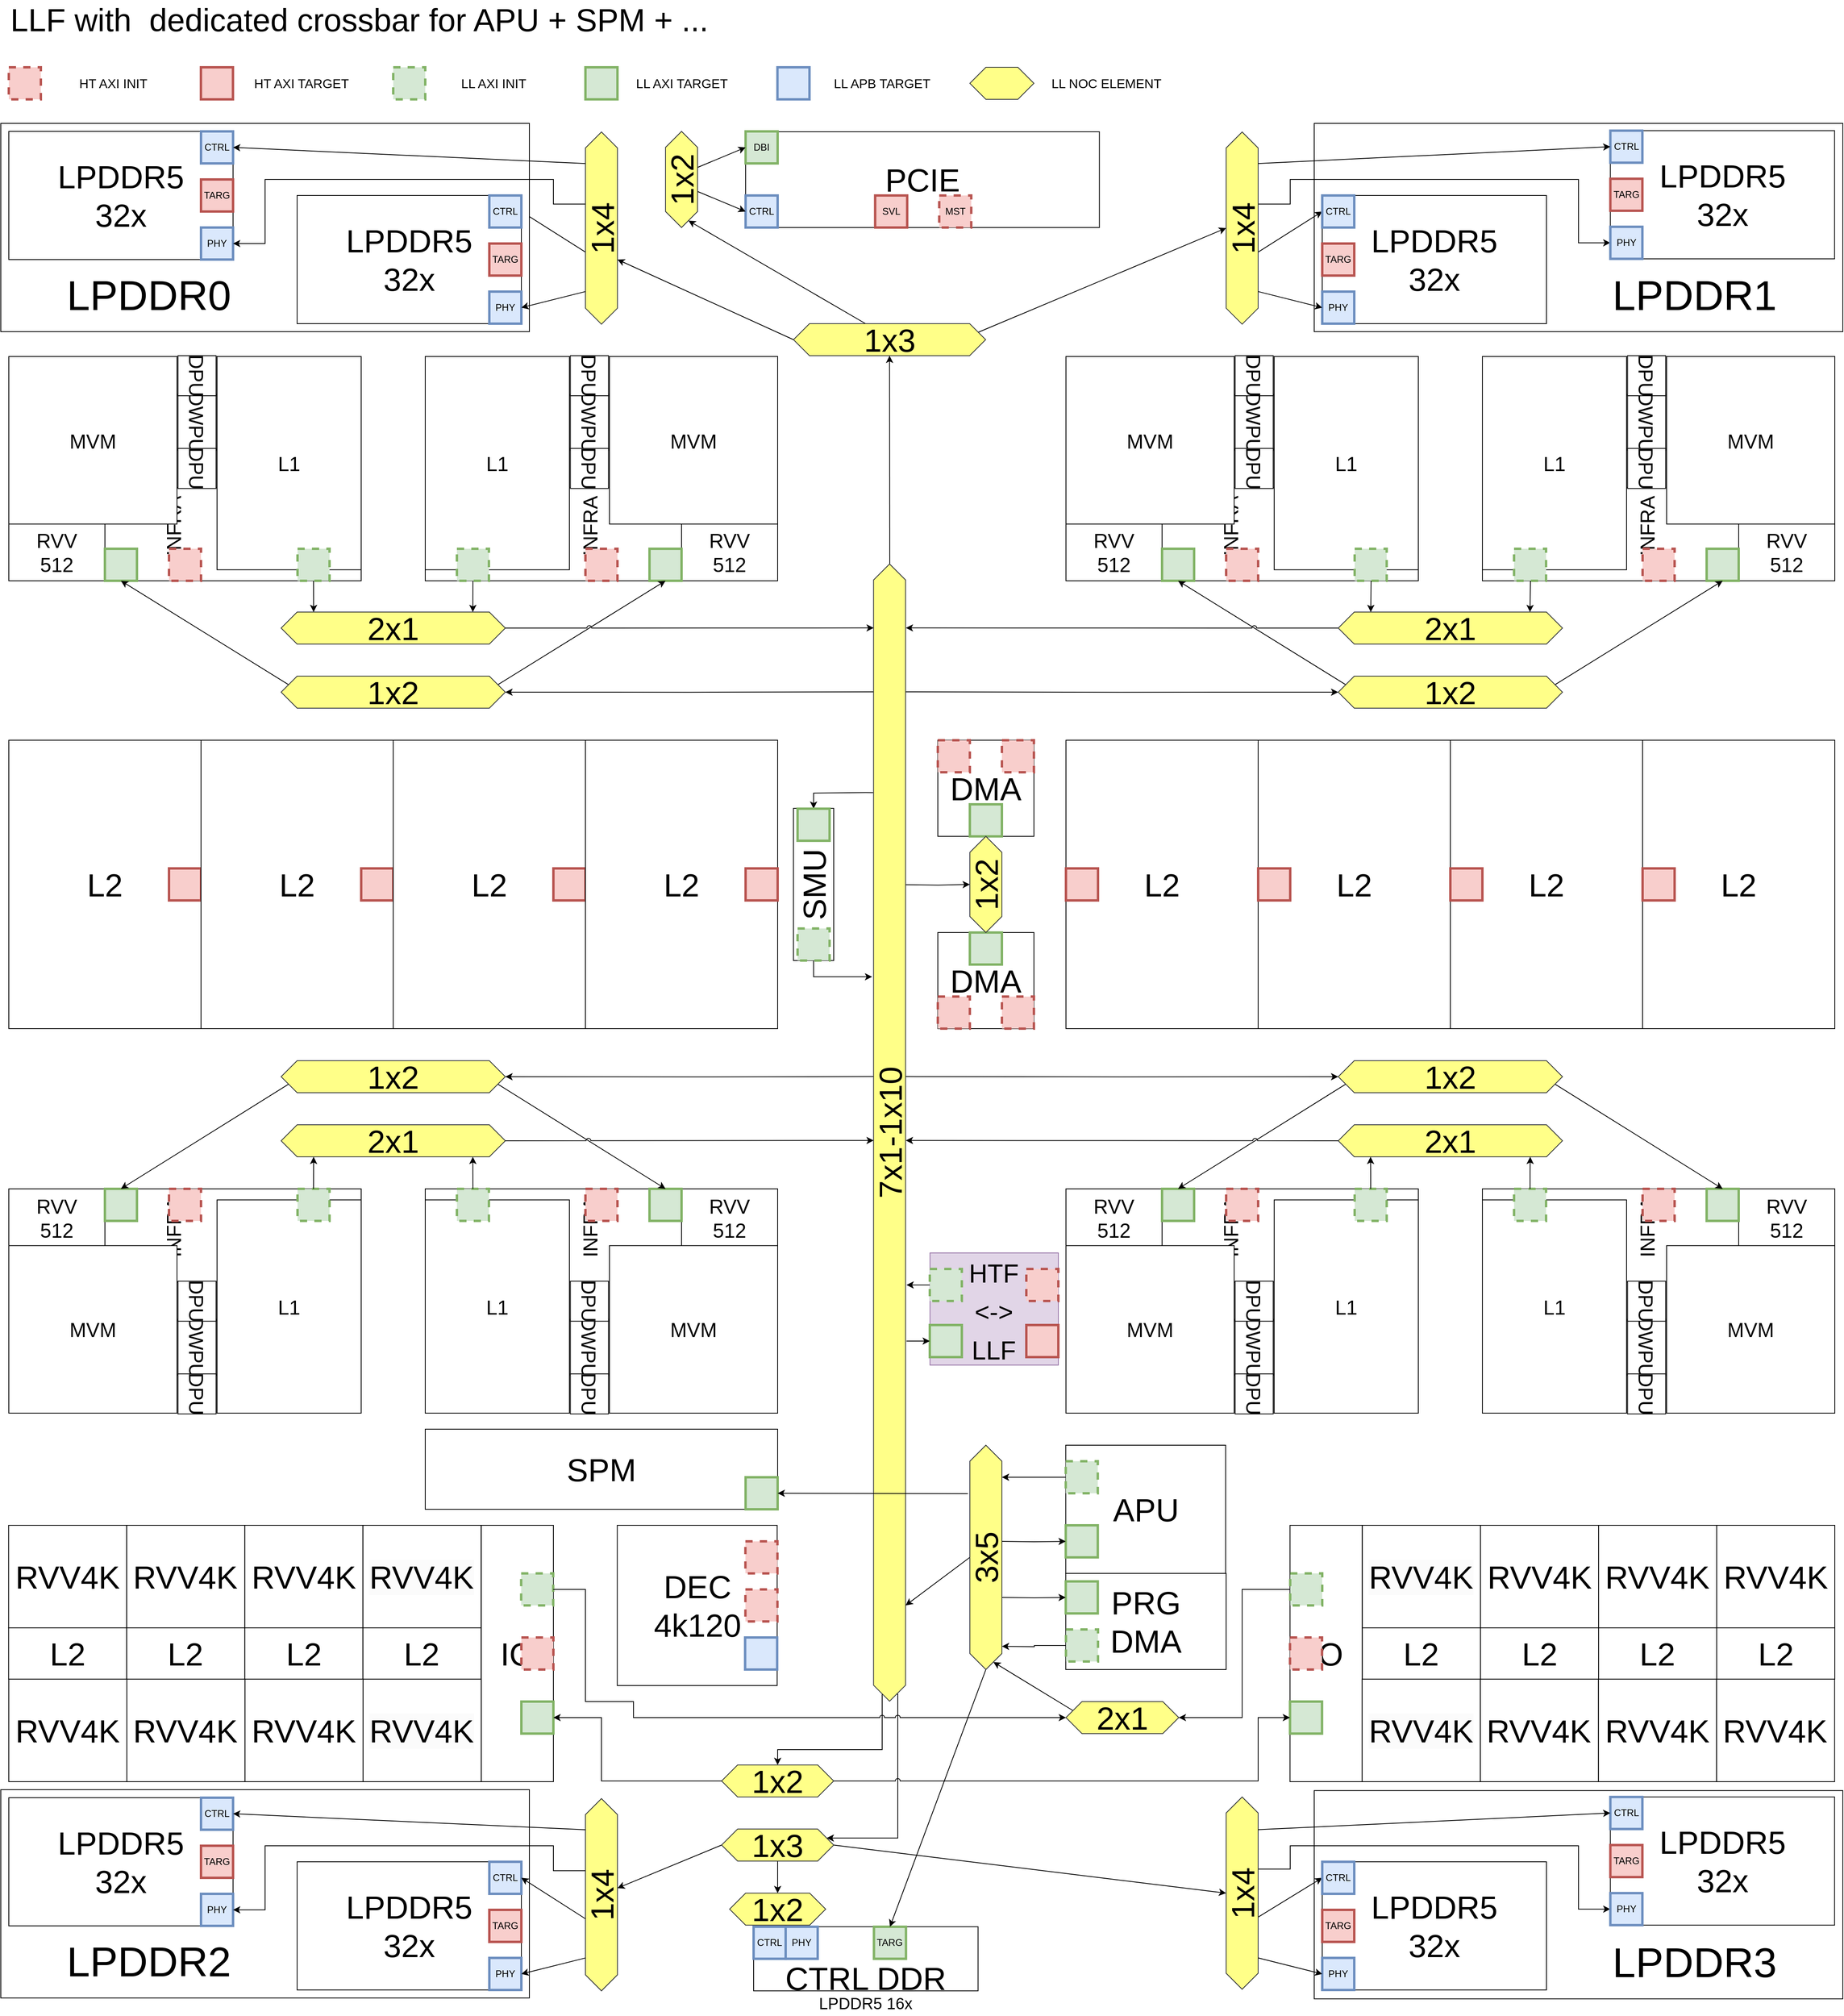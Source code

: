 <mxfile version="22.1.18" type="embed" pages="3">
  <diagram id="2x-3jj6C79OZ6rZjKKNv" name="Initial_draft_SPM_APU_opt">
    <mxGraphModel dx="-26642" dy="10537" grid="1" gridSize="10" guides="1" tooltips="1" connect="1" arrows="1" fold="1" page="1" pageScale="1" pageWidth="827" pageHeight="1169" math="0" shadow="0">
      <root>
        <mxCell id="0" />
        <mxCell id="1" parent="0" />
        <mxCell id="zp4WO21hOSthWrVB5TB8-1" value="&lt;br&gt;CTRL DDR" style="rounded=0;whiteSpace=wrap;html=1;fontSize=40;" parent="1" vertex="1">
          <mxGeometry x="32490" y="-3158.89" width="280.25" height="80" as="geometry" />
        </mxCell>
        <mxCell id="zp4WO21hOSthWrVB5TB8-2" value="PRG&lt;br&gt;DMA" style="rounded=0;whiteSpace=wrap;html=1;fontSize=40;container=0;fontStyle=0;rotation=0;" parent="1" vertex="1">
          <mxGeometry x="32879.75" y="-3600" width="200.25" height="120" as="geometry" />
        </mxCell>
        <mxCell id="zp4WO21hOSthWrVB5TB8-3" value="" style="rounded=0;whiteSpace=wrap;html=1;strokeWidth=1;" parent="1" vertex="1">
          <mxGeometry x="33190" y="-5410" width="660" height="260" as="geometry" />
        </mxCell>
        <mxCell id="zp4WO21hOSthWrVB5TB8-4" value="LPDDR1" style="text;html=1;strokeColor=none;fillColor=none;align=center;verticalAlign=middle;whiteSpace=wrap;rounded=0;fontStyle=0;fontSize=52;" parent="1" vertex="1">
          <mxGeometry x="33480" y="-5240" width="370" height="90" as="geometry" />
        </mxCell>
        <mxCell id="zp4WO21hOSthWrVB5TB8-5" value="" style="rounded=0;whiteSpace=wrap;html=1;strokeWidth=1;" parent="1" vertex="1">
          <mxGeometry x="33190" y="-3328.89" width="660" height="260" as="geometry" />
        </mxCell>
        <mxCell id="zp4WO21hOSthWrVB5TB8-6" value="LPDDR3" style="text;html=1;strokeColor=none;fillColor=none;align=center;verticalAlign=middle;whiteSpace=wrap;rounded=0;fontStyle=0;fontSize=52;" parent="1" vertex="1">
          <mxGeometry x="33480" y="-3158.89" width="370" height="90" as="geometry" />
        </mxCell>
        <mxCell id="zp4WO21hOSthWrVB5TB8-7" value="" style="rounded=0;whiteSpace=wrap;html=1;fillColor=#f8cecc;strokeColor=#b85450;strokeWidth=3;dashed=1;" parent="1" vertex="1">
          <mxGeometry x="31560" y="-5480" width="40" height="40" as="geometry" />
        </mxCell>
        <mxCell id="zp4WO21hOSthWrVB5TB8-8" value="HT AXI INIT" style="text;html=1;align=center;verticalAlign=middle;resizable=0;points=[];autosize=1;strokeColor=none;fillColor=none;fontSize=16;" parent="1" vertex="1">
          <mxGeometry x="31635" y="-5475" width="110" height="30" as="geometry" />
        </mxCell>
        <mxCell id="zp4WO21hOSthWrVB5TB8-9" value="" style="rounded=0;whiteSpace=wrap;html=1;fillColor=#f8cecc;strokeColor=#b85450;strokeWidth=3;" parent="1" vertex="1">
          <mxGeometry x="31799.88" y="-5480" width="40" height="40" as="geometry" />
        </mxCell>
        <mxCell id="zp4WO21hOSthWrVB5TB8-10" value="HT AXI TARGET" style="text;html=1;align=center;verticalAlign=middle;resizable=0;points=[];autosize=1;strokeColor=none;fillColor=none;fontSize=16;" parent="1" vertex="1">
          <mxGeometry x="31854.88" y="-5475" width="140" height="30" as="geometry" />
        </mxCell>
        <mxCell id="zp4WO21hOSthWrVB5TB8-11" value="" style="rounded=0;whiteSpace=wrap;html=1;fillColor=#d5e8d4;strokeColor=#82b366;strokeWidth=3;dashed=1;" parent="1" vertex="1">
          <mxGeometry x="32040" y="-5480" width="40" height="40" as="geometry" />
        </mxCell>
        <mxCell id="zp4WO21hOSthWrVB5TB8-12" value="LL AXI INIT" style="text;html=1;align=center;verticalAlign=middle;resizable=0;points=[];autosize=1;strokeColor=none;fillColor=none;fontSize=16;" parent="1" vertex="1">
          <mxGeometry x="32110" y="-5475" width="110" height="30" as="geometry" />
        </mxCell>
        <mxCell id="zp4WO21hOSthWrVB5TB8-13" value="" style="rounded=0;whiteSpace=wrap;html=1;fillColor=#d5e8d4;strokeColor=#82b366;strokeWidth=3;" parent="1" vertex="1">
          <mxGeometry x="32280" y="-5480" width="40" height="40" as="geometry" />
        </mxCell>
        <mxCell id="zp4WO21hOSthWrVB5TB8-14" value="LL AXI TARGET" style="text;html=1;align=center;verticalAlign=middle;resizable=0;points=[];autosize=1;strokeColor=none;fillColor=none;fontSize=16;" parent="1" vertex="1">
          <mxGeometry x="32330" y="-5475" width="140" height="30" as="geometry" />
        </mxCell>
        <mxCell id="zp4WO21hOSthWrVB5TB8-15" value="" style="rounded=0;whiteSpace=wrap;html=1;fillColor=#dae8fc;strokeColor=#6c8ebf;strokeWidth=3;" parent="1" vertex="1">
          <mxGeometry x="32519.75" y="-5480" width="40" height="40" as="geometry" />
        </mxCell>
        <mxCell id="zp4WO21hOSthWrVB5TB8-16" value="LL APB TARGET" style="text;html=1;align=center;verticalAlign=middle;resizable=0;points=[];autosize=1;strokeColor=none;fillColor=none;fontSize=16;" parent="1" vertex="1">
          <mxGeometry x="32574.75" y="-5475" width="150" height="30" as="geometry" />
        </mxCell>
        <mxCell id="zp4WO21hOSthWrVB5TB8-17" value="" style="group" parent="1" connectable="0" vertex="1">
          <mxGeometry x="32480" y="-5400" width="441.75" height="120" as="geometry" />
        </mxCell>
        <mxCell id="zp4WO21hOSthWrVB5TB8-18" value="PCIE" style="rounded=0;whiteSpace=wrap;html=1;fontSize=40;" parent="zp4WO21hOSthWrVB5TB8-17" vertex="1">
          <mxGeometry y="0.5" width="441.75" height="119.5" as="geometry" />
        </mxCell>
        <mxCell id="zp4WO21hOSthWrVB5TB8-19" value="SVL" style="rounded=0;whiteSpace=wrap;html=1;fillColor=#f8cecc;strokeColor=#b85450;strokeWidth=3;" parent="zp4WO21hOSthWrVB5TB8-17" vertex="1">
          <mxGeometry x="161.75" y="80" width="40" height="40" as="geometry" />
        </mxCell>
        <mxCell id="zp4WO21hOSthWrVB5TB8-20" value="MST" style="rounded=0;whiteSpace=wrap;html=1;fillColor=#f8cecc;strokeColor=#b85450;strokeWidth=3;dashed=1;" parent="zp4WO21hOSthWrVB5TB8-17" vertex="1">
          <mxGeometry x="241.75" y="80" width="40" height="40" as="geometry" />
        </mxCell>
        <mxCell id="zp4WO21hOSthWrVB5TB8-21" value="DBI" style="rounded=0;whiteSpace=wrap;html=1;fillColor=#d5e8d4;strokeColor=#82b366;strokeWidth=3;" parent="zp4WO21hOSthWrVB5TB8-17" vertex="1">
          <mxGeometry width="40" height="40" as="geometry" />
        </mxCell>
        <mxCell id="zp4WO21hOSthWrVB5TB8-22" value="CTRL" style="rounded=0;whiteSpace=wrap;html=1;fillColor=#dae8fc;strokeColor=#6c8ebf;strokeWidth=3;" parent="zp4WO21hOSthWrVB5TB8-17" vertex="1">
          <mxGeometry y="80" width="40" height="40" as="geometry" />
        </mxCell>
        <mxCell id="zp4WO21hOSthWrVB5TB8-23" value="" style="group" parent="1" connectable="0" vertex="1">
          <mxGeometry x="31560" y="-4640" width="680" height="360" as="geometry" />
        </mxCell>
        <mxCell id="zp4WO21hOSthWrVB5TB8-24" value="L2" style="rounded=0;whiteSpace=wrap;html=1;fontSize=40;" parent="zp4WO21hOSthWrVB5TB8-23" vertex="1">
          <mxGeometry width="240" height="360" as="geometry" />
        </mxCell>
        <mxCell id="zp4WO21hOSthWrVB5TB8-25" value="" style="rounded=0;whiteSpace=wrap;html=1;fillColor=#f8cecc;strokeColor=#b85450;strokeWidth=3;" parent="zp4WO21hOSthWrVB5TB8-23" vertex="1">
          <mxGeometry x="200" y="160" width="40" height="40" as="geometry" />
        </mxCell>
        <mxCell id="zp4WO21hOSthWrVB5TB8-26" value="APU" style="rounded=0;whiteSpace=wrap;html=1;fontSize=40;" parent="1" vertex="1">
          <mxGeometry x="32879.75" y="-3760" width="199.63" height="160" as="geometry" />
        </mxCell>
        <mxCell id="zp4WO21hOSthWrVB5TB8-27" value="" style="rounded=0;whiteSpace=wrap;html=1;fillColor=#d5e8d4;strokeColor=#82b366;strokeWidth=3;dashed=1;" parent="1" vertex="1">
          <mxGeometry x="32879.75" y="-3740" width="40" height="40" as="geometry" />
        </mxCell>
        <mxCell id="zp4WO21hOSthWrVB5TB8-28" value="" style="rounded=0;whiteSpace=wrap;html=1;fillColor=#d5e8d4;strokeColor=#82b366;strokeWidth=3;" parent="1" vertex="1">
          <mxGeometry x="32879.75" y="-3660" width="40" height="40" as="geometry" />
        </mxCell>
        <mxCell id="zp4WO21hOSthWrVB5TB8-29" value="" style="group" parent="1" connectable="0" vertex="1">
          <mxGeometry x="31559.75" y="-3660" width="680.25" height="320" as="geometry" />
        </mxCell>
        <mxCell id="zp4WO21hOSthWrVB5TB8-30" value="RVV4K" style="rounded=0;whiteSpace=wrap;html=1;fontSize=40;container=0;" parent="zp4WO21hOSthWrVB5TB8-29" vertex="1">
          <mxGeometry width="147.48" height="128.0" as="geometry" />
        </mxCell>
        <mxCell id="zp4WO21hOSthWrVB5TB8-31" value="IO" style="rounded=0;whiteSpace=wrap;html=1;fontSize=40;container=0;" parent="zp4WO21hOSthWrVB5TB8-29" vertex="1">
          <mxGeometry x="590.123" width="90.127" height="320" as="geometry" />
        </mxCell>
        <mxCell id="zp4WO21hOSthWrVB5TB8-32" value="L2" style="rounded=0;whiteSpace=wrap;html=1;fontSize=40;container=0;" parent="zp4WO21hOSthWrVB5TB8-29" vertex="1">
          <mxGeometry x="0.001" y="128" width="147.48" height="64.0" as="geometry" />
        </mxCell>
        <mxCell id="zp4WO21hOSthWrVB5TB8-33" value="RVV4K" style="rounded=0;whiteSpace=wrap;html=1;fontSize=40;container=0;" parent="zp4WO21hOSthWrVB5TB8-29" vertex="1">
          <mxGeometry x="147.48" width="147.48" height="128.0" as="geometry" />
        </mxCell>
        <mxCell id="zp4WO21hOSthWrVB5TB8-34" value="RVV4K" style="rounded=0;whiteSpace=wrap;html=1;fontSize=40;container=0;" parent="zp4WO21hOSthWrVB5TB8-29" vertex="1">
          <mxGeometry x="294.96" width="147.48" height="128.0" as="geometry" />
        </mxCell>
        <mxCell id="zp4WO21hOSthWrVB5TB8-35" value="&lt;span style=&quot;caret-color: rgb(0, 0, 0); color: rgb(0, 0, 0); font-family: Helvetica; font-size: 40px; font-style: normal; font-variant-caps: normal; font-weight: 400; letter-spacing: normal; text-align: center; text-indent: 0px; text-transform: none; word-spacing: 0px; -webkit-text-stroke-width: 0px; background-color: rgb(251, 251, 251); text-decoration: none; float: none; display: inline !important;&quot;&gt;RVV4K&lt;/span&gt;" style="rounded=0;whiteSpace=wrap;html=1;fontSize=40;container=0;" parent="zp4WO21hOSthWrVB5TB8-29" vertex="1">
          <mxGeometry x="442.441" width="147.48" height="128.0" as="geometry" />
        </mxCell>
        <mxCell id="zp4WO21hOSthWrVB5TB8-36" value="L2" style="rounded=0;whiteSpace=wrap;html=1;fontSize=40;container=0;" parent="zp4WO21hOSthWrVB5TB8-29" vertex="1">
          <mxGeometry x="147.482" y="128" width="147.48" height="64.0" as="geometry" />
        </mxCell>
        <mxCell id="zp4WO21hOSthWrVB5TB8-37" value="L2" style="rounded=0;whiteSpace=wrap;html=1;fontSize=40;container=0;" parent="zp4WO21hOSthWrVB5TB8-29" vertex="1">
          <mxGeometry x="294.962" y="128" width="147.48" height="64.0" as="geometry" />
        </mxCell>
        <mxCell id="zp4WO21hOSthWrVB5TB8-38" value="L2" style="rounded=0;whiteSpace=wrap;html=1;fontSize=40;container=0;" parent="zp4WO21hOSthWrVB5TB8-29" vertex="1">
          <mxGeometry x="442.442" y="128" width="147.48" height="64.0" as="geometry" />
        </mxCell>
        <mxCell id="zp4WO21hOSthWrVB5TB8-39" value="RVV4K" style="rounded=0;whiteSpace=wrap;html=1;fontSize=40;container=0;" parent="zp4WO21hOSthWrVB5TB8-29" vertex="1">
          <mxGeometry x="0.205" y="192" width="147.48" height="128.0" as="geometry" />
        </mxCell>
        <mxCell id="zp4WO21hOSthWrVB5TB8-40" value="RVV4K" style="rounded=0;whiteSpace=wrap;html=1;fontSize=40;container=0;" parent="zp4WO21hOSthWrVB5TB8-29" vertex="1">
          <mxGeometry x="147.685" y="192" width="147.48" height="128.0" as="geometry" />
        </mxCell>
        <mxCell id="zp4WO21hOSthWrVB5TB8-41" value="RVV4K" style="rounded=0;whiteSpace=wrap;html=1;fontSize=40;container=0;" parent="zp4WO21hOSthWrVB5TB8-29" vertex="1">
          <mxGeometry x="295.165" y="192" width="147.48" height="128.0" as="geometry" />
        </mxCell>
        <mxCell id="zp4WO21hOSthWrVB5TB8-42" value="&lt;span style=&quot;caret-color: rgb(0, 0, 0); color: rgb(0, 0, 0); font-family: Helvetica; font-size: 40px; font-style: normal; font-variant-caps: normal; font-weight: 400; letter-spacing: normal; text-align: center; text-indent: 0px; text-transform: none; word-spacing: 0px; -webkit-text-stroke-width: 0px; background-color: rgb(251, 251, 251); text-decoration: none; float: none; display: inline !important;&quot;&gt;RVV4K&lt;/span&gt;" style="rounded=0;whiteSpace=wrap;html=1;fontSize=40;container=0;" parent="zp4WO21hOSthWrVB5TB8-29" vertex="1">
          <mxGeometry x="442.646" y="192" width="147.48" height="128.0" as="geometry" />
        </mxCell>
        <mxCell id="zp4WO21hOSthWrVB5TB8-43" value="" style="rounded=0;whiteSpace=wrap;html=1;fillColor=#f8cecc;strokeColor=#b85450;strokeWidth=3;dashed=1;container=0;" parent="zp4WO21hOSthWrVB5TB8-29" vertex="1">
          <mxGeometry x="640.25" y="140" width="40" height="40" as="geometry" />
        </mxCell>
        <mxCell id="zp4WO21hOSthWrVB5TB8-44" value="" style="rounded=0;whiteSpace=wrap;html=1;fillColor=#d5e8d4;strokeColor=#82b366;strokeWidth=3;dashed=1;container=0;" parent="zp4WO21hOSthWrVB5TB8-29" vertex="1">
          <mxGeometry x="640" y="60" width="40" height="40" as="geometry" />
        </mxCell>
        <mxCell id="zp4WO21hOSthWrVB5TB8-45" value="" style="rounded=0;whiteSpace=wrap;html=1;fillColor=#d5e8d4;strokeColor=#82b366;strokeWidth=3;container=0;" parent="zp4WO21hOSthWrVB5TB8-29" vertex="1">
          <mxGeometry x="640.25" y="220" width="40" height="40" as="geometry" />
        </mxCell>
        <mxCell id="zp4WO21hOSthWrVB5TB8-46" value="" style="group" parent="1" connectable="0" vertex="1">
          <mxGeometry x="32080" y="-5120.003" width="440" height="280.993" as="geometry" />
        </mxCell>
        <mxCell id="zp4WO21hOSthWrVB5TB8-47" value="&amp;nbsp;&amp;nbsp;&amp;nbsp; &amp;nbsp; &amp;nbsp; &amp;nbsp; &amp;nbsp; &amp;nbsp; &amp;nbsp; &amp;nbsp; &amp;nbsp; INFRA&amp;nbsp;&lt;br&gt;&amp;nbsp; &amp;nbsp; &amp;nbsp; &amp;nbsp; &amp;nbsp; &amp;nbsp; &amp;nbsp;&lt;br&gt;&lt;br&gt;" style="rounded=0;whiteSpace=wrap;html=1;fontSize=25;horizontal=0;" parent="zp4WO21hOSthWrVB5TB8-46" vertex="1">
          <mxGeometry y="164.525" width="440" height="116.469" as="geometry" />
        </mxCell>
        <mxCell id="zp4WO21hOSthWrVB5TB8-48" value="L1" style="rounded=0;whiteSpace=wrap;html=1;fontSize=25;" parent="zp4WO21hOSthWrVB5TB8-46" vertex="1">
          <mxGeometry y="0.993" width="180" height="266.214" as="geometry" />
        </mxCell>
        <mxCell id="zp4WO21hOSthWrVB5TB8-49" value="DWPU" style="rounded=0;whiteSpace=wrap;html=1;fontSize=25;rotation=90;" parent="zp4WO21hOSthWrVB5TB8-46" vertex="1">
          <mxGeometry x="170" y="59.465" width="70" height="47.538" as="geometry" />
        </mxCell>
        <mxCell id="zp4WO21hOSthWrVB5TB8-50" value="DPU" style="rounded=0;whiteSpace=wrap;html=1;fontSize=25;rotation=90;" parent="zp4WO21hOSthWrVB5TB8-46" vertex="1">
          <mxGeometry x="180" y="116.986" width="50" height="47.538" as="geometry" />
        </mxCell>
        <mxCell id="zp4WO21hOSthWrVB5TB8-51" value="DPU" style="rounded=0;whiteSpace=wrap;html=1;fontSize=25;rotation=90;" parent="zp4WO21hOSthWrVB5TB8-46" vertex="1">
          <mxGeometry x="180" y="1.23" width="50" height="47.54" as="geometry" />
        </mxCell>
        <mxCell id="zp4WO21hOSthWrVB5TB8-52" value="RVV&lt;br&gt;512" style="rounded=0;whiteSpace=wrap;html=1;fontSize=25;" parent="zp4WO21hOSthWrVB5TB8-46" vertex="1">
          <mxGeometry x="320" y="209.211" width="120" height="71.783" as="geometry" />
        </mxCell>
        <mxCell id="zp4WO21hOSthWrVB5TB8-53" value="MVM" style="rounded=0;whiteSpace=wrap;html=1;fontSize=25;" parent="zp4WO21hOSthWrVB5TB8-46" vertex="1">
          <mxGeometry x="230" y="0.993" width="210" height="209.168" as="geometry" />
        </mxCell>
        <mxCell id="zp4WO21hOSthWrVB5TB8-54" value="" style="rounded=0;whiteSpace=wrap;html=1;fillColor=#d5e8d4;strokeColor=#82b366;strokeWidth=3;dashed=1;" parent="zp4WO21hOSthWrVB5TB8-46" vertex="1">
          <mxGeometry x="39.5" y="240.993" width="40" height="40" as="geometry" />
        </mxCell>
        <mxCell id="zp4WO21hOSthWrVB5TB8-55" value="" style="rounded=0;whiteSpace=wrap;html=1;fillColor=#d5e8d4;strokeColor=#82b366;strokeWidth=3;" parent="zp4WO21hOSthWrVB5TB8-46" vertex="1">
          <mxGeometry x="280" y="240.993" width="40" height="40" as="geometry" />
        </mxCell>
        <mxCell id="zp4WO21hOSthWrVB5TB8-56" value="" style="rounded=0;whiteSpace=wrap;html=1;fillColor=#f8cecc;strokeColor=#b85450;strokeWidth=3;dashed=1;" parent="zp4WO21hOSthWrVB5TB8-46" vertex="1">
          <mxGeometry x="200" y="240.993" width="40" height="40" as="geometry" />
        </mxCell>
        <mxCell id="zp4WO21hOSthWrVB5TB8-57" value="" style="group" parent="1" connectable="0" vertex="1">
          <mxGeometry x="31800" y="-4640" width="360" height="360" as="geometry" />
        </mxCell>
        <mxCell id="zp4WO21hOSthWrVB5TB8-58" value="L2" style="rounded=0;whiteSpace=wrap;html=1;fontSize=40;" parent="zp4WO21hOSthWrVB5TB8-57" vertex="1">
          <mxGeometry width="240" height="360" as="geometry" />
        </mxCell>
        <mxCell id="zp4WO21hOSthWrVB5TB8-59" value="" style="rounded=0;whiteSpace=wrap;html=1;fillColor=#f8cecc;strokeColor=#b85450;strokeWidth=3;" parent="zp4WO21hOSthWrVB5TB8-57" vertex="1">
          <mxGeometry x="200" y="160" width="40" height="40" as="geometry" />
        </mxCell>
        <mxCell id="zp4WO21hOSthWrVB5TB8-60" value="" style="group" parent="1" connectable="0" vertex="1">
          <mxGeometry x="32040" y="-4640" width="360" height="360" as="geometry" />
        </mxCell>
        <mxCell id="zp4WO21hOSthWrVB5TB8-61" value="L2" style="rounded=0;whiteSpace=wrap;html=1;fontSize=40;" parent="zp4WO21hOSthWrVB5TB8-60" vertex="1">
          <mxGeometry width="240" height="360" as="geometry" />
        </mxCell>
        <mxCell id="zp4WO21hOSthWrVB5TB8-62" value="" style="rounded=0;whiteSpace=wrap;html=1;fillColor=#f8cecc;strokeColor=#b85450;strokeWidth=3;" parent="zp4WO21hOSthWrVB5TB8-60" vertex="1">
          <mxGeometry x="200" y="160" width="40" height="40" as="geometry" />
        </mxCell>
        <mxCell id="zp4WO21hOSthWrVB5TB8-63" value="" style="group" parent="1" connectable="0" vertex="1">
          <mxGeometry x="32880" y="-4640" width="240" height="360" as="geometry" />
        </mxCell>
        <mxCell id="zp4WO21hOSthWrVB5TB8-64" value="L2" style="rounded=0;whiteSpace=wrap;html=1;fontSize=40;" parent="zp4WO21hOSthWrVB5TB8-63" vertex="1">
          <mxGeometry width="240" height="360" as="geometry" />
        </mxCell>
        <mxCell id="zp4WO21hOSthWrVB5TB8-65" value="" style="rounded=0;whiteSpace=wrap;html=1;fillColor=#f8cecc;strokeColor=#b85450;strokeWidth=3;" parent="zp4WO21hOSthWrVB5TB8-63" vertex="1">
          <mxGeometry y="160" width="40" height="40" as="geometry" />
        </mxCell>
        <mxCell id="zp4WO21hOSthWrVB5TB8-66" value="" style="group" parent="1" connectable="0" vertex="1">
          <mxGeometry x="33120" y="-4640" width="240" height="360" as="geometry" />
        </mxCell>
        <mxCell id="zp4WO21hOSthWrVB5TB8-67" value="L2" style="rounded=0;whiteSpace=wrap;html=1;fontSize=40;" parent="zp4WO21hOSthWrVB5TB8-66" vertex="1">
          <mxGeometry width="240" height="360" as="geometry" />
        </mxCell>
        <mxCell id="zp4WO21hOSthWrVB5TB8-68" value="" style="rounded=0;whiteSpace=wrap;html=1;fillColor=#f8cecc;strokeColor=#b85450;strokeWidth=3;" parent="zp4WO21hOSthWrVB5TB8-66" vertex="1">
          <mxGeometry y="160" width="40" height="40" as="geometry" />
        </mxCell>
        <mxCell id="zp4WO21hOSthWrVB5TB8-69" value="" style="group" parent="1" connectable="0" vertex="1">
          <mxGeometry x="33360" y="-4640" width="240" height="360" as="geometry" />
        </mxCell>
        <mxCell id="zp4WO21hOSthWrVB5TB8-70" value="L2" style="rounded=0;whiteSpace=wrap;html=1;fontSize=40;" parent="zp4WO21hOSthWrVB5TB8-69" vertex="1">
          <mxGeometry width="240" height="360" as="geometry" />
        </mxCell>
        <mxCell id="zp4WO21hOSthWrVB5TB8-71" value="" style="rounded=0;whiteSpace=wrap;html=1;fillColor=#f8cecc;strokeColor=#b85450;strokeWidth=3;" parent="zp4WO21hOSthWrVB5TB8-69" vertex="1">
          <mxGeometry y="160" width="40" height="40" as="geometry" />
        </mxCell>
        <mxCell id="zp4WO21hOSthWrVB5TB8-72" value="" style="group" parent="1" connectable="0" vertex="1">
          <mxGeometry x="33600" y="-4640" width="240" height="360" as="geometry" />
        </mxCell>
        <mxCell id="zp4WO21hOSthWrVB5TB8-73" value="L2" style="rounded=0;whiteSpace=wrap;html=1;fontSize=40;" parent="zp4WO21hOSthWrVB5TB8-72" vertex="1">
          <mxGeometry width="240" height="360" as="geometry" />
        </mxCell>
        <mxCell id="zp4WO21hOSthWrVB5TB8-74" value="" style="rounded=0;whiteSpace=wrap;html=1;fillColor=#f8cecc;strokeColor=#b85450;strokeWidth=3;" parent="zp4WO21hOSthWrVB5TB8-72" vertex="1">
          <mxGeometry y="160" width="40" height="40" as="geometry" />
        </mxCell>
        <mxCell id="zp4WO21hOSthWrVB5TB8-75" value="" style="group;flipH=1;" parent="1" connectable="0" vertex="1">
          <mxGeometry x="33159.75" y="-3660" width="680.25" height="320" as="geometry" />
        </mxCell>
        <mxCell id="zp4WO21hOSthWrVB5TB8-76" value="RVV4K" style="rounded=0;whiteSpace=wrap;html=1;fontSize=40;container=0;" parent="zp4WO21hOSthWrVB5TB8-75" vertex="1">
          <mxGeometry x="532.77" width="147.48" height="128.0" as="geometry" />
        </mxCell>
        <mxCell id="zp4WO21hOSthWrVB5TB8-77" value="IO" style="rounded=0;whiteSpace=wrap;html=1;fontSize=40;container=0;" parent="zp4WO21hOSthWrVB5TB8-75" vertex="1">
          <mxGeometry x="1.023e-12" width="90.127" height="320" as="geometry" />
        </mxCell>
        <mxCell id="zp4WO21hOSthWrVB5TB8-78" value="L2" style="rounded=0;whiteSpace=wrap;html=1;fontSize=40;container=0;" parent="zp4WO21hOSthWrVB5TB8-75" vertex="1">
          <mxGeometry x="532.768" y="128" width="147.48" height="64.0" as="geometry" />
        </mxCell>
        <mxCell id="zp4WO21hOSthWrVB5TB8-79" value="RVV4K" style="rounded=0;whiteSpace=wrap;html=1;fontSize=40;container=0;" parent="zp4WO21hOSthWrVB5TB8-75" vertex="1">
          <mxGeometry x="385.29" width="147.48" height="128.0" as="geometry" />
        </mxCell>
        <mxCell id="zp4WO21hOSthWrVB5TB8-80" value="RVV4K" style="rounded=0;whiteSpace=wrap;html=1;fontSize=40;container=0;" parent="zp4WO21hOSthWrVB5TB8-75" vertex="1">
          <mxGeometry x="237.809" width="147.48" height="128.0" as="geometry" />
        </mxCell>
        <mxCell id="zp4WO21hOSthWrVB5TB8-81" value="&lt;span style=&quot;caret-color: rgb(0, 0, 0); color: rgb(0, 0, 0); font-family: Helvetica; font-size: 40px; font-style: normal; font-variant-caps: normal; font-weight: 400; letter-spacing: normal; text-align: center; text-indent: 0px; text-transform: none; word-spacing: 0px; -webkit-text-stroke-width: 0px; background-color: rgb(251, 251, 251); text-decoration: none; float: none; display: inline !important;&quot;&gt;RVV4K&lt;/span&gt;" style="rounded=0;whiteSpace=wrap;html=1;fontSize=40;container=0;" parent="zp4WO21hOSthWrVB5TB8-75" vertex="1">
          <mxGeometry x="90.329" width="147.48" height="128.0" as="geometry" />
        </mxCell>
        <mxCell id="zp4WO21hOSthWrVB5TB8-82" value="L2" style="rounded=0;whiteSpace=wrap;html=1;fontSize=40;container=0;" parent="zp4WO21hOSthWrVB5TB8-75" vertex="1">
          <mxGeometry x="385.288" y="128" width="147.48" height="64.0" as="geometry" />
        </mxCell>
        <mxCell id="zp4WO21hOSthWrVB5TB8-83" value="L2" style="rounded=0;whiteSpace=wrap;html=1;fontSize=40;container=0;" parent="zp4WO21hOSthWrVB5TB8-75" vertex="1">
          <mxGeometry x="237.808" y="128" width="147.48" height="64.0" as="geometry" />
        </mxCell>
        <mxCell id="zp4WO21hOSthWrVB5TB8-84" value="L2" style="rounded=0;whiteSpace=wrap;html=1;fontSize=40;container=0;" parent="zp4WO21hOSthWrVB5TB8-75" vertex="1">
          <mxGeometry x="90.328" y="128" width="147.48" height="64.0" as="geometry" />
        </mxCell>
        <mxCell id="zp4WO21hOSthWrVB5TB8-85" value="RVV4K" style="rounded=0;whiteSpace=wrap;html=1;fontSize=40;container=0;" parent="zp4WO21hOSthWrVB5TB8-75" vertex="1">
          <mxGeometry x="532.565" y="192" width="147.48" height="128.0" as="geometry" />
        </mxCell>
        <mxCell id="zp4WO21hOSthWrVB5TB8-86" value="RVV4K" style="rounded=0;whiteSpace=wrap;html=1;fontSize=40;container=0;" parent="zp4WO21hOSthWrVB5TB8-75" vertex="1">
          <mxGeometry x="385.085" y="192" width="147.48" height="128.0" as="geometry" />
        </mxCell>
        <mxCell id="zp4WO21hOSthWrVB5TB8-87" value="RVV4K" style="rounded=0;whiteSpace=wrap;html=1;fontSize=40;container=0;" parent="zp4WO21hOSthWrVB5TB8-75" vertex="1">
          <mxGeometry x="237.604" y="192" width="147.48" height="128.0" as="geometry" />
        </mxCell>
        <mxCell id="zp4WO21hOSthWrVB5TB8-88" value="&lt;span style=&quot;caret-color: rgb(0, 0, 0); color: rgb(0, 0, 0); font-family: Helvetica; font-size: 40px; font-style: normal; font-variant-caps: normal; font-weight: 400; letter-spacing: normal; text-align: center; text-indent: 0px; text-transform: none; word-spacing: 0px; -webkit-text-stroke-width: 0px; background-color: rgb(251, 251, 251); text-decoration: none; float: none; display: inline !important;&quot;&gt;RVV4K&lt;/span&gt;" style="rounded=0;whiteSpace=wrap;html=1;fontSize=40;container=0;" parent="zp4WO21hOSthWrVB5TB8-75" vertex="1">
          <mxGeometry x="90.124" y="192" width="147.48" height="128.0" as="geometry" />
        </mxCell>
        <mxCell id="zp4WO21hOSthWrVB5TB8-89" value="" style="rounded=0;whiteSpace=wrap;html=1;fillColor=#f8cecc;strokeColor=#b85450;strokeWidth=3;dashed=1;container=0;" parent="zp4WO21hOSthWrVB5TB8-75" vertex="1">
          <mxGeometry y="140" width="40" height="40" as="geometry" />
        </mxCell>
        <mxCell id="zp4WO21hOSthWrVB5TB8-90" value="" style="rounded=0;whiteSpace=wrap;html=1;fillColor=#d5e8d4;strokeColor=#82b366;strokeWidth=3;dashed=1;container=0;" parent="zp4WO21hOSthWrVB5TB8-75" vertex="1">
          <mxGeometry x="0.25" y="60" width="40" height="40" as="geometry" />
        </mxCell>
        <mxCell id="zp4WO21hOSthWrVB5TB8-91" value="" style="rounded=0;whiteSpace=wrap;html=1;fillColor=#d5e8d4;strokeColor=#82b366;strokeWidth=3;container=0;" parent="zp4WO21hOSthWrVB5TB8-75" vertex="1">
          <mxGeometry y="220" width="40" height="40" as="geometry" />
        </mxCell>
        <mxCell id="zp4WO21hOSthWrVB5TB8-92" value="" style="group;flipH=1;" parent="1" connectable="0" vertex="1">
          <mxGeometry x="31560" y="-5120.003" width="440" height="280.993" as="geometry" />
        </mxCell>
        <mxCell id="zp4WO21hOSthWrVB5TB8-93" value="&amp;nbsp;&amp;nbsp;&amp;nbsp; &amp;nbsp; &amp;nbsp; &amp;nbsp; &amp;nbsp; &amp;nbsp; &amp;nbsp; &amp;nbsp; &amp;nbsp; INFRA&amp;nbsp;&lt;br&gt;&amp;nbsp; &amp;nbsp; &amp;nbsp; &amp;nbsp; &amp;nbsp; &amp;nbsp; &amp;nbsp;&lt;br&gt;&lt;br&gt;" style="rounded=0;whiteSpace=wrap;html=1;fontSize=25;horizontal=0;" parent="zp4WO21hOSthWrVB5TB8-92" vertex="1">
          <mxGeometry y="164.525" width="440" height="116.469" as="geometry" />
        </mxCell>
        <mxCell id="zp4WO21hOSthWrVB5TB8-94" value="L1" style="rounded=0;whiteSpace=wrap;html=1;fontSize=25;" parent="zp4WO21hOSthWrVB5TB8-92" vertex="1">
          <mxGeometry x="260" y="0.993" width="180" height="266.214" as="geometry" />
        </mxCell>
        <mxCell id="zp4WO21hOSthWrVB5TB8-95" value="DWPU" style="rounded=0;whiteSpace=wrap;html=1;fontSize=25;rotation=90;" parent="zp4WO21hOSthWrVB5TB8-92" vertex="1">
          <mxGeometry x="200" y="59.465" width="70" height="47.538" as="geometry" />
        </mxCell>
        <mxCell id="zp4WO21hOSthWrVB5TB8-96" value="DPU" style="rounded=0;whiteSpace=wrap;html=1;fontSize=25;rotation=90;" parent="zp4WO21hOSthWrVB5TB8-92" vertex="1">
          <mxGeometry x="210" y="116.986" width="50" height="47.538" as="geometry" />
        </mxCell>
        <mxCell id="zp4WO21hOSthWrVB5TB8-97" value="DPU" style="rounded=0;whiteSpace=wrap;html=1;fontSize=25;rotation=90;" parent="zp4WO21hOSthWrVB5TB8-92" vertex="1">
          <mxGeometry x="210" y="1.23" width="50" height="47.54" as="geometry" />
        </mxCell>
        <mxCell id="zp4WO21hOSthWrVB5TB8-98" value="RVV&lt;br&gt;512" style="rounded=0;whiteSpace=wrap;html=1;fontSize=25;" parent="zp4WO21hOSthWrVB5TB8-92" vertex="1">
          <mxGeometry y="209.211" width="120" height="71.783" as="geometry" />
        </mxCell>
        <mxCell id="zp4WO21hOSthWrVB5TB8-99" value="MVM" style="rounded=0;whiteSpace=wrap;html=1;fontSize=25;" parent="zp4WO21hOSthWrVB5TB8-92" vertex="1">
          <mxGeometry y="0.993" width="210" height="209.168" as="geometry" />
        </mxCell>
        <mxCell id="zp4WO21hOSthWrVB5TB8-100" value="" style="rounded=0;whiteSpace=wrap;html=1;fillColor=#d5e8d4;strokeColor=#82b366;strokeWidth=3;dashed=1;" parent="zp4WO21hOSthWrVB5TB8-92" vertex="1">
          <mxGeometry x="360.5" y="240.993" width="40" height="40" as="geometry" />
        </mxCell>
        <mxCell id="zp4WO21hOSthWrVB5TB8-101" value="" style="rounded=0;whiteSpace=wrap;html=1;fillColor=#d5e8d4;strokeColor=#82b366;strokeWidth=3;" parent="zp4WO21hOSthWrVB5TB8-92" vertex="1">
          <mxGeometry x="120" y="240.993" width="40" height="40" as="geometry" />
        </mxCell>
        <mxCell id="zp4WO21hOSthWrVB5TB8-102" value="" style="rounded=0;whiteSpace=wrap;html=1;fillColor=#f8cecc;strokeColor=#b85450;strokeWidth=3;dashed=1;" parent="zp4WO21hOSthWrVB5TB8-92" vertex="1">
          <mxGeometry x="200" y="240.993" width="40" height="40" as="geometry" />
        </mxCell>
        <mxCell id="zp4WO21hOSthWrVB5TB8-103" value="" style="group;flipV=1;" parent="1" connectable="0" vertex="1">
          <mxGeometry x="32080" y="-4080.003" width="440" height="280.993" as="geometry" />
        </mxCell>
        <mxCell id="zp4WO21hOSthWrVB5TB8-104" value="&amp;nbsp;&amp;nbsp;&amp;nbsp; &amp;nbsp; &amp;nbsp; &amp;nbsp; &amp;nbsp; &amp;nbsp; &amp;nbsp; &amp;nbsp; &amp;nbsp; INFRA&amp;nbsp;&lt;br&gt;&amp;nbsp; &amp;nbsp; &amp;nbsp; &amp;nbsp; &amp;nbsp; &amp;nbsp; &amp;nbsp;&lt;br&gt;&lt;br&gt;" style="rounded=0;whiteSpace=wrap;html=1;fontSize=25;horizontal=0;" parent="zp4WO21hOSthWrVB5TB8-103" vertex="1">
          <mxGeometry y="-5.684e-13" width="440" height="116.469" as="geometry" />
        </mxCell>
        <mxCell id="zp4WO21hOSthWrVB5TB8-105" value="L1" style="rounded=0;whiteSpace=wrap;html=1;fontSize=25;" parent="zp4WO21hOSthWrVB5TB8-103" vertex="1">
          <mxGeometry y="13.786" width="180" height="266.214" as="geometry" />
        </mxCell>
        <mxCell id="zp4WO21hOSthWrVB5TB8-106" value="DWPU" style="rounded=0;whiteSpace=wrap;html=1;fontSize=25;rotation=90;" parent="zp4WO21hOSthWrVB5TB8-103" vertex="1">
          <mxGeometry x="170" y="173.99" width="70" height="47.538" as="geometry" />
        </mxCell>
        <mxCell id="zp4WO21hOSthWrVB5TB8-107" value="DPU" style="rounded=0;whiteSpace=wrap;html=1;fontSize=25;rotation=90;" parent="zp4WO21hOSthWrVB5TB8-103" vertex="1">
          <mxGeometry x="180" y="116.469" width="50" height="47.538" as="geometry" />
        </mxCell>
        <mxCell id="zp4WO21hOSthWrVB5TB8-108" value="DPU" style="rounded=0;whiteSpace=wrap;html=1;fontSize=25;rotation=90;" parent="zp4WO21hOSthWrVB5TB8-103" vertex="1">
          <mxGeometry x="180" y="232.223" width="50" height="47.54" as="geometry" />
        </mxCell>
        <mxCell id="zp4WO21hOSthWrVB5TB8-109" value="RVV&lt;br&gt;512" style="rounded=0;whiteSpace=wrap;html=1;fontSize=25;" parent="zp4WO21hOSthWrVB5TB8-103" vertex="1">
          <mxGeometry x="320" y="-3.411e-13" width="120" height="71.783" as="geometry" />
        </mxCell>
        <mxCell id="zp4WO21hOSthWrVB5TB8-110" value="MVM" style="rounded=0;whiteSpace=wrap;html=1;fontSize=25;" parent="zp4WO21hOSthWrVB5TB8-103" vertex="1">
          <mxGeometry x="230" y="70.832" width="210" height="209.168" as="geometry" />
        </mxCell>
        <mxCell id="zp4WO21hOSthWrVB5TB8-111" value="" style="rounded=0;whiteSpace=wrap;html=1;fillColor=#d5e8d4;strokeColor=#82b366;strokeWidth=3;dashed=1;" parent="zp4WO21hOSthWrVB5TB8-103" vertex="1">
          <mxGeometry x="39.5" y="-4.547e-13" width="40" height="40" as="geometry" />
        </mxCell>
        <mxCell id="zp4WO21hOSthWrVB5TB8-112" value="" style="rounded=0;whiteSpace=wrap;html=1;fillColor=#d5e8d4;strokeColor=#82b366;strokeWidth=3;" parent="zp4WO21hOSthWrVB5TB8-103" vertex="1">
          <mxGeometry x="280" y="-4.547e-13" width="40" height="40" as="geometry" />
        </mxCell>
        <mxCell id="zp4WO21hOSthWrVB5TB8-113" value="" style="rounded=0;whiteSpace=wrap;html=1;fillColor=#f8cecc;strokeColor=#b85450;strokeWidth=3;dashed=1;" parent="zp4WO21hOSthWrVB5TB8-103" vertex="1">
          <mxGeometry x="200" width="40" height="40" as="geometry" />
        </mxCell>
        <mxCell id="zp4WO21hOSthWrVB5TB8-114" value="" style="group;flipV=1;flipH=1;" parent="1" connectable="0" vertex="1">
          <mxGeometry x="31560" y="-4080.003" width="440" height="280.993" as="geometry" />
        </mxCell>
        <mxCell id="zp4WO21hOSthWrVB5TB8-115" value="&amp;nbsp;&amp;nbsp;&amp;nbsp; &amp;nbsp; &amp;nbsp; &amp;nbsp; &amp;nbsp; &amp;nbsp; &amp;nbsp; &amp;nbsp; &amp;nbsp; INFRA&amp;nbsp;&lt;br&gt;&amp;nbsp; &amp;nbsp; &amp;nbsp; &amp;nbsp; &amp;nbsp; &amp;nbsp; &amp;nbsp;&lt;br&gt;&lt;br&gt;" style="rounded=0;whiteSpace=wrap;html=1;fontSize=25;horizontal=0;" parent="zp4WO21hOSthWrVB5TB8-114" vertex="1">
          <mxGeometry y="-5.684e-13" width="440" height="116.469" as="geometry" />
        </mxCell>
        <mxCell id="zp4WO21hOSthWrVB5TB8-116" value="L1" style="rounded=0;whiteSpace=wrap;html=1;fontSize=25;" parent="zp4WO21hOSthWrVB5TB8-114" vertex="1">
          <mxGeometry x="260" y="13.786" width="180" height="266.214" as="geometry" />
        </mxCell>
        <mxCell id="zp4WO21hOSthWrVB5TB8-117" value="DWPU" style="rounded=0;whiteSpace=wrap;html=1;fontSize=25;rotation=90;" parent="zp4WO21hOSthWrVB5TB8-114" vertex="1">
          <mxGeometry x="200" y="173.99" width="70" height="47.538" as="geometry" />
        </mxCell>
        <mxCell id="zp4WO21hOSthWrVB5TB8-118" value="DPU" style="rounded=0;whiteSpace=wrap;html=1;fontSize=25;rotation=90;" parent="zp4WO21hOSthWrVB5TB8-114" vertex="1">
          <mxGeometry x="210" y="116.469" width="50" height="47.538" as="geometry" />
        </mxCell>
        <mxCell id="zp4WO21hOSthWrVB5TB8-119" value="DPU" style="rounded=0;whiteSpace=wrap;html=1;fontSize=25;rotation=90;" parent="zp4WO21hOSthWrVB5TB8-114" vertex="1">
          <mxGeometry x="210" y="232.223" width="50" height="47.54" as="geometry" />
        </mxCell>
        <mxCell id="zp4WO21hOSthWrVB5TB8-120" value="RVV&lt;br&gt;512" style="rounded=0;whiteSpace=wrap;html=1;fontSize=25;" parent="zp4WO21hOSthWrVB5TB8-114" vertex="1">
          <mxGeometry y="-3.411e-13" width="120" height="71.783" as="geometry" />
        </mxCell>
        <mxCell id="zp4WO21hOSthWrVB5TB8-121" value="MVM" style="rounded=0;whiteSpace=wrap;html=1;fontSize=25;" parent="zp4WO21hOSthWrVB5TB8-114" vertex="1">
          <mxGeometry y="70.832" width="210" height="209.168" as="geometry" />
        </mxCell>
        <mxCell id="zp4WO21hOSthWrVB5TB8-122" value="" style="rounded=0;whiteSpace=wrap;html=1;fillColor=#d5e8d4;strokeColor=#82b366;strokeWidth=3;dashed=1;" parent="zp4WO21hOSthWrVB5TB8-114" vertex="1">
          <mxGeometry x="360.5" y="-4.547e-13" width="40" height="40" as="geometry" />
        </mxCell>
        <mxCell id="zp4WO21hOSthWrVB5TB8-123" value="" style="rounded=0;whiteSpace=wrap;html=1;fillColor=#d5e8d4;strokeColor=#82b366;strokeWidth=3;" parent="zp4WO21hOSthWrVB5TB8-114" vertex="1">
          <mxGeometry x="120" y="-4.547e-13" width="40" height="40" as="geometry" />
        </mxCell>
        <mxCell id="zp4WO21hOSthWrVB5TB8-124" value="" style="rounded=0;whiteSpace=wrap;html=1;fillColor=#f8cecc;strokeColor=#b85450;strokeWidth=3;dashed=1;" parent="zp4WO21hOSthWrVB5TB8-114" vertex="1">
          <mxGeometry x="200" width="40" height="40" as="geometry" />
        </mxCell>
        <mxCell id="zp4WO21hOSthWrVB5TB8-125" value="" style="group;flipV=1;flipH=0;" parent="1" connectable="0" vertex="1">
          <mxGeometry x="33400" y="-4080.003" width="440" height="280.993" as="geometry" />
        </mxCell>
        <mxCell id="zp4WO21hOSthWrVB5TB8-126" value="&amp;nbsp;&amp;nbsp;&amp;nbsp; &amp;nbsp; &amp;nbsp; &amp;nbsp; &amp;nbsp; &amp;nbsp; &amp;nbsp; &amp;nbsp; &amp;nbsp; INFRA&amp;nbsp;&lt;br&gt;&amp;nbsp; &amp;nbsp; &amp;nbsp; &amp;nbsp; &amp;nbsp; &amp;nbsp; &amp;nbsp;&lt;br&gt;&lt;br&gt;" style="rounded=0;whiteSpace=wrap;html=1;fontSize=25;horizontal=0;" parent="zp4WO21hOSthWrVB5TB8-125" vertex="1">
          <mxGeometry y="-5.684e-13" width="440" height="116.469" as="geometry" />
        </mxCell>
        <mxCell id="zp4WO21hOSthWrVB5TB8-127" value="L1" style="rounded=0;whiteSpace=wrap;html=1;fontSize=25;" parent="zp4WO21hOSthWrVB5TB8-125" vertex="1">
          <mxGeometry y="13.786" width="180" height="266.214" as="geometry" />
        </mxCell>
        <mxCell id="zp4WO21hOSthWrVB5TB8-128" value="DWPU" style="rounded=0;whiteSpace=wrap;html=1;fontSize=25;rotation=90;" parent="zp4WO21hOSthWrVB5TB8-125" vertex="1">
          <mxGeometry x="170" y="173.99" width="70" height="47.538" as="geometry" />
        </mxCell>
        <mxCell id="zp4WO21hOSthWrVB5TB8-129" value="DPU" style="rounded=0;whiteSpace=wrap;html=1;fontSize=25;rotation=90;" parent="zp4WO21hOSthWrVB5TB8-125" vertex="1">
          <mxGeometry x="180" y="116.469" width="50" height="47.538" as="geometry" />
        </mxCell>
        <mxCell id="zp4WO21hOSthWrVB5TB8-130" value="DPU" style="rounded=0;whiteSpace=wrap;html=1;fontSize=25;rotation=90;" parent="zp4WO21hOSthWrVB5TB8-125" vertex="1">
          <mxGeometry x="180" y="232.223" width="50" height="47.54" as="geometry" />
        </mxCell>
        <mxCell id="zp4WO21hOSthWrVB5TB8-131" value="RVV&lt;br&gt;512" style="rounded=0;whiteSpace=wrap;html=1;fontSize=25;" parent="zp4WO21hOSthWrVB5TB8-125" vertex="1">
          <mxGeometry x="320" y="-3.411e-13" width="120" height="71.783" as="geometry" />
        </mxCell>
        <mxCell id="zp4WO21hOSthWrVB5TB8-132" value="MVM" style="rounded=0;whiteSpace=wrap;html=1;fontSize=25;" parent="zp4WO21hOSthWrVB5TB8-125" vertex="1">
          <mxGeometry x="230" y="70.832" width="210" height="209.168" as="geometry" />
        </mxCell>
        <mxCell id="zp4WO21hOSthWrVB5TB8-133" value="" style="rounded=0;whiteSpace=wrap;html=1;fillColor=#d5e8d4;strokeColor=#82b366;strokeWidth=3;dashed=1;" parent="zp4WO21hOSthWrVB5TB8-125" vertex="1">
          <mxGeometry x="39.5" y="-4.547e-13" width="40" height="40" as="geometry" />
        </mxCell>
        <mxCell id="zp4WO21hOSthWrVB5TB8-134" value="" style="rounded=0;whiteSpace=wrap;html=1;fillColor=#d5e8d4;strokeColor=#82b366;strokeWidth=3;" parent="zp4WO21hOSthWrVB5TB8-125" vertex="1">
          <mxGeometry x="280" y="-4.547e-13" width="40" height="40" as="geometry" />
        </mxCell>
        <mxCell id="zp4WO21hOSthWrVB5TB8-135" value="" style="rounded=0;whiteSpace=wrap;html=1;fillColor=#f8cecc;strokeColor=#b85450;strokeWidth=3;dashed=1;" parent="zp4WO21hOSthWrVB5TB8-125" vertex="1">
          <mxGeometry x="200" width="40" height="40" as="geometry" />
        </mxCell>
        <mxCell id="zp4WO21hOSthWrVB5TB8-136" value="" style="group;flipV=1;flipH=1;" parent="1" connectable="0" vertex="1">
          <mxGeometry x="32880" y="-4080.003" width="440" height="280.993" as="geometry" />
        </mxCell>
        <mxCell id="zp4WO21hOSthWrVB5TB8-137" value="&amp;nbsp;&amp;nbsp;&amp;nbsp; &amp;nbsp; &amp;nbsp; &amp;nbsp; &amp;nbsp; &amp;nbsp; &amp;nbsp; &amp;nbsp; &amp;nbsp; INFRA&amp;nbsp;&lt;br&gt;&amp;nbsp; &amp;nbsp; &amp;nbsp; &amp;nbsp; &amp;nbsp; &amp;nbsp; &amp;nbsp;&lt;br&gt;&lt;br&gt;" style="rounded=0;whiteSpace=wrap;html=1;fontSize=25;horizontal=0;" parent="zp4WO21hOSthWrVB5TB8-136" vertex="1">
          <mxGeometry y="-5.684e-13" width="440" height="116.469" as="geometry" />
        </mxCell>
        <mxCell id="zp4WO21hOSthWrVB5TB8-138" value="L1" style="rounded=0;whiteSpace=wrap;html=1;fontSize=25;" parent="zp4WO21hOSthWrVB5TB8-136" vertex="1">
          <mxGeometry x="260" y="13.786" width="180" height="266.214" as="geometry" />
        </mxCell>
        <mxCell id="zp4WO21hOSthWrVB5TB8-139" value="DWPU" style="rounded=0;whiteSpace=wrap;html=1;fontSize=25;rotation=90;" parent="zp4WO21hOSthWrVB5TB8-136" vertex="1">
          <mxGeometry x="200" y="173.99" width="70" height="47.538" as="geometry" />
        </mxCell>
        <mxCell id="zp4WO21hOSthWrVB5TB8-140" value="DPU" style="rounded=0;whiteSpace=wrap;html=1;fontSize=25;rotation=90;" parent="zp4WO21hOSthWrVB5TB8-136" vertex="1">
          <mxGeometry x="210" y="116.469" width="50" height="47.538" as="geometry" />
        </mxCell>
        <mxCell id="zp4WO21hOSthWrVB5TB8-141" value="DPU" style="rounded=0;whiteSpace=wrap;html=1;fontSize=25;rotation=90;" parent="zp4WO21hOSthWrVB5TB8-136" vertex="1">
          <mxGeometry x="210" y="232.223" width="50" height="47.54" as="geometry" />
        </mxCell>
        <mxCell id="zp4WO21hOSthWrVB5TB8-142" value="RVV&lt;br&gt;512" style="rounded=0;whiteSpace=wrap;html=1;fontSize=25;" parent="zp4WO21hOSthWrVB5TB8-136" vertex="1">
          <mxGeometry y="-3.411e-13" width="120" height="71.783" as="geometry" />
        </mxCell>
        <mxCell id="zp4WO21hOSthWrVB5TB8-143" value="MVM" style="rounded=0;whiteSpace=wrap;html=1;fontSize=25;" parent="zp4WO21hOSthWrVB5TB8-136" vertex="1">
          <mxGeometry y="70.832" width="210" height="209.168" as="geometry" />
        </mxCell>
        <mxCell id="zp4WO21hOSthWrVB5TB8-144" value="" style="rounded=0;whiteSpace=wrap;html=1;fillColor=#d5e8d4;strokeColor=#82b366;strokeWidth=3;dashed=1;" parent="zp4WO21hOSthWrVB5TB8-136" vertex="1">
          <mxGeometry x="360.5" y="-4.547e-13" width="40" height="40" as="geometry" />
        </mxCell>
        <mxCell id="zp4WO21hOSthWrVB5TB8-145" value="" style="rounded=0;whiteSpace=wrap;html=1;fillColor=#d5e8d4;strokeColor=#82b366;strokeWidth=3;" parent="zp4WO21hOSthWrVB5TB8-136" vertex="1">
          <mxGeometry x="120" y="-4.547e-13" width="40" height="40" as="geometry" />
        </mxCell>
        <mxCell id="zp4WO21hOSthWrVB5TB8-146" value="" style="rounded=0;whiteSpace=wrap;html=1;fillColor=#f8cecc;strokeColor=#b85450;strokeWidth=3;dashed=1;" parent="zp4WO21hOSthWrVB5TB8-136" vertex="1">
          <mxGeometry x="200" width="40" height="40" as="geometry" />
        </mxCell>
        <mxCell id="zp4WO21hOSthWrVB5TB8-147" value="" style="group;flipH=0;" parent="1" connectable="0" vertex="1">
          <mxGeometry x="33400" y="-5120.003" width="440" height="280.993" as="geometry" />
        </mxCell>
        <mxCell id="zp4WO21hOSthWrVB5TB8-148" value="&amp;nbsp;&amp;nbsp;&amp;nbsp; &amp;nbsp; &amp;nbsp; &amp;nbsp; &amp;nbsp; &amp;nbsp; &amp;nbsp; &amp;nbsp; &amp;nbsp; INFRA&amp;nbsp;&lt;br&gt;&amp;nbsp; &amp;nbsp; &amp;nbsp; &amp;nbsp; &amp;nbsp; &amp;nbsp; &amp;nbsp;&lt;br&gt;&lt;br&gt;" style="rounded=0;whiteSpace=wrap;html=1;fontSize=25;horizontal=0;" parent="zp4WO21hOSthWrVB5TB8-147" vertex="1">
          <mxGeometry y="164.525" width="440" height="116.469" as="geometry" />
        </mxCell>
        <mxCell id="zp4WO21hOSthWrVB5TB8-149" value="L1" style="rounded=0;whiteSpace=wrap;html=1;fontSize=25;" parent="zp4WO21hOSthWrVB5TB8-147" vertex="1">
          <mxGeometry y="0.993" width="180" height="266.214" as="geometry" />
        </mxCell>
        <mxCell id="zp4WO21hOSthWrVB5TB8-150" value="DWPU" style="rounded=0;whiteSpace=wrap;html=1;fontSize=25;rotation=90;" parent="zp4WO21hOSthWrVB5TB8-147" vertex="1">
          <mxGeometry x="170" y="59.465" width="70" height="47.538" as="geometry" />
        </mxCell>
        <mxCell id="zp4WO21hOSthWrVB5TB8-151" value="DPU" style="rounded=0;whiteSpace=wrap;html=1;fontSize=25;rotation=90;" parent="zp4WO21hOSthWrVB5TB8-147" vertex="1">
          <mxGeometry x="180" y="116.986" width="50" height="47.538" as="geometry" />
        </mxCell>
        <mxCell id="zp4WO21hOSthWrVB5TB8-152" value="DPU" style="rounded=0;whiteSpace=wrap;html=1;fontSize=25;rotation=90;" parent="zp4WO21hOSthWrVB5TB8-147" vertex="1">
          <mxGeometry x="180" y="1.23" width="50" height="47.54" as="geometry" />
        </mxCell>
        <mxCell id="zp4WO21hOSthWrVB5TB8-153" value="RVV&lt;br&gt;512" style="rounded=0;whiteSpace=wrap;html=1;fontSize=25;" parent="zp4WO21hOSthWrVB5TB8-147" vertex="1">
          <mxGeometry x="320" y="209.211" width="120" height="71.783" as="geometry" />
        </mxCell>
        <mxCell id="zp4WO21hOSthWrVB5TB8-154" value="MVM" style="rounded=0;whiteSpace=wrap;html=1;fontSize=25;" parent="zp4WO21hOSthWrVB5TB8-147" vertex="1">
          <mxGeometry x="230" y="0.993" width="210" height="209.168" as="geometry" />
        </mxCell>
        <mxCell id="zp4WO21hOSthWrVB5TB8-155" value="" style="rounded=0;whiteSpace=wrap;html=1;fillColor=#d5e8d4;strokeColor=#82b366;strokeWidth=3;dashed=1;" parent="zp4WO21hOSthWrVB5TB8-147" vertex="1">
          <mxGeometry x="39.5" y="240.993" width="40" height="40" as="geometry" />
        </mxCell>
        <mxCell id="zp4WO21hOSthWrVB5TB8-156" value="" style="rounded=0;whiteSpace=wrap;html=1;fillColor=#d5e8d4;strokeColor=#82b366;strokeWidth=3;" parent="zp4WO21hOSthWrVB5TB8-147" vertex="1">
          <mxGeometry x="280" y="240.993" width="40" height="40" as="geometry" />
        </mxCell>
        <mxCell id="zp4WO21hOSthWrVB5TB8-157" value="" style="rounded=0;whiteSpace=wrap;html=1;fillColor=#f8cecc;strokeColor=#b85450;strokeWidth=3;dashed=1;" parent="zp4WO21hOSthWrVB5TB8-147" vertex="1">
          <mxGeometry x="200" y="240.993" width="40" height="40" as="geometry" />
        </mxCell>
        <mxCell id="zp4WO21hOSthWrVB5TB8-158" value="" style="group;flipH=1;" parent="1" connectable="0" vertex="1">
          <mxGeometry x="32880" y="-5120.003" width="440" height="280.993" as="geometry" />
        </mxCell>
        <mxCell id="zp4WO21hOSthWrVB5TB8-159" value="&amp;nbsp;&amp;nbsp;&amp;nbsp; &amp;nbsp; &amp;nbsp; &amp;nbsp; &amp;nbsp; &amp;nbsp; &amp;nbsp; &amp;nbsp; &amp;nbsp; INFRA&amp;nbsp;&lt;br&gt;&amp;nbsp; &amp;nbsp; &amp;nbsp; &amp;nbsp; &amp;nbsp; &amp;nbsp; &amp;nbsp;&lt;br&gt;&lt;br&gt;" style="rounded=0;whiteSpace=wrap;html=1;fontSize=25;horizontal=0;" parent="zp4WO21hOSthWrVB5TB8-158" vertex="1">
          <mxGeometry y="164.525" width="440" height="116.469" as="geometry" />
        </mxCell>
        <mxCell id="zp4WO21hOSthWrVB5TB8-160" value="L1" style="rounded=0;whiteSpace=wrap;html=1;fontSize=25;" parent="zp4WO21hOSthWrVB5TB8-158" vertex="1">
          <mxGeometry x="260" y="0.993" width="180" height="266.214" as="geometry" />
        </mxCell>
        <mxCell id="zp4WO21hOSthWrVB5TB8-161" value="DWPU" style="rounded=0;whiteSpace=wrap;html=1;fontSize=25;rotation=90;" parent="zp4WO21hOSthWrVB5TB8-158" vertex="1">
          <mxGeometry x="200" y="59.465" width="70" height="47.538" as="geometry" />
        </mxCell>
        <mxCell id="zp4WO21hOSthWrVB5TB8-162" value="DPU" style="rounded=0;whiteSpace=wrap;html=1;fontSize=25;rotation=90;" parent="zp4WO21hOSthWrVB5TB8-158" vertex="1">
          <mxGeometry x="210" y="116.986" width="50" height="47.538" as="geometry" />
        </mxCell>
        <mxCell id="zp4WO21hOSthWrVB5TB8-163" value="DPU" style="rounded=0;whiteSpace=wrap;html=1;fontSize=25;rotation=90;" parent="zp4WO21hOSthWrVB5TB8-158" vertex="1">
          <mxGeometry x="210" y="1.23" width="50" height="47.54" as="geometry" />
        </mxCell>
        <mxCell id="zp4WO21hOSthWrVB5TB8-164" value="RVV&lt;br&gt;512" style="rounded=0;whiteSpace=wrap;html=1;fontSize=25;" parent="zp4WO21hOSthWrVB5TB8-158" vertex="1">
          <mxGeometry y="209.211" width="120" height="71.783" as="geometry" />
        </mxCell>
        <mxCell id="zp4WO21hOSthWrVB5TB8-165" value="MVM" style="rounded=0;whiteSpace=wrap;html=1;fontSize=25;" parent="zp4WO21hOSthWrVB5TB8-158" vertex="1">
          <mxGeometry y="0.993" width="210" height="209.168" as="geometry" />
        </mxCell>
        <mxCell id="zp4WO21hOSthWrVB5TB8-166" value="" style="rounded=0;whiteSpace=wrap;html=1;fillColor=#d5e8d4;strokeColor=#82b366;strokeWidth=3;dashed=1;" parent="zp4WO21hOSthWrVB5TB8-158" vertex="1">
          <mxGeometry x="360.5" y="240.993" width="40" height="40" as="geometry" />
        </mxCell>
        <mxCell id="zp4WO21hOSthWrVB5TB8-167" value="" style="rounded=0;whiteSpace=wrap;html=1;fillColor=#d5e8d4;strokeColor=#82b366;strokeWidth=3;" parent="zp4WO21hOSthWrVB5TB8-158" vertex="1">
          <mxGeometry x="120" y="240.993" width="40" height="40" as="geometry" />
        </mxCell>
        <mxCell id="zp4WO21hOSthWrVB5TB8-168" value="" style="rounded=0;whiteSpace=wrap;html=1;fillColor=#f8cecc;strokeColor=#b85450;strokeWidth=3;dashed=1;" parent="zp4WO21hOSthWrVB5TB8-158" vertex="1">
          <mxGeometry x="200" y="240.993" width="40" height="40" as="geometry" />
        </mxCell>
        <mxCell id="zp4WO21hOSthWrVB5TB8-169" style="edgeStyle=none;rounded=0;orthogonalLoop=1;jettySize=auto;html=1;entryX=0;entryY=0.5;entryDx=0;entryDy=0;fontSize=12;exitX=0.375;exitY=1;exitDx=0;exitDy=0;" parent="1" source="zp4WO21hOSthWrVB5TB8-251" target="zp4WO21hOSthWrVB5TB8-22" edge="1">
          <mxGeometry relative="1" as="geometry">
            <mxPoint x="32430" y="-5330" as="sourcePoint" />
          </mxGeometry>
        </mxCell>
        <mxCell id="zp4WO21hOSthWrVB5TB8-170" style="edgeStyle=none;rounded=0;orthogonalLoop=1;jettySize=auto;html=1;exitX=0.625;exitY=1;exitDx=0;exitDy=0;entryX=0;entryY=0.5;entryDx=0;entryDy=0;fontSize=12;" parent="1" source="zp4WO21hOSthWrVB5TB8-251" target="zp4WO21hOSthWrVB5TB8-21" edge="1">
          <mxGeometry relative="1" as="geometry">
            <mxPoint x="32430" y="-5350.038" as="sourcePoint" />
          </mxGeometry>
        </mxCell>
        <mxCell id="zp4WO21hOSthWrVB5TB8-171" style="edgeStyle=none;rounded=0;orthogonalLoop=1;jettySize=auto;html=1;exitX=0;exitY=0.5;exitDx=0;exitDy=0;fontSize=12;" parent="1" source="zp4WO21hOSthWrVB5TB8-174" edge="1">
          <mxGeometry relative="1" as="geometry">
            <mxPoint x="32320" y="-5240" as="targetPoint" />
          </mxGeometry>
        </mxCell>
        <mxCell id="zp4WO21hOSthWrVB5TB8-172" style="edgeStyle=none;rounded=0;orthogonalLoop=1;jettySize=auto;html=1;exitX=0.375;exitY=0;exitDx=0;exitDy=0;entryX=0;entryY=0.75;entryDx=0;entryDy=0;fontSize=12;" parent="1" source="zp4WO21hOSthWrVB5TB8-174" target="zp4WO21hOSthWrVB5TB8-251" edge="1">
          <mxGeometry relative="1" as="geometry">
            <mxPoint x="32440" y="-5299.78" as="targetPoint" />
          </mxGeometry>
        </mxCell>
        <mxCell id="zp4WO21hOSthWrVB5TB8-173" style="rounded=0;orthogonalLoop=1;jettySize=auto;html=1;exitX=1;exitY=0.25;exitDx=0;exitDy=0;entryX=0.5;entryY=0;entryDx=0;entryDy=0;" parent="1" source="zp4WO21hOSthWrVB5TB8-174" target="zp4WO21hOSthWrVB5TB8-276" edge="1">
          <mxGeometry relative="1" as="geometry" />
        </mxCell>
        <mxCell id="zp4WO21hOSthWrVB5TB8-174" value="&lt;span style=&quot;font-size: 40px;&quot;&gt;1x3&lt;/span&gt;" style="shape=hexagon;perimeter=hexagonPerimeter2;whiteSpace=wrap;html=1;fixedSize=1;fillColor=#ffff88;strokeColor=#36393d;" parent="1" vertex="1">
          <mxGeometry x="32539.75" y="-5160" width="240" height="40" as="geometry" />
        </mxCell>
        <mxCell id="zp4WO21hOSthWrVB5TB8-175" style="edgeStyle=none;rounded=0;orthogonalLoop=1;jettySize=auto;html=1;fontSize=12;entryX=0.5;entryY=1;entryDx=0;entryDy=0;exitX=0;exitY=0.25;exitDx=0;exitDy=0;" parent="1" source="zp4WO21hOSthWrVB5TB8-183" target="zp4WO21hOSthWrVB5TB8-101" edge="1">
          <mxGeometry relative="1" as="geometry">
            <mxPoint x="31860" y="-4800" as="sourcePoint" />
          </mxGeometry>
        </mxCell>
        <mxCell id="zp4WO21hOSthWrVB5TB8-176" value="&lt;span style=&quot;font-size: 40px;&quot;&gt;2x1&lt;/span&gt;" style="shape=hexagon;perimeter=hexagonPerimeter2;whiteSpace=wrap;html=1;fixedSize=1;fillColor=#ffff88;strokeColor=#36393d;" parent="1" vertex="1">
          <mxGeometry x="31900" y="-4800" width="280" height="40" as="geometry" />
        </mxCell>
        <mxCell id="zp4WO21hOSthWrVB5TB8-178" value="LL NOC ELEMENT" style="text;html=1;align=left;verticalAlign=middle;resizable=0;points=[];autosize=1;strokeColor=none;fillColor=none;fontSize=16;" parent="1" vertex="1">
          <mxGeometry x="32860" y="-5475" width="160" height="30" as="geometry" />
        </mxCell>
        <mxCell id="zp4WO21hOSthWrVB5TB8-179" value="" style="rounded=0;whiteSpace=wrap;html=1;fillColor=#d5e8d4;strokeColor=#82b366;strokeWidth=3;container=0;fontStyle=0;rotation=-90;" parent="1" vertex="1">
          <mxGeometry x="32879.75" y="-3590" width="40" height="40" as="geometry" />
        </mxCell>
        <mxCell id="zp4WO21hOSthWrVB5TB8-180" value="" style="rounded=0;whiteSpace=wrap;html=1;fillColor=#d5e8d4;strokeColor=#82b366;strokeWidth=3;dashed=1;container=0;" parent="1" vertex="1">
          <mxGeometry x="32880" y="-3530" width="40" height="40" as="geometry" />
        </mxCell>
        <mxCell id="zp4WO21hOSthWrVB5TB8-181" style="rounded=0;orthogonalLoop=1;jettySize=auto;html=1;exitX=1;exitY=0.25;exitDx=0;exitDy=0;entryX=0.5;entryY=1;entryDx=0;entryDy=0;" parent="1" source="zp4WO21hOSthWrVB5TB8-183" target="zp4WO21hOSthWrVB5TB8-55" edge="1">
          <mxGeometry relative="1" as="geometry" />
        </mxCell>
        <mxCell id="zp4WO21hOSthWrVB5TB8-182" style="edgeStyle=orthogonalEdgeStyle;rounded=0;orthogonalLoop=1;jettySize=auto;html=1;exitX=0.886;exitY=0;exitDx=0;exitDy=0;entryX=1;entryY=0.5;entryDx=0;entryDy=0;exitPerimeter=0;" parent="1" target="zp4WO21hOSthWrVB5TB8-183" edge="1">
          <mxGeometry relative="1" as="geometry">
            <mxPoint x="32640" y="-4700.4" as="sourcePoint" />
          </mxGeometry>
        </mxCell>
        <mxCell id="zp4WO21hOSthWrVB5TB8-183" value="&lt;span style=&quot;font-size: 40px;&quot;&gt;1x2&lt;/span&gt;" style="shape=hexagon;perimeter=hexagonPerimeter2;whiteSpace=wrap;html=1;fixedSize=1;fillColor=#ffff88;strokeColor=#36393d;" parent="1" vertex="1">
          <mxGeometry x="31900" y="-4720" width="280" height="40" as="geometry" />
        </mxCell>
        <mxCell id="zp4WO21hOSthWrVB5TB8-184" value="L2" style="rounded=0;whiteSpace=wrap;html=1;fontSize=40;" parent="1" vertex="1">
          <mxGeometry x="32280" y="-4640" width="240" height="360" as="geometry" />
        </mxCell>
        <mxCell id="zp4WO21hOSthWrVB5TB8-185" value="" style="rounded=0;whiteSpace=wrap;html=1;fillColor=#f8cecc;strokeColor=#b85450;strokeWidth=3;" parent="1" vertex="1">
          <mxGeometry x="32480" y="-4480" width="40" height="40" as="geometry" />
        </mxCell>
        <mxCell id="zp4WO21hOSthWrVB5TB8-186" value="" style="group" parent="1" connectable="0" vertex="1">
          <mxGeometry x="32720" y="-4400" width="120" height="120" as="geometry" />
        </mxCell>
        <mxCell id="zp4WO21hOSthWrVB5TB8-187" value="DMA" style="rounded=0;whiteSpace=wrap;html=1;fontSize=40;container=0;fontStyle=0" parent="zp4WO21hOSthWrVB5TB8-186" vertex="1">
          <mxGeometry width="120" height="120" as="geometry" />
        </mxCell>
        <mxCell id="zp4WO21hOSthWrVB5TB8-188" value="" style="rounded=0;whiteSpace=wrap;html=1;fillColor=#d5e8d4;strokeColor=#82b366;strokeWidth=3;container=0;fontStyle=0" parent="zp4WO21hOSthWrVB5TB8-186" vertex="1">
          <mxGeometry x="40" width="40" height="40" as="geometry" />
        </mxCell>
        <mxCell id="zp4WO21hOSthWrVB5TB8-189" value="" style="rounded=0;whiteSpace=wrap;html=1;fillColor=#f8cecc;strokeColor=#b85450;strokeWidth=3;dashed=1;container=0;fontStyle=0" parent="zp4WO21hOSthWrVB5TB8-186" vertex="1">
          <mxGeometry x="80" y="80" width="40" height="40" as="geometry" />
        </mxCell>
        <mxCell id="zp4WO21hOSthWrVB5TB8-190" value="" style="rounded=0;whiteSpace=wrap;html=1;fillColor=#f8cecc;strokeColor=#b85450;strokeWidth=3;dashed=1;container=0;fontStyle=0" parent="zp4WO21hOSthWrVB5TB8-186" vertex="1">
          <mxGeometry y="80" width="40" height="40" as="geometry" />
        </mxCell>
        <mxCell id="zp4WO21hOSthWrVB5TB8-191" value="" style="group;flipV=1;" parent="1" connectable="0" vertex="1">
          <mxGeometry x="32720" y="-4640" width="120" height="120" as="geometry" />
        </mxCell>
        <mxCell id="zp4WO21hOSthWrVB5TB8-192" value="DMA" style="rounded=0;whiteSpace=wrap;html=1;fontSize=40;container=0;fontStyle=0" parent="zp4WO21hOSthWrVB5TB8-191" vertex="1">
          <mxGeometry width="120" height="120" as="geometry" />
        </mxCell>
        <mxCell id="zp4WO21hOSthWrVB5TB8-193" value="" style="rounded=0;whiteSpace=wrap;html=1;fillColor=#d5e8d4;strokeColor=#82b366;strokeWidth=3;container=0;fontStyle=0" parent="zp4WO21hOSthWrVB5TB8-191" vertex="1">
          <mxGeometry x="40" y="80" width="40" height="40" as="geometry" />
        </mxCell>
        <mxCell id="zp4WO21hOSthWrVB5TB8-194" value="" style="rounded=0;whiteSpace=wrap;html=1;fillColor=#f8cecc;strokeColor=#b85450;strokeWidth=3;dashed=1;container=0;fontStyle=0" parent="zp4WO21hOSthWrVB5TB8-191" vertex="1">
          <mxGeometry x="80" width="40" height="40" as="geometry" />
        </mxCell>
        <mxCell id="zp4WO21hOSthWrVB5TB8-195" value="" style="rounded=0;whiteSpace=wrap;html=1;fillColor=#f8cecc;strokeColor=#b85450;strokeWidth=3;dashed=1;container=0;fontStyle=0" parent="zp4WO21hOSthWrVB5TB8-191" vertex="1">
          <mxGeometry width="40" height="40" as="geometry" />
        </mxCell>
        <mxCell id="zp4WO21hOSthWrVB5TB8-196" style="edgeStyle=orthogonalEdgeStyle;rounded=0;orthogonalLoop=1;jettySize=auto;html=1;exitX=0.5;exitY=1;exitDx=0;exitDy=0;entryX=0.145;entryY=0;entryDx=0;entryDy=0;entryPerimeter=0;" parent="1" source="zp4WO21hOSthWrVB5TB8-100" target="zp4WO21hOSthWrVB5TB8-176" edge="1">
          <mxGeometry relative="1" as="geometry" />
        </mxCell>
        <mxCell id="zp4WO21hOSthWrVB5TB8-197" style="edgeStyle=orthogonalEdgeStyle;rounded=0;orthogonalLoop=1;jettySize=auto;html=1;exitX=0.5;exitY=1;exitDx=0;exitDy=0;entryX=0.855;entryY=0;entryDx=0;entryDy=0;entryPerimeter=0;" parent="1" source="zp4WO21hOSthWrVB5TB8-54" target="zp4WO21hOSthWrVB5TB8-176" edge="1">
          <mxGeometry relative="1" as="geometry" />
        </mxCell>
        <mxCell id="zp4WO21hOSthWrVB5TB8-198" value="&lt;span style=&quot;font-size: 40px;&quot;&gt;1x2&lt;/span&gt;" style="shape=hexagon;perimeter=hexagonPerimeter2;whiteSpace=wrap;html=1;fixedSize=1;fillColor=#ffff88;strokeColor=#36393d;rotation=-90;" parent="1" vertex="1">
          <mxGeometry x="32720" y="-4480" width="120" height="40" as="geometry" />
        </mxCell>
        <mxCell id="zp4WO21hOSthWrVB5TB8-199" style="edgeStyle=none;rounded=0;orthogonalLoop=1;jettySize=auto;html=1;fontSize=12;entryX=0.5;entryY=1;entryDx=0;entryDy=0;exitX=0;exitY=0.25;exitDx=0;exitDy=0;" parent="1" source="zp4WO21hOSthWrVB5TB8-204" edge="1">
          <mxGeometry relative="1" as="geometry">
            <mxPoint x="33180" y="-4800" as="sourcePoint" />
            <mxPoint x="33020" y="-4839" as="targetPoint" />
          </mxGeometry>
        </mxCell>
        <mxCell id="zp4WO21hOSthWrVB5TB8-200" style="edgeStyle=orthogonalEdgeStyle;rounded=0;orthogonalLoop=1;jettySize=auto;html=1;exitX=0;exitY=0.5;exitDx=0;exitDy=0;entryX=0.943;entryY=1;entryDx=0;entryDy=0;entryPerimeter=0;jumpStyle=arc;" parent="1" source="zp4WO21hOSthWrVB5TB8-201" edge="1">
          <mxGeometry relative="1" as="geometry">
            <mxPoint x="32680" y="-4780.2" as="targetPoint" />
          </mxGeometry>
        </mxCell>
        <mxCell id="zp4WO21hOSthWrVB5TB8-201" value="&lt;span style=&quot;font-size: 40px;&quot;&gt;2x1&lt;/span&gt;" style="shape=hexagon;perimeter=hexagonPerimeter2;whiteSpace=wrap;html=1;fixedSize=1;fillColor=#ffff88;strokeColor=#36393d;" parent="1" vertex="1">
          <mxGeometry x="33220" y="-4800" width="280" height="40" as="geometry" />
        </mxCell>
        <mxCell id="zp4WO21hOSthWrVB5TB8-202" style="rounded=0;orthogonalLoop=1;jettySize=auto;html=1;exitX=1;exitY=0.25;exitDx=0;exitDy=0;entryX=0.5;entryY=1;entryDx=0;entryDy=0;" parent="1" source="zp4WO21hOSthWrVB5TB8-204" edge="1">
          <mxGeometry relative="1" as="geometry">
            <mxPoint x="33700" y="-4839" as="targetPoint" />
          </mxGeometry>
        </mxCell>
        <mxCell id="zp4WO21hOSthWrVB5TB8-203" style="edgeStyle=orthogonalEdgeStyle;rounded=0;orthogonalLoop=1;jettySize=auto;html=1;exitX=0.886;exitY=1;exitDx=0;exitDy=0;entryX=0;entryY=0.5;entryDx=0;entryDy=0;exitPerimeter=0;" parent="1" target="zp4WO21hOSthWrVB5TB8-204" edge="1">
          <mxGeometry relative="1" as="geometry">
            <mxPoint x="32680" y="-4700.4" as="sourcePoint" />
          </mxGeometry>
        </mxCell>
        <mxCell id="zp4WO21hOSthWrVB5TB8-204" value="&lt;span style=&quot;font-size: 40px;&quot;&gt;1x2&lt;/span&gt;" style="shape=hexagon;perimeter=hexagonPerimeter2;whiteSpace=wrap;html=1;fixedSize=1;fillColor=#ffff88;strokeColor=#36393d;" parent="1" vertex="1">
          <mxGeometry x="33220" y="-4720" width="280" height="40" as="geometry" />
        </mxCell>
        <mxCell id="zp4WO21hOSthWrVB5TB8-205" style="edgeStyle=orthogonalEdgeStyle;rounded=0;orthogonalLoop=1;jettySize=auto;html=1;exitX=0.5;exitY=1;exitDx=0;exitDy=0;entryX=0.145;entryY=0;entryDx=0;entryDy=0;entryPerimeter=0;" parent="1" target="zp4WO21hOSthWrVB5TB8-201" edge="1">
          <mxGeometry relative="1" as="geometry">
            <mxPoint x="33261" y="-4839" as="sourcePoint" />
          </mxGeometry>
        </mxCell>
        <mxCell id="zp4WO21hOSthWrVB5TB8-206" style="edgeStyle=orthogonalEdgeStyle;rounded=0;orthogonalLoop=1;jettySize=auto;html=1;exitX=0.5;exitY=1;exitDx=0;exitDy=0;entryX=0.855;entryY=0;entryDx=0;entryDy=0;entryPerimeter=0;" parent="1" target="zp4WO21hOSthWrVB5TB8-201" edge="1">
          <mxGeometry relative="1" as="geometry">
            <mxPoint x="33460" y="-4839" as="sourcePoint" />
          </mxGeometry>
        </mxCell>
        <mxCell id="zp4WO21hOSthWrVB5TB8-207" value="&lt;span style=&quot;font-size: 40px;&quot;&gt;2x1&lt;/span&gt;" style="shape=hexagon;perimeter=hexagonPerimeter2;whiteSpace=wrap;html=1;fixedSize=1;fillColor=#ffff88;strokeColor=#36393d;" parent="1" vertex="1">
          <mxGeometry x="33220" y="-4160" width="280" height="40" as="geometry" />
        </mxCell>
        <mxCell id="zp4WO21hOSthWrVB5TB8-208" style="rounded=0;orthogonalLoop=1;jettySize=auto;html=1;exitX=0;exitY=0.75;exitDx=0;exitDy=0;entryX=0.5;entryY=0;entryDx=0;entryDy=0;" parent="1" source="zp4WO21hOSthWrVB5TB8-211" target="zp4WO21hOSthWrVB5TB8-145" edge="1">
          <mxGeometry relative="1" as="geometry" />
        </mxCell>
        <mxCell id="zp4WO21hOSthWrVB5TB8-209" style="rounded=0;orthogonalLoop=1;jettySize=auto;html=1;exitX=1;exitY=0.75;exitDx=0;exitDy=0;entryX=0.5;entryY=0;entryDx=0;entryDy=0;" parent="1" source="zp4WO21hOSthWrVB5TB8-211" target="zp4WO21hOSthWrVB5TB8-134" edge="1">
          <mxGeometry relative="1" as="geometry" />
        </mxCell>
        <mxCell id="zp4WO21hOSthWrVB5TB8-210" style="edgeStyle=orthogonalEdgeStyle;rounded=0;orthogonalLoop=1;jettySize=auto;html=1;exitX=0.543;exitY=1;exitDx=0;exitDy=0;entryX=0;entryY=0.5;entryDx=0;entryDy=0;exitPerimeter=0;" parent="1" target="zp4WO21hOSthWrVB5TB8-211" edge="1">
          <mxGeometry relative="1" as="geometry">
            <mxPoint x="32680" y="-4220.2" as="sourcePoint" />
          </mxGeometry>
        </mxCell>
        <mxCell id="zp4WO21hOSthWrVB5TB8-211" value="&lt;span style=&quot;font-size: 40px;&quot;&gt;1x2&lt;/span&gt;" style="shape=hexagon;perimeter=hexagonPerimeter2;whiteSpace=wrap;html=1;fixedSize=1;fillColor=#ffff88;strokeColor=#36393d;" parent="1" vertex="1">
          <mxGeometry x="33220" y="-4240" width="280" height="40" as="geometry" />
        </mxCell>
        <mxCell id="zp4WO21hOSthWrVB5TB8-212" style="edgeStyle=orthogonalEdgeStyle;rounded=0;orthogonalLoop=1;jettySize=auto;html=1;exitX=0.5;exitY=0;exitDx=0;exitDy=0;entryX=0.144;entryY=1;entryDx=0;entryDy=0;entryPerimeter=0;" parent="1" source="zp4WO21hOSthWrVB5TB8-144" target="zp4WO21hOSthWrVB5TB8-207" edge="1">
          <mxGeometry relative="1" as="geometry" />
        </mxCell>
        <mxCell id="zp4WO21hOSthWrVB5TB8-213" style="edgeStyle=orthogonalEdgeStyle;rounded=0;orthogonalLoop=1;jettySize=auto;html=1;exitX=0.5;exitY=0;exitDx=0;exitDy=0;entryX=0.856;entryY=1;entryDx=0;entryDy=0;entryPerimeter=0;" parent="1" source="zp4WO21hOSthWrVB5TB8-133" target="zp4WO21hOSthWrVB5TB8-207" edge="1">
          <mxGeometry relative="1" as="geometry" />
        </mxCell>
        <mxCell id="zp4WO21hOSthWrVB5TB8-214" value="&lt;span style=&quot;font-size: 40px;&quot;&gt;2x1&lt;/span&gt;" style="shape=hexagon;perimeter=hexagonPerimeter2;whiteSpace=wrap;html=1;fixedSize=1;fillColor=#ffff88;strokeColor=#36393d;" parent="1" vertex="1">
          <mxGeometry x="31900" y="-4160" width="280" height="40" as="geometry" />
        </mxCell>
        <mxCell id="zp4WO21hOSthWrVB5TB8-215" style="rounded=0;orthogonalLoop=1;jettySize=auto;html=1;exitX=0;exitY=0.75;exitDx=0;exitDy=0;entryX=0.5;entryY=0;entryDx=0;entryDy=0;" parent="1" source="zp4WO21hOSthWrVB5TB8-218" edge="1">
          <mxGeometry relative="1" as="geometry">
            <mxPoint x="31700" y="-4080" as="targetPoint" />
          </mxGeometry>
        </mxCell>
        <mxCell id="zp4WO21hOSthWrVB5TB8-216" style="rounded=0;orthogonalLoop=1;jettySize=auto;html=1;exitX=1;exitY=0.75;exitDx=0;exitDy=0;entryX=0.5;entryY=0;entryDx=0;entryDy=0;" parent="1" source="zp4WO21hOSthWrVB5TB8-218" edge="1">
          <mxGeometry relative="1" as="geometry">
            <mxPoint x="32380" y="-4080" as="targetPoint" />
          </mxGeometry>
        </mxCell>
        <mxCell id="zp4WO21hOSthWrVB5TB8-217" style="edgeStyle=orthogonalEdgeStyle;rounded=0;orthogonalLoop=1;jettySize=auto;html=1;exitX=0.543;exitY=0;exitDx=0;exitDy=0;entryX=1;entryY=0.5;entryDx=0;entryDy=0;exitPerimeter=0;" parent="1" target="zp4WO21hOSthWrVB5TB8-218" edge="1">
          <mxGeometry relative="1" as="geometry">
            <mxPoint x="32640" y="-4220.2" as="sourcePoint" />
          </mxGeometry>
        </mxCell>
        <mxCell id="zp4WO21hOSthWrVB5TB8-218" value="&lt;span style=&quot;font-size: 40px;&quot;&gt;1x2&lt;/span&gt;" style="shape=hexagon;perimeter=hexagonPerimeter2;whiteSpace=wrap;html=1;fixedSize=1;fillColor=#ffff88;strokeColor=#36393d;" parent="1" vertex="1">
          <mxGeometry x="31900" y="-4240" width="280" height="40" as="geometry" />
        </mxCell>
        <mxCell id="zp4WO21hOSthWrVB5TB8-219" style="rounded=0;orthogonalLoop=1;jettySize=auto;html=1;exitX=0.5;exitY=0;exitDx=0;exitDy=0;entryX=0.145;entryY=1;entryDx=0;entryDy=0;entryPerimeter=0;" parent="1" source="zp4WO21hOSthWrVB5TB8-122" target="zp4WO21hOSthWrVB5TB8-214" edge="1">
          <mxGeometry relative="1" as="geometry" />
        </mxCell>
        <mxCell id="zp4WO21hOSthWrVB5TB8-220" style="rounded=0;orthogonalLoop=1;jettySize=auto;html=1;exitX=0.5;exitY=0;exitDx=0;exitDy=0;entryX=0.855;entryY=1;entryDx=0;entryDy=0;entryPerimeter=0;" parent="1" source="zp4WO21hOSthWrVB5TB8-111" target="zp4WO21hOSthWrVB5TB8-214" edge="1">
          <mxGeometry relative="1" as="geometry" />
        </mxCell>
        <mxCell id="zp4WO21hOSthWrVB5TB8-222" style="rounded=0;orthogonalLoop=1;jettySize=auto;html=1;exitX=1;exitY=0.5;exitDx=0;exitDy=0;entryX=0.5;entryY=1;entryDx=0;entryDy=0;" parent="1" target="zp4WO21hOSthWrVB5TB8-174" edge="1">
          <mxGeometry relative="1" as="geometry">
            <mxPoint x="32660" y="-4860" as="sourcePoint" />
          </mxGeometry>
        </mxCell>
        <mxCell id="zp4WO21hOSthWrVB5TB8-225" value="" style="endArrow=classic;html=1;rounded=0;exitX=0;exitY=0.5;exitDx=0;exitDy=0;" parent="1" source="zp4WO21hOSthWrVB5TB8-27" edge="1">
          <mxGeometry width="50" height="50" relative="1" as="geometry">
            <mxPoint x="32690" y="-3650" as="sourcePoint" />
            <mxPoint x="32800" y="-3720" as="targetPoint" />
          </mxGeometry>
        </mxCell>
        <mxCell id="zp4WO21hOSthWrVB5TB8-226" style="rounded=0;orthogonalLoop=1;jettySize=auto;html=1;exitX=0;exitY=0.5;exitDx=0;exitDy=0;" parent="1" source="zp4WO21hOSthWrVB5TB8-229" target="zp4WO21hOSthWrVB5TB8-295" edge="1">
          <mxGeometry relative="1" as="geometry">
            <mxPoint x="32320" y="-3239.54" as="targetPoint" />
          </mxGeometry>
        </mxCell>
        <mxCell id="zp4WO21hOSthWrVB5TB8-227" style="rounded=0;orthogonalLoop=1;jettySize=auto;html=1;exitX=1;exitY=0.5;exitDx=0;exitDy=0;entryX=0.5;entryY=0;entryDx=0;entryDy=0;" parent="1" source="zp4WO21hOSthWrVB5TB8-229" target="zp4WO21hOSthWrVB5TB8-310" edge="1">
          <mxGeometry relative="1" as="geometry">
            <mxPoint x="33079.13" y="-3239.08" as="targetPoint" />
          </mxGeometry>
        </mxCell>
        <mxCell id="zp4WO21hOSthWrVB5TB8-228" style="edgeStyle=orthogonalEdgeStyle;rounded=0;orthogonalLoop=1;jettySize=auto;html=1;exitX=0.5;exitY=1;exitDx=0;exitDy=0;entryX=0.5;entryY=0;entryDx=0;entryDy=0;" parent="1" source="zp4WO21hOSthWrVB5TB8-229" target="zp4WO21hOSthWrVB5TB8-328" edge="1">
          <mxGeometry relative="1" as="geometry" />
        </mxCell>
        <mxCell id="zp4WO21hOSthWrVB5TB8-339" style="edgeStyle=orthogonalEdgeStyle;rounded=0;orthogonalLoop=1;jettySize=auto;html=1;exitX=0;exitY=0.75;exitDx=0;exitDy=0;entryX=1;entryY=0.25;entryDx=0;entryDy=0;" parent="1" target="zp4WO21hOSthWrVB5TB8-229" edge="1">
          <mxGeometry relative="1" as="geometry">
            <Array as="points">
              <mxPoint x="32670" y="-3449" />
              <mxPoint x="32670" y="-3270" />
            </Array>
            <mxPoint x="32668.981" y="-3449.231" as="sourcePoint" />
          </mxGeometry>
        </mxCell>
        <mxCell id="zp4WO21hOSthWrVB5TB8-229" value="&lt;span style=&quot;font-size: 40px;&quot;&gt;1x3&lt;/span&gt;" style="shape=hexagon;perimeter=hexagonPerimeter2;whiteSpace=wrap;html=1;fixedSize=1;fillColor=#ffff88;strokeColor=#36393d;" parent="1" vertex="1">
          <mxGeometry x="32450" y="-3280.89" width="140" height="40" as="geometry" />
        </mxCell>
        <mxCell id="zp4WO21hOSthWrVB5TB8-230" style="edgeStyle=orthogonalEdgeStyle;rounded=0;orthogonalLoop=1;jettySize=auto;html=1;exitX=0;exitY=0.5;exitDx=0;exitDy=0;" parent="1" source="zp4WO21hOSthWrVB5TB8-180" edge="1">
          <mxGeometry relative="1" as="geometry">
            <mxPoint x="32800" y="-3509" as="targetPoint" />
          </mxGeometry>
        </mxCell>
        <mxCell id="zp4WO21hOSthWrVB5TB8-232" style="edgeStyle=orthogonalEdgeStyle;rounded=0;orthogonalLoop=1;jettySize=auto;html=1;entryX=0;entryY=0.5;entryDx=0;entryDy=0;" parent="1" target="zp4WO21hOSthWrVB5TB8-28" edge="1">
          <mxGeometry relative="1" as="geometry">
            <mxPoint x="32800" y="-3640" as="sourcePoint" />
          </mxGeometry>
        </mxCell>
        <mxCell id="zp4WO21hOSthWrVB5TB8-233" style="edgeStyle=orthogonalEdgeStyle;rounded=0;orthogonalLoop=1;jettySize=auto;html=1;entryX=0.5;entryY=0;entryDx=0;entryDy=0;" parent="1" target="zp4WO21hOSthWrVB5TB8-179" edge="1">
          <mxGeometry relative="1" as="geometry">
            <mxPoint x="32800" y="-3570" as="sourcePoint" />
          </mxGeometry>
        </mxCell>
        <mxCell id="zp4WO21hOSthWrVB5TB8-234" value="SPM" style="rounded=0;whiteSpace=wrap;html=1;fontSize=40;container=0;fontStyle=0;rotation=0;" parent="1" vertex="1">
          <mxGeometry x="32080" y="-3780" width="440" height="100" as="geometry" />
        </mxCell>
        <mxCell id="zp4WO21hOSthWrVB5TB8-235" value="" style="rounded=0;whiteSpace=wrap;html=1;fillColor=#d5e8d4;strokeColor=#82b366;strokeWidth=3;" parent="1" vertex="1">
          <mxGeometry x="32480" y="-3720" width="40" height="40" as="geometry" />
        </mxCell>
        <mxCell id="zp4WO21hOSthWrVB5TB8-337" style="edgeStyle=orthogonalEdgeStyle;rounded=0;orthogonalLoop=1;jettySize=auto;html=1;exitX=0;exitY=0.25;exitDx=0;exitDy=0;entryX=0.5;entryY=0;entryDx=0;entryDy=0;" parent="1" target="zp4WO21hOSthWrVB5TB8-236" edge="1">
          <mxGeometry relative="1" as="geometry">
            <mxPoint x="32650.519" y="-3449.231" as="sourcePoint" />
            <Array as="points">
              <mxPoint x="32650" y="-3449" />
              <mxPoint x="32650" y="-3380" />
              <mxPoint x="32520" y="-3380" />
            </Array>
          </mxGeometry>
        </mxCell>
        <mxCell id="zp4WO21hOSthWrVB5TB8-236" value="&lt;span style=&quot;font-size: 40px;&quot;&gt;1x2&lt;/span&gt;" style="shape=hexagon;perimeter=hexagonPerimeter2;whiteSpace=wrap;html=1;fixedSize=1;fillColor=#ffff88;strokeColor=#36393d;" parent="1" vertex="1">
          <mxGeometry x="32450" y="-3360.89" width="140" height="40" as="geometry" />
        </mxCell>
        <mxCell id="zp4WO21hOSthWrVB5TB8-237" style="edgeStyle=orthogonalEdgeStyle;rounded=0;orthogonalLoop=1;jettySize=auto;html=1;exitX=1;exitY=0.5;exitDx=0;exitDy=0;entryX=0;entryY=0.5;entryDx=0;entryDy=0;jumpStyle=arc;" parent="1" source="zp4WO21hOSthWrVB5TB8-236" target="zp4WO21hOSthWrVB5TB8-91" edge="1">
          <mxGeometry relative="1" as="geometry">
            <Array as="points">
              <mxPoint x="33120" y="-3340" />
              <mxPoint x="33120" y="-3420" />
            </Array>
          </mxGeometry>
        </mxCell>
        <mxCell id="zp4WO21hOSthWrVB5TB8-238" style="edgeStyle=orthogonalEdgeStyle;rounded=0;orthogonalLoop=1;jettySize=auto;html=1;exitX=0;exitY=0.5;exitDx=0;exitDy=0;entryX=1;entryY=0.5;entryDx=0;entryDy=0;jumpStyle=arc;" parent="1" source="zp4WO21hOSthWrVB5TB8-236" target="zp4WO21hOSthWrVB5TB8-45" edge="1">
          <mxGeometry relative="1" as="geometry">
            <Array as="points">
              <mxPoint x="32300" y="-3340" />
              <mxPoint x="32300" y="-3420" />
            </Array>
          </mxGeometry>
        </mxCell>
        <mxCell id="Rci_PBcjjyL_dXtfGwxD-1" style="rounded=0;orthogonalLoop=1;jettySize=auto;html=1;exitX=0;exitY=0.25;exitDx=0;exitDy=0;entryX=0;entryY=0.75;entryDx=0;entryDy=0;" edge="1" parent="1" source="zp4WO21hOSthWrVB5TB8-240" target="zp4WO21hOSthWrVB5TB8-331">
          <mxGeometry relative="1" as="geometry" />
        </mxCell>
        <mxCell id="zp4WO21hOSthWrVB5TB8-240" value="&lt;span style=&quot;font-size: 40px;&quot;&gt;2x1&lt;/span&gt;" style="shape=hexagon;perimeter=hexagonPerimeter2;whiteSpace=wrap;html=1;fixedSize=1;fillColor=#ffff88;strokeColor=#36393d;" parent="1" vertex="1">
          <mxGeometry x="32880" y="-3440" width="140.88" height="40" as="geometry" />
        </mxCell>
        <mxCell id="zp4WO21hOSthWrVB5TB8-241" style="edgeStyle=orthogonalEdgeStyle;rounded=0;orthogonalLoop=1;jettySize=auto;html=1;exitX=0;exitY=0.5;exitDx=0;exitDy=0;entryX=1;entryY=0.5;entryDx=0;entryDy=0;" parent="1" source="zp4WO21hOSthWrVB5TB8-90" target="zp4WO21hOSthWrVB5TB8-240" edge="1">
          <mxGeometry relative="1" as="geometry">
            <Array as="points">
              <mxPoint x="33100" y="-3580" />
              <mxPoint x="33100" y="-3420" />
            </Array>
          </mxGeometry>
        </mxCell>
        <mxCell id="zp4WO21hOSthWrVB5TB8-242" style="edgeStyle=orthogonalEdgeStyle;rounded=0;orthogonalLoop=1;jettySize=auto;html=1;exitX=1;exitY=0.5;exitDx=0;exitDy=0;entryX=0;entryY=0.5;entryDx=0;entryDy=0;jumpStyle=arc;" parent="1" source="zp4WO21hOSthWrVB5TB8-44" target="zp4WO21hOSthWrVB5TB8-240" edge="1">
          <mxGeometry relative="1" as="geometry">
            <Array as="points">
              <mxPoint x="32280" y="-3580" />
              <mxPoint x="32280" y="-3440" />
              <mxPoint x="32340" y="-3440" />
              <mxPoint x="32340" y="-3420" />
            </Array>
          </mxGeometry>
        </mxCell>
        <mxCell id="zp4WO21hOSthWrVB5TB8-244" style="edgeStyle=orthogonalEdgeStyle;rounded=0;orthogonalLoop=1;jettySize=auto;html=1;exitX=1;exitY=0.5;exitDx=0;exitDy=0;entryX=0.486;entryY=0;entryDx=0;entryDy=0;entryPerimeter=0;jumpStyle=arc;" parent="1" source="zp4WO21hOSthWrVB5TB8-214" edge="1">
          <mxGeometry relative="1" as="geometry">
            <mxPoint x="32640" y="-4140.4" as="targetPoint" />
          </mxGeometry>
        </mxCell>
        <mxCell id="zp4WO21hOSthWrVB5TB8-245" style="edgeStyle=orthogonalEdgeStyle;rounded=0;orthogonalLoop=1;jettySize=auto;html=1;exitX=1;exitY=0.5;exitDx=0;exitDy=0;entryX=0.943;entryY=0;entryDx=0;entryDy=0;entryPerimeter=0;jumpStyle=arc;" parent="1" source="zp4WO21hOSthWrVB5TB8-176" edge="1">
          <mxGeometry relative="1" as="geometry">
            <mxPoint x="32640" y="-4780.2" as="targetPoint" />
          </mxGeometry>
        </mxCell>
        <mxCell id="zp4WO21hOSthWrVB5TB8-246" style="edgeStyle=orthogonalEdgeStyle;rounded=0;orthogonalLoop=1;jettySize=auto;html=1;exitX=0.714;exitY=1;exitDx=0;exitDy=0;entryX=0.5;entryY=0;entryDx=0;entryDy=0;exitPerimeter=0;" parent="1" target="zp4WO21hOSthWrVB5TB8-198" edge="1">
          <mxGeometry relative="1" as="geometry">
            <mxPoint x="32680" y="-4459.6" as="sourcePoint" />
          </mxGeometry>
        </mxCell>
        <mxCell id="zp4WO21hOSthWrVB5TB8-247" style="edgeStyle=orthogonalEdgeStyle;rounded=0;orthogonalLoop=1;jettySize=auto;html=1;exitX=0;exitY=0.5;exitDx=0;exitDy=0;entryX=0.486;entryY=1;entryDx=0;entryDy=0;entryPerimeter=0;jumpStyle=arc;" parent="1" source="zp4WO21hOSthWrVB5TB8-207" edge="1">
          <mxGeometry relative="1" as="geometry">
            <mxPoint x="32680" y="-4140.4" as="targetPoint" />
          </mxGeometry>
        </mxCell>
        <mxCell id="zp4WO21hOSthWrVB5TB8-248" value="" style="shape=hexagon;perimeter=hexagonPerimeter2;whiteSpace=wrap;html=1;fixedSize=1;fillColor=#ffff88;strokeColor=#36393d;" parent="1" vertex="1">
          <mxGeometry x="32760" y="-5480" width="80" height="40" as="geometry" />
        </mxCell>
        <mxCell id="zp4WO21hOSthWrVB5TB8-249" style="rounded=0;orthogonalLoop=1;jettySize=auto;html=1;exitX=0.375;exitY=0;exitDx=0;exitDy=0;entryX=1;entryY=0.5;entryDx=0;entryDy=0;" parent="1" source="zp4WO21hOSthWrVB5TB8-250" target="zp4WO21hOSthWrVB5TB8-257" edge="1">
          <mxGeometry relative="1" as="geometry" />
        </mxCell>
        <mxCell id="zp4WO21hOSthWrVB5TB8-250" value="&lt;span style=&quot;font-size: 40px;&quot;&gt;1x4&lt;/span&gt;" style="shape=hexagon;perimeter=hexagonPerimeter2;whiteSpace=wrap;html=1;fixedSize=1;fillColor=#ffff88;strokeColor=#36393d;rotation=-90;" parent="1" vertex="1">
          <mxGeometry x="32180" y="-5299.27" width="240" height="40" as="geometry" />
        </mxCell>
        <mxCell id="zp4WO21hOSthWrVB5TB8-251" value="&lt;span style=&quot;font-size: 40px;&quot;&gt;1x2&lt;/span&gt;" style="shape=hexagon;perimeter=hexagonPerimeter2;whiteSpace=wrap;html=1;fixedSize=1;fillColor=#ffff88;strokeColor=#36393d;rotation=-90;" parent="1" vertex="1">
          <mxGeometry x="32340" y="-5360" width="120" height="40" as="geometry" />
        </mxCell>
        <mxCell id="zp4WO21hOSthWrVB5TB8-252" value="" style="group" parent="1" connectable="0" vertex="1">
          <mxGeometry x="31560" y="-5320" width="650" height="170" as="geometry" />
        </mxCell>
        <mxCell id="zp4WO21hOSthWrVB5TB8-253" value="" style="rounded=0;whiteSpace=wrap;html=1;strokeWidth=1;" parent="zp4WO21hOSthWrVB5TB8-252" vertex="1">
          <mxGeometry x="-10" y="-90" width="660" height="260" as="geometry" />
        </mxCell>
        <mxCell id="zp4WO21hOSthWrVB5TB8-254" value="LPDDR0" style="text;html=1;strokeColor=none;fillColor=none;align=center;verticalAlign=middle;whiteSpace=wrap;rounded=0;fontStyle=0;fontSize=52;" parent="zp4WO21hOSthWrVB5TB8-252" vertex="1">
          <mxGeometry x="-10" y="80" width="370" height="90" as="geometry" />
        </mxCell>
        <mxCell id="zp4WO21hOSthWrVB5TB8-255" value="LPDDR5&lt;br&gt;32x" style="rounded=0;whiteSpace=wrap;html=1;fontSize=40;" parent="zp4WO21hOSthWrVB5TB8-252" vertex="1">
          <mxGeometry x="360" width="280" height="160" as="geometry" />
        </mxCell>
        <mxCell id="zp4WO21hOSthWrVB5TB8-256" value="TARG" style="rounded=0;whiteSpace=wrap;html=1;fillColor=#f8cecc;strokeColor=#b85450;strokeWidth=3;" parent="zp4WO21hOSthWrVB5TB8-252" vertex="1">
          <mxGeometry x="600" y="60" width="40" height="40" as="geometry" />
        </mxCell>
        <mxCell id="zp4WO21hOSthWrVB5TB8-257" value="CTRL" style="rounded=0;whiteSpace=wrap;html=1;fillColor=#dae8fc;strokeColor=#6c8ebf;strokeWidth=3;" parent="zp4WO21hOSthWrVB5TB8-252" vertex="1">
          <mxGeometry x="600" width="40" height="40" as="geometry" />
        </mxCell>
        <mxCell id="zp4WO21hOSthWrVB5TB8-258" value="PHY" style="rounded=0;whiteSpace=wrap;html=1;fillColor=#dae8fc;strokeColor=#6c8ebf;strokeWidth=3;" parent="zp4WO21hOSthWrVB5TB8-252" vertex="1">
          <mxGeometry x="600" y="120" width="40" height="40" as="geometry" />
        </mxCell>
        <mxCell id="zp4WO21hOSthWrVB5TB8-259" value="LPDDR5&lt;br&gt;32x" style="rounded=0;whiteSpace=wrap;html=1;fontSize=40;" parent="zp4WO21hOSthWrVB5TB8-252" vertex="1">
          <mxGeometry y="-80" width="280" height="160" as="geometry" />
        </mxCell>
        <mxCell id="zp4WO21hOSthWrVB5TB8-260" value="TARG" style="rounded=0;whiteSpace=wrap;html=1;fillColor=#f8cecc;strokeColor=#b85450;strokeWidth=3;" parent="zp4WO21hOSthWrVB5TB8-252" vertex="1">
          <mxGeometry x="240" y="-20" width="40" height="40" as="geometry" />
        </mxCell>
        <mxCell id="zp4WO21hOSthWrVB5TB8-261" value="CTRL" style="rounded=0;whiteSpace=wrap;html=1;fillColor=#dae8fc;strokeColor=#6c8ebf;strokeWidth=3;" parent="zp4WO21hOSthWrVB5TB8-252" vertex="1">
          <mxGeometry x="240" y="-80" width="40" height="40" as="geometry" />
        </mxCell>
        <mxCell id="zp4WO21hOSthWrVB5TB8-262" value="PHY" style="rounded=0;whiteSpace=wrap;html=1;fillColor=#dae8fc;strokeColor=#6c8ebf;strokeWidth=3;" parent="zp4WO21hOSthWrVB5TB8-252" vertex="1">
          <mxGeometry x="240" y="40" width="40" height="40" as="geometry" />
        </mxCell>
        <mxCell id="zp4WO21hOSthWrVB5TB8-263" style="rounded=0;orthogonalLoop=1;jettySize=auto;html=1;exitX=0.17;exitY=0;exitDx=0;exitDy=0;entryX=1;entryY=0.5;entryDx=0;entryDy=0;exitPerimeter=0;" parent="1" source="zp4WO21hOSthWrVB5TB8-250" target="zp4WO21hOSthWrVB5TB8-258" edge="1">
          <mxGeometry relative="1" as="geometry" />
        </mxCell>
        <mxCell id="zp4WO21hOSthWrVB5TB8-264" style="edgeStyle=orthogonalEdgeStyle;rounded=0;orthogonalLoop=1;jettySize=auto;html=1;exitX=0.625;exitY=0;exitDx=0;exitDy=0;entryX=1;entryY=0.5;entryDx=0;entryDy=0;" parent="1" source="zp4WO21hOSthWrVB5TB8-250" target="zp4WO21hOSthWrVB5TB8-262" edge="1">
          <mxGeometry relative="1" as="geometry">
            <Array as="points">
              <mxPoint x="32240" y="-5309" />
              <mxPoint x="32240" y="-5340" />
              <mxPoint x="31880" y="-5340" />
              <mxPoint x="31880" y="-5260" />
            </Array>
          </mxGeometry>
        </mxCell>
        <mxCell id="zp4WO21hOSthWrVB5TB8-265" style="rounded=0;orthogonalLoop=1;jettySize=auto;html=1;exitX=0.836;exitY=0;exitDx=0;exitDy=0;entryX=1;entryY=0.5;entryDx=0;entryDy=0;exitPerimeter=0;" parent="1" source="zp4WO21hOSthWrVB5TB8-250" target="zp4WO21hOSthWrVB5TB8-261" edge="1">
          <mxGeometry relative="1" as="geometry" />
        </mxCell>
        <mxCell id="zp4WO21hOSthWrVB5TB8-266" value="LPDDR5&lt;br&gt;32x" style="rounded=0;whiteSpace=wrap;html=1;fontSize=40;" parent="1" vertex="1">
          <mxGeometry x="33200" y="-5320" width="280" height="160" as="geometry" />
        </mxCell>
        <mxCell id="zp4WO21hOSthWrVB5TB8-267" value="TARG" style="rounded=0;whiteSpace=wrap;html=1;fillColor=#f8cecc;strokeColor=#b85450;strokeWidth=3;" parent="1" vertex="1">
          <mxGeometry x="33200" y="-5260" width="40" height="40" as="geometry" />
        </mxCell>
        <mxCell id="zp4WO21hOSthWrVB5TB8-268" style="rounded=0;orthogonalLoop=1;jettySize=auto;html=1;exitX=0.375;exitY=1;exitDx=0;exitDy=0;entryX=0;entryY=0.5;entryDx=0;entryDy=0;" parent="1" source="zp4WO21hOSthWrVB5TB8-276" target="zp4WO21hOSthWrVB5TB8-269" edge="1">
          <mxGeometry relative="1" as="geometry" />
        </mxCell>
        <mxCell id="zp4WO21hOSthWrVB5TB8-269" value="CTRL" style="rounded=0;whiteSpace=wrap;html=1;fillColor=#dae8fc;strokeColor=#6c8ebf;strokeWidth=3;" parent="1" vertex="1">
          <mxGeometry x="33200" y="-5320" width="40" height="40" as="geometry" />
        </mxCell>
        <mxCell id="zp4WO21hOSthWrVB5TB8-270" value="PHY" style="rounded=0;whiteSpace=wrap;html=1;fillColor=#dae8fc;strokeColor=#6c8ebf;strokeWidth=3;" parent="1" vertex="1">
          <mxGeometry x="33200" y="-5200" width="40" height="40" as="geometry" />
        </mxCell>
        <mxCell id="zp4WO21hOSthWrVB5TB8-271" value="LPDDR5&lt;br&gt;32x" style="rounded=0;whiteSpace=wrap;html=1;fontSize=40;" parent="1" vertex="1">
          <mxGeometry x="33559.75" y="-5400.89" width="280" height="160" as="geometry" />
        </mxCell>
        <mxCell id="zp4WO21hOSthWrVB5TB8-272" value="TARG" style="rounded=0;whiteSpace=wrap;html=1;fillColor=#f8cecc;strokeColor=#b85450;strokeWidth=3;" parent="1" vertex="1">
          <mxGeometry x="33559.75" y="-5340.89" width="40" height="40" as="geometry" />
        </mxCell>
        <mxCell id="zp4WO21hOSthWrVB5TB8-273" value="CTRL" style="rounded=0;whiteSpace=wrap;html=1;fillColor=#dae8fc;strokeColor=#6c8ebf;strokeWidth=3;" parent="1" vertex="1">
          <mxGeometry x="33559.75" y="-5400.89" width="40" height="40" as="geometry" />
        </mxCell>
        <mxCell id="zp4WO21hOSthWrVB5TB8-274" style="edgeStyle=orthogonalEdgeStyle;rounded=0;orthogonalLoop=1;jettySize=auto;html=1;exitX=0.625;exitY=1;exitDx=0;exitDy=0;entryX=0;entryY=0.5;entryDx=0;entryDy=0;" parent="1" source="zp4WO21hOSthWrVB5TB8-276" target="zp4WO21hOSthWrVB5TB8-275" edge="1">
          <mxGeometry relative="1" as="geometry">
            <Array as="points">
              <mxPoint x="33160" y="-5309" />
              <mxPoint x="33160" y="-5340" />
              <mxPoint x="33520" y="-5340" />
              <mxPoint x="33520" y="-5261" />
            </Array>
          </mxGeometry>
        </mxCell>
        <mxCell id="zp4WO21hOSthWrVB5TB8-275" value="PHY" style="rounded=0;whiteSpace=wrap;html=1;fillColor=#dae8fc;strokeColor=#6c8ebf;strokeWidth=3;" parent="1" vertex="1">
          <mxGeometry x="33559.75" y="-5280.89" width="40" height="40" as="geometry" />
        </mxCell>
        <mxCell id="zp4WO21hOSthWrVB5TB8-276" value="&lt;span style=&quot;font-size: 40px;&quot;&gt;1x4&lt;/span&gt;" style="shape=hexagon;perimeter=hexagonPerimeter2;whiteSpace=wrap;html=1;fixedSize=1;fillColor=#ffff88;strokeColor=#36393d;rotation=-90;" parent="1" vertex="1">
          <mxGeometry x="32980" y="-5299.27" width="240" height="40" as="geometry" />
        </mxCell>
        <mxCell id="zp4WO21hOSthWrVB5TB8-277" style="rounded=0;orthogonalLoop=1;jettySize=auto;html=1;exitX=0.836;exitY=1;exitDx=0;exitDy=0;entryX=0;entryY=0.5;entryDx=0;entryDy=0;exitPerimeter=0;" parent="1" source="zp4WO21hOSthWrVB5TB8-276" target="zp4WO21hOSthWrVB5TB8-273" edge="1">
          <mxGeometry relative="1" as="geometry" />
        </mxCell>
        <mxCell id="zp4WO21hOSthWrVB5TB8-278" style="rounded=0;orthogonalLoop=1;jettySize=auto;html=1;exitX=0.17;exitY=1;exitDx=0;exitDy=0;entryX=0;entryY=0.5;entryDx=0;entryDy=0;exitPerimeter=0;" parent="1" source="zp4WO21hOSthWrVB5TB8-276" target="zp4WO21hOSthWrVB5TB8-270" edge="1">
          <mxGeometry relative="1" as="geometry" />
        </mxCell>
        <mxCell id="zp4WO21hOSthWrVB5TB8-279" value="" style="group;flipH=1;" parent="1" connectable="0" vertex="1">
          <mxGeometry x="32319.75" y="-3660" width="200" height="200" as="geometry" />
        </mxCell>
        <mxCell id="zp4WO21hOSthWrVB5TB8-280" value="DEC&lt;br&gt;4k120" style="rounded=0;whiteSpace=wrap;html=1;fontSize=40;" parent="zp4WO21hOSthWrVB5TB8-279" vertex="1">
          <mxGeometry width="199.63" height="200" as="geometry" />
        </mxCell>
        <mxCell id="zp4WO21hOSthWrVB5TB8-281" value="" style="rounded=0;whiteSpace=wrap;html=1;fillColor=#f8cecc;strokeColor=#b85450;strokeWidth=3;dashed=1;" parent="zp4WO21hOSthWrVB5TB8-279" vertex="1">
          <mxGeometry x="160" y="20" width="40" height="40" as="geometry" />
        </mxCell>
        <mxCell id="zp4WO21hOSthWrVB5TB8-282" value="" style="rounded=0;whiteSpace=wrap;html=1;fillColor=#dae8fc;strokeColor=#6c8ebf;strokeWidth=3;" parent="zp4WO21hOSthWrVB5TB8-279" vertex="1">
          <mxGeometry x="159.63" y="140" width="40" height="40" as="geometry" />
        </mxCell>
        <mxCell id="zp4WO21hOSthWrVB5TB8-283" value="" style="rounded=0;whiteSpace=wrap;html=1;fillColor=#f8cecc;strokeColor=#b85450;strokeWidth=3;dashed=1;" parent="zp4WO21hOSthWrVB5TB8-279" vertex="1">
          <mxGeometry x="160" y="80" width="40" height="40" as="geometry" />
        </mxCell>
        <mxCell id="zp4WO21hOSthWrVB5TB8-284" value="" style="group" parent="1" connectable="0" vertex="1">
          <mxGeometry x="31560" y="-3240" width="650" height="170" as="geometry" />
        </mxCell>
        <mxCell id="zp4WO21hOSthWrVB5TB8-285" value="" style="rounded=0;whiteSpace=wrap;html=1;strokeWidth=1;" parent="zp4WO21hOSthWrVB5TB8-284" vertex="1">
          <mxGeometry x="-10" y="-90" width="660" height="260" as="geometry" />
        </mxCell>
        <mxCell id="zp4WO21hOSthWrVB5TB8-286" value="LPDDR2" style="text;html=1;strokeColor=none;fillColor=none;align=center;verticalAlign=middle;whiteSpace=wrap;rounded=0;fontStyle=0;fontSize=52;" parent="zp4WO21hOSthWrVB5TB8-284" vertex="1">
          <mxGeometry x="-10" y="80" width="370" height="90" as="geometry" />
        </mxCell>
        <mxCell id="zp4WO21hOSthWrVB5TB8-287" value="LPDDR5&lt;br&gt;32x" style="rounded=0;whiteSpace=wrap;html=1;fontSize=40;" parent="zp4WO21hOSthWrVB5TB8-284" vertex="1">
          <mxGeometry x="360" width="280" height="160" as="geometry" />
        </mxCell>
        <mxCell id="zp4WO21hOSthWrVB5TB8-288" value="TARG" style="rounded=0;whiteSpace=wrap;html=1;fillColor=#f8cecc;strokeColor=#b85450;strokeWidth=3;" parent="zp4WO21hOSthWrVB5TB8-284" vertex="1">
          <mxGeometry x="600" y="60" width="40" height="40" as="geometry" />
        </mxCell>
        <mxCell id="zp4WO21hOSthWrVB5TB8-289" value="CTRL" style="rounded=0;whiteSpace=wrap;html=1;fillColor=#dae8fc;strokeColor=#6c8ebf;strokeWidth=3;" parent="zp4WO21hOSthWrVB5TB8-284" vertex="1">
          <mxGeometry x="600" width="40" height="40" as="geometry" />
        </mxCell>
        <mxCell id="zp4WO21hOSthWrVB5TB8-290" value="PHY" style="rounded=0;whiteSpace=wrap;html=1;fillColor=#dae8fc;strokeColor=#6c8ebf;strokeWidth=3;" parent="zp4WO21hOSthWrVB5TB8-284" vertex="1">
          <mxGeometry x="600" y="120" width="40" height="40" as="geometry" />
        </mxCell>
        <mxCell id="zp4WO21hOSthWrVB5TB8-291" value="LPDDR5&lt;br&gt;32x" style="rounded=0;whiteSpace=wrap;html=1;fontSize=40;" parent="zp4WO21hOSthWrVB5TB8-284" vertex="1">
          <mxGeometry y="-80" width="280" height="160" as="geometry" />
        </mxCell>
        <mxCell id="zp4WO21hOSthWrVB5TB8-292" value="TARG" style="rounded=0;whiteSpace=wrap;html=1;fillColor=#f8cecc;strokeColor=#b85450;strokeWidth=3;" parent="zp4WO21hOSthWrVB5TB8-284" vertex="1">
          <mxGeometry x="240" y="-20" width="40" height="40" as="geometry" />
        </mxCell>
        <mxCell id="zp4WO21hOSthWrVB5TB8-293" value="CTRL" style="rounded=0;whiteSpace=wrap;html=1;fillColor=#dae8fc;strokeColor=#6c8ebf;strokeWidth=3;" parent="zp4WO21hOSthWrVB5TB8-284" vertex="1">
          <mxGeometry x="240" y="-80" width="40" height="40" as="geometry" />
        </mxCell>
        <mxCell id="zp4WO21hOSthWrVB5TB8-294" value="PHY" style="rounded=0;whiteSpace=wrap;html=1;fillColor=#dae8fc;strokeColor=#6c8ebf;strokeWidth=3;" parent="zp4WO21hOSthWrVB5TB8-284" vertex="1">
          <mxGeometry x="240" y="40" width="40" height="40" as="geometry" />
        </mxCell>
        <mxCell id="zp4WO21hOSthWrVB5TB8-295" value="&lt;span style=&quot;font-size: 40px;&quot;&gt;1x4&lt;/span&gt;" style="shape=hexagon;perimeter=hexagonPerimeter2;whiteSpace=wrap;html=1;fixedSize=1;fillColor=#ffff88;strokeColor=#36393d;rotation=-90;" parent="1" vertex="1">
          <mxGeometry x="32180" y="-3218.89" width="240" height="40" as="geometry" />
        </mxCell>
        <mxCell id="zp4WO21hOSthWrVB5TB8-296" style="rounded=0;orthogonalLoop=1;jettySize=auto;html=1;exitX=0.171;exitY=0;exitDx=0;exitDy=0;entryX=1;entryY=0.5;entryDx=0;entryDy=0;exitPerimeter=0;" parent="1" source="zp4WO21hOSthWrVB5TB8-295" target="zp4WO21hOSthWrVB5TB8-290" edge="1">
          <mxGeometry relative="1" as="geometry" />
        </mxCell>
        <mxCell id="zp4WO21hOSthWrVB5TB8-297" style="rounded=0;orthogonalLoop=1;jettySize=auto;html=1;exitX=0.375;exitY=0;exitDx=0;exitDy=0;entryX=1;entryY=0.5;entryDx=0;entryDy=0;" parent="1" source="zp4WO21hOSthWrVB5TB8-295" target="zp4WO21hOSthWrVB5TB8-289" edge="1">
          <mxGeometry relative="1" as="geometry" />
        </mxCell>
        <mxCell id="zp4WO21hOSthWrVB5TB8-298" style="edgeStyle=orthogonalEdgeStyle;rounded=0;orthogonalLoop=1;jettySize=auto;html=1;exitX=0.625;exitY=0;exitDx=0;exitDy=0;entryX=1;entryY=0.5;entryDx=0;entryDy=0;" parent="1" source="zp4WO21hOSthWrVB5TB8-295" target="zp4WO21hOSthWrVB5TB8-294" edge="1">
          <mxGeometry relative="1" as="geometry">
            <Array as="points">
              <mxPoint x="32240" y="-3229" />
              <mxPoint x="32240" y="-3260" />
              <mxPoint x="31880" y="-3260" />
              <mxPoint x="31880" y="-3180" />
            </Array>
          </mxGeometry>
        </mxCell>
        <mxCell id="zp4WO21hOSthWrVB5TB8-299" style="rounded=0;orthogonalLoop=1;jettySize=auto;html=1;exitX=0.838;exitY=0;exitDx=0;exitDy=0;entryX=1;entryY=0.5;entryDx=0;entryDy=0;exitPerimeter=0;" parent="1" source="zp4WO21hOSthWrVB5TB8-295" target="zp4WO21hOSthWrVB5TB8-293" edge="1">
          <mxGeometry relative="1" as="geometry" />
        </mxCell>
        <mxCell id="zp4WO21hOSthWrVB5TB8-300" value="LPDDR5&lt;br&gt;32x" style="rounded=0;whiteSpace=wrap;html=1;fontSize=40;" parent="1" vertex="1">
          <mxGeometry x="33200" y="-3240" width="280" height="160" as="geometry" />
        </mxCell>
        <mxCell id="zp4WO21hOSthWrVB5TB8-301" value="TARG" style="rounded=0;whiteSpace=wrap;html=1;fillColor=#f8cecc;strokeColor=#b85450;strokeWidth=3;" parent="1" vertex="1">
          <mxGeometry x="33200" y="-3180" width="40" height="40" as="geometry" />
        </mxCell>
        <mxCell id="zp4WO21hOSthWrVB5TB8-302" style="rounded=0;orthogonalLoop=1;jettySize=auto;html=1;exitX=0.375;exitY=1;exitDx=0;exitDy=0;entryX=0;entryY=0.5;entryDx=0;entryDy=0;" parent="1" source="zp4WO21hOSthWrVB5TB8-310" target="zp4WO21hOSthWrVB5TB8-303" edge="1">
          <mxGeometry relative="1" as="geometry" />
        </mxCell>
        <mxCell id="zp4WO21hOSthWrVB5TB8-303" value="CTRL" style="rounded=0;whiteSpace=wrap;html=1;fillColor=#dae8fc;strokeColor=#6c8ebf;strokeWidth=3;" parent="1" vertex="1">
          <mxGeometry x="33200" y="-3240" width="40" height="40" as="geometry" />
        </mxCell>
        <mxCell id="zp4WO21hOSthWrVB5TB8-304" value="PHY" style="rounded=0;whiteSpace=wrap;html=1;fillColor=#dae8fc;strokeColor=#6c8ebf;strokeWidth=3;" parent="1" vertex="1">
          <mxGeometry x="33200" y="-3120" width="40" height="40" as="geometry" />
        </mxCell>
        <mxCell id="zp4WO21hOSthWrVB5TB8-305" value="LPDDR5&lt;br&gt;32x" style="rounded=0;whiteSpace=wrap;html=1;fontSize=40;" parent="1" vertex="1">
          <mxGeometry x="33559.75" y="-3320.89" width="280" height="160" as="geometry" />
        </mxCell>
        <mxCell id="zp4WO21hOSthWrVB5TB8-306" value="TARG" style="rounded=0;whiteSpace=wrap;html=1;fillColor=#f8cecc;strokeColor=#b85450;strokeWidth=3;" parent="1" vertex="1">
          <mxGeometry x="33559.75" y="-3260.89" width="40" height="40" as="geometry" />
        </mxCell>
        <mxCell id="zp4WO21hOSthWrVB5TB8-307" value="CTRL" style="rounded=0;whiteSpace=wrap;html=1;fillColor=#dae8fc;strokeColor=#6c8ebf;strokeWidth=3;" parent="1" vertex="1">
          <mxGeometry x="33559.75" y="-3320.89" width="40" height="40" as="geometry" />
        </mxCell>
        <mxCell id="zp4WO21hOSthWrVB5TB8-308" style="edgeStyle=orthogonalEdgeStyle;rounded=0;orthogonalLoop=1;jettySize=auto;html=1;exitX=0.625;exitY=1;exitDx=0;exitDy=0;entryX=0;entryY=0.5;entryDx=0;entryDy=0;" parent="1" source="zp4WO21hOSthWrVB5TB8-310" target="zp4WO21hOSthWrVB5TB8-309" edge="1">
          <mxGeometry relative="1" as="geometry">
            <Array as="points">
              <mxPoint x="33160" y="-3231" />
              <mxPoint x="33160" y="-3260" />
              <mxPoint x="33520" y="-3260" />
              <mxPoint x="33520" y="-3181" />
            </Array>
          </mxGeometry>
        </mxCell>
        <mxCell id="zp4WO21hOSthWrVB5TB8-309" value="PHY" style="rounded=0;whiteSpace=wrap;html=1;fillColor=#dae8fc;strokeColor=#6c8ebf;strokeWidth=3;" parent="1" vertex="1">
          <mxGeometry x="33559.75" y="-3200.89" width="40" height="40" as="geometry" />
        </mxCell>
        <mxCell id="zp4WO21hOSthWrVB5TB8-310" value="&lt;span style=&quot;font-size: 40px;&quot;&gt;1x4&lt;/span&gt;" style="shape=hexagon;perimeter=hexagonPerimeter2;whiteSpace=wrap;html=1;fixedSize=1;fillColor=#ffff88;strokeColor=#36393d;rotation=-90;" parent="1" vertex="1">
          <mxGeometry x="32980" y="-3220.89" width="240" height="40" as="geometry" />
        </mxCell>
        <mxCell id="zp4WO21hOSthWrVB5TB8-311" style="rounded=0;orthogonalLoop=1;jettySize=auto;html=1;exitX=0.163;exitY=1;exitDx=0;exitDy=0;entryX=0;entryY=0.5;entryDx=0;entryDy=0;exitPerimeter=0;" parent="1" source="zp4WO21hOSthWrVB5TB8-310" target="zp4WO21hOSthWrVB5TB8-304" edge="1">
          <mxGeometry relative="1" as="geometry" />
        </mxCell>
        <mxCell id="zp4WO21hOSthWrVB5TB8-312" style="rounded=0;orthogonalLoop=1;jettySize=auto;html=1;exitX=0.83;exitY=1;exitDx=0;exitDy=0;entryX=0;entryY=0.5;entryDx=0;entryDy=0;exitPerimeter=0;" parent="1" source="zp4WO21hOSthWrVB5TB8-310" target="zp4WO21hOSthWrVB5TB8-307" edge="1">
          <mxGeometry relative="1" as="geometry" />
        </mxCell>
        <mxCell id="zp4WO21hOSthWrVB5TB8-313" value="&lt;font style=&quot;font-size: 32px;&quot;&gt;HTF&lt;br&gt;&amp;lt;-&amp;gt;&lt;br&gt;LLF&lt;br&gt;&lt;/font&gt;" style="rounded=0;whiteSpace=wrap;html=1;fontSize=40;fillColor=#e1d5e7;strokeColor=#9673a6;align=center;" parent="1" vertex="1">
          <mxGeometry x="32710.25" y="-4000" width="160.25" height="140" as="geometry" />
        </mxCell>
        <mxCell id="zp4WO21hOSthWrVB5TB8-314" value="" style="rounded=0;whiteSpace=wrap;html=1;fillColor=#d5e8d4;strokeColor=#82b366;strokeWidth=3;dashed=1;container=0;" parent="1" vertex="1">
          <mxGeometry x="32710.0" y="-3980" width="40" height="40" as="geometry" />
        </mxCell>
        <mxCell id="zp4WO21hOSthWrVB5TB8-315" value="" style="rounded=0;whiteSpace=wrap;html=1;fillColor=#d5e8d4;strokeColor=#82b366;strokeWidth=3;" parent="1" vertex="1">
          <mxGeometry x="32710.0" y="-3910" width="40" height="40" as="geometry" />
        </mxCell>
        <mxCell id="zp4WO21hOSthWrVB5TB8-316" style="edgeStyle=orthogonalEdgeStyle;rounded=0;orthogonalLoop=1;jettySize=auto;html=1;exitX=0;exitY=0.5;exitDx=0;exitDy=0;entryX=0.65;entryY=0;entryDx=0;entryDy=0;entryPerimeter=0;" parent="1" source="zp4WO21hOSthWrVB5TB8-314" edge="1">
          <mxGeometry relative="1" as="geometry">
            <mxPoint x="32680.88" y="-3960" as="targetPoint" />
          </mxGeometry>
        </mxCell>
        <mxCell id="zp4WO21hOSthWrVB5TB8-317" style="edgeStyle=orthogonalEdgeStyle;rounded=0;orthogonalLoop=1;jettySize=auto;html=1;exitX=0.825;exitY=0;exitDx=0;exitDy=0;entryX=0;entryY=0.5;entryDx=0;entryDy=0;exitPerimeter=0;" parent="1" target="zp4WO21hOSthWrVB5TB8-315" edge="1">
          <mxGeometry relative="1" as="geometry">
            <mxPoint x="32680.88" y="-3890" as="sourcePoint" />
          </mxGeometry>
        </mxCell>
        <mxCell id="zp4WO21hOSthWrVB5TB8-318" value="" style="rounded=0;whiteSpace=wrap;html=1;fillColor=#f8cecc;strokeColor=#b85450;strokeWidth=3;dashed=1;container=0;" parent="1" vertex="1">
          <mxGeometry x="32830.5" y="-3980" width="40" height="40" as="geometry" />
        </mxCell>
        <mxCell id="zp4WO21hOSthWrVB5TB8-319" value="" style="rounded=0;whiteSpace=wrap;html=1;fillColor=#f8cecc;strokeColor=#b85450;strokeWidth=3;" parent="1" vertex="1">
          <mxGeometry x="32830.5" y="-3910" width="40" height="40" as="geometry" />
        </mxCell>
        <mxCell id="zp4WO21hOSthWrVB5TB8-320" style="edgeStyle=orthogonalEdgeStyle;rounded=0;orthogonalLoop=1;jettySize=auto;html=1;exitX=0.5;exitY=1;exitDx=0;exitDy=0;entryX=0.637;entryY=-0.044;entryDx=0;entryDy=0;entryPerimeter=0;" parent="1" source="zp4WO21hOSthWrVB5TB8-321" target="zp4WO21hOSthWrVB5TB8-330" edge="1">
          <mxGeometry relative="1" as="geometry">
            <Array as="points">
              <mxPoint x="32565" y="-4345" />
            </Array>
            <mxPoint x="32630.56" y="-4344.8" as="targetPoint" />
          </mxGeometry>
        </mxCell>
        <mxCell id="zp4WO21hOSthWrVB5TB8-321" value="SMU" style="rounded=0;whiteSpace=wrap;html=1;fontSize=40;container=0;fontStyle=0;rotation=0;horizontal=0;" parent="1" vertex="1">
          <mxGeometry x="32539.75" y="-4555" width="50.25" height="190" as="geometry" />
        </mxCell>
        <mxCell id="zp4WO21hOSthWrVB5TB8-322" style="edgeStyle=orthogonalEdgeStyle;rounded=0;orthogonalLoop=1;jettySize=auto;html=1;exitX=0.799;exitY=-0.012;exitDx=0;exitDy=0;entryX=1;entryY=0.5;entryDx=0;entryDy=0;exitPerimeter=0;" parent="1" source="zp4WO21hOSthWrVB5TB8-330" target="zp4WO21hOSthWrVB5TB8-323" edge="1">
          <mxGeometry relative="1" as="geometry">
            <mxPoint x="32630" y="-4580" as="sourcePoint" />
            <Array as="points">
              <mxPoint x="32630" y="-4575" />
              <mxPoint x="32565" y="-4574" />
            </Array>
          </mxGeometry>
        </mxCell>
        <mxCell id="zp4WO21hOSthWrVB5TB8-323" value="" style="rounded=0;whiteSpace=wrap;html=1;fillColor=#d5e8d4;strokeColor=#82b366;strokeWidth=3;container=0;fontStyle=0;rotation=-90;" parent="1" vertex="1">
          <mxGeometry x="32544.87" y="-4554.51" width="40" height="40" as="geometry" />
        </mxCell>
        <mxCell id="zp4WO21hOSthWrVB5TB8-324" value="" style="rounded=0;whiteSpace=wrap;html=1;fillColor=#d5e8d4;strokeColor=#82b366;strokeWidth=3;dashed=1;container=0;" parent="1" vertex="1">
          <mxGeometry x="32544.87" y="-4405" width="40" height="40" as="geometry" />
        </mxCell>
        <mxCell id="zp4WO21hOSthWrVB5TB8-325" value="TARG" style="rounded=0;whiteSpace=wrap;html=1;fillColor=#d5e8d4;strokeColor=#82b366;strokeWidth=3;" parent="1" vertex="1">
          <mxGeometry x="32640.25" y="-3158.89" width="40" height="40" as="geometry" />
        </mxCell>
        <mxCell id="zp4WO21hOSthWrVB5TB8-326" value="CTRL" style="rounded=0;whiteSpace=wrap;html=1;fillColor=#dae8fc;strokeColor=#6c8ebf;strokeWidth=3;" parent="1" vertex="1">
          <mxGeometry x="32490" y="-3158.89" width="40" height="40" as="geometry" />
        </mxCell>
        <mxCell id="zp4WO21hOSthWrVB5TB8-327" value="PHY" style="rounded=0;whiteSpace=wrap;html=1;fillColor=#dae8fc;strokeColor=#6c8ebf;strokeWidth=3;" parent="1" vertex="1">
          <mxGeometry x="32530" y="-3158.89" width="40" height="40" as="geometry" />
        </mxCell>
        <mxCell id="zp4WO21hOSthWrVB5TB8-328" value="&lt;span style=&quot;font-size: 40px;&quot;&gt;1x2&lt;/span&gt;" style="shape=hexagon;perimeter=hexagonPerimeter2;whiteSpace=wrap;html=1;fixedSize=1;fillColor=#ffff88;strokeColor=#36393d;" parent="1" vertex="1">
          <mxGeometry x="32460" y="-3200.89" width="120" height="40" as="geometry" />
        </mxCell>
        <mxCell id="zp4WO21hOSthWrVB5TB8-329" value="LPDDR5 16x" style="text;html=1;strokeColor=none;fillColor=none;align=center;verticalAlign=middle;whiteSpace=wrap;rounded=0;fontSize=20;" parent="1" vertex="1">
          <mxGeometry x="32490" y="-3078.89" width="280" height="30" as="geometry" />
        </mxCell>
        <mxCell id="zp4WO21hOSthWrVB5TB8-330" value="&lt;span style=&quot;font-size: 40px;&quot;&gt;7x1-1x10&lt;/span&gt;" style="shape=hexagon;perimeter=hexagonPerimeter2;whiteSpace=wrap;html=1;fixedSize=1;fillColor=#ffff88;strokeColor=#36393d;rotation=-90;" parent="1" vertex="1">
          <mxGeometry x="31949.97" y="-4170.21" width="1419.57" height="40" as="geometry" />
        </mxCell>
        <mxCell id="zp4WO21hOSthWrVB5TB8-333" style="rounded=0;orthogonalLoop=1;jettySize=auto;html=1;exitX=0;exitY=0.5;exitDx=0;exitDy=0;entryX=0.5;entryY=0;entryDx=0;entryDy=0;" parent="1" source="zp4WO21hOSthWrVB5TB8-331" target="zp4WO21hOSthWrVB5TB8-325" edge="1">
          <mxGeometry relative="1" as="geometry" />
        </mxCell>
        <mxCell id="zp4WO21hOSthWrVB5TB8-340" style="rounded=0;orthogonalLoop=1;jettySize=auto;html=1;exitX=0.5;exitY=0;exitDx=0;exitDy=0;entryX=0.5;entryY=1;entryDx=0;entryDy=0;" parent="1" source="zp4WO21hOSthWrVB5TB8-331" edge="1">
          <mxGeometry relative="1" as="geometry">
            <mxPoint x="32679.75" y="-3560.0" as="targetPoint" />
          </mxGeometry>
        </mxCell>
        <mxCell id="zp4WO21hOSthWrVB5TB8-331" value="&lt;span style=&quot;font-size: 40px;&quot;&gt;3x5&lt;/span&gt;" style="shape=hexagon;perimeter=hexagonPerimeter2;whiteSpace=wrap;html=1;fixedSize=1;fillColor=#ffff88;strokeColor=#36393d;rotation=-90;" parent="1" vertex="1">
          <mxGeometry x="32640" y="-3640" width="280" height="40" as="geometry" />
        </mxCell>
        <mxCell id="zp4WO21hOSthWrVB5TB8-231" style="rounded=0;orthogonalLoop=1;jettySize=auto;html=1;exitX=0.784;exitY=-0.061;exitDx=0;exitDy=0;entryX=1;entryY=0.5;entryDx=0;entryDy=0;strokeColor=default;exitPerimeter=0;" parent="1" source="zp4WO21hOSthWrVB5TB8-331" target="zp4WO21hOSthWrVB5TB8-235" edge="1">
          <mxGeometry relative="1" as="geometry">
            <mxPoint x="32642" y="-3698" as="sourcePoint" />
          </mxGeometry>
        </mxCell>
        <mxCell id="Rci_PBcjjyL_dXtfGwxD-2" value="LLF with &amp;nbsp;dedicated crossbar for APU + SPM + ..." style="text;html=1;strokeColor=none;fillColor=none;align=left;verticalAlign=middle;whiteSpace=wrap;rounded=0;fontSize=40;fontStyle=0" vertex="1" parent="1">
          <mxGeometry x="31559.75" y="-5560" width="1040.25" height="40" as="geometry" />
        </mxCell>
      </root>
    </mxGraphModel>
  </diagram>
  <diagram id="gl9-cs84Um0mVMirXGxz" name="Additional_CTRL_DDR_proposal">
    <mxGraphModel dx="-30230" dy="7018" grid="1" gridSize="10" guides="1" tooltips="1" connect="1" arrows="1" fold="1" page="1" pageScale="1" pageWidth="827" pageHeight="1169" math="0" shadow="0">
      <root>
        <mxCell id="0" />
        <mxCell id="1" parent="0" />
        <mxCell id="lEM5iwdQZB-H-vbMa7Wo-326" value="&lt;br&gt;CTRL DDR" style="rounded=0;whiteSpace=wrap;html=1;fontSize=40;" parent="1" vertex="1">
          <mxGeometry x="32490" y="-3158.89" width="280.25" height="80" as="geometry" />
        </mxCell>
        <mxCell id="lEM5iwdQZB-H-vbMa7Wo-1" value="PRG&lt;br&gt;DMA" style="rounded=0;whiteSpace=wrap;html=1;fontSize=40;container=0;fontStyle=0;rotation=0;" parent="1" vertex="1">
          <mxGeometry x="32879.75" y="-3600" width="200.25" height="120" as="geometry" />
        </mxCell>
        <mxCell id="lEM5iwdQZB-H-vbMa7Wo-2" value="" style="rounded=0;whiteSpace=wrap;html=1;strokeWidth=1;" parent="1" vertex="1">
          <mxGeometry x="33190" y="-5410" width="660" height="260" as="geometry" />
        </mxCell>
        <mxCell id="lEM5iwdQZB-H-vbMa7Wo-3" value="LPDDR1" style="text;html=1;strokeColor=none;fillColor=none;align=center;verticalAlign=middle;whiteSpace=wrap;rounded=0;fontStyle=0;fontSize=52;" parent="1" vertex="1">
          <mxGeometry x="33480" y="-5240" width="370" height="90" as="geometry" />
        </mxCell>
        <mxCell id="lEM5iwdQZB-H-vbMa7Wo-4" value="" style="rounded=0;whiteSpace=wrap;html=1;strokeWidth=1;" parent="1" vertex="1">
          <mxGeometry x="33190" y="-3328.89" width="660" height="260" as="geometry" />
        </mxCell>
        <mxCell id="lEM5iwdQZB-H-vbMa7Wo-5" value="LPDDR3" style="text;html=1;strokeColor=none;fillColor=none;align=center;verticalAlign=middle;whiteSpace=wrap;rounded=0;fontStyle=0;fontSize=52;" parent="1" vertex="1">
          <mxGeometry x="33480" y="-3158.89" width="370" height="90" as="geometry" />
        </mxCell>
        <mxCell id="lEM5iwdQZB-H-vbMa7Wo-6" value="" style="rounded=0;whiteSpace=wrap;html=1;fillColor=#f8cecc;strokeColor=#b85450;strokeWidth=3;dashed=1;" parent="1" vertex="1">
          <mxGeometry x="31560" y="-5480" width="40" height="40" as="geometry" />
        </mxCell>
        <mxCell id="lEM5iwdQZB-H-vbMa7Wo-7" value="HT AXI INIT" style="text;html=1;align=center;verticalAlign=middle;resizable=0;points=[];autosize=1;strokeColor=none;fillColor=none;fontSize=16;" parent="1" vertex="1">
          <mxGeometry x="31635" y="-5475" width="110" height="30" as="geometry" />
        </mxCell>
        <mxCell id="lEM5iwdQZB-H-vbMa7Wo-8" value="" style="rounded=0;whiteSpace=wrap;html=1;fillColor=#f8cecc;strokeColor=#b85450;strokeWidth=3;" parent="1" vertex="1">
          <mxGeometry x="31799.88" y="-5480" width="40" height="40" as="geometry" />
        </mxCell>
        <mxCell id="lEM5iwdQZB-H-vbMa7Wo-9" value="HT AXI TARGET" style="text;html=1;align=center;verticalAlign=middle;resizable=0;points=[];autosize=1;strokeColor=none;fillColor=none;fontSize=16;" parent="1" vertex="1">
          <mxGeometry x="31854.88" y="-5475" width="140" height="30" as="geometry" />
        </mxCell>
        <mxCell id="lEM5iwdQZB-H-vbMa7Wo-10" value="" style="rounded=0;whiteSpace=wrap;html=1;fillColor=#d5e8d4;strokeColor=#82b366;strokeWidth=3;dashed=1;" parent="1" vertex="1">
          <mxGeometry x="32040" y="-5480" width="40" height="40" as="geometry" />
        </mxCell>
        <mxCell id="lEM5iwdQZB-H-vbMa7Wo-11" value="LL AXI INIT" style="text;html=1;align=center;verticalAlign=middle;resizable=0;points=[];autosize=1;strokeColor=none;fillColor=none;fontSize=16;" parent="1" vertex="1">
          <mxGeometry x="32110" y="-5475" width="110" height="30" as="geometry" />
        </mxCell>
        <mxCell id="lEM5iwdQZB-H-vbMa7Wo-12" value="" style="rounded=0;whiteSpace=wrap;html=1;fillColor=#d5e8d4;strokeColor=#82b366;strokeWidth=3;" parent="1" vertex="1">
          <mxGeometry x="32280" y="-5480" width="40" height="40" as="geometry" />
        </mxCell>
        <mxCell id="lEM5iwdQZB-H-vbMa7Wo-13" value="LL AXI TARGET" style="text;html=1;align=center;verticalAlign=middle;resizable=0;points=[];autosize=1;strokeColor=none;fillColor=none;fontSize=16;" parent="1" vertex="1">
          <mxGeometry x="32330" y="-5475" width="140" height="30" as="geometry" />
        </mxCell>
        <mxCell id="lEM5iwdQZB-H-vbMa7Wo-14" value="" style="rounded=0;whiteSpace=wrap;html=1;fillColor=#dae8fc;strokeColor=#6c8ebf;strokeWidth=3;" parent="1" vertex="1">
          <mxGeometry x="32519.75" y="-5480" width="40" height="40" as="geometry" />
        </mxCell>
        <mxCell id="lEM5iwdQZB-H-vbMa7Wo-15" value="LL APB TARGET" style="text;html=1;align=center;verticalAlign=middle;resizable=0;points=[];autosize=1;strokeColor=none;fillColor=none;fontSize=16;" parent="1" vertex="1">
          <mxGeometry x="32574.75" y="-5475" width="150" height="30" as="geometry" />
        </mxCell>
        <mxCell id="lEM5iwdQZB-H-vbMa7Wo-16" value="" style="group" parent="1" connectable="0" vertex="1">
          <mxGeometry x="32480" y="-5400" width="441.75" height="120" as="geometry" />
        </mxCell>
        <mxCell id="lEM5iwdQZB-H-vbMa7Wo-17" value="PCIE" style="rounded=0;whiteSpace=wrap;html=1;fontSize=40;" parent="lEM5iwdQZB-H-vbMa7Wo-16" vertex="1">
          <mxGeometry y="0.5" width="441.75" height="119.5" as="geometry" />
        </mxCell>
        <mxCell id="lEM5iwdQZB-H-vbMa7Wo-18" value="SVL" style="rounded=0;whiteSpace=wrap;html=1;fillColor=#f8cecc;strokeColor=#b85450;strokeWidth=3;" parent="lEM5iwdQZB-H-vbMa7Wo-16" vertex="1">
          <mxGeometry x="161.75" y="80" width="40" height="40" as="geometry" />
        </mxCell>
        <mxCell id="lEM5iwdQZB-H-vbMa7Wo-19" value="MST" style="rounded=0;whiteSpace=wrap;html=1;fillColor=#f8cecc;strokeColor=#b85450;strokeWidth=3;dashed=1;" parent="lEM5iwdQZB-H-vbMa7Wo-16" vertex="1">
          <mxGeometry x="241.75" y="80" width="40" height="40" as="geometry" />
        </mxCell>
        <mxCell id="lEM5iwdQZB-H-vbMa7Wo-20" value="DBI" style="rounded=0;whiteSpace=wrap;html=1;fillColor=#d5e8d4;strokeColor=#82b366;strokeWidth=3;" parent="lEM5iwdQZB-H-vbMa7Wo-16" vertex="1">
          <mxGeometry width="40" height="40" as="geometry" />
        </mxCell>
        <mxCell id="lEM5iwdQZB-H-vbMa7Wo-21" value="CTRL" style="rounded=0;whiteSpace=wrap;html=1;fillColor=#dae8fc;strokeColor=#6c8ebf;strokeWidth=3;" parent="lEM5iwdQZB-H-vbMa7Wo-16" vertex="1">
          <mxGeometry y="80" width="40" height="40" as="geometry" />
        </mxCell>
        <mxCell id="lEM5iwdQZB-H-vbMa7Wo-22" value="" style="group" parent="1" connectable="0" vertex="1">
          <mxGeometry x="31560" y="-4640" width="680" height="360" as="geometry" />
        </mxCell>
        <mxCell id="lEM5iwdQZB-H-vbMa7Wo-23" value="L2" style="rounded=0;whiteSpace=wrap;html=1;fontSize=40;" parent="lEM5iwdQZB-H-vbMa7Wo-22" vertex="1">
          <mxGeometry width="240" height="360" as="geometry" />
        </mxCell>
        <mxCell id="lEM5iwdQZB-H-vbMa7Wo-24" value="" style="rounded=0;whiteSpace=wrap;html=1;fillColor=#f8cecc;strokeColor=#b85450;strokeWidth=3;" parent="lEM5iwdQZB-H-vbMa7Wo-22" vertex="1">
          <mxGeometry x="200" y="160" width="40" height="40" as="geometry" />
        </mxCell>
        <mxCell id="lEM5iwdQZB-H-vbMa7Wo-25" value="APU" style="rounded=0;whiteSpace=wrap;html=1;fontSize=40;" parent="1" vertex="1">
          <mxGeometry x="32879.75" y="-3760" width="199.63" height="160" as="geometry" />
        </mxCell>
        <mxCell id="lEM5iwdQZB-H-vbMa7Wo-26" value="" style="rounded=0;whiteSpace=wrap;html=1;fillColor=#d5e8d4;strokeColor=#82b366;strokeWidth=3;dashed=1;" parent="1" vertex="1">
          <mxGeometry x="32879.75" y="-3740" width="40" height="40" as="geometry" />
        </mxCell>
        <mxCell id="lEM5iwdQZB-H-vbMa7Wo-27" value="" style="rounded=0;whiteSpace=wrap;html=1;fillColor=#d5e8d4;strokeColor=#82b366;strokeWidth=3;" parent="1" vertex="1">
          <mxGeometry x="32879.75" y="-3660" width="40" height="40" as="geometry" />
        </mxCell>
        <mxCell id="lEM5iwdQZB-H-vbMa7Wo-28" value="" style="group" parent="1" connectable="0" vertex="1">
          <mxGeometry x="31559.75" y="-3660" width="680.25" height="320" as="geometry" />
        </mxCell>
        <mxCell id="lEM5iwdQZB-H-vbMa7Wo-29" value="RVV4K" style="rounded=0;whiteSpace=wrap;html=1;fontSize=40;container=0;" parent="lEM5iwdQZB-H-vbMa7Wo-28" vertex="1">
          <mxGeometry width="147.48" height="128.0" as="geometry" />
        </mxCell>
        <mxCell id="lEM5iwdQZB-H-vbMa7Wo-30" value="IO" style="rounded=0;whiteSpace=wrap;html=1;fontSize=40;container=0;" parent="lEM5iwdQZB-H-vbMa7Wo-28" vertex="1">
          <mxGeometry x="590.123" width="90.127" height="320" as="geometry" />
        </mxCell>
        <mxCell id="lEM5iwdQZB-H-vbMa7Wo-31" value="L2" style="rounded=0;whiteSpace=wrap;html=1;fontSize=40;container=0;" parent="lEM5iwdQZB-H-vbMa7Wo-28" vertex="1">
          <mxGeometry x="0.001" y="128" width="147.48" height="64.0" as="geometry" />
        </mxCell>
        <mxCell id="lEM5iwdQZB-H-vbMa7Wo-32" value="RVV4K" style="rounded=0;whiteSpace=wrap;html=1;fontSize=40;container=0;" parent="lEM5iwdQZB-H-vbMa7Wo-28" vertex="1">
          <mxGeometry x="147.48" width="147.48" height="128.0" as="geometry" />
        </mxCell>
        <mxCell id="lEM5iwdQZB-H-vbMa7Wo-33" value="RVV4K" style="rounded=0;whiteSpace=wrap;html=1;fontSize=40;container=0;" parent="lEM5iwdQZB-H-vbMa7Wo-28" vertex="1">
          <mxGeometry x="294.96" width="147.48" height="128.0" as="geometry" />
        </mxCell>
        <mxCell id="lEM5iwdQZB-H-vbMa7Wo-34" value="&lt;span style=&quot;caret-color: rgb(0, 0, 0); color: rgb(0, 0, 0); font-family: Helvetica; font-size: 40px; font-style: normal; font-variant-caps: normal; font-weight: 400; letter-spacing: normal; text-align: center; text-indent: 0px; text-transform: none; word-spacing: 0px; -webkit-text-stroke-width: 0px; background-color: rgb(251, 251, 251); text-decoration: none; float: none; display: inline !important;&quot;&gt;RVV4K&lt;/span&gt;" style="rounded=0;whiteSpace=wrap;html=1;fontSize=40;container=0;" parent="lEM5iwdQZB-H-vbMa7Wo-28" vertex="1">
          <mxGeometry x="442.441" width="147.48" height="128.0" as="geometry" />
        </mxCell>
        <mxCell id="lEM5iwdQZB-H-vbMa7Wo-35" value="L2" style="rounded=0;whiteSpace=wrap;html=1;fontSize=40;container=0;" parent="lEM5iwdQZB-H-vbMa7Wo-28" vertex="1">
          <mxGeometry x="147.482" y="128" width="147.48" height="64.0" as="geometry" />
        </mxCell>
        <mxCell id="lEM5iwdQZB-H-vbMa7Wo-36" value="L2" style="rounded=0;whiteSpace=wrap;html=1;fontSize=40;container=0;" parent="lEM5iwdQZB-H-vbMa7Wo-28" vertex="1">
          <mxGeometry x="294.962" y="128" width="147.48" height="64.0" as="geometry" />
        </mxCell>
        <mxCell id="lEM5iwdQZB-H-vbMa7Wo-37" value="L2" style="rounded=0;whiteSpace=wrap;html=1;fontSize=40;container=0;" parent="lEM5iwdQZB-H-vbMa7Wo-28" vertex="1">
          <mxGeometry x="442.442" y="128" width="147.48" height="64.0" as="geometry" />
        </mxCell>
        <mxCell id="lEM5iwdQZB-H-vbMa7Wo-38" value="RVV4K" style="rounded=0;whiteSpace=wrap;html=1;fontSize=40;container=0;" parent="lEM5iwdQZB-H-vbMa7Wo-28" vertex="1">
          <mxGeometry x="0.205" y="192" width="147.48" height="128.0" as="geometry" />
        </mxCell>
        <mxCell id="lEM5iwdQZB-H-vbMa7Wo-39" value="RVV4K" style="rounded=0;whiteSpace=wrap;html=1;fontSize=40;container=0;" parent="lEM5iwdQZB-H-vbMa7Wo-28" vertex="1">
          <mxGeometry x="147.685" y="192" width="147.48" height="128.0" as="geometry" />
        </mxCell>
        <mxCell id="lEM5iwdQZB-H-vbMa7Wo-40" value="RVV4K" style="rounded=0;whiteSpace=wrap;html=1;fontSize=40;container=0;" parent="lEM5iwdQZB-H-vbMa7Wo-28" vertex="1">
          <mxGeometry x="295.165" y="192" width="147.48" height="128.0" as="geometry" />
        </mxCell>
        <mxCell id="lEM5iwdQZB-H-vbMa7Wo-41" value="&lt;span style=&quot;caret-color: rgb(0, 0, 0); color: rgb(0, 0, 0); font-family: Helvetica; font-size: 40px; font-style: normal; font-variant-caps: normal; font-weight: 400; letter-spacing: normal; text-align: center; text-indent: 0px; text-transform: none; word-spacing: 0px; -webkit-text-stroke-width: 0px; background-color: rgb(251, 251, 251); text-decoration: none; float: none; display: inline !important;&quot;&gt;RVV4K&lt;/span&gt;" style="rounded=0;whiteSpace=wrap;html=1;fontSize=40;container=0;" parent="lEM5iwdQZB-H-vbMa7Wo-28" vertex="1">
          <mxGeometry x="442.646" y="192" width="147.48" height="128.0" as="geometry" />
        </mxCell>
        <mxCell id="lEM5iwdQZB-H-vbMa7Wo-42" value="" style="rounded=0;whiteSpace=wrap;html=1;fillColor=#f8cecc;strokeColor=#b85450;strokeWidth=3;dashed=1;container=0;" parent="lEM5iwdQZB-H-vbMa7Wo-28" vertex="1">
          <mxGeometry x="640.25" y="140" width="40" height="40" as="geometry" />
        </mxCell>
        <mxCell id="lEM5iwdQZB-H-vbMa7Wo-43" value="" style="rounded=0;whiteSpace=wrap;html=1;fillColor=#d5e8d4;strokeColor=#82b366;strokeWidth=3;dashed=1;container=0;" parent="lEM5iwdQZB-H-vbMa7Wo-28" vertex="1">
          <mxGeometry x="640" y="60" width="40" height="40" as="geometry" />
        </mxCell>
        <mxCell id="lEM5iwdQZB-H-vbMa7Wo-44" value="" style="rounded=0;whiteSpace=wrap;html=1;fillColor=#d5e8d4;strokeColor=#82b366;strokeWidth=3;container=0;" parent="lEM5iwdQZB-H-vbMa7Wo-28" vertex="1">
          <mxGeometry x="640.25" y="220" width="40" height="40" as="geometry" />
        </mxCell>
        <mxCell id="lEM5iwdQZB-H-vbMa7Wo-45" value="" style="group" parent="1" connectable="0" vertex="1">
          <mxGeometry x="32080" y="-5120.003" width="440" height="280.993" as="geometry" />
        </mxCell>
        <mxCell id="lEM5iwdQZB-H-vbMa7Wo-46" value="&amp;nbsp;&amp;nbsp;&amp;nbsp; &amp;nbsp; &amp;nbsp; &amp;nbsp; &amp;nbsp; &amp;nbsp; &amp;nbsp; &amp;nbsp; &amp;nbsp; INFRA&amp;nbsp;&lt;br&gt;&amp;nbsp; &amp;nbsp; &amp;nbsp; &amp;nbsp; &amp;nbsp; &amp;nbsp; &amp;nbsp;&lt;br&gt;&lt;br&gt;" style="rounded=0;whiteSpace=wrap;html=1;fontSize=25;horizontal=0;" parent="lEM5iwdQZB-H-vbMa7Wo-45" vertex="1">
          <mxGeometry y="164.525" width="440" height="116.469" as="geometry" />
        </mxCell>
        <mxCell id="lEM5iwdQZB-H-vbMa7Wo-47" value="L1" style="rounded=0;whiteSpace=wrap;html=1;fontSize=25;" parent="lEM5iwdQZB-H-vbMa7Wo-45" vertex="1">
          <mxGeometry y="0.993" width="180" height="266.214" as="geometry" />
        </mxCell>
        <mxCell id="lEM5iwdQZB-H-vbMa7Wo-48" value="DWPU" style="rounded=0;whiteSpace=wrap;html=1;fontSize=25;rotation=90;" parent="lEM5iwdQZB-H-vbMa7Wo-45" vertex="1">
          <mxGeometry x="170" y="59.465" width="70" height="47.538" as="geometry" />
        </mxCell>
        <mxCell id="lEM5iwdQZB-H-vbMa7Wo-49" value="DPU" style="rounded=0;whiteSpace=wrap;html=1;fontSize=25;rotation=90;" parent="lEM5iwdQZB-H-vbMa7Wo-45" vertex="1">
          <mxGeometry x="180" y="116.986" width="50" height="47.538" as="geometry" />
        </mxCell>
        <mxCell id="lEM5iwdQZB-H-vbMa7Wo-50" value="DPU" style="rounded=0;whiteSpace=wrap;html=1;fontSize=25;rotation=90;" parent="lEM5iwdQZB-H-vbMa7Wo-45" vertex="1">
          <mxGeometry x="180" y="1.23" width="50" height="47.54" as="geometry" />
        </mxCell>
        <mxCell id="lEM5iwdQZB-H-vbMa7Wo-51" value="RVV&lt;br&gt;512" style="rounded=0;whiteSpace=wrap;html=1;fontSize=25;" parent="lEM5iwdQZB-H-vbMa7Wo-45" vertex="1">
          <mxGeometry x="320" y="209.211" width="120" height="71.783" as="geometry" />
        </mxCell>
        <mxCell id="lEM5iwdQZB-H-vbMa7Wo-52" value="MVM" style="rounded=0;whiteSpace=wrap;html=1;fontSize=25;" parent="lEM5iwdQZB-H-vbMa7Wo-45" vertex="1">
          <mxGeometry x="230" y="0.993" width="210" height="209.168" as="geometry" />
        </mxCell>
        <mxCell id="lEM5iwdQZB-H-vbMa7Wo-53" value="" style="rounded=0;whiteSpace=wrap;html=1;fillColor=#d5e8d4;strokeColor=#82b366;strokeWidth=3;dashed=1;" parent="lEM5iwdQZB-H-vbMa7Wo-45" vertex="1">
          <mxGeometry x="39.5" y="240.993" width="40" height="40" as="geometry" />
        </mxCell>
        <mxCell id="lEM5iwdQZB-H-vbMa7Wo-54" value="" style="rounded=0;whiteSpace=wrap;html=1;fillColor=#d5e8d4;strokeColor=#82b366;strokeWidth=3;" parent="lEM5iwdQZB-H-vbMa7Wo-45" vertex="1">
          <mxGeometry x="280" y="240.993" width="40" height="40" as="geometry" />
        </mxCell>
        <mxCell id="lEM5iwdQZB-H-vbMa7Wo-55" value="" style="rounded=0;whiteSpace=wrap;html=1;fillColor=#f8cecc;strokeColor=#b85450;strokeWidth=3;dashed=1;" parent="lEM5iwdQZB-H-vbMa7Wo-45" vertex="1">
          <mxGeometry x="200" y="240.993" width="40" height="40" as="geometry" />
        </mxCell>
        <mxCell id="lEM5iwdQZB-H-vbMa7Wo-56" value="" style="group" parent="1" connectable="0" vertex="1">
          <mxGeometry x="31800" y="-4640" width="360" height="360" as="geometry" />
        </mxCell>
        <mxCell id="lEM5iwdQZB-H-vbMa7Wo-57" value="L2" style="rounded=0;whiteSpace=wrap;html=1;fontSize=40;" parent="lEM5iwdQZB-H-vbMa7Wo-56" vertex="1">
          <mxGeometry width="240" height="360" as="geometry" />
        </mxCell>
        <mxCell id="lEM5iwdQZB-H-vbMa7Wo-58" value="" style="rounded=0;whiteSpace=wrap;html=1;fillColor=#f8cecc;strokeColor=#b85450;strokeWidth=3;" parent="lEM5iwdQZB-H-vbMa7Wo-56" vertex="1">
          <mxGeometry x="200" y="160" width="40" height="40" as="geometry" />
        </mxCell>
        <mxCell id="lEM5iwdQZB-H-vbMa7Wo-59" value="" style="group" parent="1" connectable="0" vertex="1">
          <mxGeometry x="32040" y="-4640" width="360" height="360" as="geometry" />
        </mxCell>
        <mxCell id="lEM5iwdQZB-H-vbMa7Wo-60" value="L2" style="rounded=0;whiteSpace=wrap;html=1;fontSize=40;" parent="lEM5iwdQZB-H-vbMa7Wo-59" vertex="1">
          <mxGeometry width="240" height="360" as="geometry" />
        </mxCell>
        <mxCell id="lEM5iwdQZB-H-vbMa7Wo-61" value="" style="rounded=0;whiteSpace=wrap;html=1;fillColor=#f8cecc;strokeColor=#b85450;strokeWidth=3;" parent="lEM5iwdQZB-H-vbMa7Wo-59" vertex="1">
          <mxGeometry x="200" y="160" width="40" height="40" as="geometry" />
        </mxCell>
        <mxCell id="lEM5iwdQZB-H-vbMa7Wo-62" value="" style="group" parent="1" connectable="0" vertex="1">
          <mxGeometry x="32880" y="-4640" width="240" height="360" as="geometry" />
        </mxCell>
        <mxCell id="lEM5iwdQZB-H-vbMa7Wo-63" value="L2" style="rounded=0;whiteSpace=wrap;html=1;fontSize=40;" parent="lEM5iwdQZB-H-vbMa7Wo-62" vertex="1">
          <mxGeometry width="240" height="360" as="geometry" />
        </mxCell>
        <mxCell id="lEM5iwdQZB-H-vbMa7Wo-64" value="" style="rounded=0;whiteSpace=wrap;html=1;fillColor=#f8cecc;strokeColor=#b85450;strokeWidth=3;" parent="lEM5iwdQZB-H-vbMa7Wo-62" vertex="1">
          <mxGeometry y="160" width="40" height="40" as="geometry" />
        </mxCell>
        <mxCell id="lEM5iwdQZB-H-vbMa7Wo-65" value="" style="group" parent="1" connectable="0" vertex="1">
          <mxGeometry x="33120" y="-4640" width="240" height="360" as="geometry" />
        </mxCell>
        <mxCell id="lEM5iwdQZB-H-vbMa7Wo-66" value="L2" style="rounded=0;whiteSpace=wrap;html=1;fontSize=40;" parent="lEM5iwdQZB-H-vbMa7Wo-65" vertex="1">
          <mxGeometry width="240" height="360" as="geometry" />
        </mxCell>
        <mxCell id="lEM5iwdQZB-H-vbMa7Wo-67" value="" style="rounded=0;whiteSpace=wrap;html=1;fillColor=#f8cecc;strokeColor=#b85450;strokeWidth=3;" parent="lEM5iwdQZB-H-vbMa7Wo-65" vertex="1">
          <mxGeometry y="160" width="40" height="40" as="geometry" />
        </mxCell>
        <mxCell id="lEM5iwdQZB-H-vbMa7Wo-68" value="" style="group" parent="1" connectable="0" vertex="1">
          <mxGeometry x="33360" y="-4640" width="240" height="360" as="geometry" />
        </mxCell>
        <mxCell id="lEM5iwdQZB-H-vbMa7Wo-69" value="L2" style="rounded=0;whiteSpace=wrap;html=1;fontSize=40;" parent="lEM5iwdQZB-H-vbMa7Wo-68" vertex="1">
          <mxGeometry width="240" height="360" as="geometry" />
        </mxCell>
        <mxCell id="lEM5iwdQZB-H-vbMa7Wo-70" value="" style="rounded=0;whiteSpace=wrap;html=1;fillColor=#f8cecc;strokeColor=#b85450;strokeWidth=3;" parent="lEM5iwdQZB-H-vbMa7Wo-68" vertex="1">
          <mxGeometry y="160" width="40" height="40" as="geometry" />
        </mxCell>
        <mxCell id="lEM5iwdQZB-H-vbMa7Wo-71" value="" style="group" parent="1" connectable="0" vertex="1">
          <mxGeometry x="33600" y="-4640" width="240" height="360" as="geometry" />
        </mxCell>
        <mxCell id="lEM5iwdQZB-H-vbMa7Wo-72" value="L2" style="rounded=0;whiteSpace=wrap;html=1;fontSize=40;" parent="lEM5iwdQZB-H-vbMa7Wo-71" vertex="1">
          <mxGeometry width="240" height="360" as="geometry" />
        </mxCell>
        <mxCell id="lEM5iwdQZB-H-vbMa7Wo-73" value="" style="rounded=0;whiteSpace=wrap;html=1;fillColor=#f8cecc;strokeColor=#b85450;strokeWidth=3;" parent="lEM5iwdQZB-H-vbMa7Wo-71" vertex="1">
          <mxGeometry y="160" width="40" height="40" as="geometry" />
        </mxCell>
        <mxCell id="lEM5iwdQZB-H-vbMa7Wo-74" value="" style="group;flipH=1;" parent="1" connectable="0" vertex="1">
          <mxGeometry x="33159.75" y="-3660" width="680.25" height="320" as="geometry" />
        </mxCell>
        <mxCell id="lEM5iwdQZB-H-vbMa7Wo-75" value="RVV4K" style="rounded=0;whiteSpace=wrap;html=1;fontSize=40;container=0;" parent="lEM5iwdQZB-H-vbMa7Wo-74" vertex="1">
          <mxGeometry x="532.77" width="147.48" height="128.0" as="geometry" />
        </mxCell>
        <mxCell id="lEM5iwdQZB-H-vbMa7Wo-76" value="IO" style="rounded=0;whiteSpace=wrap;html=1;fontSize=40;container=0;" parent="lEM5iwdQZB-H-vbMa7Wo-74" vertex="1">
          <mxGeometry x="1.023e-12" width="90.127" height="320" as="geometry" />
        </mxCell>
        <mxCell id="lEM5iwdQZB-H-vbMa7Wo-77" value="L2" style="rounded=0;whiteSpace=wrap;html=1;fontSize=40;container=0;" parent="lEM5iwdQZB-H-vbMa7Wo-74" vertex="1">
          <mxGeometry x="532.768" y="128" width="147.48" height="64.0" as="geometry" />
        </mxCell>
        <mxCell id="lEM5iwdQZB-H-vbMa7Wo-78" value="RVV4K" style="rounded=0;whiteSpace=wrap;html=1;fontSize=40;container=0;" parent="lEM5iwdQZB-H-vbMa7Wo-74" vertex="1">
          <mxGeometry x="385.29" width="147.48" height="128.0" as="geometry" />
        </mxCell>
        <mxCell id="lEM5iwdQZB-H-vbMa7Wo-79" value="RVV4K" style="rounded=0;whiteSpace=wrap;html=1;fontSize=40;container=0;" parent="lEM5iwdQZB-H-vbMa7Wo-74" vertex="1">
          <mxGeometry x="237.809" width="147.48" height="128.0" as="geometry" />
        </mxCell>
        <mxCell id="lEM5iwdQZB-H-vbMa7Wo-80" value="&lt;span style=&quot;caret-color: rgb(0, 0, 0); color: rgb(0, 0, 0); font-family: Helvetica; font-size: 40px; font-style: normal; font-variant-caps: normal; font-weight: 400; letter-spacing: normal; text-align: center; text-indent: 0px; text-transform: none; word-spacing: 0px; -webkit-text-stroke-width: 0px; background-color: rgb(251, 251, 251); text-decoration: none; float: none; display: inline !important;&quot;&gt;RVV4K&lt;/span&gt;" style="rounded=0;whiteSpace=wrap;html=1;fontSize=40;container=0;" parent="lEM5iwdQZB-H-vbMa7Wo-74" vertex="1">
          <mxGeometry x="90.329" width="147.48" height="128.0" as="geometry" />
        </mxCell>
        <mxCell id="lEM5iwdQZB-H-vbMa7Wo-81" value="L2" style="rounded=0;whiteSpace=wrap;html=1;fontSize=40;container=0;" parent="lEM5iwdQZB-H-vbMa7Wo-74" vertex="1">
          <mxGeometry x="385.288" y="128" width="147.48" height="64.0" as="geometry" />
        </mxCell>
        <mxCell id="lEM5iwdQZB-H-vbMa7Wo-82" value="L2" style="rounded=0;whiteSpace=wrap;html=1;fontSize=40;container=0;" parent="lEM5iwdQZB-H-vbMa7Wo-74" vertex="1">
          <mxGeometry x="237.808" y="128" width="147.48" height="64.0" as="geometry" />
        </mxCell>
        <mxCell id="lEM5iwdQZB-H-vbMa7Wo-83" value="L2" style="rounded=0;whiteSpace=wrap;html=1;fontSize=40;container=0;" parent="lEM5iwdQZB-H-vbMa7Wo-74" vertex="1">
          <mxGeometry x="90.328" y="128" width="147.48" height="64.0" as="geometry" />
        </mxCell>
        <mxCell id="lEM5iwdQZB-H-vbMa7Wo-84" value="RVV4K" style="rounded=0;whiteSpace=wrap;html=1;fontSize=40;container=0;" parent="lEM5iwdQZB-H-vbMa7Wo-74" vertex="1">
          <mxGeometry x="532.565" y="192" width="147.48" height="128.0" as="geometry" />
        </mxCell>
        <mxCell id="lEM5iwdQZB-H-vbMa7Wo-85" value="RVV4K" style="rounded=0;whiteSpace=wrap;html=1;fontSize=40;container=0;" parent="lEM5iwdQZB-H-vbMa7Wo-74" vertex="1">
          <mxGeometry x="385.085" y="192" width="147.48" height="128.0" as="geometry" />
        </mxCell>
        <mxCell id="lEM5iwdQZB-H-vbMa7Wo-86" value="RVV4K" style="rounded=0;whiteSpace=wrap;html=1;fontSize=40;container=0;" parent="lEM5iwdQZB-H-vbMa7Wo-74" vertex="1">
          <mxGeometry x="237.604" y="192" width="147.48" height="128.0" as="geometry" />
        </mxCell>
        <mxCell id="lEM5iwdQZB-H-vbMa7Wo-87" value="&lt;span style=&quot;caret-color: rgb(0, 0, 0); color: rgb(0, 0, 0); font-family: Helvetica; font-size: 40px; font-style: normal; font-variant-caps: normal; font-weight: 400; letter-spacing: normal; text-align: center; text-indent: 0px; text-transform: none; word-spacing: 0px; -webkit-text-stroke-width: 0px; background-color: rgb(251, 251, 251); text-decoration: none; float: none; display: inline !important;&quot;&gt;RVV4K&lt;/span&gt;" style="rounded=0;whiteSpace=wrap;html=1;fontSize=40;container=0;" parent="lEM5iwdQZB-H-vbMa7Wo-74" vertex="1">
          <mxGeometry x="90.124" y="192" width="147.48" height="128.0" as="geometry" />
        </mxCell>
        <mxCell id="lEM5iwdQZB-H-vbMa7Wo-88" value="" style="rounded=0;whiteSpace=wrap;html=1;fillColor=#f8cecc;strokeColor=#b85450;strokeWidth=3;dashed=1;container=0;" parent="lEM5iwdQZB-H-vbMa7Wo-74" vertex="1">
          <mxGeometry y="140" width="40" height="40" as="geometry" />
        </mxCell>
        <mxCell id="lEM5iwdQZB-H-vbMa7Wo-89" value="" style="rounded=0;whiteSpace=wrap;html=1;fillColor=#d5e8d4;strokeColor=#82b366;strokeWidth=3;dashed=1;container=0;" parent="lEM5iwdQZB-H-vbMa7Wo-74" vertex="1">
          <mxGeometry x="0.25" y="60" width="40" height="40" as="geometry" />
        </mxCell>
        <mxCell id="lEM5iwdQZB-H-vbMa7Wo-90" value="" style="rounded=0;whiteSpace=wrap;html=1;fillColor=#d5e8d4;strokeColor=#82b366;strokeWidth=3;container=0;" parent="lEM5iwdQZB-H-vbMa7Wo-74" vertex="1">
          <mxGeometry y="220" width="40" height="40" as="geometry" />
        </mxCell>
        <mxCell id="lEM5iwdQZB-H-vbMa7Wo-91" value="" style="group;flipH=1;" parent="1" connectable="0" vertex="1">
          <mxGeometry x="31560" y="-5120.003" width="440" height="280.993" as="geometry" />
        </mxCell>
        <mxCell id="lEM5iwdQZB-H-vbMa7Wo-92" value="&amp;nbsp;&amp;nbsp;&amp;nbsp; &amp;nbsp; &amp;nbsp; &amp;nbsp; &amp;nbsp; &amp;nbsp; &amp;nbsp; &amp;nbsp; &amp;nbsp; INFRA&amp;nbsp;&lt;br&gt;&amp;nbsp; &amp;nbsp; &amp;nbsp; &amp;nbsp; &amp;nbsp; &amp;nbsp; &amp;nbsp;&lt;br&gt;&lt;br&gt;" style="rounded=0;whiteSpace=wrap;html=1;fontSize=25;horizontal=0;" parent="lEM5iwdQZB-H-vbMa7Wo-91" vertex="1">
          <mxGeometry y="164.525" width="440" height="116.469" as="geometry" />
        </mxCell>
        <mxCell id="lEM5iwdQZB-H-vbMa7Wo-93" value="L1" style="rounded=0;whiteSpace=wrap;html=1;fontSize=25;" parent="lEM5iwdQZB-H-vbMa7Wo-91" vertex="1">
          <mxGeometry x="260" y="0.993" width="180" height="266.214" as="geometry" />
        </mxCell>
        <mxCell id="lEM5iwdQZB-H-vbMa7Wo-94" value="DWPU" style="rounded=0;whiteSpace=wrap;html=1;fontSize=25;rotation=90;" parent="lEM5iwdQZB-H-vbMa7Wo-91" vertex="1">
          <mxGeometry x="200" y="59.465" width="70" height="47.538" as="geometry" />
        </mxCell>
        <mxCell id="lEM5iwdQZB-H-vbMa7Wo-95" value="DPU" style="rounded=0;whiteSpace=wrap;html=1;fontSize=25;rotation=90;" parent="lEM5iwdQZB-H-vbMa7Wo-91" vertex="1">
          <mxGeometry x="210" y="116.986" width="50" height="47.538" as="geometry" />
        </mxCell>
        <mxCell id="lEM5iwdQZB-H-vbMa7Wo-96" value="DPU" style="rounded=0;whiteSpace=wrap;html=1;fontSize=25;rotation=90;" parent="lEM5iwdQZB-H-vbMa7Wo-91" vertex="1">
          <mxGeometry x="210" y="1.23" width="50" height="47.54" as="geometry" />
        </mxCell>
        <mxCell id="lEM5iwdQZB-H-vbMa7Wo-97" value="RVV&lt;br&gt;512" style="rounded=0;whiteSpace=wrap;html=1;fontSize=25;" parent="lEM5iwdQZB-H-vbMa7Wo-91" vertex="1">
          <mxGeometry y="209.211" width="120" height="71.783" as="geometry" />
        </mxCell>
        <mxCell id="lEM5iwdQZB-H-vbMa7Wo-98" value="MVM" style="rounded=0;whiteSpace=wrap;html=1;fontSize=25;" parent="lEM5iwdQZB-H-vbMa7Wo-91" vertex="1">
          <mxGeometry y="0.993" width="210" height="209.168" as="geometry" />
        </mxCell>
        <mxCell id="lEM5iwdQZB-H-vbMa7Wo-99" value="" style="rounded=0;whiteSpace=wrap;html=1;fillColor=#d5e8d4;strokeColor=#82b366;strokeWidth=3;dashed=1;" parent="lEM5iwdQZB-H-vbMa7Wo-91" vertex="1">
          <mxGeometry x="360.5" y="240.993" width="40" height="40" as="geometry" />
        </mxCell>
        <mxCell id="lEM5iwdQZB-H-vbMa7Wo-100" value="" style="rounded=0;whiteSpace=wrap;html=1;fillColor=#d5e8d4;strokeColor=#82b366;strokeWidth=3;" parent="lEM5iwdQZB-H-vbMa7Wo-91" vertex="1">
          <mxGeometry x="120" y="240.993" width="40" height="40" as="geometry" />
        </mxCell>
        <mxCell id="lEM5iwdQZB-H-vbMa7Wo-101" value="" style="rounded=0;whiteSpace=wrap;html=1;fillColor=#f8cecc;strokeColor=#b85450;strokeWidth=3;dashed=1;" parent="lEM5iwdQZB-H-vbMa7Wo-91" vertex="1">
          <mxGeometry x="200" y="240.993" width="40" height="40" as="geometry" />
        </mxCell>
        <mxCell id="lEM5iwdQZB-H-vbMa7Wo-102" value="" style="group;flipV=1;" parent="1" connectable="0" vertex="1">
          <mxGeometry x="32080" y="-4080.003" width="440" height="280.993" as="geometry" />
        </mxCell>
        <mxCell id="lEM5iwdQZB-H-vbMa7Wo-103" value="&amp;nbsp;&amp;nbsp;&amp;nbsp; &amp;nbsp; &amp;nbsp; &amp;nbsp; &amp;nbsp; &amp;nbsp; &amp;nbsp; &amp;nbsp; &amp;nbsp; INFRA&amp;nbsp;&lt;br&gt;&amp;nbsp; &amp;nbsp; &amp;nbsp; &amp;nbsp; &amp;nbsp; &amp;nbsp; &amp;nbsp;&lt;br&gt;&lt;br&gt;" style="rounded=0;whiteSpace=wrap;html=1;fontSize=25;horizontal=0;" parent="lEM5iwdQZB-H-vbMa7Wo-102" vertex="1">
          <mxGeometry y="-5.684e-13" width="440" height="116.469" as="geometry" />
        </mxCell>
        <mxCell id="lEM5iwdQZB-H-vbMa7Wo-104" value="L1" style="rounded=0;whiteSpace=wrap;html=1;fontSize=25;" parent="lEM5iwdQZB-H-vbMa7Wo-102" vertex="1">
          <mxGeometry y="13.786" width="180" height="266.214" as="geometry" />
        </mxCell>
        <mxCell id="lEM5iwdQZB-H-vbMa7Wo-105" value="DWPU" style="rounded=0;whiteSpace=wrap;html=1;fontSize=25;rotation=90;" parent="lEM5iwdQZB-H-vbMa7Wo-102" vertex="1">
          <mxGeometry x="170" y="173.99" width="70" height="47.538" as="geometry" />
        </mxCell>
        <mxCell id="lEM5iwdQZB-H-vbMa7Wo-106" value="DPU" style="rounded=0;whiteSpace=wrap;html=1;fontSize=25;rotation=90;" parent="lEM5iwdQZB-H-vbMa7Wo-102" vertex="1">
          <mxGeometry x="180" y="116.469" width="50" height="47.538" as="geometry" />
        </mxCell>
        <mxCell id="lEM5iwdQZB-H-vbMa7Wo-107" value="DPU" style="rounded=0;whiteSpace=wrap;html=1;fontSize=25;rotation=90;" parent="lEM5iwdQZB-H-vbMa7Wo-102" vertex="1">
          <mxGeometry x="180" y="232.223" width="50" height="47.54" as="geometry" />
        </mxCell>
        <mxCell id="lEM5iwdQZB-H-vbMa7Wo-108" value="RVV&lt;br&gt;512" style="rounded=0;whiteSpace=wrap;html=1;fontSize=25;" parent="lEM5iwdQZB-H-vbMa7Wo-102" vertex="1">
          <mxGeometry x="320" y="-3.411e-13" width="120" height="71.783" as="geometry" />
        </mxCell>
        <mxCell id="lEM5iwdQZB-H-vbMa7Wo-109" value="MVM" style="rounded=0;whiteSpace=wrap;html=1;fontSize=25;" parent="lEM5iwdQZB-H-vbMa7Wo-102" vertex="1">
          <mxGeometry x="230" y="70.832" width="210" height="209.168" as="geometry" />
        </mxCell>
        <mxCell id="lEM5iwdQZB-H-vbMa7Wo-110" value="" style="rounded=0;whiteSpace=wrap;html=1;fillColor=#d5e8d4;strokeColor=#82b366;strokeWidth=3;dashed=1;" parent="lEM5iwdQZB-H-vbMa7Wo-102" vertex="1">
          <mxGeometry x="39.5" y="-4.547e-13" width="40" height="40" as="geometry" />
        </mxCell>
        <mxCell id="lEM5iwdQZB-H-vbMa7Wo-111" value="" style="rounded=0;whiteSpace=wrap;html=1;fillColor=#d5e8d4;strokeColor=#82b366;strokeWidth=3;" parent="lEM5iwdQZB-H-vbMa7Wo-102" vertex="1">
          <mxGeometry x="280" y="-4.547e-13" width="40" height="40" as="geometry" />
        </mxCell>
        <mxCell id="lEM5iwdQZB-H-vbMa7Wo-112" value="" style="rounded=0;whiteSpace=wrap;html=1;fillColor=#f8cecc;strokeColor=#b85450;strokeWidth=3;dashed=1;" parent="lEM5iwdQZB-H-vbMa7Wo-102" vertex="1">
          <mxGeometry x="200" width="40" height="40" as="geometry" />
        </mxCell>
        <mxCell id="lEM5iwdQZB-H-vbMa7Wo-113" value="" style="group;flipV=1;flipH=1;" parent="1" connectable="0" vertex="1">
          <mxGeometry x="31560" y="-4080.003" width="440" height="280.993" as="geometry" />
        </mxCell>
        <mxCell id="lEM5iwdQZB-H-vbMa7Wo-114" value="&amp;nbsp;&amp;nbsp;&amp;nbsp; &amp;nbsp; &amp;nbsp; &amp;nbsp; &amp;nbsp; &amp;nbsp; &amp;nbsp; &amp;nbsp; &amp;nbsp; INFRA&amp;nbsp;&lt;br&gt;&amp;nbsp; &amp;nbsp; &amp;nbsp; &amp;nbsp; &amp;nbsp; &amp;nbsp; &amp;nbsp;&lt;br&gt;&lt;br&gt;" style="rounded=0;whiteSpace=wrap;html=1;fontSize=25;horizontal=0;" parent="lEM5iwdQZB-H-vbMa7Wo-113" vertex="1">
          <mxGeometry y="-5.684e-13" width="440" height="116.469" as="geometry" />
        </mxCell>
        <mxCell id="lEM5iwdQZB-H-vbMa7Wo-115" value="L1" style="rounded=0;whiteSpace=wrap;html=1;fontSize=25;" parent="lEM5iwdQZB-H-vbMa7Wo-113" vertex="1">
          <mxGeometry x="260" y="13.786" width="180" height="266.214" as="geometry" />
        </mxCell>
        <mxCell id="lEM5iwdQZB-H-vbMa7Wo-116" value="DWPU" style="rounded=0;whiteSpace=wrap;html=1;fontSize=25;rotation=90;" parent="lEM5iwdQZB-H-vbMa7Wo-113" vertex="1">
          <mxGeometry x="200" y="173.99" width="70" height="47.538" as="geometry" />
        </mxCell>
        <mxCell id="lEM5iwdQZB-H-vbMa7Wo-117" value="DPU" style="rounded=0;whiteSpace=wrap;html=1;fontSize=25;rotation=90;" parent="lEM5iwdQZB-H-vbMa7Wo-113" vertex="1">
          <mxGeometry x="210" y="116.469" width="50" height="47.538" as="geometry" />
        </mxCell>
        <mxCell id="lEM5iwdQZB-H-vbMa7Wo-118" value="DPU" style="rounded=0;whiteSpace=wrap;html=1;fontSize=25;rotation=90;" parent="lEM5iwdQZB-H-vbMa7Wo-113" vertex="1">
          <mxGeometry x="210" y="232.223" width="50" height="47.54" as="geometry" />
        </mxCell>
        <mxCell id="lEM5iwdQZB-H-vbMa7Wo-119" value="RVV&lt;br&gt;512" style="rounded=0;whiteSpace=wrap;html=1;fontSize=25;" parent="lEM5iwdQZB-H-vbMa7Wo-113" vertex="1">
          <mxGeometry y="-3.411e-13" width="120" height="71.783" as="geometry" />
        </mxCell>
        <mxCell id="lEM5iwdQZB-H-vbMa7Wo-120" value="MVM" style="rounded=0;whiteSpace=wrap;html=1;fontSize=25;" parent="lEM5iwdQZB-H-vbMa7Wo-113" vertex="1">
          <mxGeometry y="70.832" width="210" height="209.168" as="geometry" />
        </mxCell>
        <mxCell id="lEM5iwdQZB-H-vbMa7Wo-121" value="" style="rounded=0;whiteSpace=wrap;html=1;fillColor=#d5e8d4;strokeColor=#82b366;strokeWidth=3;dashed=1;" parent="lEM5iwdQZB-H-vbMa7Wo-113" vertex="1">
          <mxGeometry x="360.5" y="-4.547e-13" width="40" height="40" as="geometry" />
        </mxCell>
        <mxCell id="lEM5iwdQZB-H-vbMa7Wo-122" value="" style="rounded=0;whiteSpace=wrap;html=1;fillColor=#d5e8d4;strokeColor=#82b366;strokeWidth=3;" parent="lEM5iwdQZB-H-vbMa7Wo-113" vertex="1">
          <mxGeometry x="120" y="-4.547e-13" width="40" height="40" as="geometry" />
        </mxCell>
        <mxCell id="lEM5iwdQZB-H-vbMa7Wo-123" value="" style="rounded=0;whiteSpace=wrap;html=1;fillColor=#f8cecc;strokeColor=#b85450;strokeWidth=3;dashed=1;" parent="lEM5iwdQZB-H-vbMa7Wo-113" vertex="1">
          <mxGeometry x="200" width="40" height="40" as="geometry" />
        </mxCell>
        <mxCell id="lEM5iwdQZB-H-vbMa7Wo-124" value="" style="group;flipV=1;flipH=0;" parent="1" connectable="0" vertex="1">
          <mxGeometry x="33400" y="-4080.003" width="440" height="280.993" as="geometry" />
        </mxCell>
        <mxCell id="lEM5iwdQZB-H-vbMa7Wo-125" value="&amp;nbsp;&amp;nbsp;&amp;nbsp; &amp;nbsp; &amp;nbsp; &amp;nbsp; &amp;nbsp; &amp;nbsp; &amp;nbsp; &amp;nbsp; &amp;nbsp; INFRA&amp;nbsp;&lt;br&gt;&amp;nbsp; &amp;nbsp; &amp;nbsp; &amp;nbsp; &amp;nbsp; &amp;nbsp; &amp;nbsp;&lt;br&gt;&lt;br&gt;" style="rounded=0;whiteSpace=wrap;html=1;fontSize=25;horizontal=0;" parent="lEM5iwdQZB-H-vbMa7Wo-124" vertex="1">
          <mxGeometry y="-5.684e-13" width="440" height="116.469" as="geometry" />
        </mxCell>
        <mxCell id="lEM5iwdQZB-H-vbMa7Wo-126" value="L1" style="rounded=0;whiteSpace=wrap;html=1;fontSize=25;" parent="lEM5iwdQZB-H-vbMa7Wo-124" vertex="1">
          <mxGeometry y="13.786" width="180" height="266.214" as="geometry" />
        </mxCell>
        <mxCell id="lEM5iwdQZB-H-vbMa7Wo-127" value="DWPU" style="rounded=0;whiteSpace=wrap;html=1;fontSize=25;rotation=90;" parent="lEM5iwdQZB-H-vbMa7Wo-124" vertex="1">
          <mxGeometry x="170" y="173.99" width="70" height="47.538" as="geometry" />
        </mxCell>
        <mxCell id="lEM5iwdQZB-H-vbMa7Wo-128" value="DPU" style="rounded=0;whiteSpace=wrap;html=1;fontSize=25;rotation=90;" parent="lEM5iwdQZB-H-vbMa7Wo-124" vertex="1">
          <mxGeometry x="180" y="116.469" width="50" height="47.538" as="geometry" />
        </mxCell>
        <mxCell id="lEM5iwdQZB-H-vbMa7Wo-129" value="DPU" style="rounded=0;whiteSpace=wrap;html=1;fontSize=25;rotation=90;" parent="lEM5iwdQZB-H-vbMa7Wo-124" vertex="1">
          <mxGeometry x="180" y="232.223" width="50" height="47.54" as="geometry" />
        </mxCell>
        <mxCell id="lEM5iwdQZB-H-vbMa7Wo-130" value="RVV&lt;br&gt;512" style="rounded=0;whiteSpace=wrap;html=1;fontSize=25;" parent="lEM5iwdQZB-H-vbMa7Wo-124" vertex="1">
          <mxGeometry x="320" y="-3.411e-13" width="120" height="71.783" as="geometry" />
        </mxCell>
        <mxCell id="lEM5iwdQZB-H-vbMa7Wo-131" value="MVM" style="rounded=0;whiteSpace=wrap;html=1;fontSize=25;" parent="lEM5iwdQZB-H-vbMa7Wo-124" vertex="1">
          <mxGeometry x="230" y="70.832" width="210" height="209.168" as="geometry" />
        </mxCell>
        <mxCell id="lEM5iwdQZB-H-vbMa7Wo-132" value="" style="rounded=0;whiteSpace=wrap;html=1;fillColor=#d5e8d4;strokeColor=#82b366;strokeWidth=3;dashed=1;" parent="lEM5iwdQZB-H-vbMa7Wo-124" vertex="1">
          <mxGeometry x="39.5" y="-4.547e-13" width="40" height="40" as="geometry" />
        </mxCell>
        <mxCell id="lEM5iwdQZB-H-vbMa7Wo-133" value="" style="rounded=0;whiteSpace=wrap;html=1;fillColor=#d5e8d4;strokeColor=#82b366;strokeWidth=3;" parent="lEM5iwdQZB-H-vbMa7Wo-124" vertex="1">
          <mxGeometry x="280" y="-4.547e-13" width="40" height="40" as="geometry" />
        </mxCell>
        <mxCell id="lEM5iwdQZB-H-vbMa7Wo-134" value="" style="rounded=0;whiteSpace=wrap;html=1;fillColor=#f8cecc;strokeColor=#b85450;strokeWidth=3;dashed=1;" parent="lEM5iwdQZB-H-vbMa7Wo-124" vertex="1">
          <mxGeometry x="200" width="40" height="40" as="geometry" />
        </mxCell>
        <mxCell id="lEM5iwdQZB-H-vbMa7Wo-135" value="" style="group;flipV=1;flipH=1;" parent="1" connectable="0" vertex="1">
          <mxGeometry x="32880" y="-4080.003" width="440" height="280.993" as="geometry" />
        </mxCell>
        <mxCell id="lEM5iwdQZB-H-vbMa7Wo-136" value="&amp;nbsp;&amp;nbsp;&amp;nbsp; &amp;nbsp; &amp;nbsp; &amp;nbsp; &amp;nbsp; &amp;nbsp; &amp;nbsp; &amp;nbsp; &amp;nbsp; INFRA&amp;nbsp;&lt;br&gt;&amp;nbsp; &amp;nbsp; &amp;nbsp; &amp;nbsp; &amp;nbsp; &amp;nbsp; &amp;nbsp;&lt;br&gt;&lt;br&gt;" style="rounded=0;whiteSpace=wrap;html=1;fontSize=25;horizontal=0;" parent="lEM5iwdQZB-H-vbMa7Wo-135" vertex="1">
          <mxGeometry y="-5.684e-13" width="440" height="116.469" as="geometry" />
        </mxCell>
        <mxCell id="lEM5iwdQZB-H-vbMa7Wo-137" value="L1" style="rounded=0;whiteSpace=wrap;html=1;fontSize=25;" parent="lEM5iwdQZB-H-vbMa7Wo-135" vertex="1">
          <mxGeometry x="260" y="13.786" width="180" height="266.214" as="geometry" />
        </mxCell>
        <mxCell id="lEM5iwdQZB-H-vbMa7Wo-138" value="DWPU" style="rounded=0;whiteSpace=wrap;html=1;fontSize=25;rotation=90;" parent="lEM5iwdQZB-H-vbMa7Wo-135" vertex="1">
          <mxGeometry x="200" y="173.99" width="70" height="47.538" as="geometry" />
        </mxCell>
        <mxCell id="lEM5iwdQZB-H-vbMa7Wo-139" value="DPU" style="rounded=0;whiteSpace=wrap;html=1;fontSize=25;rotation=90;" parent="lEM5iwdQZB-H-vbMa7Wo-135" vertex="1">
          <mxGeometry x="210" y="116.469" width="50" height="47.538" as="geometry" />
        </mxCell>
        <mxCell id="lEM5iwdQZB-H-vbMa7Wo-140" value="DPU" style="rounded=0;whiteSpace=wrap;html=1;fontSize=25;rotation=90;" parent="lEM5iwdQZB-H-vbMa7Wo-135" vertex="1">
          <mxGeometry x="210" y="232.223" width="50" height="47.54" as="geometry" />
        </mxCell>
        <mxCell id="lEM5iwdQZB-H-vbMa7Wo-141" value="RVV&lt;br&gt;512" style="rounded=0;whiteSpace=wrap;html=1;fontSize=25;" parent="lEM5iwdQZB-H-vbMa7Wo-135" vertex="1">
          <mxGeometry y="-3.411e-13" width="120" height="71.783" as="geometry" />
        </mxCell>
        <mxCell id="lEM5iwdQZB-H-vbMa7Wo-142" value="MVM" style="rounded=0;whiteSpace=wrap;html=1;fontSize=25;" parent="lEM5iwdQZB-H-vbMa7Wo-135" vertex="1">
          <mxGeometry y="70.832" width="210" height="209.168" as="geometry" />
        </mxCell>
        <mxCell id="lEM5iwdQZB-H-vbMa7Wo-143" value="" style="rounded=0;whiteSpace=wrap;html=1;fillColor=#d5e8d4;strokeColor=#82b366;strokeWidth=3;dashed=1;" parent="lEM5iwdQZB-H-vbMa7Wo-135" vertex="1">
          <mxGeometry x="360.5" y="-4.547e-13" width="40" height="40" as="geometry" />
        </mxCell>
        <mxCell id="lEM5iwdQZB-H-vbMa7Wo-144" value="" style="rounded=0;whiteSpace=wrap;html=1;fillColor=#d5e8d4;strokeColor=#82b366;strokeWidth=3;" parent="lEM5iwdQZB-H-vbMa7Wo-135" vertex="1">
          <mxGeometry x="120" y="-4.547e-13" width="40" height="40" as="geometry" />
        </mxCell>
        <mxCell id="lEM5iwdQZB-H-vbMa7Wo-145" value="" style="rounded=0;whiteSpace=wrap;html=1;fillColor=#f8cecc;strokeColor=#b85450;strokeWidth=3;dashed=1;" parent="lEM5iwdQZB-H-vbMa7Wo-135" vertex="1">
          <mxGeometry x="200" width="40" height="40" as="geometry" />
        </mxCell>
        <mxCell id="lEM5iwdQZB-H-vbMa7Wo-146" value="" style="group;flipH=0;" parent="1" connectable="0" vertex="1">
          <mxGeometry x="33400" y="-5120.003" width="440" height="280.993" as="geometry" />
        </mxCell>
        <mxCell id="lEM5iwdQZB-H-vbMa7Wo-147" value="&amp;nbsp;&amp;nbsp;&amp;nbsp; &amp;nbsp; &amp;nbsp; &amp;nbsp; &amp;nbsp; &amp;nbsp; &amp;nbsp; &amp;nbsp; &amp;nbsp; INFRA&amp;nbsp;&lt;br&gt;&amp;nbsp; &amp;nbsp; &amp;nbsp; &amp;nbsp; &amp;nbsp; &amp;nbsp; &amp;nbsp;&lt;br&gt;&lt;br&gt;" style="rounded=0;whiteSpace=wrap;html=1;fontSize=25;horizontal=0;" parent="lEM5iwdQZB-H-vbMa7Wo-146" vertex="1">
          <mxGeometry y="164.525" width="440" height="116.469" as="geometry" />
        </mxCell>
        <mxCell id="lEM5iwdQZB-H-vbMa7Wo-148" value="L1" style="rounded=0;whiteSpace=wrap;html=1;fontSize=25;" parent="lEM5iwdQZB-H-vbMa7Wo-146" vertex="1">
          <mxGeometry y="0.993" width="180" height="266.214" as="geometry" />
        </mxCell>
        <mxCell id="lEM5iwdQZB-H-vbMa7Wo-149" value="DWPU" style="rounded=0;whiteSpace=wrap;html=1;fontSize=25;rotation=90;" parent="lEM5iwdQZB-H-vbMa7Wo-146" vertex="1">
          <mxGeometry x="170" y="59.465" width="70" height="47.538" as="geometry" />
        </mxCell>
        <mxCell id="lEM5iwdQZB-H-vbMa7Wo-150" value="DPU" style="rounded=0;whiteSpace=wrap;html=1;fontSize=25;rotation=90;" parent="lEM5iwdQZB-H-vbMa7Wo-146" vertex="1">
          <mxGeometry x="180" y="116.986" width="50" height="47.538" as="geometry" />
        </mxCell>
        <mxCell id="lEM5iwdQZB-H-vbMa7Wo-151" value="DPU" style="rounded=0;whiteSpace=wrap;html=1;fontSize=25;rotation=90;" parent="lEM5iwdQZB-H-vbMa7Wo-146" vertex="1">
          <mxGeometry x="180" y="1.23" width="50" height="47.54" as="geometry" />
        </mxCell>
        <mxCell id="lEM5iwdQZB-H-vbMa7Wo-152" value="RVV&lt;br&gt;512" style="rounded=0;whiteSpace=wrap;html=1;fontSize=25;" parent="lEM5iwdQZB-H-vbMa7Wo-146" vertex="1">
          <mxGeometry x="320" y="209.211" width="120" height="71.783" as="geometry" />
        </mxCell>
        <mxCell id="lEM5iwdQZB-H-vbMa7Wo-153" value="MVM" style="rounded=0;whiteSpace=wrap;html=1;fontSize=25;" parent="lEM5iwdQZB-H-vbMa7Wo-146" vertex="1">
          <mxGeometry x="230" y="0.993" width="210" height="209.168" as="geometry" />
        </mxCell>
        <mxCell id="lEM5iwdQZB-H-vbMa7Wo-154" value="" style="rounded=0;whiteSpace=wrap;html=1;fillColor=#d5e8d4;strokeColor=#82b366;strokeWidth=3;dashed=1;" parent="lEM5iwdQZB-H-vbMa7Wo-146" vertex="1">
          <mxGeometry x="39.5" y="240.993" width="40" height="40" as="geometry" />
        </mxCell>
        <mxCell id="lEM5iwdQZB-H-vbMa7Wo-155" value="" style="rounded=0;whiteSpace=wrap;html=1;fillColor=#d5e8d4;strokeColor=#82b366;strokeWidth=3;" parent="lEM5iwdQZB-H-vbMa7Wo-146" vertex="1">
          <mxGeometry x="280" y="240.993" width="40" height="40" as="geometry" />
        </mxCell>
        <mxCell id="lEM5iwdQZB-H-vbMa7Wo-156" value="" style="rounded=0;whiteSpace=wrap;html=1;fillColor=#f8cecc;strokeColor=#b85450;strokeWidth=3;dashed=1;" parent="lEM5iwdQZB-H-vbMa7Wo-146" vertex="1">
          <mxGeometry x="200" y="240.993" width="40" height="40" as="geometry" />
        </mxCell>
        <mxCell id="lEM5iwdQZB-H-vbMa7Wo-157" value="" style="group;flipH=1;" parent="1" connectable="0" vertex="1">
          <mxGeometry x="32880" y="-5120.003" width="440" height="280.993" as="geometry" />
        </mxCell>
        <mxCell id="lEM5iwdQZB-H-vbMa7Wo-158" value="&amp;nbsp;&amp;nbsp;&amp;nbsp; &amp;nbsp; &amp;nbsp; &amp;nbsp; &amp;nbsp; &amp;nbsp; &amp;nbsp; &amp;nbsp; &amp;nbsp; INFRA&amp;nbsp;&lt;br&gt;&amp;nbsp; &amp;nbsp; &amp;nbsp; &amp;nbsp; &amp;nbsp; &amp;nbsp; &amp;nbsp;&lt;br&gt;&lt;br&gt;" style="rounded=0;whiteSpace=wrap;html=1;fontSize=25;horizontal=0;" parent="lEM5iwdQZB-H-vbMa7Wo-157" vertex="1">
          <mxGeometry y="164.525" width="440" height="116.469" as="geometry" />
        </mxCell>
        <mxCell id="lEM5iwdQZB-H-vbMa7Wo-159" value="L1" style="rounded=0;whiteSpace=wrap;html=1;fontSize=25;" parent="lEM5iwdQZB-H-vbMa7Wo-157" vertex="1">
          <mxGeometry x="260" y="0.993" width="180" height="266.214" as="geometry" />
        </mxCell>
        <mxCell id="lEM5iwdQZB-H-vbMa7Wo-160" value="DWPU" style="rounded=0;whiteSpace=wrap;html=1;fontSize=25;rotation=90;" parent="lEM5iwdQZB-H-vbMa7Wo-157" vertex="1">
          <mxGeometry x="200" y="59.465" width="70" height="47.538" as="geometry" />
        </mxCell>
        <mxCell id="lEM5iwdQZB-H-vbMa7Wo-161" value="DPU" style="rounded=0;whiteSpace=wrap;html=1;fontSize=25;rotation=90;" parent="lEM5iwdQZB-H-vbMa7Wo-157" vertex="1">
          <mxGeometry x="210" y="116.986" width="50" height="47.538" as="geometry" />
        </mxCell>
        <mxCell id="lEM5iwdQZB-H-vbMa7Wo-162" value="DPU" style="rounded=0;whiteSpace=wrap;html=1;fontSize=25;rotation=90;" parent="lEM5iwdQZB-H-vbMa7Wo-157" vertex="1">
          <mxGeometry x="210" y="1.23" width="50" height="47.54" as="geometry" />
        </mxCell>
        <mxCell id="lEM5iwdQZB-H-vbMa7Wo-163" value="RVV&lt;br&gt;512" style="rounded=0;whiteSpace=wrap;html=1;fontSize=25;" parent="lEM5iwdQZB-H-vbMa7Wo-157" vertex="1">
          <mxGeometry y="209.211" width="120" height="71.783" as="geometry" />
        </mxCell>
        <mxCell id="lEM5iwdQZB-H-vbMa7Wo-164" value="MVM" style="rounded=0;whiteSpace=wrap;html=1;fontSize=25;" parent="lEM5iwdQZB-H-vbMa7Wo-157" vertex="1">
          <mxGeometry y="0.993" width="210" height="209.168" as="geometry" />
        </mxCell>
        <mxCell id="lEM5iwdQZB-H-vbMa7Wo-165" value="" style="rounded=0;whiteSpace=wrap;html=1;fillColor=#d5e8d4;strokeColor=#82b366;strokeWidth=3;dashed=1;" parent="lEM5iwdQZB-H-vbMa7Wo-157" vertex="1">
          <mxGeometry x="360.5" y="240.993" width="40" height="40" as="geometry" />
        </mxCell>
        <mxCell id="lEM5iwdQZB-H-vbMa7Wo-166" value="" style="rounded=0;whiteSpace=wrap;html=1;fillColor=#d5e8d4;strokeColor=#82b366;strokeWidth=3;" parent="lEM5iwdQZB-H-vbMa7Wo-157" vertex="1">
          <mxGeometry x="120" y="240.993" width="40" height="40" as="geometry" />
        </mxCell>
        <mxCell id="lEM5iwdQZB-H-vbMa7Wo-167" value="" style="rounded=0;whiteSpace=wrap;html=1;fillColor=#f8cecc;strokeColor=#b85450;strokeWidth=3;dashed=1;" parent="lEM5iwdQZB-H-vbMa7Wo-157" vertex="1">
          <mxGeometry x="200" y="240.993" width="40" height="40" as="geometry" />
        </mxCell>
        <mxCell id="lEM5iwdQZB-H-vbMa7Wo-168" style="edgeStyle=none;rounded=0;orthogonalLoop=1;jettySize=auto;html=1;entryX=0;entryY=0.5;entryDx=0;entryDy=0;fontSize=12;exitX=0.375;exitY=1;exitDx=0;exitDy=0;" parent="1" source="lEM5iwdQZB-H-vbMa7Wo-248" target="lEM5iwdQZB-H-vbMa7Wo-21" edge="1">
          <mxGeometry relative="1" as="geometry">
            <mxPoint x="32430" y="-5330" as="sourcePoint" />
          </mxGeometry>
        </mxCell>
        <mxCell id="lEM5iwdQZB-H-vbMa7Wo-169" style="edgeStyle=none;rounded=0;orthogonalLoop=1;jettySize=auto;html=1;exitX=0.625;exitY=1;exitDx=0;exitDy=0;entryX=0;entryY=0.5;entryDx=0;entryDy=0;fontSize=12;" parent="1" source="lEM5iwdQZB-H-vbMa7Wo-248" target="lEM5iwdQZB-H-vbMa7Wo-20" edge="1">
          <mxGeometry relative="1" as="geometry">
            <mxPoint x="32430" y="-5350.038" as="sourcePoint" />
          </mxGeometry>
        </mxCell>
        <mxCell id="lEM5iwdQZB-H-vbMa7Wo-170" style="edgeStyle=none;rounded=0;orthogonalLoop=1;jettySize=auto;html=1;exitX=0;exitY=0.5;exitDx=0;exitDy=0;fontSize=12;" parent="1" source="lEM5iwdQZB-H-vbMa7Wo-173" edge="1">
          <mxGeometry relative="1" as="geometry">
            <mxPoint x="32320" y="-5240" as="targetPoint" />
          </mxGeometry>
        </mxCell>
        <mxCell id="lEM5iwdQZB-H-vbMa7Wo-171" style="edgeStyle=none;rounded=0;orthogonalLoop=1;jettySize=auto;html=1;exitX=0.375;exitY=0;exitDx=0;exitDy=0;entryX=0;entryY=0.75;entryDx=0;entryDy=0;fontSize=12;" parent="1" source="lEM5iwdQZB-H-vbMa7Wo-173" target="lEM5iwdQZB-H-vbMa7Wo-248" edge="1">
          <mxGeometry relative="1" as="geometry">
            <mxPoint x="32440" y="-5299.78" as="targetPoint" />
          </mxGeometry>
        </mxCell>
        <mxCell id="lEM5iwdQZB-H-vbMa7Wo-172" style="rounded=0;orthogonalLoop=1;jettySize=auto;html=1;exitX=1;exitY=0.25;exitDx=0;exitDy=0;entryX=0.5;entryY=0;entryDx=0;entryDy=0;" parent="1" source="lEM5iwdQZB-H-vbMa7Wo-173" target="lEM5iwdQZB-H-vbMa7Wo-273" edge="1">
          <mxGeometry relative="1" as="geometry" />
        </mxCell>
        <mxCell id="lEM5iwdQZB-H-vbMa7Wo-173" value="&lt;span style=&quot;font-size: 40px;&quot;&gt;1x3&lt;/span&gt;" style="shape=hexagon;perimeter=hexagonPerimeter2;whiteSpace=wrap;html=1;fixedSize=1;fillColor=#ffff88;strokeColor=#36393d;" parent="1" vertex="1">
          <mxGeometry x="32539.75" y="-5160" width="240" height="40" as="geometry" />
        </mxCell>
        <mxCell id="lEM5iwdQZB-H-vbMa7Wo-174" style="edgeStyle=none;rounded=0;orthogonalLoop=1;jettySize=auto;html=1;fontSize=12;entryX=0.5;entryY=1;entryDx=0;entryDy=0;exitX=0;exitY=0.25;exitDx=0;exitDy=0;" parent="1" source="lEM5iwdQZB-H-vbMa7Wo-182" target="lEM5iwdQZB-H-vbMa7Wo-100" edge="1">
          <mxGeometry relative="1" as="geometry">
            <mxPoint x="31860" y="-4800" as="sourcePoint" />
          </mxGeometry>
        </mxCell>
        <mxCell id="lEM5iwdQZB-H-vbMa7Wo-175" value="&lt;span style=&quot;font-size: 40px;&quot;&gt;2x1&lt;/span&gt;" style="shape=hexagon;perimeter=hexagonPerimeter2;whiteSpace=wrap;html=1;fixedSize=1;fillColor=#ffff88;strokeColor=#36393d;" parent="1" vertex="1">
          <mxGeometry x="31900" y="-4800" width="280" height="40" as="geometry" />
        </mxCell>
        <mxCell id="lEM5iwdQZB-H-vbMa7Wo-176" style="rounded=0;orthogonalLoop=1;jettySize=auto;html=1;exitX=0.714;exitY=-0.005;exitDx=0;exitDy=0;entryX=1;entryY=0.5;entryDx=0;entryDy=0;exitPerimeter=0;" parent="1" source="lEM5iwdQZB-H-vbMa7Wo-233" target="lEM5iwdQZB-H-vbMa7Wo-279" edge="1">
          <mxGeometry relative="1" as="geometry">
            <mxPoint x="32540" y="-3510" as="targetPoint" />
          </mxGeometry>
        </mxCell>
        <mxCell id="lEM5iwdQZB-H-vbMa7Wo-177" value="LL NOC ELEMENT" style="text;html=1;align=left;verticalAlign=middle;resizable=0;points=[];autosize=1;strokeColor=none;fillColor=none;fontSize=16;" parent="1" vertex="1">
          <mxGeometry x="32860" y="-5475" width="160" height="30" as="geometry" />
        </mxCell>
        <mxCell id="lEM5iwdQZB-H-vbMa7Wo-178" value="" style="rounded=0;whiteSpace=wrap;html=1;fillColor=#d5e8d4;strokeColor=#82b366;strokeWidth=3;container=0;fontStyle=0;rotation=-90;" parent="1" vertex="1">
          <mxGeometry x="32879.75" y="-3590" width="40" height="40" as="geometry" />
        </mxCell>
        <mxCell id="lEM5iwdQZB-H-vbMa7Wo-179" value="" style="rounded=0;whiteSpace=wrap;html=1;fillColor=#d5e8d4;strokeColor=#82b366;strokeWidth=3;dashed=1;container=0;" parent="1" vertex="1">
          <mxGeometry x="32880" y="-3530" width="40" height="40" as="geometry" />
        </mxCell>
        <mxCell id="lEM5iwdQZB-H-vbMa7Wo-180" style="rounded=0;orthogonalLoop=1;jettySize=auto;html=1;exitX=1;exitY=0.25;exitDx=0;exitDy=0;entryX=0.5;entryY=1;entryDx=0;entryDy=0;" parent="1" source="lEM5iwdQZB-H-vbMa7Wo-182" target="lEM5iwdQZB-H-vbMa7Wo-54" edge="1">
          <mxGeometry relative="1" as="geometry" />
        </mxCell>
        <mxCell id="lEM5iwdQZB-H-vbMa7Wo-181" style="edgeStyle=orthogonalEdgeStyle;rounded=0;orthogonalLoop=1;jettySize=auto;html=1;exitX=0.886;exitY=0;exitDx=0;exitDy=0;entryX=1;entryY=0.5;entryDx=0;entryDy=0;exitPerimeter=0;" parent="1" source="lEM5iwdQZB-H-vbMa7Wo-222" target="lEM5iwdQZB-H-vbMa7Wo-182" edge="1">
          <mxGeometry relative="1" as="geometry">
            <mxPoint x="32630" y="-4699.667" as="sourcePoint" />
          </mxGeometry>
        </mxCell>
        <mxCell id="lEM5iwdQZB-H-vbMa7Wo-182" value="&lt;span style=&quot;font-size: 40px;&quot;&gt;1x2&lt;/span&gt;" style="shape=hexagon;perimeter=hexagonPerimeter2;whiteSpace=wrap;html=1;fixedSize=1;fillColor=#ffff88;strokeColor=#36393d;" parent="1" vertex="1">
          <mxGeometry x="31900" y="-4720" width="280" height="40" as="geometry" />
        </mxCell>
        <mxCell id="lEM5iwdQZB-H-vbMa7Wo-183" value="L2" style="rounded=0;whiteSpace=wrap;html=1;fontSize=40;" parent="1" vertex="1">
          <mxGeometry x="32280" y="-4640" width="240" height="360" as="geometry" />
        </mxCell>
        <mxCell id="lEM5iwdQZB-H-vbMa7Wo-184" value="" style="rounded=0;whiteSpace=wrap;html=1;fillColor=#f8cecc;strokeColor=#b85450;strokeWidth=3;" parent="1" vertex="1">
          <mxGeometry x="32480" y="-4480" width="40" height="40" as="geometry" />
        </mxCell>
        <mxCell id="lEM5iwdQZB-H-vbMa7Wo-185" value="" style="group" parent="1" connectable="0" vertex="1">
          <mxGeometry x="32720" y="-4400" width="120" height="120" as="geometry" />
        </mxCell>
        <mxCell id="lEM5iwdQZB-H-vbMa7Wo-186" value="DMA" style="rounded=0;whiteSpace=wrap;html=1;fontSize=40;container=0;fontStyle=0" parent="lEM5iwdQZB-H-vbMa7Wo-185" vertex="1">
          <mxGeometry width="120" height="120" as="geometry" />
        </mxCell>
        <mxCell id="lEM5iwdQZB-H-vbMa7Wo-187" value="" style="rounded=0;whiteSpace=wrap;html=1;fillColor=#d5e8d4;strokeColor=#82b366;strokeWidth=3;container=0;fontStyle=0" parent="lEM5iwdQZB-H-vbMa7Wo-185" vertex="1">
          <mxGeometry x="40" width="40" height="40" as="geometry" />
        </mxCell>
        <mxCell id="lEM5iwdQZB-H-vbMa7Wo-188" value="" style="rounded=0;whiteSpace=wrap;html=1;fillColor=#f8cecc;strokeColor=#b85450;strokeWidth=3;dashed=1;container=0;fontStyle=0" parent="lEM5iwdQZB-H-vbMa7Wo-185" vertex="1">
          <mxGeometry x="80" y="80" width="40" height="40" as="geometry" />
        </mxCell>
        <mxCell id="lEM5iwdQZB-H-vbMa7Wo-189" value="" style="rounded=0;whiteSpace=wrap;html=1;fillColor=#f8cecc;strokeColor=#b85450;strokeWidth=3;dashed=1;container=0;fontStyle=0" parent="lEM5iwdQZB-H-vbMa7Wo-185" vertex="1">
          <mxGeometry y="80" width="40" height="40" as="geometry" />
        </mxCell>
        <mxCell id="lEM5iwdQZB-H-vbMa7Wo-190" value="" style="group;flipV=1;" parent="1" connectable="0" vertex="1">
          <mxGeometry x="32720" y="-4640" width="120" height="120" as="geometry" />
        </mxCell>
        <mxCell id="lEM5iwdQZB-H-vbMa7Wo-191" value="DMA" style="rounded=0;whiteSpace=wrap;html=1;fontSize=40;container=0;fontStyle=0" parent="lEM5iwdQZB-H-vbMa7Wo-190" vertex="1">
          <mxGeometry width="120" height="120" as="geometry" />
        </mxCell>
        <mxCell id="lEM5iwdQZB-H-vbMa7Wo-192" value="" style="rounded=0;whiteSpace=wrap;html=1;fillColor=#d5e8d4;strokeColor=#82b366;strokeWidth=3;container=0;fontStyle=0" parent="lEM5iwdQZB-H-vbMa7Wo-190" vertex="1">
          <mxGeometry x="40" y="80" width="40" height="40" as="geometry" />
        </mxCell>
        <mxCell id="lEM5iwdQZB-H-vbMa7Wo-193" value="" style="rounded=0;whiteSpace=wrap;html=1;fillColor=#f8cecc;strokeColor=#b85450;strokeWidth=3;dashed=1;container=0;fontStyle=0" parent="lEM5iwdQZB-H-vbMa7Wo-190" vertex="1">
          <mxGeometry x="80" width="40" height="40" as="geometry" />
        </mxCell>
        <mxCell id="lEM5iwdQZB-H-vbMa7Wo-194" value="" style="rounded=0;whiteSpace=wrap;html=1;fillColor=#f8cecc;strokeColor=#b85450;strokeWidth=3;dashed=1;container=0;fontStyle=0" parent="lEM5iwdQZB-H-vbMa7Wo-190" vertex="1">
          <mxGeometry width="40" height="40" as="geometry" />
        </mxCell>
        <mxCell id="lEM5iwdQZB-H-vbMa7Wo-195" style="edgeStyle=orthogonalEdgeStyle;rounded=0;orthogonalLoop=1;jettySize=auto;html=1;exitX=0.5;exitY=1;exitDx=0;exitDy=0;entryX=0.145;entryY=0;entryDx=0;entryDy=0;entryPerimeter=0;" parent="1" source="lEM5iwdQZB-H-vbMa7Wo-99" target="lEM5iwdQZB-H-vbMa7Wo-175" edge="1">
          <mxGeometry relative="1" as="geometry" />
        </mxCell>
        <mxCell id="lEM5iwdQZB-H-vbMa7Wo-196" style="edgeStyle=orthogonalEdgeStyle;rounded=0;orthogonalLoop=1;jettySize=auto;html=1;exitX=0.5;exitY=1;exitDx=0;exitDy=0;entryX=0.855;entryY=0;entryDx=0;entryDy=0;entryPerimeter=0;" parent="1" source="lEM5iwdQZB-H-vbMa7Wo-53" target="lEM5iwdQZB-H-vbMa7Wo-175" edge="1">
          <mxGeometry relative="1" as="geometry" />
        </mxCell>
        <mxCell id="lEM5iwdQZB-H-vbMa7Wo-197" value="&lt;span style=&quot;font-size: 40px;&quot;&gt;1x2&lt;/span&gt;" style="shape=hexagon;perimeter=hexagonPerimeter2;whiteSpace=wrap;html=1;fixedSize=1;fillColor=#ffff88;strokeColor=#36393d;rotation=-90;" parent="1" vertex="1">
          <mxGeometry x="32720" y="-4480" width="120" height="40" as="geometry" />
        </mxCell>
        <mxCell id="lEM5iwdQZB-H-vbMa7Wo-198" style="edgeStyle=none;rounded=0;orthogonalLoop=1;jettySize=auto;html=1;fontSize=12;entryX=0.5;entryY=1;entryDx=0;entryDy=0;exitX=0;exitY=0.25;exitDx=0;exitDy=0;" parent="1" source="lEM5iwdQZB-H-vbMa7Wo-203" edge="1">
          <mxGeometry relative="1" as="geometry">
            <mxPoint x="33180" y="-4800" as="sourcePoint" />
            <mxPoint x="33020" y="-4839" as="targetPoint" />
          </mxGeometry>
        </mxCell>
        <mxCell id="lEM5iwdQZB-H-vbMa7Wo-199" style="edgeStyle=orthogonalEdgeStyle;rounded=0;orthogonalLoop=1;jettySize=auto;html=1;exitX=0;exitY=0.5;exitDx=0;exitDy=0;entryX=0.943;entryY=1;entryDx=0;entryDy=0;entryPerimeter=0;jumpStyle=arc;" parent="1" source="lEM5iwdQZB-H-vbMa7Wo-200" target="lEM5iwdQZB-H-vbMa7Wo-222" edge="1">
          <mxGeometry relative="1" as="geometry">
            <mxPoint x="32690" y="-4779.793" as="targetPoint" />
          </mxGeometry>
        </mxCell>
        <mxCell id="lEM5iwdQZB-H-vbMa7Wo-200" value="&lt;span style=&quot;font-size: 40px;&quot;&gt;2x1&lt;/span&gt;" style="shape=hexagon;perimeter=hexagonPerimeter2;whiteSpace=wrap;html=1;fixedSize=1;fillColor=#ffff88;strokeColor=#36393d;" parent="1" vertex="1">
          <mxGeometry x="33220" y="-4800" width="280" height="40" as="geometry" />
        </mxCell>
        <mxCell id="lEM5iwdQZB-H-vbMa7Wo-201" style="rounded=0;orthogonalLoop=1;jettySize=auto;html=1;exitX=1;exitY=0.25;exitDx=0;exitDy=0;entryX=0.5;entryY=1;entryDx=0;entryDy=0;" parent="1" source="lEM5iwdQZB-H-vbMa7Wo-203" edge="1">
          <mxGeometry relative="1" as="geometry">
            <mxPoint x="33700" y="-4839" as="targetPoint" />
          </mxGeometry>
        </mxCell>
        <mxCell id="lEM5iwdQZB-H-vbMa7Wo-202" style="edgeStyle=orthogonalEdgeStyle;rounded=0;orthogonalLoop=1;jettySize=auto;html=1;exitX=0.886;exitY=1;exitDx=0;exitDy=0;entryX=0;entryY=0.5;entryDx=0;entryDy=0;exitPerimeter=0;" parent="1" source="lEM5iwdQZB-H-vbMa7Wo-222" target="lEM5iwdQZB-H-vbMa7Wo-203" edge="1">
          <mxGeometry relative="1" as="geometry">
            <mxPoint x="32690" y="-4699.793" as="sourcePoint" />
          </mxGeometry>
        </mxCell>
        <mxCell id="lEM5iwdQZB-H-vbMa7Wo-203" value="&lt;span style=&quot;font-size: 40px;&quot;&gt;1x2&lt;/span&gt;" style="shape=hexagon;perimeter=hexagonPerimeter2;whiteSpace=wrap;html=1;fixedSize=1;fillColor=#ffff88;strokeColor=#36393d;" parent="1" vertex="1">
          <mxGeometry x="33220" y="-4720" width="280" height="40" as="geometry" />
        </mxCell>
        <mxCell id="lEM5iwdQZB-H-vbMa7Wo-204" style="edgeStyle=orthogonalEdgeStyle;rounded=0;orthogonalLoop=1;jettySize=auto;html=1;exitX=0.5;exitY=1;exitDx=0;exitDy=0;entryX=0.145;entryY=0;entryDx=0;entryDy=0;entryPerimeter=0;" parent="1" target="lEM5iwdQZB-H-vbMa7Wo-200" edge="1">
          <mxGeometry relative="1" as="geometry">
            <mxPoint x="33261" y="-4839" as="sourcePoint" />
          </mxGeometry>
        </mxCell>
        <mxCell id="lEM5iwdQZB-H-vbMa7Wo-205" style="edgeStyle=orthogonalEdgeStyle;rounded=0;orthogonalLoop=1;jettySize=auto;html=1;exitX=0.5;exitY=1;exitDx=0;exitDy=0;entryX=0.855;entryY=0;entryDx=0;entryDy=0;entryPerimeter=0;" parent="1" target="lEM5iwdQZB-H-vbMa7Wo-200" edge="1">
          <mxGeometry relative="1" as="geometry">
            <mxPoint x="33460" y="-4839" as="sourcePoint" />
          </mxGeometry>
        </mxCell>
        <mxCell id="lEM5iwdQZB-H-vbMa7Wo-206" value="&lt;span style=&quot;font-size: 40px;&quot;&gt;2x1&lt;/span&gt;" style="shape=hexagon;perimeter=hexagonPerimeter2;whiteSpace=wrap;html=1;fixedSize=1;fillColor=#ffff88;strokeColor=#36393d;" parent="1" vertex="1">
          <mxGeometry x="33220" y="-4160" width="280" height="40" as="geometry" />
        </mxCell>
        <mxCell id="lEM5iwdQZB-H-vbMa7Wo-207" style="rounded=0;orthogonalLoop=1;jettySize=auto;html=1;exitX=0;exitY=0.75;exitDx=0;exitDy=0;entryX=0.5;entryY=0;entryDx=0;entryDy=0;" parent="1" source="lEM5iwdQZB-H-vbMa7Wo-210" target="lEM5iwdQZB-H-vbMa7Wo-144" edge="1">
          <mxGeometry relative="1" as="geometry" />
        </mxCell>
        <mxCell id="lEM5iwdQZB-H-vbMa7Wo-208" style="rounded=0;orthogonalLoop=1;jettySize=auto;html=1;exitX=1;exitY=0.75;exitDx=0;exitDy=0;entryX=0.5;entryY=0;entryDx=0;entryDy=0;" parent="1" source="lEM5iwdQZB-H-vbMa7Wo-210" target="lEM5iwdQZB-H-vbMa7Wo-133" edge="1">
          <mxGeometry relative="1" as="geometry" />
        </mxCell>
        <mxCell id="lEM5iwdQZB-H-vbMa7Wo-209" style="edgeStyle=orthogonalEdgeStyle;rounded=0;orthogonalLoop=1;jettySize=auto;html=1;exitX=0.543;exitY=1;exitDx=0;exitDy=0;entryX=0;entryY=0.5;entryDx=0;entryDy=0;exitPerimeter=0;" parent="1" source="lEM5iwdQZB-H-vbMa7Wo-222" target="lEM5iwdQZB-H-vbMa7Wo-210" edge="1">
          <mxGeometry relative="1" as="geometry">
            <mxPoint x="32690" y="-4219.677" as="sourcePoint" />
          </mxGeometry>
        </mxCell>
        <mxCell id="lEM5iwdQZB-H-vbMa7Wo-210" value="&lt;span style=&quot;font-size: 40px;&quot;&gt;1x2&lt;/span&gt;" style="shape=hexagon;perimeter=hexagonPerimeter2;whiteSpace=wrap;html=1;fixedSize=1;fillColor=#ffff88;strokeColor=#36393d;" parent="1" vertex="1">
          <mxGeometry x="33220" y="-4240" width="280" height="40" as="geometry" />
        </mxCell>
        <mxCell id="lEM5iwdQZB-H-vbMa7Wo-211" style="edgeStyle=orthogonalEdgeStyle;rounded=0;orthogonalLoop=1;jettySize=auto;html=1;exitX=0.5;exitY=0;exitDx=0;exitDy=0;entryX=0.144;entryY=1;entryDx=0;entryDy=0;entryPerimeter=0;" parent="1" source="lEM5iwdQZB-H-vbMa7Wo-143" target="lEM5iwdQZB-H-vbMa7Wo-206" edge="1">
          <mxGeometry relative="1" as="geometry" />
        </mxCell>
        <mxCell id="lEM5iwdQZB-H-vbMa7Wo-212" style="edgeStyle=orthogonalEdgeStyle;rounded=0;orthogonalLoop=1;jettySize=auto;html=1;exitX=0.5;exitY=0;exitDx=0;exitDy=0;entryX=0.856;entryY=1;entryDx=0;entryDy=0;entryPerimeter=0;" parent="1" source="lEM5iwdQZB-H-vbMa7Wo-132" target="lEM5iwdQZB-H-vbMa7Wo-206" edge="1">
          <mxGeometry relative="1" as="geometry" />
        </mxCell>
        <mxCell id="lEM5iwdQZB-H-vbMa7Wo-213" value="&lt;span style=&quot;font-size: 40px;&quot;&gt;2x1&lt;/span&gt;" style="shape=hexagon;perimeter=hexagonPerimeter2;whiteSpace=wrap;html=1;fixedSize=1;fillColor=#ffff88;strokeColor=#36393d;" parent="1" vertex="1">
          <mxGeometry x="31900" y="-4160" width="280" height="40" as="geometry" />
        </mxCell>
        <mxCell id="lEM5iwdQZB-H-vbMa7Wo-214" style="rounded=0;orthogonalLoop=1;jettySize=auto;html=1;exitX=0;exitY=0.75;exitDx=0;exitDy=0;entryX=0.5;entryY=0;entryDx=0;entryDy=0;" parent="1" source="lEM5iwdQZB-H-vbMa7Wo-217" edge="1">
          <mxGeometry relative="1" as="geometry">
            <mxPoint x="31700" y="-4080" as="targetPoint" />
          </mxGeometry>
        </mxCell>
        <mxCell id="lEM5iwdQZB-H-vbMa7Wo-215" style="rounded=0;orthogonalLoop=1;jettySize=auto;html=1;exitX=1;exitY=0.75;exitDx=0;exitDy=0;entryX=0.5;entryY=0;entryDx=0;entryDy=0;" parent="1" source="lEM5iwdQZB-H-vbMa7Wo-217" edge="1">
          <mxGeometry relative="1" as="geometry">
            <mxPoint x="32380" y="-4080" as="targetPoint" />
          </mxGeometry>
        </mxCell>
        <mxCell id="lEM5iwdQZB-H-vbMa7Wo-216" style="edgeStyle=orthogonalEdgeStyle;rounded=0;orthogonalLoop=1;jettySize=auto;html=1;exitX=0.543;exitY=0;exitDx=0;exitDy=0;entryX=1;entryY=0.5;entryDx=0;entryDy=0;exitPerimeter=0;" parent="1" source="lEM5iwdQZB-H-vbMa7Wo-222" target="lEM5iwdQZB-H-vbMa7Wo-217" edge="1">
          <mxGeometry relative="1" as="geometry">
            <mxPoint x="32630" y="-4219.952" as="sourcePoint" />
          </mxGeometry>
        </mxCell>
        <mxCell id="lEM5iwdQZB-H-vbMa7Wo-217" value="&lt;span style=&quot;font-size: 40px;&quot;&gt;1x2&lt;/span&gt;" style="shape=hexagon;perimeter=hexagonPerimeter2;whiteSpace=wrap;html=1;fixedSize=1;fillColor=#ffff88;strokeColor=#36393d;" parent="1" vertex="1">
          <mxGeometry x="31900" y="-4240" width="280" height="40" as="geometry" />
        </mxCell>
        <mxCell id="lEM5iwdQZB-H-vbMa7Wo-218" style="rounded=0;orthogonalLoop=1;jettySize=auto;html=1;exitX=0.5;exitY=0;exitDx=0;exitDy=0;entryX=0.145;entryY=1;entryDx=0;entryDy=0;entryPerimeter=0;" parent="1" source="lEM5iwdQZB-H-vbMa7Wo-121" target="lEM5iwdQZB-H-vbMa7Wo-213" edge="1">
          <mxGeometry relative="1" as="geometry" />
        </mxCell>
        <mxCell id="lEM5iwdQZB-H-vbMa7Wo-219" style="rounded=0;orthogonalLoop=1;jettySize=auto;html=1;exitX=0.5;exitY=0;exitDx=0;exitDy=0;entryX=0.855;entryY=1;entryDx=0;entryDy=0;entryPerimeter=0;" parent="1" source="lEM5iwdQZB-H-vbMa7Wo-110" target="lEM5iwdQZB-H-vbMa7Wo-213" edge="1">
          <mxGeometry relative="1" as="geometry" />
        </mxCell>
        <mxCell id="lEM5iwdQZB-H-vbMa7Wo-220" style="edgeStyle=orthogonalEdgeStyle;rounded=0;orthogonalLoop=1;jettySize=auto;html=1;exitX=0;exitY=0.25;exitDx=0;exitDy=0;entryX=0.5;entryY=0;entryDx=0;entryDy=0;" parent="1" source="lEM5iwdQZB-H-vbMa7Wo-222" target="lEM5iwdQZB-H-vbMa7Wo-226" edge="1">
          <mxGeometry relative="1" as="geometry">
            <Array as="points">
              <mxPoint x="32650" y="-3300" />
              <mxPoint x="32525" y="-3300" />
            </Array>
          </mxGeometry>
        </mxCell>
        <mxCell id="lEM5iwdQZB-H-vbMa7Wo-221" style="rounded=0;orthogonalLoop=1;jettySize=auto;html=1;exitX=1;exitY=0.5;exitDx=0;exitDy=0;entryX=0.5;entryY=1;entryDx=0;entryDy=0;" parent="1" source="lEM5iwdQZB-H-vbMa7Wo-222" target="lEM5iwdQZB-H-vbMa7Wo-173" edge="1">
          <mxGeometry relative="1" as="geometry" />
        </mxCell>
        <mxCell id="lEM5iwdQZB-H-vbMa7Wo-328" style="edgeStyle=orthogonalEdgeStyle;rounded=0;orthogonalLoop=1;jettySize=auto;html=1;exitX=0;exitY=0.5;exitDx=0;exitDy=0;" parent="1" source="lEM5iwdQZB-H-vbMa7Wo-222" target="lEM5iwdQZB-H-vbMa7Wo-323" edge="1">
          <mxGeometry relative="1" as="geometry" />
        </mxCell>
        <mxCell id="lEM5iwdQZB-H-vbMa7Wo-222" value="&lt;span style=&quot;font-size: 40px;&quot;&gt;9x14 does not need full throughput, could be just 9x1-1x14 OR 9x2-2x14&lt;/span&gt;" style="shape=hexagon;perimeter=hexagonPerimeter2;whiteSpace=wrap;html=1;fixedSize=1;fillColor=#ffff88;strokeColor=#36393d;rotation=-90;" parent="1" vertex="1">
          <mxGeometry x="31960" y="-4180" width="1400" height="40" as="geometry" />
        </mxCell>
        <mxCell id="lEM5iwdQZB-H-vbMa7Wo-223" value="" style="endArrow=classic;html=1;rounded=0;entryX=0.185;entryY=0.998;entryDx=0;entryDy=0;entryPerimeter=0;exitX=0;exitY=0.5;exitDx=0;exitDy=0;" parent="1" source="lEM5iwdQZB-H-vbMa7Wo-26" target="lEM5iwdQZB-H-vbMa7Wo-222" edge="1">
          <mxGeometry width="50" height="50" relative="1" as="geometry">
            <mxPoint x="32690" y="-3650" as="sourcePoint" />
            <mxPoint x="32740" y="-3700" as="targetPoint" />
          </mxGeometry>
        </mxCell>
        <mxCell id="lEM5iwdQZB-H-vbMa7Wo-224" style="rounded=0;orthogonalLoop=1;jettySize=auto;html=1;exitX=0;exitY=0.5;exitDx=0;exitDy=0;" parent="1" source="lEM5iwdQZB-H-vbMa7Wo-226" target="lEM5iwdQZB-H-vbMa7Wo-292" edge="1">
          <mxGeometry relative="1" as="geometry">
            <mxPoint x="32320" y="-3239.54" as="targetPoint" />
          </mxGeometry>
        </mxCell>
        <mxCell id="lEM5iwdQZB-H-vbMa7Wo-225" style="rounded=0;orthogonalLoop=1;jettySize=auto;html=1;exitX=1;exitY=0.5;exitDx=0;exitDy=0;entryX=0.5;entryY=0;entryDx=0;entryDy=0;" parent="1" source="lEM5iwdQZB-H-vbMa7Wo-226" target="lEM5iwdQZB-H-vbMa7Wo-307" edge="1">
          <mxGeometry relative="1" as="geometry">
            <mxPoint x="33079.13" y="-3239.08" as="targetPoint" />
          </mxGeometry>
        </mxCell>
        <mxCell id="lEM5iwdQZB-H-vbMa7Wo-330" style="edgeStyle=orthogonalEdgeStyle;rounded=0;orthogonalLoop=1;jettySize=auto;html=1;exitX=0.5;exitY=1;exitDx=0;exitDy=0;entryX=0.5;entryY=0;entryDx=0;entryDy=0;" parent="1" source="lEM5iwdQZB-H-vbMa7Wo-226" target="lEM5iwdQZB-H-vbMa7Wo-329" edge="1">
          <mxGeometry relative="1" as="geometry" />
        </mxCell>
        <mxCell id="lEM5iwdQZB-H-vbMa7Wo-226" value="&lt;span style=&quot;font-size: 40px;&quot;&gt;1x2&lt;/span&gt;" style="shape=hexagon;perimeter=hexagonPerimeter2;whiteSpace=wrap;html=1;fixedSize=1;fillColor=#ffff88;strokeColor=#36393d;" parent="1" vertex="1">
          <mxGeometry x="32410" y="-3280" width="230" height="40" as="geometry" />
        </mxCell>
        <mxCell id="lEM5iwdQZB-H-vbMa7Wo-227" style="edgeStyle=orthogonalEdgeStyle;rounded=0;orthogonalLoop=1;jettySize=auto;html=1;exitX=0;exitY=0.5;exitDx=0;exitDy=0;entryX=0.035;entryY=0.975;entryDx=0;entryDy=0;entryPerimeter=0;" parent="1" source="lEM5iwdQZB-H-vbMa7Wo-179" target="lEM5iwdQZB-H-vbMa7Wo-222" edge="1">
          <mxGeometry relative="1" as="geometry" />
        </mxCell>
        <mxCell id="lEM5iwdQZB-H-vbMa7Wo-228" style="rounded=0;orthogonalLoop=1;jettySize=auto;html=1;exitX=0.17;exitY=0.05;exitDx=0;exitDy=0;entryX=1;entryY=0.5;entryDx=0;entryDy=0;strokeColor=default;exitPerimeter=0;" parent="1" source="lEM5iwdQZB-H-vbMa7Wo-222" target="lEM5iwdQZB-H-vbMa7Wo-232" edge="1">
          <mxGeometry relative="1" as="geometry" />
        </mxCell>
        <mxCell id="lEM5iwdQZB-H-vbMa7Wo-229" style="edgeStyle=orthogonalEdgeStyle;rounded=0;orthogonalLoop=1;jettySize=auto;html=1;exitX=0.129;exitY=0.98;exitDx=0;exitDy=0;entryX=0;entryY=0.5;entryDx=0;entryDy=0;exitPerimeter=0;" parent="1" source="lEM5iwdQZB-H-vbMa7Wo-222" target="lEM5iwdQZB-H-vbMa7Wo-27" edge="1">
          <mxGeometry relative="1" as="geometry" />
        </mxCell>
        <mxCell id="lEM5iwdQZB-H-vbMa7Wo-230" style="edgeStyle=orthogonalEdgeStyle;rounded=0;orthogonalLoop=1;jettySize=auto;html=1;exitX=0.079;exitY=1.015;exitDx=0;exitDy=0;entryX=0.5;entryY=0;entryDx=0;entryDy=0;exitPerimeter=0;" parent="1" source="lEM5iwdQZB-H-vbMa7Wo-222" target="lEM5iwdQZB-H-vbMa7Wo-178" edge="1">
          <mxGeometry relative="1" as="geometry" />
        </mxCell>
        <mxCell id="lEM5iwdQZB-H-vbMa7Wo-231" value="SPM" style="rounded=0;whiteSpace=wrap;html=1;fontSize=40;container=0;fontStyle=0;rotation=0;" parent="1" vertex="1">
          <mxGeometry x="32080" y="-3780" width="440" height="100" as="geometry" />
        </mxCell>
        <mxCell id="lEM5iwdQZB-H-vbMa7Wo-232" value="" style="rounded=0;whiteSpace=wrap;html=1;fillColor=#d5e8d4;strokeColor=#82b366;strokeWidth=3;" parent="1" vertex="1">
          <mxGeometry x="32480" y="-3720" width="40" height="40" as="geometry" />
        </mxCell>
        <mxCell id="lEM5iwdQZB-H-vbMa7Wo-233" value="&lt;span style=&quot;font-size: 40px;&quot;&gt;1x3&lt;/span&gt;" style="shape=hexagon;perimeter=hexagonPerimeter2;whiteSpace=wrap;html=1;fixedSize=1;fillColor=#ffff88;strokeColor=#36393d;" parent="1" vertex="1">
          <mxGeometry x="32360" y="-3360" width="280" height="40" as="geometry" />
        </mxCell>
        <mxCell id="lEM5iwdQZB-H-vbMa7Wo-234" style="edgeStyle=orthogonalEdgeStyle;rounded=0;orthogonalLoop=1;jettySize=auto;html=1;exitX=1;exitY=0.5;exitDx=0;exitDy=0;entryX=0;entryY=0.5;entryDx=0;entryDy=0;jumpStyle=arc;" parent="1" source="lEM5iwdQZB-H-vbMa7Wo-233" target="lEM5iwdQZB-H-vbMa7Wo-90" edge="1">
          <mxGeometry relative="1" as="geometry">
            <Array as="points">
              <mxPoint x="33120" y="-3340" />
              <mxPoint x="33120" y="-3420" />
            </Array>
          </mxGeometry>
        </mxCell>
        <mxCell id="lEM5iwdQZB-H-vbMa7Wo-235" style="edgeStyle=orthogonalEdgeStyle;rounded=0;orthogonalLoop=1;jettySize=auto;html=1;exitX=0;exitY=0.5;exitDx=0;exitDy=0;entryX=1;entryY=0.5;entryDx=0;entryDy=0;jumpStyle=arc;" parent="1" source="lEM5iwdQZB-H-vbMa7Wo-233" target="lEM5iwdQZB-H-vbMa7Wo-44" edge="1">
          <mxGeometry relative="1" as="geometry" />
        </mxCell>
        <mxCell id="lEM5iwdQZB-H-vbMa7Wo-236" style="rounded=0;orthogonalLoop=1;jettySize=auto;html=1;exitX=0;exitY=0.25;exitDx=0;exitDy=0;entryX=0;entryY=0.75;entryDx=0;entryDy=0;" parent="1" source="lEM5iwdQZB-H-vbMa7Wo-237" target="lEM5iwdQZB-H-vbMa7Wo-222" edge="1">
          <mxGeometry relative="1" as="geometry" />
        </mxCell>
        <mxCell id="lEM5iwdQZB-H-vbMa7Wo-237" value="&lt;span style=&quot;font-size: 40px;&quot;&gt;2x1&lt;/span&gt;" style="shape=hexagon;perimeter=hexagonPerimeter2;whiteSpace=wrap;html=1;fixedSize=1;fillColor=#ffff88;strokeColor=#36393d;" parent="1" vertex="1">
          <mxGeometry x="32680.88" y="-3440" width="280" height="40" as="geometry" />
        </mxCell>
        <mxCell id="lEM5iwdQZB-H-vbMa7Wo-238" style="edgeStyle=orthogonalEdgeStyle;rounded=0;orthogonalLoop=1;jettySize=auto;html=1;exitX=0;exitY=0.5;exitDx=0;exitDy=0;entryX=1;entryY=0.5;entryDx=0;entryDy=0;" parent="1" source="lEM5iwdQZB-H-vbMa7Wo-89" target="lEM5iwdQZB-H-vbMa7Wo-237" edge="1">
          <mxGeometry relative="1" as="geometry">
            <Array as="points">
              <mxPoint x="33100" y="-3580" />
              <mxPoint x="33100" y="-3420" />
            </Array>
          </mxGeometry>
        </mxCell>
        <mxCell id="lEM5iwdQZB-H-vbMa7Wo-239" style="edgeStyle=orthogonalEdgeStyle;rounded=0;orthogonalLoop=1;jettySize=auto;html=1;exitX=1;exitY=0.5;exitDx=0;exitDy=0;entryX=0;entryY=0.5;entryDx=0;entryDy=0;jumpStyle=arc;" parent="1" source="lEM5iwdQZB-H-vbMa7Wo-43" target="lEM5iwdQZB-H-vbMa7Wo-237" edge="1">
          <mxGeometry relative="1" as="geometry">
            <Array as="points">
              <mxPoint x="32280" y="-3580" />
              <mxPoint x="32280" y="-3440" />
              <mxPoint x="32340" y="-3440" />
              <mxPoint x="32340" y="-3420" />
            </Array>
          </mxGeometry>
        </mxCell>
        <mxCell id="lEM5iwdQZB-H-vbMa7Wo-240" style="rounded=0;orthogonalLoop=1;jettySize=auto;html=1;exitX=0.035;exitY=-0.005;exitDx=0;exitDy=0;entryX=0.855;entryY=-0.04;entryDx=0;entryDy=0;jumpStyle=arc;exitPerimeter=0;entryPerimeter=0;" parent="1" source="lEM5iwdQZB-H-vbMa7Wo-222" target="lEM5iwdQZB-H-vbMa7Wo-233" edge="1">
          <mxGeometry relative="1" as="geometry" />
        </mxCell>
        <mxCell id="lEM5iwdQZB-H-vbMa7Wo-241" style="edgeStyle=orthogonalEdgeStyle;rounded=0;orthogonalLoop=1;jettySize=auto;html=1;exitX=1;exitY=0.5;exitDx=0;exitDy=0;entryX=0.486;entryY=0;entryDx=0;entryDy=0;entryPerimeter=0;jumpStyle=arc;" parent="1" source="lEM5iwdQZB-H-vbMa7Wo-213" target="lEM5iwdQZB-H-vbMa7Wo-222" edge="1">
          <mxGeometry relative="1" as="geometry">
            <mxPoint x="32630" y="-4139.8" as="targetPoint" />
          </mxGeometry>
        </mxCell>
        <mxCell id="lEM5iwdQZB-H-vbMa7Wo-242" style="edgeStyle=orthogonalEdgeStyle;rounded=0;orthogonalLoop=1;jettySize=auto;html=1;exitX=1;exitY=0.5;exitDx=0;exitDy=0;entryX=0.943;entryY=0;entryDx=0;entryDy=0;entryPerimeter=0;jumpStyle=arc;" parent="1" source="lEM5iwdQZB-H-vbMa7Wo-175" target="lEM5iwdQZB-H-vbMa7Wo-222" edge="1">
          <mxGeometry relative="1" as="geometry" />
        </mxCell>
        <mxCell id="lEM5iwdQZB-H-vbMa7Wo-243" style="edgeStyle=orthogonalEdgeStyle;rounded=0;orthogonalLoop=1;jettySize=auto;html=1;exitX=0.714;exitY=1;exitDx=0;exitDy=0;entryX=0.5;entryY=0;entryDx=0;entryDy=0;exitPerimeter=0;" parent="1" source="lEM5iwdQZB-H-vbMa7Wo-222" target="lEM5iwdQZB-H-vbMa7Wo-197" edge="1">
          <mxGeometry relative="1" as="geometry" />
        </mxCell>
        <mxCell id="lEM5iwdQZB-H-vbMa7Wo-244" style="edgeStyle=orthogonalEdgeStyle;rounded=0;orthogonalLoop=1;jettySize=auto;html=1;exitX=0;exitY=0.5;exitDx=0;exitDy=0;entryX=0.486;entryY=1;entryDx=0;entryDy=0;entryPerimeter=0;jumpStyle=arc;" parent="1" source="lEM5iwdQZB-H-vbMa7Wo-206" target="lEM5iwdQZB-H-vbMa7Wo-222" edge="1">
          <mxGeometry relative="1" as="geometry">
            <mxPoint x="32690" y="-4139.677" as="targetPoint" />
          </mxGeometry>
        </mxCell>
        <mxCell id="lEM5iwdQZB-H-vbMa7Wo-245" value="" style="shape=hexagon;perimeter=hexagonPerimeter2;whiteSpace=wrap;html=1;fixedSize=1;fillColor=#ffff88;strokeColor=#36393d;" parent="1" vertex="1">
          <mxGeometry x="32760" y="-5480" width="80" height="40" as="geometry" />
        </mxCell>
        <mxCell id="lEM5iwdQZB-H-vbMa7Wo-246" style="rounded=0;orthogonalLoop=1;jettySize=auto;html=1;exitX=0.375;exitY=0;exitDx=0;exitDy=0;entryX=1;entryY=0.5;entryDx=0;entryDy=0;" parent="1" source="lEM5iwdQZB-H-vbMa7Wo-247" target="lEM5iwdQZB-H-vbMa7Wo-254" edge="1">
          <mxGeometry relative="1" as="geometry" />
        </mxCell>
        <mxCell id="lEM5iwdQZB-H-vbMa7Wo-247" value="&lt;span style=&quot;font-size: 40px;&quot;&gt;1x4&lt;/span&gt;" style="shape=hexagon;perimeter=hexagonPerimeter2;whiteSpace=wrap;html=1;fixedSize=1;fillColor=#ffff88;strokeColor=#36393d;rotation=-90;" parent="1" vertex="1">
          <mxGeometry x="32180" y="-5299.27" width="240" height="40" as="geometry" />
        </mxCell>
        <mxCell id="lEM5iwdQZB-H-vbMa7Wo-248" value="&lt;span style=&quot;font-size: 40px;&quot;&gt;1x2&lt;/span&gt;" style="shape=hexagon;perimeter=hexagonPerimeter2;whiteSpace=wrap;html=1;fixedSize=1;fillColor=#ffff88;strokeColor=#36393d;rotation=-90;" parent="1" vertex="1">
          <mxGeometry x="32340" y="-5360" width="120" height="40" as="geometry" />
        </mxCell>
        <mxCell id="lEM5iwdQZB-H-vbMa7Wo-249" value="" style="group" parent="1" connectable="0" vertex="1">
          <mxGeometry x="31560" y="-5320" width="650" height="170" as="geometry" />
        </mxCell>
        <mxCell id="lEM5iwdQZB-H-vbMa7Wo-250" value="" style="rounded=0;whiteSpace=wrap;html=1;strokeWidth=1;" parent="lEM5iwdQZB-H-vbMa7Wo-249" vertex="1">
          <mxGeometry x="-10" y="-90" width="660" height="260" as="geometry" />
        </mxCell>
        <mxCell id="lEM5iwdQZB-H-vbMa7Wo-251" value="LPDDR0" style="text;html=1;strokeColor=none;fillColor=none;align=center;verticalAlign=middle;whiteSpace=wrap;rounded=0;fontStyle=0;fontSize=52;" parent="lEM5iwdQZB-H-vbMa7Wo-249" vertex="1">
          <mxGeometry x="-10" y="80" width="370" height="90" as="geometry" />
        </mxCell>
        <mxCell id="lEM5iwdQZB-H-vbMa7Wo-252" value="LPDDR5&lt;br&gt;32x" style="rounded=0;whiteSpace=wrap;html=1;fontSize=40;" parent="lEM5iwdQZB-H-vbMa7Wo-249" vertex="1">
          <mxGeometry x="360" width="280" height="160" as="geometry" />
        </mxCell>
        <mxCell id="lEM5iwdQZB-H-vbMa7Wo-253" value="TARG" style="rounded=0;whiteSpace=wrap;html=1;fillColor=#f8cecc;strokeColor=#b85450;strokeWidth=3;" parent="lEM5iwdQZB-H-vbMa7Wo-249" vertex="1">
          <mxGeometry x="600" y="60" width="40" height="40" as="geometry" />
        </mxCell>
        <mxCell id="lEM5iwdQZB-H-vbMa7Wo-254" value="CTRL" style="rounded=0;whiteSpace=wrap;html=1;fillColor=#dae8fc;strokeColor=#6c8ebf;strokeWidth=3;" parent="lEM5iwdQZB-H-vbMa7Wo-249" vertex="1">
          <mxGeometry x="600" width="40" height="40" as="geometry" />
        </mxCell>
        <mxCell id="lEM5iwdQZB-H-vbMa7Wo-255" value="PHY" style="rounded=0;whiteSpace=wrap;html=1;fillColor=#dae8fc;strokeColor=#6c8ebf;strokeWidth=3;" parent="lEM5iwdQZB-H-vbMa7Wo-249" vertex="1">
          <mxGeometry x="600" y="120" width="40" height="40" as="geometry" />
        </mxCell>
        <mxCell id="lEM5iwdQZB-H-vbMa7Wo-256" value="LPDDR5&lt;br&gt;32x" style="rounded=0;whiteSpace=wrap;html=1;fontSize=40;" parent="lEM5iwdQZB-H-vbMa7Wo-249" vertex="1">
          <mxGeometry y="-80" width="280" height="160" as="geometry" />
        </mxCell>
        <mxCell id="lEM5iwdQZB-H-vbMa7Wo-257" value="TARG" style="rounded=0;whiteSpace=wrap;html=1;fillColor=#f8cecc;strokeColor=#b85450;strokeWidth=3;" parent="lEM5iwdQZB-H-vbMa7Wo-249" vertex="1">
          <mxGeometry x="240" y="-20" width="40" height="40" as="geometry" />
        </mxCell>
        <mxCell id="lEM5iwdQZB-H-vbMa7Wo-258" value="CTRL" style="rounded=0;whiteSpace=wrap;html=1;fillColor=#dae8fc;strokeColor=#6c8ebf;strokeWidth=3;" parent="lEM5iwdQZB-H-vbMa7Wo-249" vertex="1">
          <mxGeometry x="240" y="-80" width="40" height="40" as="geometry" />
        </mxCell>
        <mxCell id="lEM5iwdQZB-H-vbMa7Wo-259" value="PHY" style="rounded=0;whiteSpace=wrap;html=1;fillColor=#dae8fc;strokeColor=#6c8ebf;strokeWidth=3;" parent="lEM5iwdQZB-H-vbMa7Wo-249" vertex="1">
          <mxGeometry x="240" y="40" width="40" height="40" as="geometry" />
        </mxCell>
        <mxCell id="lEM5iwdQZB-H-vbMa7Wo-260" style="rounded=0;orthogonalLoop=1;jettySize=auto;html=1;exitX=0.17;exitY=0;exitDx=0;exitDy=0;entryX=1;entryY=0.5;entryDx=0;entryDy=0;exitPerimeter=0;" parent="1" source="lEM5iwdQZB-H-vbMa7Wo-247" target="lEM5iwdQZB-H-vbMa7Wo-255" edge="1">
          <mxGeometry relative="1" as="geometry" />
        </mxCell>
        <mxCell id="lEM5iwdQZB-H-vbMa7Wo-261" style="edgeStyle=orthogonalEdgeStyle;rounded=0;orthogonalLoop=1;jettySize=auto;html=1;exitX=0.625;exitY=0;exitDx=0;exitDy=0;entryX=1;entryY=0.5;entryDx=0;entryDy=0;" parent="1" source="lEM5iwdQZB-H-vbMa7Wo-247" target="lEM5iwdQZB-H-vbMa7Wo-259" edge="1">
          <mxGeometry relative="1" as="geometry">
            <Array as="points">
              <mxPoint x="32240" y="-5309" />
              <mxPoint x="32240" y="-5340" />
              <mxPoint x="31880" y="-5340" />
              <mxPoint x="31880" y="-5260" />
            </Array>
          </mxGeometry>
        </mxCell>
        <mxCell id="lEM5iwdQZB-H-vbMa7Wo-262" style="rounded=0;orthogonalLoop=1;jettySize=auto;html=1;exitX=0.836;exitY=0;exitDx=0;exitDy=0;entryX=1;entryY=0.5;entryDx=0;entryDy=0;exitPerimeter=0;" parent="1" source="lEM5iwdQZB-H-vbMa7Wo-247" target="lEM5iwdQZB-H-vbMa7Wo-258" edge="1">
          <mxGeometry relative="1" as="geometry" />
        </mxCell>
        <mxCell id="lEM5iwdQZB-H-vbMa7Wo-263" value="LPDDR5&lt;br&gt;32x" style="rounded=0;whiteSpace=wrap;html=1;fontSize=40;" parent="1" vertex="1">
          <mxGeometry x="33200" y="-5320" width="280" height="160" as="geometry" />
        </mxCell>
        <mxCell id="lEM5iwdQZB-H-vbMa7Wo-264" value="TARG" style="rounded=0;whiteSpace=wrap;html=1;fillColor=#f8cecc;strokeColor=#b85450;strokeWidth=3;" parent="1" vertex="1">
          <mxGeometry x="33200" y="-5260" width="40" height="40" as="geometry" />
        </mxCell>
        <mxCell id="lEM5iwdQZB-H-vbMa7Wo-265" style="rounded=0;orthogonalLoop=1;jettySize=auto;html=1;exitX=0.375;exitY=1;exitDx=0;exitDy=0;entryX=0;entryY=0.5;entryDx=0;entryDy=0;" parent="1" source="lEM5iwdQZB-H-vbMa7Wo-273" target="lEM5iwdQZB-H-vbMa7Wo-266" edge="1">
          <mxGeometry relative="1" as="geometry" />
        </mxCell>
        <mxCell id="lEM5iwdQZB-H-vbMa7Wo-266" value="CTRL" style="rounded=0;whiteSpace=wrap;html=1;fillColor=#dae8fc;strokeColor=#6c8ebf;strokeWidth=3;" parent="1" vertex="1">
          <mxGeometry x="33200" y="-5320" width="40" height="40" as="geometry" />
        </mxCell>
        <mxCell id="lEM5iwdQZB-H-vbMa7Wo-267" value="PHY" style="rounded=0;whiteSpace=wrap;html=1;fillColor=#dae8fc;strokeColor=#6c8ebf;strokeWidth=3;" parent="1" vertex="1">
          <mxGeometry x="33200" y="-5200" width="40" height="40" as="geometry" />
        </mxCell>
        <mxCell id="lEM5iwdQZB-H-vbMa7Wo-268" value="LPDDR5&lt;br&gt;32x" style="rounded=0;whiteSpace=wrap;html=1;fontSize=40;" parent="1" vertex="1">
          <mxGeometry x="33559.75" y="-5400.89" width="280" height="160" as="geometry" />
        </mxCell>
        <mxCell id="lEM5iwdQZB-H-vbMa7Wo-269" value="TARG" style="rounded=0;whiteSpace=wrap;html=1;fillColor=#f8cecc;strokeColor=#b85450;strokeWidth=3;" parent="1" vertex="1">
          <mxGeometry x="33559.75" y="-5340.89" width="40" height="40" as="geometry" />
        </mxCell>
        <mxCell id="lEM5iwdQZB-H-vbMa7Wo-270" value="CTRL" style="rounded=0;whiteSpace=wrap;html=1;fillColor=#dae8fc;strokeColor=#6c8ebf;strokeWidth=3;" parent="1" vertex="1">
          <mxGeometry x="33559.75" y="-5400.89" width="40" height="40" as="geometry" />
        </mxCell>
        <mxCell id="lEM5iwdQZB-H-vbMa7Wo-271" style="edgeStyle=orthogonalEdgeStyle;rounded=0;orthogonalLoop=1;jettySize=auto;html=1;exitX=0.625;exitY=1;exitDx=0;exitDy=0;entryX=0;entryY=0.5;entryDx=0;entryDy=0;" parent="1" source="lEM5iwdQZB-H-vbMa7Wo-273" target="lEM5iwdQZB-H-vbMa7Wo-272" edge="1">
          <mxGeometry relative="1" as="geometry">
            <Array as="points">
              <mxPoint x="33160" y="-5309" />
              <mxPoint x="33160" y="-5340" />
              <mxPoint x="33520" y="-5340" />
              <mxPoint x="33520" y="-5261" />
            </Array>
          </mxGeometry>
        </mxCell>
        <mxCell id="lEM5iwdQZB-H-vbMa7Wo-272" value="PHY" style="rounded=0;whiteSpace=wrap;html=1;fillColor=#dae8fc;strokeColor=#6c8ebf;strokeWidth=3;" parent="1" vertex="1">
          <mxGeometry x="33559.75" y="-5280.89" width="40" height="40" as="geometry" />
        </mxCell>
        <mxCell id="lEM5iwdQZB-H-vbMa7Wo-273" value="&lt;span style=&quot;font-size: 40px;&quot;&gt;1x4&lt;/span&gt;" style="shape=hexagon;perimeter=hexagonPerimeter2;whiteSpace=wrap;html=1;fixedSize=1;fillColor=#ffff88;strokeColor=#36393d;rotation=-90;" parent="1" vertex="1">
          <mxGeometry x="32980" y="-5299.27" width="240" height="40" as="geometry" />
        </mxCell>
        <mxCell id="lEM5iwdQZB-H-vbMa7Wo-274" style="rounded=0;orthogonalLoop=1;jettySize=auto;html=1;exitX=0.836;exitY=1;exitDx=0;exitDy=0;entryX=0;entryY=0.5;entryDx=0;entryDy=0;exitPerimeter=0;" parent="1" source="lEM5iwdQZB-H-vbMa7Wo-273" target="lEM5iwdQZB-H-vbMa7Wo-270" edge="1">
          <mxGeometry relative="1" as="geometry" />
        </mxCell>
        <mxCell id="lEM5iwdQZB-H-vbMa7Wo-275" style="rounded=0;orthogonalLoop=1;jettySize=auto;html=1;exitX=0.17;exitY=1;exitDx=0;exitDy=0;entryX=0;entryY=0.5;entryDx=0;entryDy=0;exitPerimeter=0;" parent="1" source="lEM5iwdQZB-H-vbMa7Wo-273" target="lEM5iwdQZB-H-vbMa7Wo-267" edge="1">
          <mxGeometry relative="1" as="geometry" />
        </mxCell>
        <mxCell id="lEM5iwdQZB-H-vbMa7Wo-276" value="" style="group;flipH=1;" parent="1" connectable="0" vertex="1">
          <mxGeometry x="32319.75" y="-3660" width="200" height="200" as="geometry" />
        </mxCell>
        <mxCell id="lEM5iwdQZB-H-vbMa7Wo-277" value="DEC&lt;br&gt;4k120" style="rounded=0;whiteSpace=wrap;html=1;fontSize=40;" parent="lEM5iwdQZB-H-vbMa7Wo-276" vertex="1">
          <mxGeometry width="199.63" height="200" as="geometry" />
        </mxCell>
        <mxCell id="lEM5iwdQZB-H-vbMa7Wo-278" value="" style="rounded=0;whiteSpace=wrap;html=1;fillColor=#f8cecc;strokeColor=#b85450;strokeWidth=3;dashed=1;" parent="lEM5iwdQZB-H-vbMa7Wo-276" vertex="1">
          <mxGeometry x="160" y="20" width="40" height="40" as="geometry" />
        </mxCell>
        <mxCell id="lEM5iwdQZB-H-vbMa7Wo-279" value="" style="rounded=0;whiteSpace=wrap;html=1;fillColor=#dae8fc;strokeColor=#6c8ebf;strokeWidth=3;" parent="lEM5iwdQZB-H-vbMa7Wo-276" vertex="1">
          <mxGeometry x="159.63" y="140" width="40" height="40" as="geometry" />
        </mxCell>
        <mxCell id="lEM5iwdQZB-H-vbMa7Wo-280" value="" style="rounded=0;whiteSpace=wrap;html=1;fillColor=#f8cecc;strokeColor=#b85450;strokeWidth=3;dashed=1;" parent="lEM5iwdQZB-H-vbMa7Wo-276" vertex="1">
          <mxGeometry x="160" y="80" width="40" height="40" as="geometry" />
        </mxCell>
        <mxCell id="lEM5iwdQZB-H-vbMa7Wo-281" value="" style="group" parent="1" connectable="0" vertex="1">
          <mxGeometry x="31560" y="-3240" width="650" height="170" as="geometry" />
        </mxCell>
        <mxCell id="lEM5iwdQZB-H-vbMa7Wo-282" value="" style="rounded=0;whiteSpace=wrap;html=1;strokeWidth=1;" parent="lEM5iwdQZB-H-vbMa7Wo-281" vertex="1">
          <mxGeometry x="-10" y="-90" width="660" height="260" as="geometry" />
        </mxCell>
        <mxCell id="lEM5iwdQZB-H-vbMa7Wo-283" value="LPDDR2" style="text;html=1;strokeColor=none;fillColor=none;align=center;verticalAlign=middle;whiteSpace=wrap;rounded=0;fontStyle=0;fontSize=52;" parent="lEM5iwdQZB-H-vbMa7Wo-281" vertex="1">
          <mxGeometry x="-10" y="80" width="370" height="90" as="geometry" />
        </mxCell>
        <mxCell id="lEM5iwdQZB-H-vbMa7Wo-284" value="LPDDR5&lt;br&gt;32x" style="rounded=0;whiteSpace=wrap;html=1;fontSize=40;" parent="lEM5iwdQZB-H-vbMa7Wo-281" vertex="1">
          <mxGeometry x="360" width="280" height="160" as="geometry" />
        </mxCell>
        <mxCell id="lEM5iwdQZB-H-vbMa7Wo-285" value="TARG" style="rounded=0;whiteSpace=wrap;html=1;fillColor=#f8cecc;strokeColor=#b85450;strokeWidth=3;" parent="lEM5iwdQZB-H-vbMa7Wo-281" vertex="1">
          <mxGeometry x="600" y="60" width="40" height="40" as="geometry" />
        </mxCell>
        <mxCell id="lEM5iwdQZB-H-vbMa7Wo-286" value="CTRL" style="rounded=0;whiteSpace=wrap;html=1;fillColor=#dae8fc;strokeColor=#6c8ebf;strokeWidth=3;" parent="lEM5iwdQZB-H-vbMa7Wo-281" vertex="1">
          <mxGeometry x="600" width="40" height="40" as="geometry" />
        </mxCell>
        <mxCell id="lEM5iwdQZB-H-vbMa7Wo-287" value="PHY" style="rounded=0;whiteSpace=wrap;html=1;fillColor=#dae8fc;strokeColor=#6c8ebf;strokeWidth=3;" parent="lEM5iwdQZB-H-vbMa7Wo-281" vertex="1">
          <mxGeometry x="600" y="120" width="40" height="40" as="geometry" />
        </mxCell>
        <mxCell id="lEM5iwdQZB-H-vbMa7Wo-288" value="LPDDR5&lt;br&gt;32x" style="rounded=0;whiteSpace=wrap;html=1;fontSize=40;" parent="lEM5iwdQZB-H-vbMa7Wo-281" vertex="1">
          <mxGeometry y="-80" width="280" height="160" as="geometry" />
        </mxCell>
        <mxCell id="lEM5iwdQZB-H-vbMa7Wo-289" value="TARG" style="rounded=0;whiteSpace=wrap;html=1;fillColor=#f8cecc;strokeColor=#b85450;strokeWidth=3;" parent="lEM5iwdQZB-H-vbMa7Wo-281" vertex="1">
          <mxGeometry x="240" y="-20" width="40" height="40" as="geometry" />
        </mxCell>
        <mxCell id="lEM5iwdQZB-H-vbMa7Wo-290" value="CTRL" style="rounded=0;whiteSpace=wrap;html=1;fillColor=#dae8fc;strokeColor=#6c8ebf;strokeWidth=3;" parent="lEM5iwdQZB-H-vbMa7Wo-281" vertex="1">
          <mxGeometry x="240" y="-80" width="40" height="40" as="geometry" />
        </mxCell>
        <mxCell id="lEM5iwdQZB-H-vbMa7Wo-291" value="PHY" style="rounded=0;whiteSpace=wrap;html=1;fillColor=#dae8fc;strokeColor=#6c8ebf;strokeWidth=3;" parent="lEM5iwdQZB-H-vbMa7Wo-281" vertex="1">
          <mxGeometry x="240" y="40" width="40" height="40" as="geometry" />
        </mxCell>
        <mxCell id="lEM5iwdQZB-H-vbMa7Wo-292" value="&lt;span style=&quot;font-size: 40px;&quot;&gt;1x4&lt;/span&gt;" style="shape=hexagon;perimeter=hexagonPerimeter2;whiteSpace=wrap;html=1;fixedSize=1;fillColor=#ffff88;strokeColor=#36393d;rotation=-90;" parent="1" vertex="1">
          <mxGeometry x="32180" y="-3218.89" width="240" height="40" as="geometry" />
        </mxCell>
        <mxCell id="lEM5iwdQZB-H-vbMa7Wo-293" style="rounded=0;orthogonalLoop=1;jettySize=auto;html=1;exitX=0.171;exitY=0;exitDx=0;exitDy=0;entryX=1;entryY=0.5;entryDx=0;entryDy=0;exitPerimeter=0;" parent="1" source="lEM5iwdQZB-H-vbMa7Wo-292" target="lEM5iwdQZB-H-vbMa7Wo-287" edge="1">
          <mxGeometry relative="1" as="geometry" />
        </mxCell>
        <mxCell id="lEM5iwdQZB-H-vbMa7Wo-294" style="rounded=0;orthogonalLoop=1;jettySize=auto;html=1;exitX=0.375;exitY=0;exitDx=0;exitDy=0;entryX=1;entryY=0.5;entryDx=0;entryDy=0;" parent="1" source="lEM5iwdQZB-H-vbMa7Wo-292" target="lEM5iwdQZB-H-vbMa7Wo-286" edge="1">
          <mxGeometry relative="1" as="geometry" />
        </mxCell>
        <mxCell id="lEM5iwdQZB-H-vbMa7Wo-295" style="edgeStyle=orthogonalEdgeStyle;rounded=0;orthogonalLoop=1;jettySize=auto;html=1;exitX=0.625;exitY=0;exitDx=0;exitDy=0;entryX=1;entryY=0.5;entryDx=0;entryDy=0;" parent="1" source="lEM5iwdQZB-H-vbMa7Wo-292" target="lEM5iwdQZB-H-vbMa7Wo-291" edge="1">
          <mxGeometry relative="1" as="geometry">
            <Array as="points">
              <mxPoint x="32240" y="-3229" />
              <mxPoint x="32240" y="-3260" />
              <mxPoint x="31880" y="-3260" />
              <mxPoint x="31880" y="-3180" />
            </Array>
          </mxGeometry>
        </mxCell>
        <mxCell id="lEM5iwdQZB-H-vbMa7Wo-296" style="rounded=0;orthogonalLoop=1;jettySize=auto;html=1;exitX=0.838;exitY=0;exitDx=0;exitDy=0;entryX=1;entryY=0.5;entryDx=0;entryDy=0;exitPerimeter=0;" parent="1" source="lEM5iwdQZB-H-vbMa7Wo-292" target="lEM5iwdQZB-H-vbMa7Wo-290" edge="1">
          <mxGeometry relative="1" as="geometry" />
        </mxCell>
        <mxCell id="lEM5iwdQZB-H-vbMa7Wo-297" value="LPDDR5&lt;br&gt;32x" style="rounded=0;whiteSpace=wrap;html=1;fontSize=40;" parent="1" vertex="1">
          <mxGeometry x="33200" y="-3240" width="280" height="160" as="geometry" />
        </mxCell>
        <mxCell id="lEM5iwdQZB-H-vbMa7Wo-298" value="TARG" style="rounded=0;whiteSpace=wrap;html=1;fillColor=#f8cecc;strokeColor=#b85450;strokeWidth=3;" parent="1" vertex="1">
          <mxGeometry x="33200" y="-3180" width="40" height="40" as="geometry" />
        </mxCell>
        <mxCell id="lEM5iwdQZB-H-vbMa7Wo-299" style="rounded=0;orthogonalLoop=1;jettySize=auto;html=1;exitX=0.375;exitY=1;exitDx=0;exitDy=0;entryX=0;entryY=0.5;entryDx=0;entryDy=0;" parent="1" source="lEM5iwdQZB-H-vbMa7Wo-307" target="lEM5iwdQZB-H-vbMa7Wo-300" edge="1">
          <mxGeometry relative="1" as="geometry" />
        </mxCell>
        <mxCell id="lEM5iwdQZB-H-vbMa7Wo-300" value="CTRL" style="rounded=0;whiteSpace=wrap;html=1;fillColor=#dae8fc;strokeColor=#6c8ebf;strokeWidth=3;" parent="1" vertex="1">
          <mxGeometry x="33200" y="-3240" width="40" height="40" as="geometry" />
        </mxCell>
        <mxCell id="lEM5iwdQZB-H-vbMa7Wo-301" value="PHY" style="rounded=0;whiteSpace=wrap;html=1;fillColor=#dae8fc;strokeColor=#6c8ebf;strokeWidth=3;" parent="1" vertex="1">
          <mxGeometry x="33200" y="-3120" width="40" height="40" as="geometry" />
        </mxCell>
        <mxCell id="lEM5iwdQZB-H-vbMa7Wo-302" value="LPDDR5&lt;br&gt;32x" style="rounded=0;whiteSpace=wrap;html=1;fontSize=40;" parent="1" vertex="1">
          <mxGeometry x="33559.75" y="-3320.89" width="280" height="160" as="geometry" />
        </mxCell>
        <mxCell id="lEM5iwdQZB-H-vbMa7Wo-303" value="TARG" style="rounded=0;whiteSpace=wrap;html=1;fillColor=#f8cecc;strokeColor=#b85450;strokeWidth=3;" parent="1" vertex="1">
          <mxGeometry x="33559.75" y="-3260.89" width="40" height="40" as="geometry" />
        </mxCell>
        <mxCell id="lEM5iwdQZB-H-vbMa7Wo-304" value="CTRL" style="rounded=0;whiteSpace=wrap;html=1;fillColor=#dae8fc;strokeColor=#6c8ebf;strokeWidth=3;" parent="1" vertex="1">
          <mxGeometry x="33559.75" y="-3320.89" width="40" height="40" as="geometry" />
        </mxCell>
        <mxCell id="lEM5iwdQZB-H-vbMa7Wo-305" style="edgeStyle=orthogonalEdgeStyle;rounded=0;orthogonalLoop=1;jettySize=auto;html=1;exitX=0.625;exitY=1;exitDx=0;exitDy=0;entryX=0;entryY=0.5;entryDx=0;entryDy=0;" parent="1" source="lEM5iwdQZB-H-vbMa7Wo-307" target="lEM5iwdQZB-H-vbMa7Wo-306" edge="1">
          <mxGeometry relative="1" as="geometry">
            <Array as="points">
              <mxPoint x="33160" y="-3231" />
              <mxPoint x="33160" y="-3260" />
              <mxPoint x="33520" y="-3260" />
              <mxPoint x="33520" y="-3181" />
            </Array>
          </mxGeometry>
        </mxCell>
        <mxCell id="lEM5iwdQZB-H-vbMa7Wo-306" value="PHY" style="rounded=0;whiteSpace=wrap;html=1;fillColor=#dae8fc;strokeColor=#6c8ebf;strokeWidth=3;" parent="1" vertex="1">
          <mxGeometry x="33559.75" y="-3200.89" width="40" height="40" as="geometry" />
        </mxCell>
        <mxCell id="lEM5iwdQZB-H-vbMa7Wo-307" value="&lt;span style=&quot;font-size: 40px;&quot;&gt;1x4&lt;/span&gt;" style="shape=hexagon;perimeter=hexagonPerimeter2;whiteSpace=wrap;html=1;fixedSize=1;fillColor=#ffff88;strokeColor=#36393d;rotation=-90;" parent="1" vertex="1">
          <mxGeometry x="32980" y="-3220.89" width="240" height="40" as="geometry" />
        </mxCell>
        <mxCell id="lEM5iwdQZB-H-vbMa7Wo-308" style="rounded=0;orthogonalLoop=1;jettySize=auto;html=1;exitX=0.163;exitY=1;exitDx=0;exitDy=0;entryX=0;entryY=0.5;entryDx=0;entryDy=0;exitPerimeter=0;" parent="1" source="lEM5iwdQZB-H-vbMa7Wo-307" target="lEM5iwdQZB-H-vbMa7Wo-301" edge="1">
          <mxGeometry relative="1" as="geometry" />
        </mxCell>
        <mxCell id="lEM5iwdQZB-H-vbMa7Wo-309" style="rounded=0;orthogonalLoop=1;jettySize=auto;html=1;exitX=0.83;exitY=1;exitDx=0;exitDy=0;entryX=0;entryY=0.5;entryDx=0;entryDy=0;exitPerimeter=0;" parent="1" source="lEM5iwdQZB-H-vbMa7Wo-307" target="lEM5iwdQZB-H-vbMa7Wo-304" edge="1">
          <mxGeometry relative="1" as="geometry" />
        </mxCell>
        <mxCell id="lEM5iwdQZB-H-vbMa7Wo-310" value="&lt;font style=&quot;font-size: 32px;&quot;&gt;HTF&lt;br&gt;&amp;lt;-&amp;gt;&lt;br&gt;LLF&lt;br&gt;&lt;/font&gt;" style="rounded=0;whiteSpace=wrap;html=1;fontSize=40;fillColor=#e1d5e7;strokeColor=#9673a6;align=center;" parent="1" vertex="1">
          <mxGeometry x="32710.25" y="-4000" width="160.25" height="140" as="geometry" />
        </mxCell>
        <mxCell id="lEM5iwdQZB-H-vbMa7Wo-311" value="" style="rounded=0;whiteSpace=wrap;html=1;fillColor=#d5e8d4;strokeColor=#82b366;strokeWidth=3;dashed=1;container=0;" parent="1" vertex="1">
          <mxGeometry x="32710.0" y="-3980" width="40" height="40" as="geometry" />
        </mxCell>
        <mxCell id="lEM5iwdQZB-H-vbMa7Wo-312" value="" style="rounded=0;whiteSpace=wrap;html=1;fillColor=#d5e8d4;strokeColor=#82b366;strokeWidth=3;" parent="1" vertex="1">
          <mxGeometry x="32710.0" y="-3910" width="40" height="40" as="geometry" />
        </mxCell>
        <mxCell id="lEM5iwdQZB-H-vbMa7Wo-313" style="edgeStyle=orthogonalEdgeStyle;rounded=0;orthogonalLoop=1;jettySize=auto;html=1;exitX=0;exitY=0.5;exitDx=0;exitDy=0;entryX=0.65;entryY=0;entryDx=0;entryDy=0;entryPerimeter=0;" parent="1" source="lEM5iwdQZB-H-vbMa7Wo-311" edge="1">
          <mxGeometry relative="1" as="geometry">
            <mxPoint x="32680.88" y="-3960" as="targetPoint" />
          </mxGeometry>
        </mxCell>
        <mxCell id="lEM5iwdQZB-H-vbMa7Wo-314" style="edgeStyle=orthogonalEdgeStyle;rounded=0;orthogonalLoop=1;jettySize=auto;html=1;exitX=0.825;exitY=0;exitDx=0;exitDy=0;entryX=0;entryY=0.5;entryDx=0;entryDy=0;exitPerimeter=0;" parent="1" target="lEM5iwdQZB-H-vbMa7Wo-312" edge="1">
          <mxGeometry relative="1" as="geometry">
            <mxPoint x="32680.88" y="-3890" as="sourcePoint" />
          </mxGeometry>
        </mxCell>
        <mxCell id="lEM5iwdQZB-H-vbMa7Wo-315" value="" style="rounded=0;whiteSpace=wrap;html=1;fillColor=#f8cecc;strokeColor=#b85450;strokeWidth=3;dashed=1;container=0;" parent="1" vertex="1">
          <mxGeometry x="32830.5" y="-3980" width="40" height="40" as="geometry" />
        </mxCell>
        <mxCell id="lEM5iwdQZB-H-vbMa7Wo-316" value="" style="rounded=0;whiteSpace=wrap;html=1;fillColor=#f8cecc;strokeColor=#b85450;strokeWidth=3;" parent="1" vertex="1">
          <mxGeometry x="32830.5" y="-3910" width="40" height="40" as="geometry" />
        </mxCell>
        <mxCell id="lEM5iwdQZB-H-vbMa7Wo-317" style="edgeStyle=orthogonalEdgeStyle;rounded=0;orthogonalLoop=1;jettySize=auto;html=1;exitX=0.207;exitY=0.014;exitDx=0;exitDy=0;entryX=0.5;entryY=1;entryDx=0;entryDy=0;exitPerimeter=0;" parent="1" source="lEM5iwdQZB-H-vbMa7Wo-222" target="lEM5iwdQZB-H-vbMa7Wo-318" edge="1">
          <mxGeometry relative="1" as="geometry">
            <mxPoint x="32630" y="-3750" as="sourcePoint" />
            <Array as="points">
              <mxPoint x="32575" y="-3750" />
            </Array>
          </mxGeometry>
        </mxCell>
        <mxCell id="lEM5iwdQZB-H-vbMa7Wo-318" value="SMU" style="rounded=0;whiteSpace=wrap;html=1;fontSize=40;container=0;fontStyle=0;rotation=0;horizontal=0;" parent="1" vertex="1">
          <mxGeometry x="32549.75" y="-3960" width="50.25" height="190" as="geometry" />
        </mxCell>
        <mxCell id="lEM5iwdQZB-H-vbMa7Wo-319" style="edgeStyle=orthogonalEdgeStyle;rounded=0;orthogonalLoop=1;jettySize=auto;html=1;exitX=1;exitY=0.5;exitDx=0;exitDy=0;entryX=0.375;entryY=0;entryDx=0;entryDy=0;" parent="1" source="lEM5iwdQZB-H-vbMa7Wo-320" target="lEM5iwdQZB-H-vbMa7Wo-222" edge="1">
          <mxGeometry relative="1" as="geometry" />
        </mxCell>
        <mxCell id="lEM5iwdQZB-H-vbMa7Wo-320" value="" style="rounded=0;whiteSpace=wrap;html=1;fillColor=#d5e8d4;strokeColor=#82b366;strokeWidth=3;container=0;fontStyle=0;rotation=-90;" parent="1" vertex="1">
          <mxGeometry x="32554.87" y="-3959.51" width="40" height="40" as="geometry" />
        </mxCell>
        <mxCell id="lEM5iwdQZB-H-vbMa7Wo-321" value="" style="rounded=0;whiteSpace=wrap;html=1;fillColor=#d5e8d4;strokeColor=#82b366;strokeWidth=3;dashed=1;container=0;" parent="1" vertex="1">
          <mxGeometry x="32554.87" y="-3810" width="40" height="40" as="geometry" />
        </mxCell>
        <mxCell id="lEM5iwdQZB-H-vbMa7Wo-323" value="TARG" style="rounded=0;whiteSpace=wrap;html=1;fillColor=#d5e8d4;strokeColor=#82b366;strokeWidth=3;" parent="1" vertex="1">
          <mxGeometry x="32640.25" y="-3158.89" width="40" height="40" as="geometry" />
        </mxCell>
        <mxCell id="lEM5iwdQZB-H-vbMa7Wo-324" value="CTRL" style="rounded=0;whiteSpace=wrap;html=1;fillColor=#dae8fc;strokeColor=#6c8ebf;strokeWidth=3;" parent="1" vertex="1">
          <mxGeometry x="32490" y="-3158.89" width="40" height="40" as="geometry" />
        </mxCell>
        <mxCell id="lEM5iwdQZB-H-vbMa7Wo-325" value="PHY" style="rounded=0;whiteSpace=wrap;html=1;fillColor=#dae8fc;strokeColor=#6c8ebf;strokeWidth=3;" parent="1" vertex="1">
          <mxGeometry x="32530" y="-3158.89" width="40" height="40" as="geometry" />
        </mxCell>
        <mxCell id="lEM5iwdQZB-H-vbMa7Wo-329" value="&lt;span style=&quot;font-size: 40px;&quot;&gt;1x2&lt;/span&gt;" style="shape=hexagon;perimeter=hexagonPerimeter2;whiteSpace=wrap;html=1;fixedSize=1;fillColor=#ffff88;strokeColor=#36393d;" parent="1" vertex="1">
          <mxGeometry x="32460" y="-3200.89" width="120" height="40" as="geometry" />
        </mxCell>
        <mxCell id="lEM5iwdQZB-H-vbMa7Wo-331" value="LPDDR5 16x" style="text;html=1;strokeColor=none;fillColor=none;align=center;verticalAlign=middle;whiteSpace=wrap;rounded=0;fontSize=20;" parent="1" vertex="1">
          <mxGeometry x="32490" y="-3078.89" width="280" height="30" as="geometry" />
        </mxCell>
      </root>
    </mxGraphModel>
  </diagram>
  <diagram id="BrTZPiXrn3AkKX35KIhD" name="Page-1">
    <mxGraphModel dx="-30230" dy="7018" grid="1" gridSize="10" guides="1" tooltips="1" connect="1" arrows="1" fold="1" page="1" pageScale="1" pageWidth="827" pageHeight="1169" math="0" shadow="0">
      <root>
        <mxCell id="0" />
        <mxCell id="1" parent="0" />
        <mxCell id="49HVxLNReOfrzGAUcPqX-2" value="PRG&lt;br&gt;DMA" style="rounded=0;whiteSpace=wrap;html=1;fontSize=40;container=0;fontStyle=0;rotation=0;" parent="1" vertex="1">
          <mxGeometry x="32879.75" y="-3600" width="200.25" height="120" as="geometry" />
        </mxCell>
        <mxCell id="e41ICY19SohLc0w9zykI-9" value="" style="rounded=0;whiteSpace=wrap;html=1;strokeWidth=1;" parent="1" vertex="1">
          <mxGeometry x="33190" y="-5410" width="660" height="260" as="geometry" />
        </mxCell>
        <mxCell id="e41ICY19SohLc0w9zykI-10" value="LPDDR1" style="text;html=1;strokeColor=none;fillColor=none;align=center;verticalAlign=middle;whiteSpace=wrap;rounded=0;fontStyle=0;fontSize=52;" parent="1" vertex="1">
          <mxGeometry x="33480" y="-5240" width="370" height="90" as="geometry" />
        </mxCell>
        <mxCell id="e41ICY19SohLc0w9zykI-1" value="" style="rounded=0;whiteSpace=wrap;html=1;strokeWidth=1;" parent="1" vertex="1">
          <mxGeometry x="33190" y="-3328.89" width="660" height="260" as="geometry" />
        </mxCell>
        <mxCell id="e41ICY19SohLc0w9zykI-2" value="LPDDR3" style="text;html=1;strokeColor=none;fillColor=none;align=center;verticalAlign=middle;whiteSpace=wrap;rounded=0;fontStyle=0;fontSize=52;" parent="1" vertex="1">
          <mxGeometry x="33480" y="-3158.89" width="370" height="90" as="geometry" />
        </mxCell>
        <mxCell id="NoaiHVFcpmI-QPJnrdcT-9" value="" style="rounded=0;whiteSpace=wrap;html=1;fillColor=#f8cecc;strokeColor=#b85450;strokeWidth=3;dashed=1;" parent="1" vertex="1">
          <mxGeometry x="31560" y="-5480" width="40" height="40" as="geometry" />
        </mxCell>
        <mxCell id="NoaiHVFcpmI-QPJnrdcT-10" value="HT AXI INIT" style="text;html=1;align=center;verticalAlign=middle;resizable=0;points=[];autosize=1;strokeColor=none;fillColor=none;fontSize=16;" parent="1" vertex="1">
          <mxGeometry x="31635" y="-5475" width="110" height="30" as="geometry" />
        </mxCell>
        <mxCell id="NoaiHVFcpmI-QPJnrdcT-11" value="" style="rounded=0;whiteSpace=wrap;html=1;fillColor=#f8cecc;strokeColor=#b85450;strokeWidth=3;" parent="1" vertex="1">
          <mxGeometry x="31799.88" y="-5480" width="40" height="40" as="geometry" />
        </mxCell>
        <mxCell id="NoaiHVFcpmI-QPJnrdcT-12" value="HT AXI TARGET" style="text;html=1;align=center;verticalAlign=middle;resizable=0;points=[];autosize=1;strokeColor=none;fillColor=none;fontSize=16;" parent="1" vertex="1">
          <mxGeometry x="31854.88" y="-5475" width="140" height="30" as="geometry" />
        </mxCell>
        <mxCell id="NoaiHVFcpmI-QPJnrdcT-13" value="" style="rounded=0;whiteSpace=wrap;html=1;fillColor=#d5e8d4;strokeColor=#82b366;strokeWidth=3;dashed=1;" parent="1" vertex="1">
          <mxGeometry x="32040" y="-5480" width="40" height="40" as="geometry" />
        </mxCell>
        <mxCell id="NoaiHVFcpmI-QPJnrdcT-14" value="LL AXI INIT" style="text;html=1;align=center;verticalAlign=middle;resizable=0;points=[];autosize=1;strokeColor=none;fillColor=none;fontSize=16;" parent="1" vertex="1">
          <mxGeometry x="32110" y="-5475" width="110" height="30" as="geometry" />
        </mxCell>
        <mxCell id="NoaiHVFcpmI-QPJnrdcT-15" value="" style="rounded=0;whiteSpace=wrap;html=1;fillColor=#d5e8d4;strokeColor=#82b366;strokeWidth=3;" parent="1" vertex="1">
          <mxGeometry x="32280" y="-5480" width="40" height="40" as="geometry" />
        </mxCell>
        <mxCell id="NoaiHVFcpmI-QPJnrdcT-16" value="LL AXI TARGET" style="text;html=1;align=center;verticalAlign=middle;resizable=0;points=[];autosize=1;strokeColor=none;fillColor=none;fontSize=16;" parent="1" vertex="1">
          <mxGeometry x="32330" y="-5475" width="140" height="30" as="geometry" />
        </mxCell>
        <mxCell id="NoaiHVFcpmI-QPJnrdcT-17" value="" style="rounded=0;whiteSpace=wrap;html=1;fillColor=#dae8fc;strokeColor=#6c8ebf;strokeWidth=3;" parent="1" vertex="1">
          <mxGeometry x="32519.75" y="-5480" width="40" height="40" as="geometry" />
        </mxCell>
        <mxCell id="NoaiHVFcpmI-QPJnrdcT-18" value="LL APB TARGET" style="text;html=1;align=center;verticalAlign=middle;resizable=0;points=[];autosize=1;strokeColor=none;fillColor=none;fontSize=16;" parent="1" vertex="1">
          <mxGeometry x="32574.75" y="-5475" width="150" height="30" as="geometry" />
        </mxCell>
        <mxCell id="NoaiHVFcpmI-QPJnrdcT-24" value="" style="group" parent="1" vertex="1" connectable="0">
          <mxGeometry x="32480" y="-5400" width="441.75" height="120" as="geometry" />
        </mxCell>
        <mxCell id="NoaiHVFcpmI-QPJnrdcT-25" value="PCIE" style="rounded=0;whiteSpace=wrap;html=1;fontSize=40;" parent="NoaiHVFcpmI-QPJnrdcT-24" vertex="1">
          <mxGeometry y="0.5" width="441.75" height="119.5" as="geometry" />
        </mxCell>
        <mxCell id="NoaiHVFcpmI-QPJnrdcT-26" value="SVL" style="rounded=0;whiteSpace=wrap;html=1;fillColor=#f8cecc;strokeColor=#b85450;strokeWidth=3;" parent="NoaiHVFcpmI-QPJnrdcT-24" vertex="1">
          <mxGeometry x="161.75" y="80" width="40" height="40" as="geometry" />
        </mxCell>
        <mxCell id="NoaiHVFcpmI-QPJnrdcT-27" value="MST" style="rounded=0;whiteSpace=wrap;html=1;fillColor=#f8cecc;strokeColor=#b85450;strokeWidth=3;dashed=1;" parent="NoaiHVFcpmI-QPJnrdcT-24" vertex="1">
          <mxGeometry x="241.75" y="80" width="40" height="40" as="geometry" />
        </mxCell>
        <mxCell id="NoaiHVFcpmI-QPJnrdcT-28" value="DBI" style="rounded=0;whiteSpace=wrap;html=1;fillColor=#d5e8d4;strokeColor=#82b366;strokeWidth=3;" parent="NoaiHVFcpmI-QPJnrdcT-24" vertex="1">
          <mxGeometry width="40" height="40" as="geometry" />
        </mxCell>
        <mxCell id="NoaiHVFcpmI-QPJnrdcT-29" value="CTRL" style="rounded=0;whiteSpace=wrap;html=1;fillColor=#dae8fc;strokeColor=#6c8ebf;strokeWidth=3;" parent="NoaiHVFcpmI-QPJnrdcT-24" vertex="1">
          <mxGeometry y="80" width="40" height="40" as="geometry" />
        </mxCell>
        <mxCell id="NoaiHVFcpmI-QPJnrdcT-30" value="" style="group" parent="1" vertex="1" connectable="0">
          <mxGeometry x="31560" y="-4640" width="680" height="360" as="geometry" />
        </mxCell>
        <mxCell id="NoaiHVFcpmI-QPJnrdcT-31" value="L2" style="rounded=0;whiteSpace=wrap;html=1;fontSize=40;" parent="NoaiHVFcpmI-QPJnrdcT-30" vertex="1">
          <mxGeometry width="240" height="360" as="geometry" />
        </mxCell>
        <mxCell id="NoaiHVFcpmI-QPJnrdcT-32" value="" style="rounded=0;whiteSpace=wrap;html=1;fillColor=#f8cecc;strokeColor=#b85450;strokeWidth=3;" parent="NoaiHVFcpmI-QPJnrdcT-30" vertex="1">
          <mxGeometry x="200" y="160" width="40" height="40" as="geometry" />
        </mxCell>
        <mxCell id="NoaiHVFcpmI-QPJnrdcT-33" value="APU" style="rounded=0;whiteSpace=wrap;html=1;fontSize=40;" parent="1" vertex="1">
          <mxGeometry x="32879.75" y="-3760" width="199.63" height="160" as="geometry" />
        </mxCell>
        <mxCell id="NoaiHVFcpmI-QPJnrdcT-35" value="" style="rounded=0;whiteSpace=wrap;html=1;fillColor=#d5e8d4;strokeColor=#82b366;strokeWidth=3;dashed=1;" parent="1" vertex="1">
          <mxGeometry x="32879.75" y="-3740" width="40" height="40" as="geometry" />
        </mxCell>
        <mxCell id="NoaiHVFcpmI-QPJnrdcT-37" value="" style="rounded=0;whiteSpace=wrap;html=1;fillColor=#d5e8d4;strokeColor=#82b366;strokeWidth=3;" parent="1" vertex="1">
          <mxGeometry x="32879.75" y="-3660" width="40" height="40" as="geometry" />
        </mxCell>
        <mxCell id="NoaiHVFcpmI-QPJnrdcT-46" value="" style="group" parent="1" vertex="1" connectable="0">
          <mxGeometry x="31559.75" y="-3660" width="680.25" height="320" as="geometry" />
        </mxCell>
        <mxCell id="NoaiHVFcpmI-QPJnrdcT-47" value="RVV4K" style="rounded=0;whiteSpace=wrap;html=1;fontSize=40;container=0;" parent="NoaiHVFcpmI-QPJnrdcT-46" vertex="1">
          <mxGeometry width="147.48" height="128.0" as="geometry" />
        </mxCell>
        <mxCell id="NoaiHVFcpmI-QPJnrdcT-48" value="IO" style="rounded=0;whiteSpace=wrap;html=1;fontSize=40;container=0;" parent="NoaiHVFcpmI-QPJnrdcT-46" vertex="1">
          <mxGeometry x="590.123" width="90.127" height="320" as="geometry" />
        </mxCell>
        <mxCell id="NoaiHVFcpmI-QPJnrdcT-49" value="L2" style="rounded=0;whiteSpace=wrap;html=1;fontSize=40;container=0;" parent="NoaiHVFcpmI-QPJnrdcT-46" vertex="1">
          <mxGeometry x="0.001" y="128" width="147.48" height="64.0" as="geometry" />
        </mxCell>
        <mxCell id="NoaiHVFcpmI-QPJnrdcT-50" value="RVV4K" style="rounded=0;whiteSpace=wrap;html=1;fontSize=40;container=0;" parent="NoaiHVFcpmI-QPJnrdcT-46" vertex="1">
          <mxGeometry x="147.48" width="147.48" height="128.0" as="geometry" />
        </mxCell>
        <mxCell id="NoaiHVFcpmI-QPJnrdcT-51" value="RVV4K" style="rounded=0;whiteSpace=wrap;html=1;fontSize=40;container=0;" parent="NoaiHVFcpmI-QPJnrdcT-46" vertex="1">
          <mxGeometry x="294.96" width="147.48" height="128.0" as="geometry" />
        </mxCell>
        <mxCell id="NoaiHVFcpmI-QPJnrdcT-52" value="&lt;span style=&quot;caret-color: rgb(0, 0, 0); color: rgb(0, 0, 0); font-family: Helvetica; font-size: 40px; font-style: normal; font-variant-caps: normal; font-weight: 400; letter-spacing: normal; text-align: center; text-indent: 0px; text-transform: none; word-spacing: 0px; -webkit-text-stroke-width: 0px; background-color: rgb(251, 251, 251); text-decoration: none; float: none; display: inline !important;&quot;&gt;RVV4K&lt;/span&gt;" style="rounded=0;whiteSpace=wrap;html=1;fontSize=40;container=0;" parent="NoaiHVFcpmI-QPJnrdcT-46" vertex="1">
          <mxGeometry x="442.441" width="147.48" height="128.0" as="geometry" />
        </mxCell>
        <mxCell id="NoaiHVFcpmI-QPJnrdcT-53" value="L2" style="rounded=0;whiteSpace=wrap;html=1;fontSize=40;container=0;" parent="NoaiHVFcpmI-QPJnrdcT-46" vertex="1">
          <mxGeometry x="147.482" y="128" width="147.48" height="64.0" as="geometry" />
        </mxCell>
        <mxCell id="NoaiHVFcpmI-QPJnrdcT-54" value="L2" style="rounded=0;whiteSpace=wrap;html=1;fontSize=40;container=0;" parent="NoaiHVFcpmI-QPJnrdcT-46" vertex="1">
          <mxGeometry x="294.962" y="128" width="147.48" height="64.0" as="geometry" />
        </mxCell>
        <mxCell id="NoaiHVFcpmI-QPJnrdcT-55" value="L2" style="rounded=0;whiteSpace=wrap;html=1;fontSize=40;container=0;" parent="NoaiHVFcpmI-QPJnrdcT-46" vertex="1">
          <mxGeometry x="442.442" y="128" width="147.48" height="64.0" as="geometry" />
        </mxCell>
        <mxCell id="NoaiHVFcpmI-QPJnrdcT-56" value="RVV4K" style="rounded=0;whiteSpace=wrap;html=1;fontSize=40;container=0;" parent="NoaiHVFcpmI-QPJnrdcT-46" vertex="1">
          <mxGeometry x="0.205" y="192" width="147.48" height="128.0" as="geometry" />
        </mxCell>
        <mxCell id="NoaiHVFcpmI-QPJnrdcT-57" value="RVV4K" style="rounded=0;whiteSpace=wrap;html=1;fontSize=40;container=0;" parent="NoaiHVFcpmI-QPJnrdcT-46" vertex="1">
          <mxGeometry x="147.685" y="192" width="147.48" height="128.0" as="geometry" />
        </mxCell>
        <mxCell id="NoaiHVFcpmI-QPJnrdcT-58" value="RVV4K" style="rounded=0;whiteSpace=wrap;html=1;fontSize=40;container=0;" parent="NoaiHVFcpmI-QPJnrdcT-46" vertex="1">
          <mxGeometry x="295.165" y="192" width="147.48" height="128.0" as="geometry" />
        </mxCell>
        <mxCell id="NoaiHVFcpmI-QPJnrdcT-59" value="&lt;span style=&quot;caret-color: rgb(0, 0, 0); color: rgb(0, 0, 0); font-family: Helvetica; font-size: 40px; font-style: normal; font-variant-caps: normal; font-weight: 400; letter-spacing: normal; text-align: center; text-indent: 0px; text-transform: none; word-spacing: 0px; -webkit-text-stroke-width: 0px; background-color: rgb(251, 251, 251); text-decoration: none; float: none; display: inline !important;&quot;&gt;RVV4K&lt;/span&gt;" style="rounded=0;whiteSpace=wrap;html=1;fontSize=40;container=0;" parent="NoaiHVFcpmI-QPJnrdcT-46" vertex="1">
          <mxGeometry x="442.646" y="192" width="147.48" height="128.0" as="geometry" />
        </mxCell>
        <mxCell id="NoaiHVFcpmI-QPJnrdcT-60" value="" style="rounded=0;whiteSpace=wrap;html=1;fillColor=#f8cecc;strokeColor=#b85450;strokeWidth=3;dashed=1;container=0;" parent="NoaiHVFcpmI-QPJnrdcT-46" vertex="1">
          <mxGeometry x="640.25" y="140" width="40" height="40" as="geometry" />
        </mxCell>
        <mxCell id="NoaiHVFcpmI-QPJnrdcT-61" value="" style="rounded=0;whiteSpace=wrap;html=1;fillColor=#d5e8d4;strokeColor=#82b366;strokeWidth=3;dashed=1;container=0;" parent="NoaiHVFcpmI-QPJnrdcT-46" vertex="1">
          <mxGeometry x="640" y="60" width="40" height="40" as="geometry" />
        </mxCell>
        <mxCell id="NoaiHVFcpmI-QPJnrdcT-62" value="" style="rounded=0;whiteSpace=wrap;html=1;fillColor=#d5e8d4;strokeColor=#82b366;strokeWidth=3;container=0;" parent="NoaiHVFcpmI-QPJnrdcT-46" vertex="1">
          <mxGeometry x="640.25" y="220" width="40" height="40" as="geometry" />
        </mxCell>
        <mxCell id="NoaiHVFcpmI-QPJnrdcT-68" value="" style="group" parent="1" vertex="1" connectable="0">
          <mxGeometry x="32080" y="-5120.003" width="440" height="280.993" as="geometry" />
        </mxCell>
        <mxCell id="NoaiHVFcpmI-QPJnrdcT-69" value="&amp;nbsp;&amp;nbsp;&amp;nbsp; &amp;nbsp; &amp;nbsp; &amp;nbsp; &amp;nbsp; &amp;nbsp; &amp;nbsp; &amp;nbsp; &amp;nbsp; INFRA&amp;nbsp;&lt;br&gt;&amp;nbsp; &amp;nbsp; &amp;nbsp; &amp;nbsp; &amp;nbsp; &amp;nbsp; &amp;nbsp;&lt;br&gt;&lt;br&gt;" style="rounded=0;whiteSpace=wrap;html=1;fontSize=25;horizontal=0;" parent="NoaiHVFcpmI-QPJnrdcT-68" vertex="1">
          <mxGeometry y="164.525" width="440" height="116.469" as="geometry" />
        </mxCell>
        <mxCell id="NoaiHVFcpmI-QPJnrdcT-70" value="L1" style="rounded=0;whiteSpace=wrap;html=1;fontSize=25;" parent="NoaiHVFcpmI-QPJnrdcT-68" vertex="1">
          <mxGeometry y="0.993" width="180" height="266.214" as="geometry" />
        </mxCell>
        <mxCell id="NoaiHVFcpmI-QPJnrdcT-71" value="DWPU" style="rounded=0;whiteSpace=wrap;html=1;fontSize=25;rotation=90;" parent="NoaiHVFcpmI-QPJnrdcT-68" vertex="1">
          <mxGeometry x="170" y="59.465" width="70" height="47.538" as="geometry" />
        </mxCell>
        <mxCell id="NoaiHVFcpmI-QPJnrdcT-72" value="DPU" style="rounded=0;whiteSpace=wrap;html=1;fontSize=25;rotation=90;" parent="NoaiHVFcpmI-QPJnrdcT-68" vertex="1">
          <mxGeometry x="180" y="116.986" width="50" height="47.538" as="geometry" />
        </mxCell>
        <mxCell id="NoaiHVFcpmI-QPJnrdcT-73" value="DPU" style="rounded=0;whiteSpace=wrap;html=1;fontSize=25;rotation=90;" parent="NoaiHVFcpmI-QPJnrdcT-68" vertex="1">
          <mxGeometry x="180" y="1.23" width="50" height="47.54" as="geometry" />
        </mxCell>
        <mxCell id="NoaiHVFcpmI-QPJnrdcT-74" value="RVV&lt;br&gt;512" style="rounded=0;whiteSpace=wrap;html=1;fontSize=25;" parent="NoaiHVFcpmI-QPJnrdcT-68" vertex="1">
          <mxGeometry x="320" y="209.211" width="120" height="71.783" as="geometry" />
        </mxCell>
        <mxCell id="NoaiHVFcpmI-QPJnrdcT-75" value="MVM" style="rounded=0;whiteSpace=wrap;html=1;fontSize=25;" parent="NoaiHVFcpmI-QPJnrdcT-68" vertex="1">
          <mxGeometry x="230" y="0.993" width="210" height="209.168" as="geometry" />
        </mxCell>
        <mxCell id="NoaiHVFcpmI-QPJnrdcT-77" value="" style="rounded=0;whiteSpace=wrap;html=1;fillColor=#d5e8d4;strokeColor=#82b366;strokeWidth=3;dashed=1;" parent="NoaiHVFcpmI-QPJnrdcT-68" vertex="1">
          <mxGeometry x="39.5" y="240.993" width="40" height="40" as="geometry" />
        </mxCell>
        <mxCell id="NoaiHVFcpmI-QPJnrdcT-78" value="" style="rounded=0;whiteSpace=wrap;html=1;fillColor=#d5e8d4;strokeColor=#82b366;strokeWidth=3;" parent="NoaiHVFcpmI-QPJnrdcT-68" vertex="1">
          <mxGeometry x="280" y="240.993" width="40" height="40" as="geometry" />
        </mxCell>
        <mxCell id="NoaiHVFcpmI-QPJnrdcT-79" value="" style="rounded=0;whiteSpace=wrap;html=1;fillColor=#f8cecc;strokeColor=#b85450;strokeWidth=3;dashed=1;" parent="NoaiHVFcpmI-QPJnrdcT-68" vertex="1">
          <mxGeometry x="200" y="240.993" width="40" height="40" as="geometry" />
        </mxCell>
        <mxCell id="NoaiHVFcpmI-QPJnrdcT-80" value="" style="group" parent="1" vertex="1" connectable="0">
          <mxGeometry x="31800" y="-4640" width="360" height="360" as="geometry" />
        </mxCell>
        <mxCell id="NoaiHVFcpmI-QPJnrdcT-81" value="L2" style="rounded=0;whiteSpace=wrap;html=1;fontSize=40;" parent="NoaiHVFcpmI-QPJnrdcT-80" vertex="1">
          <mxGeometry width="240" height="360" as="geometry" />
        </mxCell>
        <mxCell id="NoaiHVFcpmI-QPJnrdcT-82" value="" style="rounded=0;whiteSpace=wrap;html=1;fillColor=#f8cecc;strokeColor=#b85450;strokeWidth=3;" parent="NoaiHVFcpmI-QPJnrdcT-80" vertex="1">
          <mxGeometry x="200" y="160" width="40" height="40" as="geometry" />
        </mxCell>
        <mxCell id="NoaiHVFcpmI-QPJnrdcT-83" value="" style="group" parent="1" vertex="1" connectable="0">
          <mxGeometry x="32040" y="-4640" width="360" height="360" as="geometry" />
        </mxCell>
        <mxCell id="NoaiHVFcpmI-QPJnrdcT-84" value="L2" style="rounded=0;whiteSpace=wrap;html=1;fontSize=40;" parent="NoaiHVFcpmI-QPJnrdcT-83" vertex="1">
          <mxGeometry width="240" height="360" as="geometry" />
        </mxCell>
        <mxCell id="NoaiHVFcpmI-QPJnrdcT-85" value="" style="rounded=0;whiteSpace=wrap;html=1;fillColor=#f8cecc;strokeColor=#b85450;strokeWidth=3;" parent="NoaiHVFcpmI-QPJnrdcT-83" vertex="1">
          <mxGeometry x="200" y="160" width="40" height="40" as="geometry" />
        </mxCell>
        <mxCell id="NoaiHVFcpmI-QPJnrdcT-100" value="" style="group" parent="1" vertex="1" connectable="0">
          <mxGeometry x="32880" y="-4640" width="240" height="360" as="geometry" />
        </mxCell>
        <mxCell id="NoaiHVFcpmI-QPJnrdcT-101" value="L2" style="rounded=0;whiteSpace=wrap;html=1;fontSize=40;" parent="NoaiHVFcpmI-QPJnrdcT-100" vertex="1">
          <mxGeometry width="240" height="360" as="geometry" />
        </mxCell>
        <mxCell id="NoaiHVFcpmI-QPJnrdcT-102" value="" style="rounded=0;whiteSpace=wrap;html=1;fillColor=#f8cecc;strokeColor=#b85450;strokeWidth=3;" parent="NoaiHVFcpmI-QPJnrdcT-100" vertex="1">
          <mxGeometry y="160" width="40" height="40" as="geometry" />
        </mxCell>
        <mxCell id="NoaiHVFcpmI-QPJnrdcT-103" value="" style="group" parent="1" vertex="1" connectable="0">
          <mxGeometry x="33120" y="-4640" width="240" height="360" as="geometry" />
        </mxCell>
        <mxCell id="NoaiHVFcpmI-QPJnrdcT-104" value="L2" style="rounded=0;whiteSpace=wrap;html=1;fontSize=40;" parent="NoaiHVFcpmI-QPJnrdcT-103" vertex="1">
          <mxGeometry width="240" height="360" as="geometry" />
        </mxCell>
        <mxCell id="NoaiHVFcpmI-QPJnrdcT-105" value="" style="rounded=0;whiteSpace=wrap;html=1;fillColor=#f8cecc;strokeColor=#b85450;strokeWidth=3;" parent="NoaiHVFcpmI-QPJnrdcT-103" vertex="1">
          <mxGeometry y="160" width="40" height="40" as="geometry" />
        </mxCell>
        <mxCell id="NoaiHVFcpmI-QPJnrdcT-106" value="" style="group" parent="1" vertex="1" connectable="0">
          <mxGeometry x="33360" y="-4640" width="240" height="360" as="geometry" />
        </mxCell>
        <mxCell id="NoaiHVFcpmI-QPJnrdcT-107" value="L2" style="rounded=0;whiteSpace=wrap;html=1;fontSize=40;" parent="NoaiHVFcpmI-QPJnrdcT-106" vertex="1">
          <mxGeometry width="240" height="360" as="geometry" />
        </mxCell>
        <mxCell id="NoaiHVFcpmI-QPJnrdcT-108" value="" style="rounded=0;whiteSpace=wrap;html=1;fillColor=#f8cecc;strokeColor=#b85450;strokeWidth=3;" parent="NoaiHVFcpmI-QPJnrdcT-106" vertex="1">
          <mxGeometry y="160" width="40" height="40" as="geometry" />
        </mxCell>
        <mxCell id="NoaiHVFcpmI-QPJnrdcT-109" value="" style="group" parent="1" vertex="1" connectable="0">
          <mxGeometry x="33600" y="-4640" width="240" height="360" as="geometry" />
        </mxCell>
        <mxCell id="NoaiHVFcpmI-QPJnrdcT-110" value="L2" style="rounded=0;whiteSpace=wrap;html=1;fontSize=40;" parent="NoaiHVFcpmI-QPJnrdcT-109" vertex="1">
          <mxGeometry width="240" height="360" as="geometry" />
        </mxCell>
        <mxCell id="NoaiHVFcpmI-QPJnrdcT-111" value="" style="rounded=0;whiteSpace=wrap;html=1;fillColor=#f8cecc;strokeColor=#b85450;strokeWidth=3;" parent="NoaiHVFcpmI-QPJnrdcT-109" vertex="1">
          <mxGeometry y="160" width="40" height="40" as="geometry" />
        </mxCell>
        <mxCell id="NoaiHVFcpmI-QPJnrdcT-112" value="" style="group;flipH=1;" parent="1" vertex="1" connectable="0">
          <mxGeometry x="33159.75" y="-3660" width="680.25" height="320" as="geometry" />
        </mxCell>
        <mxCell id="NoaiHVFcpmI-QPJnrdcT-113" value="RVV4K" style="rounded=0;whiteSpace=wrap;html=1;fontSize=40;container=0;" parent="NoaiHVFcpmI-QPJnrdcT-112" vertex="1">
          <mxGeometry x="532.77" width="147.48" height="128.0" as="geometry" />
        </mxCell>
        <mxCell id="NoaiHVFcpmI-QPJnrdcT-114" value="IO" style="rounded=0;whiteSpace=wrap;html=1;fontSize=40;container=0;" parent="NoaiHVFcpmI-QPJnrdcT-112" vertex="1">
          <mxGeometry x="1.023e-12" width="90.127" height="320" as="geometry" />
        </mxCell>
        <mxCell id="NoaiHVFcpmI-QPJnrdcT-115" value="L2" style="rounded=0;whiteSpace=wrap;html=1;fontSize=40;container=0;" parent="NoaiHVFcpmI-QPJnrdcT-112" vertex="1">
          <mxGeometry x="532.768" y="128" width="147.48" height="64.0" as="geometry" />
        </mxCell>
        <mxCell id="NoaiHVFcpmI-QPJnrdcT-116" value="RVV4K" style="rounded=0;whiteSpace=wrap;html=1;fontSize=40;container=0;" parent="NoaiHVFcpmI-QPJnrdcT-112" vertex="1">
          <mxGeometry x="385.29" width="147.48" height="128.0" as="geometry" />
        </mxCell>
        <mxCell id="NoaiHVFcpmI-QPJnrdcT-117" value="RVV4K" style="rounded=0;whiteSpace=wrap;html=1;fontSize=40;container=0;" parent="NoaiHVFcpmI-QPJnrdcT-112" vertex="1">
          <mxGeometry x="237.809" width="147.48" height="128.0" as="geometry" />
        </mxCell>
        <mxCell id="NoaiHVFcpmI-QPJnrdcT-118" value="&lt;span style=&quot;caret-color: rgb(0, 0, 0); color: rgb(0, 0, 0); font-family: Helvetica; font-size: 40px; font-style: normal; font-variant-caps: normal; font-weight: 400; letter-spacing: normal; text-align: center; text-indent: 0px; text-transform: none; word-spacing: 0px; -webkit-text-stroke-width: 0px; background-color: rgb(251, 251, 251); text-decoration: none; float: none; display: inline !important;&quot;&gt;RVV4K&lt;/span&gt;" style="rounded=0;whiteSpace=wrap;html=1;fontSize=40;container=0;" parent="NoaiHVFcpmI-QPJnrdcT-112" vertex="1">
          <mxGeometry x="90.329" width="147.48" height="128.0" as="geometry" />
        </mxCell>
        <mxCell id="NoaiHVFcpmI-QPJnrdcT-119" value="L2" style="rounded=0;whiteSpace=wrap;html=1;fontSize=40;container=0;" parent="NoaiHVFcpmI-QPJnrdcT-112" vertex="1">
          <mxGeometry x="385.288" y="128" width="147.48" height="64.0" as="geometry" />
        </mxCell>
        <mxCell id="NoaiHVFcpmI-QPJnrdcT-120" value="L2" style="rounded=0;whiteSpace=wrap;html=1;fontSize=40;container=0;" parent="NoaiHVFcpmI-QPJnrdcT-112" vertex="1">
          <mxGeometry x="237.808" y="128" width="147.48" height="64.0" as="geometry" />
        </mxCell>
        <mxCell id="NoaiHVFcpmI-QPJnrdcT-121" value="L2" style="rounded=0;whiteSpace=wrap;html=1;fontSize=40;container=0;" parent="NoaiHVFcpmI-QPJnrdcT-112" vertex="1">
          <mxGeometry x="90.328" y="128" width="147.48" height="64.0" as="geometry" />
        </mxCell>
        <mxCell id="NoaiHVFcpmI-QPJnrdcT-122" value="RVV4K" style="rounded=0;whiteSpace=wrap;html=1;fontSize=40;container=0;" parent="NoaiHVFcpmI-QPJnrdcT-112" vertex="1">
          <mxGeometry x="532.565" y="192" width="147.48" height="128.0" as="geometry" />
        </mxCell>
        <mxCell id="NoaiHVFcpmI-QPJnrdcT-123" value="RVV4K" style="rounded=0;whiteSpace=wrap;html=1;fontSize=40;container=0;" parent="NoaiHVFcpmI-QPJnrdcT-112" vertex="1">
          <mxGeometry x="385.085" y="192" width="147.48" height="128.0" as="geometry" />
        </mxCell>
        <mxCell id="NoaiHVFcpmI-QPJnrdcT-124" value="RVV4K" style="rounded=0;whiteSpace=wrap;html=1;fontSize=40;container=0;" parent="NoaiHVFcpmI-QPJnrdcT-112" vertex="1">
          <mxGeometry x="237.604" y="192" width="147.48" height="128.0" as="geometry" />
        </mxCell>
        <mxCell id="NoaiHVFcpmI-QPJnrdcT-125" value="&lt;span style=&quot;caret-color: rgb(0, 0, 0); color: rgb(0, 0, 0); font-family: Helvetica; font-size: 40px; font-style: normal; font-variant-caps: normal; font-weight: 400; letter-spacing: normal; text-align: center; text-indent: 0px; text-transform: none; word-spacing: 0px; -webkit-text-stroke-width: 0px; background-color: rgb(251, 251, 251); text-decoration: none; float: none; display: inline !important;&quot;&gt;RVV4K&lt;/span&gt;" style="rounded=0;whiteSpace=wrap;html=1;fontSize=40;container=0;" parent="NoaiHVFcpmI-QPJnrdcT-112" vertex="1">
          <mxGeometry x="90.124" y="192" width="147.48" height="128.0" as="geometry" />
        </mxCell>
        <mxCell id="NoaiHVFcpmI-QPJnrdcT-126" value="" style="rounded=0;whiteSpace=wrap;html=1;fillColor=#f8cecc;strokeColor=#b85450;strokeWidth=3;dashed=1;container=0;" parent="NoaiHVFcpmI-QPJnrdcT-112" vertex="1">
          <mxGeometry y="140" width="40" height="40" as="geometry" />
        </mxCell>
        <mxCell id="NoaiHVFcpmI-QPJnrdcT-127" value="" style="rounded=0;whiteSpace=wrap;html=1;fillColor=#d5e8d4;strokeColor=#82b366;strokeWidth=3;dashed=1;container=0;" parent="NoaiHVFcpmI-QPJnrdcT-112" vertex="1">
          <mxGeometry x="0.25" y="60" width="40" height="40" as="geometry" />
        </mxCell>
        <mxCell id="NoaiHVFcpmI-QPJnrdcT-128" value="" style="rounded=0;whiteSpace=wrap;html=1;fillColor=#d5e8d4;strokeColor=#82b366;strokeWidth=3;container=0;" parent="NoaiHVFcpmI-QPJnrdcT-112" vertex="1">
          <mxGeometry y="220" width="40" height="40" as="geometry" />
        </mxCell>
        <mxCell id="NoaiHVFcpmI-QPJnrdcT-139" value="" style="group;flipH=1;" parent="1" vertex="1" connectable="0">
          <mxGeometry x="31560" y="-5120.003" width="440" height="280.993" as="geometry" />
        </mxCell>
        <mxCell id="NoaiHVFcpmI-QPJnrdcT-140" value="&amp;nbsp;&amp;nbsp;&amp;nbsp; &amp;nbsp; &amp;nbsp; &amp;nbsp; &amp;nbsp; &amp;nbsp; &amp;nbsp; &amp;nbsp; &amp;nbsp; INFRA&amp;nbsp;&lt;br&gt;&amp;nbsp; &amp;nbsp; &amp;nbsp; &amp;nbsp; &amp;nbsp; &amp;nbsp; &amp;nbsp;&lt;br&gt;&lt;br&gt;" style="rounded=0;whiteSpace=wrap;html=1;fontSize=25;horizontal=0;" parent="NoaiHVFcpmI-QPJnrdcT-139" vertex="1">
          <mxGeometry y="164.525" width="440" height="116.469" as="geometry" />
        </mxCell>
        <mxCell id="NoaiHVFcpmI-QPJnrdcT-141" value="L1" style="rounded=0;whiteSpace=wrap;html=1;fontSize=25;" parent="NoaiHVFcpmI-QPJnrdcT-139" vertex="1">
          <mxGeometry x="260" y="0.993" width="180" height="266.214" as="geometry" />
        </mxCell>
        <mxCell id="NoaiHVFcpmI-QPJnrdcT-142" value="DWPU" style="rounded=0;whiteSpace=wrap;html=1;fontSize=25;rotation=90;" parent="NoaiHVFcpmI-QPJnrdcT-139" vertex="1">
          <mxGeometry x="200" y="59.465" width="70" height="47.538" as="geometry" />
        </mxCell>
        <mxCell id="NoaiHVFcpmI-QPJnrdcT-143" value="DPU" style="rounded=0;whiteSpace=wrap;html=1;fontSize=25;rotation=90;" parent="NoaiHVFcpmI-QPJnrdcT-139" vertex="1">
          <mxGeometry x="210" y="116.986" width="50" height="47.538" as="geometry" />
        </mxCell>
        <mxCell id="NoaiHVFcpmI-QPJnrdcT-144" value="DPU" style="rounded=0;whiteSpace=wrap;html=1;fontSize=25;rotation=90;" parent="NoaiHVFcpmI-QPJnrdcT-139" vertex="1">
          <mxGeometry x="210" y="1.23" width="50" height="47.54" as="geometry" />
        </mxCell>
        <mxCell id="NoaiHVFcpmI-QPJnrdcT-145" value="RVV&lt;br&gt;512" style="rounded=0;whiteSpace=wrap;html=1;fontSize=25;" parent="NoaiHVFcpmI-QPJnrdcT-139" vertex="1">
          <mxGeometry y="209.211" width="120" height="71.783" as="geometry" />
        </mxCell>
        <mxCell id="NoaiHVFcpmI-QPJnrdcT-146" value="MVM" style="rounded=0;whiteSpace=wrap;html=1;fontSize=25;" parent="NoaiHVFcpmI-QPJnrdcT-139" vertex="1">
          <mxGeometry y="0.993" width="210" height="209.168" as="geometry" />
        </mxCell>
        <mxCell id="NoaiHVFcpmI-QPJnrdcT-148" value="" style="rounded=0;whiteSpace=wrap;html=1;fillColor=#d5e8d4;strokeColor=#82b366;strokeWidth=3;dashed=1;" parent="NoaiHVFcpmI-QPJnrdcT-139" vertex="1">
          <mxGeometry x="360.5" y="240.993" width="40" height="40" as="geometry" />
        </mxCell>
        <mxCell id="NoaiHVFcpmI-QPJnrdcT-149" value="" style="rounded=0;whiteSpace=wrap;html=1;fillColor=#d5e8d4;strokeColor=#82b366;strokeWidth=3;" parent="NoaiHVFcpmI-QPJnrdcT-139" vertex="1">
          <mxGeometry x="120" y="240.993" width="40" height="40" as="geometry" />
        </mxCell>
        <mxCell id="NoaiHVFcpmI-QPJnrdcT-150" value="" style="rounded=0;whiteSpace=wrap;html=1;fillColor=#f8cecc;strokeColor=#b85450;strokeWidth=3;dashed=1;" parent="NoaiHVFcpmI-QPJnrdcT-139" vertex="1">
          <mxGeometry x="200" y="240.993" width="40" height="40" as="geometry" />
        </mxCell>
        <mxCell id="NoaiHVFcpmI-QPJnrdcT-151" value="" style="group;flipV=1;" parent="1" vertex="1" connectable="0">
          <mxGeometry x="32080" y="-4080.003" width="440" height="280.993" as="geometry" />
        </mxCell>
        <mxCell id="NoaiHVFcpmI-QPJnrdcT-152" value="&amp;nbsp;&amp;nbsp;&amp;nbsp; &amp;nbsp; &amp;nbsp; &amp;nbsp; &amp;nbsp; &amp;nbsp; &amp;nbsp; &amp;nbsp; &amp;nbsp; INFRA&amp;nbsp;&lt;br&gt;&amp;nbsp; &amp;nbsp; &amp;nbsp; &amp;nbsp; &amp;nbsp; &amp;nbsp; &amp;nbsp;&lt;br&gt;&lt;br&gt;" style="rounded=0;whiteSpace=wrap;html=1;fontSize=25;horizontal=0;" parent="NoaiHVFcpmI-QPJnrdcT-151" vertex="1">
          <mxGeometry y="-5.684e-13" width="440" height="116.469" as="geometry" />
        </mxCell>
        <mxCell id="NoaiHVFcpmI-QPJnrdcT-153" value="L1" style="rounded=0;whiteSpace=wrap;html=1;fontSize=25;" parent="NoaiHVFcpmI-QPJnrdcT-151" vertex="1">
          <mxGeometry y="13.786" width="180" height="266.214" as="geometry" />
        </mxCell>
        <mxCell id="NoaiHVFcpmI-QPJnrdcT-154" value="DWPU" style="rounded=0;whiteSpace=wrap;html=1;fontSize=25;rotation=90;" parent="NoaiHVFcpmI-QPJnrdcT-151" vertex="1">
          <mxGeometry x="170" y="173.99" width="70" height="47.538" as="geometry" />
        </mxCell>
        <mxCell id="NoaiHVFcpmI-QPJnrdcT-155" value="DPU" style="rounded=0;whiteSpace=wrap;html=1;fontSize=25;rotation=90;" parent="NoaiHVFcpmI-QPJnrdcT-151" vertex="1">
          <mxGeometry x="180" y="116.469" width="50" height="47.538" as="geometry" />
        </mxCell>
        <mxCell id="NoaiHVFcpmI-QPJnrdcT-156" value="DPU" style="rounded=0;whiteSpace=wrap;html=1;fontSize=25;rotation=90;" parent="NoaiHVFcpmI-QPJnrdcT-151" vertex="1">
          <mxGeometry x="180" y="232.223" width="50" height="47.54" as="geometry" />
        </mxCell>
        <mxCell id="NoaiHVFcpmI-QPJnrdcT-157" value="RVV&lt;br&gt;512" style="rounded=0;whiteSpace=wrap;html=1;fontSize=25;" parent="NoaiHVFcpmI-QPJnrdcT-151" vertex="1">
          <mxGeometry x="320" y="-3.411e-13" width="120" height="71.783" as="geometry" />
        </mxCell>
        <mxCell id="NoaiHVFcpmI-QPJnrdcT-158" value="MVM" style="rounded=0;whiteSpace=wrap;html=1;fontSize=25;" parent="NoaiHVFcpmI-QPJnrdcT-151" vertex="1">
          <mxGeometry x="230" y="70.832" width="210" height="209.168" as="geometry" />
        </mxCell>
        <mxCell id="NoaiHVFcpmI-QPJnrdcT-160" value="" style="rounded=0;whiteSpace=wrap;html=1;fillColor=#d5e8d4;strokeColor=#82b366;strokeWidth=3;dashed=1;" parent="NoaiHVFcpmI-QPJnrdcT-151" vertex="1">
          <mxGeometry x="39.5" y="-4.547e-13" width="40" height="40" as="geometry" />
        </mxCell>
        <mxCell id="NoaiHVFcpmI-QPJnrdcT-161" value="" style="rounded=0;whiteSpace=wrap;html=1;fillColor=#d5e8d4;strokeColor=#82b366;strokeWidth=3;" parent="NoaiHVFcpmI-QPJnrdcT-151" vertex="1">
          <mxGeometry x="280" y="-4.547e-13" width="40" height="40" as="geometry" />
        </mxCell>
        <mxCell id="NoaiHVFcpmI-QPJnrdcT-162" value="" style="rounded=0;whiteSpace=wrap;html=1;fillColor=#f8cecc;strokeColor=#b85450;strokeWidth=3;dashed=1;" parent="NoaiHVFcpmI-QPJnrdcT-151" vertex="1">
          <mxGeometry x="200" width="40" height="40" as="geometry" />
        </mxCell>
        <mxCell id="NoaiHVFcpmI-QPJnrdcT-163" value="" style="group;flipV=1;flipH=1;" parent="1" vertex="1" connectable="0">
          <mxGeometry x="31560" y="-4080.003" width="440" height="280.993" as="geometry" />
        </mxCell>
        <mxCell id="NoaiHVFcpmI-QPJnrdcT-164" value="&amp;nbsp;&amp;nbsp;&amp;nbsp; &amp;nbsp; &amp;nbsp; &amp;nbsp; &amp;nbsp; &amp;nbsp; &amp;nbsp; &amp;nbsp; &amp;nbsp; INFRA&amp;nbsp;&lt;br&gt;&amp;nbsp; &amp;nbsp; &amp;nbsp; &amp;nbsp; &amp;nbsp; &amp;nbsp; &amp;nbsp;&lt;br&gt;&lt;br&gt;" style="rounded=0;whiteSpace=wrap;html=1;fontSize=25;horizontal=0;" parent="NoaiHVFcpmI-QPJnrdcT-163" vertex="1">
          <mxGeometry y="-5.684e-13" width="440" height="116.469" as="geometry" />
        </mxCell>
        <mxCell id="NoaiHVFcpmI-QPJnrdcT-165" value="L1" style="rounded=0;whiteSpace=wrap;html=1;fontSize=25;" parent="NoaiHVFcpmI-QPJnrdcT-163" vertex="1">
          <mxGeometry x="260" y="13.786" width="180" height="266.214" as="geometry" />
        </mxCell>
        <mxCell id="NoaiHVFcpmI-QPJnrdcT-166" value="DWPU" style="rounded=0;whiteSpace=wrap;html=1;fontSize=25;rotation=90;" parent="NoaiHVFcpmI-QPJnrdcT-163" vertex="1">
          <mxGeometry x="200" y="173.99" width="70" height="47.538" as="geometry" />
        </mxCell>
        <mxCell id="NoaiHVFcpmI-QPJnrdcT-167" value="DPU" style="rounded=0;whiteSpace=wrap;html=1;fontSize=25;rotation=90;" parent="NoaiHVFcpmI-QPJnrdcT-163" vertex="1">
          <mxGeometry x="210" y="116.469" width="50" height="47.538" as="geometry" />
        </mxCell>
        <mxCell id="NoaiHVFcpmI-QPJnrdcT-168" value="DPU" style="rounded=0;whiteSpace=wrap;html=1;fontSize=25;rotation=90;" parent="NoaiHVFcpmI-QPJnrdcT-163" vertex="1">
          <mxGeometry x="210" y="232.223" width="50" height="47.54" as="geometry" />
        </mxCell>
        <mxCell id="NoaiHVFcpmI-QPJnrdcT-169" value="RVV&lt;br&gt;512" style="rounded=0;whiteSpace=wrap;html=1;fontSize=25;" parent="NoaiHVFcpmI-QPJnrdcT-163" vertex="1">
          <mxGeometry y="-3.411e-13" width="120" height="71.783" as="geometry" />
        </mxCell>
        <mxCell id="NoaiHVFcpmI-QPJnrdcT-170" value="MVM" style="rounded=0;whiteSpace=wrap;html=1;fontSize=25;" parent="NoaiHVFcpmI-QPJnrdcT-163" vertex="1">
          <mxGeometry y="70.832" width="210" height="209.168" as="geometry" />
        </mxCell>
        <mxCell id="NoaiHVFcpmI-QPJnrdcT-172" value="" style="rounded=0;whiteSpace=wrap;html=1;fillColor=#d5e8d4;strokeColor=#82b366;strokeWidth=3;dashed=1;" parent="NoaiHVFcpmI-QPJnrdcT-163" vertex="1">
          <mxGeometry x="360.5" y="-4.547e-13" width="40" height="40" as="geometry" />
        </mxCell>
        <mxCell id="NoaiHVFcpmI-QPJnrdcT-173" value="" style="rounded=0;whiteSpace=wrap;html=1;fillColor=#d5e8d4;strokeColor=#82b366;strokeWidth=3;" parent="NoaiHVFcpmI-QPJnrdcT-163" vertex="1">
          <mxGeometry x="120" y="-4.547e-13" width="40" height="40" as="geometry" />
        </mxCell>
        <mxCell id="NoaiHVFcpmI-QPJnrdcT-174" value="" style="rounded=0;whiteSpace=wrap;html=1;fillColor=#f8cecc;strokeColor=#b85450;strokeWidth=3;dashed=1;" parent="NoaiHVFcpmI-QPJnrdcT-163" vertex="1">
          <mxGeometry x="200" width="40" height="40" as="geometry" />
        </mxCell>
        <mxCell id="NoaiHVFcpmI-QPJnrdcT-175" value="" style="group;flipV=1;flipH=0;" parent="1" vertex="1" connectable="0">
          <mxGeometry x="33400" y="-4080.003" width="440" height="280.993" as="geometry" />
        </mxCell>
        <mxCell id="NoaiHVFcpmI-QPJnrdcT-176" value="&amp;nbsp;&amp;nbsp;&amp;nbsp; &amp;nbsp; &amp;nbsp; &amp;nbsp; &amp;nbsp; &amp;nbsp; &amp;nbsp; &amp;nbsp; &amp;nbsp; INFRA&amp;nbsp;&lt;br&gt;&amp;nbsp; &amp;nbsp; &amp;nbsp; &amp;nbsp; &amp;nbsp; &amp;nbsp; &amp;nbsp;&lt;br&gt;&lt;br&gt;" style="rounded=0;whiteSpace=wrap;html=1;fontSize=25;horizontal=0;" parent="NoaiHVFcpmI-QPJnrdcT-175" vertex="1">
          <mxGeometry y="-5.684e-13" width="440" height="116.469" as="geometry" />
        </mxCell>
        <mxCell id="NoaiHVFcpmI-QPJnrdcT-177" value="L1" style="rounded=0;whiteSpace=wrap;html=1;fontSize=25;" parent="NoaiHVFcpmI-QPJnrdcT-175" vertex="1">
          <mxGeometry y="13.786" width="180" height="266.214" as="geometry" />
        </mxCell>
        <mxCell id="NoaiHVFcpmI-QPJnrdcT-178" value="DWPU" style="rounded=0;whiteSpace=wrap;html=1;fontSize=25;rotation=90;" parent="NoaiHVFcpmI-QPJnrdcT-175" vertex="1">
          <mxGeometry x="170" y="173.99" width="70" height="47.538" as="geometry" />
        </mxCell>
        <mxCell id="NoaiHVFcpmI-QPJnrdcT-179" value="DPU" style="rounded=0;whiteSpace=wrap;html=1;fontSize=25;rotation=90;" parent="NoaiHVFcpmI-QPJnrdcT-175" vertex="1">
          <mxGeometry x="180" y="116.469" width="50" height="47.538" as="geometry" />
        </mxCell>
        <mxCell id="NoaiHVFcpmI-QPJnrdcT-180" value="DPU" style="rounded=0;whiteSpace=wrap;html=1;fontSize=25;rotation=90;" parent="NoaiHVFcpmI-QPJnrdcT-175" vertex="1">
          <mxGeometry x="180" y="232.223" width="50" height="47.54" as="geometry" />
        </mxCell>
        <mxCell id="NoaiHVFcpmI-QPJnrdcT-181" value="RVV&lt;br&gt;512" style="rounded=0;whiteSpace=wrap;html=1;fontSize=25;" parent="NoaiHVFcpmI-QPJnrdcT-175" vertex="1">
          <mxGeometry x="320" y="-3.411e-13" width="120" height="71.783" as="geometry" />
        </mxCell>
        <mxCell id="NoaiHVFcpmI-QPJnrdcT-182" value="MVM" style="rounded=0;whiteSpace=wrap;html=1;fontSize=25;" parent="NoaiHVFcpmI-QPJnrdcT-175" vertex="1">
          <mxGeometry x="230" y="70.832" width="210" height="209.168" as="geometry" />
        </mxCell>
        <mxCell id="NoaiHVFcpmI-QPJnrdcT-184" value="" style="rounded=0;whiteSpace=wrap;html=1;fillColor=#d5e8d4;strokeColor=#82b366;strokeWidth=3;dashed=1;" parent="NoaiHVFcpmI-QPJnrdcT-175" vertex="1">
          <mxGeometry x="39.5" y="-4.547e-13" width="40" height="40" as="geometry" />
        </mxCell>
        <mxCell id="NoaiHVFcpmI-QPJnrdcT-185" value="" style="rounded=0;whiteSpace=wrap;html=1;fillColor=#d5e8d4;strokeColor=#82b366;strokeWidth=3;" parent="NoaiHVFcpmI-QPJnrdcT-175" vertex="1">
          <mxGeometry x="280" y="-4.547e-13" width="40" height="40" as="geometry" />
        </mxCell>
        <mxCell id="NoaiHVFcpmI-QPJnrdcT-186" value="" style="rounded=0;whiteSpace=wrap;html=1;fillColor=#f8cecc;strokeColor=#b85450;strokeWidth=3;dashed=1;" parent="NoaiHVFcpmI-QPJnrdcT-175" vertex="1">
          <mxGeometry x="200" width="40" height="40" as="geometry" />
        </mxCell>
        <mxCell id="NoaiHVFcpmI-QPJnrdcT-187" value="" style="group;flipV=1;flipH=1;" parent="1" vertex="1" connectable="0">
          <mxGeometry x="32880" y="-4080.003" width="440" height="280.993" as="geometry" />
        </mxCell>
        <mxCell id="NoaiHVFcpmI-QPJnrdcT-188" value="&amp;nbsp;&amp;nbsp;&amp;nbsp; &amp;nbsp; &amp;nbsp; &amp;nbsp; &amp;nbsp; &amp;nbsp; &amp;nbsp; &amp;nbsp; &amp;nbsp; INFRA&amp;nbsp;&lt;br&gt;&amp;nbsp; &amp;nbsp; &amp;nbsp; &amp;nbsp; &amp;nbsp; &amp;nbsp; &amp;nbsp;&lt;br&gt;&lt;br&gt;" style="rounded=0;whiteSpace=wrap;html=1;fontSize=25;horizontal=0;" parent="NoaiHVFcpmI-QPJnrdcT-187" vertex="1">
          <mxGeometry y="-5.684e-13" width="440" height="116.469" as="geometry" />
        </mxCell>
        <mxCell id="NoaiHVFcpmI-QPJnrdcT-189" value="L1" style="rounded=0;whiteSpace=wrap;html=1;fontSize=25;" parent="NoaiHVFcpmI-QPJnrdcT-187" vertex="1">
          <mxGeometry x="260" y="13.786" width="180" height="266.214" as="geometry" />
        </mxCell>
        <mxCell id="NoaiHVFcpmI-QPJnrdcT-190" value="DWPU" style="rounded=0;whiteSpace=wrap;html=1;fontSize=25;rotation=90;" parent="NoaiHVFcpmI-QPJnrdcT-187" vertex="1">
          <mxGeometry x="200" y="173.99" width="70" height="47.538" as="geometry" />
        </mxCell>
        <mxCell id="NoaiHVFcpmI-QPJnrdcT-191" value="DPU" style="rounded=0;whiteSpace=wrap;html=1;fontSize=25;rotation=90;" parent="NoaiHVFcpmI-QPJnrdcT-187" vertex="1">
          <mxGeometry x="210" y="116.469" width="50" height="47.538" as="geometry" />
        </mxCell>
        <mxCell id="NoaiHVFcpmI-QPJnrdcT-192" value="DPU" style="rounded=0;whiteSpace=wrap;html=1;fontSize=25;rotation=90;" parent="NoaiHVFcpmI-QPJnrdcT-187" vertex="1">
          <mxGeometry x="210" y="232.223" width="50" height="47.54" as="geometry" />
        </mxCell>
        <mxCell id="NoaiHVFcpmI-QPJnrdcT-193" value="RVV&lt;br&gt;512" style="rounded=0;whiteSpace=wrap;html=1;fontSize=25;" parent="NoaiHVFcpmI-QPJnrdcT-187" vertex="1">
          <mxGeometry y="-3.411e-13" width="120" height="71.783" as="geometry" />
        </mxCell>
        <mxCell id="NoaiHVFcpmI-QPJnrdcT-194" value="MVM" style="rounded=0;whiteSpace=wrap;html=1;fontSize=25;" parent="NoaiHVFcpmI-QPJnrdcT-187" vertex="1">
          <mxGeometry y="70.832" width="210" height="209.168" as="geometry" />
        </mxCell>
        <mxCell id="NoaiHVFcpmI-QPJnrdcT-196" value="" style="rounded=0;whiteSpace=wrap;html=1;fillColor=#d5e8d4;strokeColor=#82b366;strokeWidth=3;dashed=1;" parent="NoaiHVFcpmI-QPJnrdcT-187" vertex="1">
          <mxGeometry x="360.5" y="-4.547e-13" width="40" height="40" as="geometry" />
        </mxCell>
        <mxCell id="NoaiHVFcpmI-QPJnrdcT-197" value="" style="rounded=0;whiteSpace=wrap;html=1;fillColor=#d5e8d4;strokeColor=#82b366;strokeWidth=3;" parent="NoaiHVFcpmI-QPJnrdcT-187" vertex="1">
          <mxGeometry x="120" y="-4.547e-13" width="40" height="40" as="geometry" />
        </mxCell>
        <mxCell id="NoaiHVFcpmI-QPJnrdcT-198" value="" style="rounded=0;whiteSpace=wrap;html=1;fillColor=#f8cecc;strokeColor=#b85450;strokeWidth=3;dashed=1;" parent="NoaiHVFcpmI-QPJnrdcT-187" vertex="1">
          <mxGeometry x="200" width="40" height="40" as="geometry" />
        </mxCell>
        <mxCell id="NoaiHVFcpmI-QPJnrdcT-199" value="" style="group;flipH=0;" parent="1" vertex="1" connectable="0">
          <mxGeometry x="33400" y="-5120.003" width="440" height="280.993" as="geometry" />
        </mxCell>
        <mxCell id="NoaiHVFcpmI-QPJnrdcT-200" value="&amp;nbsp;&amp;nbsp;&amp;nbsp; &amp;nbsp; &amp;nbsp; &amp;nbsp; &amp;nbsp; &amp;nbsp; &amp;nbsp; &amp;nbsp; &amp;nbsp; INFRA&amp;nbsp;&lt;br&gt;&amp;nbsp; &amp;nbsp; &amp;nbsp; &amp;nbsp; &amp;nbsp; &amp;nbsp; &amp;nbsp;&lt;br&gt;&lt;br&gt;" style="rounded=0;whiteSpace=wrap;html=1;fontSize=25;horizontal=0;" parent="NoaiHVFcpmI-QPJnrdcT-199" vertex="1">
          <mxGeometry y="164.525" width="440" height="116.469" as="geometry" />
        </mxCell>
        <mxCell id="NoaiHVFcpmI-QPJnrdcT-201" value="L1" style="rounded=0;whiteSpace=wrap;html=1;fontSize=25;" parent="NoaiHVFcpmI-QPJnrdcT-199" vertex="1">
          <mxGeometry y="0.993" width="180" height="266.214" as="geometry" />
        </mxCell>
        <mxCell id="NoaiHVFcpmI-QPJnrdcT-202" value="DWPU" style="rounded=0;whiteSpace=wrap;html=1;fontSize=25;rotation=90;" parent="NoaiHVFcpmI-QPJnrdcT-199" vertex="1">
          <mxGeometry x="170" y="59.465" width="70" height="47.538" as="geometry" />
        </mxCell>
        <mxCell id="NoaiHVFcpmI-QPJnrdcT-203" value="DPU" style="rounded=0;whiteSpace=wrap;html=1;fontSize=25;rotation=90;" parent="NoaiHVFcpmI-QPJnrdcT-199" vertex="1">
          <mxGeometry x="180" y="116.986" width="50" height="47.538" as="geometry" />
        </mxCell>
        <mxCell id="NoaiHVFcpmI-QPJnrdcT-204" value="DPU" style="rounded=0;whiteSpace=wrap;html=1;fontSize=25;rotation=90;" parent="NoaiHVFcpmI-QPJnrdcT-199" vertex="1">
          <mxGeometry x="180" y="1.23" width="50" height="47.54" as="geometry" />
        </mxCell>
        <mxCell id="NoaiHVFcpmI-QPJnrdcT-205" value="RVV&lt;br&gt;512" style="rounded=0;whiteSpace=wrap;html=1;fontSize=25;" parent="NoaiHVFcpmI-QPJnrdcT-199" vertex="1">
          <mxGeometry x="320" y="209.211" width="120" height="71.783" as="geometry" />
        </mxCell>
        <mxCell id="NoaiHVFcpmI-QPJnrdcT-206" value="MVM" style="rounded=0;whiteSpace=wrap;html=1;fontSize=25;" parent="NoaiHVFcpmI-QPJnrdcT-199" vertex="1">
          <mxGeometry x="230" y="0.993" width="210" height="209.168" as="geometry" />
        </mxCell>
        <mxCell id="NoaiHVFcpmI-QPJnrdcT-208" value="" style="rounded=0;whiteSpace=wrap;html=1;fillColor=#d5e8d4;strokeColor=#82b366;strokeWidth=3;dashed=1;" parent="NoaiHVFcpmI-QPJnrdcT-199" vertex="1">
          <mxGeometry x="39.5" y="240.993" width="40" height="40" as="geometry" />
        </mxCell>
        <mxCell id="NoaiHVFcpmI-QPJnrdcT-209" value="" style="rounded=0;whiteSpace=wrap;html=1;fillColor=#d5e8d4;strokeColor=#82b366;strokeWidth=3;" parent="NoaiHVFcpmI-QPJnrdcT-199" vertex="1">
          <mxGeometry x="280" y="240.993" width="40" height="40" as="geometry" />
        </mxCell>
        <mxCell id="NoaiHVFcpmI-QPJnrdcT-210" value="" style="rounded=0;whiteSpace=wrap;html=1;fillColor=#f8cecc;strokeColor=#b85450;strokeWidth=3;dashed=1;" parent="NoaiHVFcpmI-QPJnrdcT-199" vertex="1">
          <mxGeometry x="200" y="240.993" width="40" height="40" as="geometry" />
        </mxCell>
        <mxCell id="NoaiHVFcpmI-QPJnrdcT-211" value="" style="group;flipH=1;" parent="1" vertex="1" connectable="0">
          <mxGeometry x="32880" y="-5120.003" width="440" height="280.993" as="geometry" />
        </mxCell>
        <mxCell id="NoaiHVFcpmI-QPJnrdcT-212" value="&amp;nbsp;&amp;nbsp;&amp;nbsp; &amp;nbsp; &amp;nbsp; &amp;nbsp; &amp;nbsp; &amp;nbsp; &amp;nbsp; &amp;nbsp; &amp;nbsp; INFRA&amp;nbsp;&lt;br&gt;&amp;nbsp; &amp;nbsp; &amp;nbsp; &amp;nbsp; &amp;nbsp; &amp;nbsp; &amp;nbsp;&lt;br&gt;&lt;br&gt;" style="rounded=0;whiteSpace=wrap;html=1;fontSize=25;horizontal=0;" parent="NoaiHVFcpmI-QPJnrdcT-211" vertex="1">
          <mxGeometry y="164.525" width="440" height="116.469" as="geometry" />
        </mxCell>
        <mxCell id="NoaiHVFcpmI-QPJnrdcT-213" value="L1" style="rounded=0;whiteSpace=wrap;html=1;fontSize=25;" parent="NoaiHVFcpmI-QPJnrdcT-211" vertex="1">
          <mxGeometry x="260" y="0.993" width="180" height="266.214" as="geometry" />
        </mxCell>
        <mxCell id="NoaiHVFcpmI-QPJnrdcT-214" value="DWPU" style="rounded=0;whiteSpace=wrap;html=1;fontSize=25;rotation=90;" parent="NoaiHVFcpmI-QPJnrdcT-211" vertex="1">
          <mxGeometry x="200" y="59.465" width="70" height="47.538" as="geometry" />
        </mxCell>
        <mxCell id="NoaiHVFcpmI-QPJnrdcT-215" value="DPU" style="rounded=0;whiteSpace=wrap;html=1;fontSize=25;rotation=90;" parent="NoaiHVFcpmI-QPJnrdcT-211" vertex="1">
          <mxGeometry x="210" y="116.986" width="50" height="47.538" as="geometry" />
        </mxCell>
        <mxCell id="NoaiHVFcpmI-QPJnrdcT-216" value="DPU" style="rounded=0;whiteSpace=wrap;html=1;fontSize=25;rotation=90;" parent="NoaiHVFcpmI-QPJnrdcT-211" vertex="1">
          <mxGeometry x="210" y="1.23" width="50" height="47.54" as="geometry" />
        </mxCell>
        <mxCell id="NoaiHVFcpmI-QPJnrdcT-217" value="RVV&lt;br&gt;512" style="rounded=0;whiteSpace=wrap;html=1;fontSize=25;" parent="NoaiHVFcpmI-QPJnrdcT-211" vertex="1">
          <mxGeometry y="209.211" width="120" height="71.783" as="geometry" />
        </mxCell>
        <mxCell id="NoaiHVFcpmI-QPJnrdcT-218" value="MVM" style="rounded=0;whiteSpace=wrap;html=1;fontSize=25;" parent="NoaiHVFcpmI-QPJnrdcT-211" vertex="1">
          <mxGeometry y="0.993" width="210" height="209.168" as="geometry" />
        </mxCell>
        <mxCell id="NoaiHVFcpmI-QPJnrdcT-220" value="" style="rounded=0;whiteSpace=wrap;html=1;fillColor=#d5e8d4;strokeColor=#82b366;strokeWidth=3;dashed=1;" parent="NoaiHVFcpmI-QPJnrdcT-211" vertex="1">
          <mxGeometry x="360.5" y="240.993" width="40" height="40" as="geometry" />
        </mxCell>
        <mxCell id="NoaiHVFcpmI-QPJnrdcT-221" value="" style="rounded=0;whiteSpace=wrap;html=1;fillColor=#d5e8d4;strokeColor=#82b366;strokeWidth=3;" parent="NoaiHVFcpmI-QPJnrdcT-211" vertex="1">
          <mxGeometry x="120" y="240.993" width="40" height="40" as="geometry" />
        </mxCell>
        <mxCell id="NoaiHVFcpmI-QPJnrdcT-222" value="" style="rounded=0;whiteSpace=wrap;html=1;fillColor=#f8cecc;strokeColor=#b85450;strokeWidth=3;dashed=1;" parent="NoaiHVFcpmI-QPJnrdcT-211" vertex="1">
          <mxGeometry x="200" y="240.993" width="40" height="40" as="geometry" />
        </mxCell>
        <mxCell id="NoaiHVFcpmI-QPJnrdcT-231" style="edgeStyle=none;rounded=0;orthogonalLoop=1;jettySize=auto;html=1;entryX=0;entryY=0.5;entryDx=0;entryDy=0;fontSize=12;exitX=0.375;exitY=1;exitDx=0;exitDy=0;" parent="1" source="7bQS9FE1NlEB-Gk22PCS-3" target="NoaiHVFcpmI-QPJnrdcT-29" edge="1">
          <mxGeometry relative="1" as="geometry">
            <mxPoint x="32430" y="-5330" as="sourcePoint" />
          </mxGeometry>
        </mxCell>
        <mxCell id="NoaiHVFcpmI-QPJnrdcT-232" style="edgeStyle=none;rounded=0;orthogonalLoop=1;jettySize=auto;html=1;exitX=0.625;exitY=1;exitDx=0;exitDy=0;entryX=0;entryY=0.5;entryDx=0;entryDy=0;fontSize=12;" parent="1" source="7bQS9FE1NlEB-Gk22PCS-3" target="NoaiHVFcpmI-QPJnrdcT-28" edge="1">
          <mxGeometry relative="1" as="geometry">
            <mxPoint x="32430" y="-5350.038" as="sourcePoint" />
          </mxGeometry>
        </mxCell>
        <mxCell id="NoaiHVFcpmI-QPJnrdcT-236" style="edgeStyle=none;rounded=0;orthogonalLoop=1;jettySize=auto;html=1;exitX=0;exitY=0.5;exitDx=0;exitDy=0;fontSize=12;" parent="1" source="NoaiHVFcpmI-QPJnrdcT-239" edge="1">
          <mxGeometry relative="1" as="geometry">
            <mxPoint x="32320" y="-5240" as="targetPoint" />
          </mxGeometry>
        </mxCell>
        <mxCell id="NoaiHVFcpmI-QPJnrdcT-237" style="edgeStyle=none;rounded=0;orthogonalLoop=1;jettySize=auto;html=1;exitX=0.375;exitY=0;exitDx=0;exitDy=0;entryX=0;entryY=0.75;entryDx=0;entryDy=0;fontSize=12;" parent="1" source="NoaiHVFcpmI-QPJnrdcT-239" target="7bQS9FE1NlEB-Gk22PCS-3" edge="1">
          <mxGeometry relative="1" as="geometry">
            <mxPoint x="32440" y="-5299.78" as="targetPoint" />
          </mxGeometry>
        </mxCell>
        <mxCell id="7bQS9FE1NlEB-Gk22PCS-27" style="rounded=0;orthogonalLoop=1;jettySize=auto;html=1;exitX=1;exitY=0.25;exitDx=0;exitDy=0;entryX=0.5;entryY=0;entryDx=0;entryDy=0;" parent="1" source="NoaiHVFcpmI-QPJnrdcT-239" target="7bQS9FE1NlEB-Gk22PCS-26" edge="1">
          <mxGeometry relative="1" as="geometry" />
        </mxCell>
        <mxCell id="NoaiHVFcpmI-QPJnrdcT-239" value="&lt;span style=&quot;font-size: 40px;&quot;&gt;1x3&lt;/span&gt;" style="shape=hexagon;perimeter=hexagonPerimeter2;whiteSpace=wrap;html=1;fixedSize=1;fillColor=#ffff88;strokeColor=#36393d;" parent="1" vertex="1">
          <mxGeometry x="32539.75" y="-5160" width="240" height="40" as="geometry" />
        </mxCell>
        <mxCell id="NoaiHVFcpmI-QPJnrdcT-243" style="edgeStyle=none;rounded=0;orthogonalLoop=1;jettySize=auto;html=1;fontSize=12;entryX=0.5;entryY=1;entryDx=0;entryDy=0;exitX=0;exitY=0.25;exitDx=0;exitDy=0;" parent="1" source="49HVxLNReOfrzGAUcPqX-11" target="NoaiHVFcpmI-QPJnrdcT-149" edge="1">
          <mxGeometry relative="1" as="geometry">
            <mxPoint x="31860" y="-4800" as="sourcePoint" />
          </mxGeometry>
        </mxCell>
        <mxCell id="NoaiHVFcpmI-QPJnrdcT-251" value="&lt;span style=&quot;font-size: 40px;&quot;&gt;2x1&lt;/span&gt;" style="shape=hexagon;perimeter=hexagonPerimeter2;whiteSpace=wrap;html=1;fixedSize=1;fillColor=#ffff88;strokeColor=#36393d;" parent="1" vertex="1">
          <mxGeometry x="31900" y="-4800" width="280" height="40" as="geometry" />
        </mxCell>
        <mxCell id="49HVxLNReOfrzGAUcPqX-65" style="rounded=0;orthogonalLoop=1;jettySize=auto;html=1;exitX=0.844;exitY=-0.022;exitDx=0;exitDy=0;entryX=1;entryY=0.5;entryDx=0;entryDy=0;exitPerimeter=0;" parent="1" source="49HVxLNReOfrzGAUcPqX-54" target="7bQS9FE1NlEB-Gk22PCS-35" edge="1">
          <mxGeometry relative="1" as="geometry">
            <mxPoint x="32540" y="-3510" as="targetPoint" />
          </mxGeometry>
        </mxCell>
        <mxCell id="NoaiHVFcpmI-QPJnrdcT-291" value="LL NOC ELEMENT" style="text;html=1;align=left;verticalAlign=middle;resizable=0;points=[];autosize=1;strokeColor=none;fillColor=none;fontSize=16;" parent="1" vertex="1">
          <mxGeometry x="32860" y="-5475" width="160" height="30" as="geometry" />
        </mxCell>
        <mxCell id="49HVxLNReOfrzGAUcPqX-3" value="" style="rounded=0;whiteSpace=wrap;html=1;fillColor=#d5e8d4;strokeColor=#82b366;strokeWidth=3;container=0;fontStyle=0;rotation=-90;" parent="1" vertex="1">
          <mxGeometry x="32879.75" y="-3590" width="40" height="40" as="geometry" />
        </mxCell>
        <mxCell id="49HVxLNReOfrzGAUcPqX-10" value="" style="rounded=0;whiteSpace=wrap;html=1;fillColor=#d5e8d4;strokeColor=#82b366;strokeWidth=3;dashed=1;container=0;" parent="1" vertex="1">
          <mxGeometry x="32880" y="-3530" width="40" height="40" as="geometry" />
        </mxCell>
        <mxCell id="49HVxLNReOfrzGAUcPqX-16" style="rounded=0;orthogonalLoop=1;jettySize=auto;html=1;exitX=1;exitY=0.25;exitDx=0;exitDy=0;entryX=0.5;entryY=1;entryDx=0;entryDy=0;" parent="1" source="49HVxLNReOfrzGAUcPqX-11" target="NoaiHVFcpmI-QPJnrdcT-78" edge="1">
          <mxGeometry relative="1" as="geometry" />
        </mxCell>
        <mxCell id="49HVxLNReOfrzGAUcPqX-69" style="edgeStyle=orthogonalEdgeStyle;rounded=0;orthogonalLoop=1;jettySize=auto;html=1;exitX=0.886;exitY=0;exitDx=0;exitDy=0;entryX=1;entryY=0.5;entryDx=0;entryDy=0;exitPerimeter=0;" parent="1" source="49HVxLNReOfrzGAUcPqX-42" target="49HVxLNReOfrzGAUcPqX-11" edge="1">
          <mxGeometry relative="1" as="geometry">
            <mxPoint x="32630" y="-4699.667" as="sourcePoint" />
          </mxGeometry>
        </mxCell>
        <mxCell id="49HVxLNReOfrzGAUcPqX-11" value="&lt;span style=&quot;font-size: 40px;&quot;&gt;1x2&lt;/span&gt;" style="shape=hexagon;perimeter=hexagonPerimeter2;whiteSpace=wrap;html=1;fixedSize=1;fillColor=#ffff88;strokeColor=#36393d;" parent="1" vertex="1">
          <mxGeometry x="31900" y="-4720" width="280" height="40" as="geometry" />
        </mxCell>
        <mxCell id="NoaiHVFcpmI-QPJnrdcT-87" value="L2" style="rounded=0;whiteSpace=wrap;html=1;fontSize=40;" parent="1" vertex="1">
          <mxGeometry x="32280" y="-4640" width="240" height="360" as="geometry" />
        </mxCell>
        <mxCell id="NoaiHVFcpmI-QPJnrdcT-88" value="" style="rounded=0;whiteSpace=wrap;html=1;fillColor=#f8cecc;strokeColor=#b85450;strokeWidth=3;" parent="1" vertex="1">
          <mxGeometry x="32480" y="-4480" width="40" height="40" as="geometry" />
        </mxCell>
        <mxCell id="NoaiHVFcpmI-QPJnrdcT-89" value="" style="group" parent="1" connectable="0" vertex="1">
          <mxGeometry x="32720" y="-4400" width="120" height="120" as="geometry" />
        </mxCell>
        <mxCell id="NoaiHVFcpmI-QPJnrdcT-90" value="DMA" style="rounded=0;whiteSpace=wrap;html=1;fontSize=40;container=0;fontStyle=0" parent="NoaiHVFcpmI-QPJnrdcT-89" vertex="1">
          <mxGeometry width="120" height="120" as="geometry" />
        </mxCell>
        <mxCell id="NoaiHVFcpmI-QPJnrdcT-91" value="" style="rounded=0;whiteSpace=wrap;html=1;fillColor=#d5e8d4;strokeColor=#82b366;strokeWidth=3;container=0;fontStyle=0" parent="NoaiHVFcpmI-QPJnrdcT-89" vertex="1">
          <mxGeometry x="40" width="40" height="40" as="geometry" />
        </mxCell>
        <mxCell id="NoaiHVFcpmI-QPJnrdcT-92" value="" style="rounded=0;whiteSpace=wrap;html=1;fillColor=#f8cecc;strokeColor=#b85450;strokeWidth=3;dashed=1;container=0;fontStyle=0" parent="NoaiHVFcpmI-QPJnrdcT-89" vertex="1">
          <mxGeometry x="80" y="80" width="40" height="40" as="geometry" />
        </mxCell>
        <mxCell id="NoaiHVFcpmI-QPJnrdcT-93" value="" style="rounded=0;whiteSpace=wrap;html=1;fillColor=#f8cecc;strokeColor=#b85450;strokeWidth=3;dashed=1;container=0;fontStyle=0" parent="NoaiHVFcpmI-QPJnrdcT-89" vertex="1">
          <mxGeometry y="80" width="40" height="40" as="geometry" />
        </mxCell>
        <mxCell id="NoaiHVFcpmI-QPJnrdcT-94" value="" style="group;flipV=1;" parent="1" connectable="0" vertex="1">
          <mxGeometry x="32720" y="-4640" width="120" height="120" as="geometry" />
        </mxCell>
        <mxCell id="NoaiHVFcpmI-QPJnrdcT-95" value="DMA" style="rounded=0;whiteSpace=wrap;html=1;fontSize=40;container=0;fontStyle=0" parent="NoaiHVFcpmI-QPJnrdcT-94" vertex="1">
          <mxGeometry width="120" height="120" as="geometry" />
        </mxCell>
        <mxCell id="NoaiHVFcpmI-QPJnrdcT-96" value="" style="rounded=0;whiteSpace=wrap;html=1;fillColor=#d5e8d4;strokeColor=#82b366;strokeWidth=3;container=0;fontStyle=0" parent="NoaiHVFcpmI-QPJnrdcT-94" vertex="1">
          <mxGeometry x="40" y="80" width="40" height="40" as="geometry" />
        </mxCell>
        <mxCell id="NoaiHVFcpmI-QPJnrdcT-97" value="" style="rounded=0;whiteSpace=wrap;html=1;fillColor=#f8cecc;strokeColor=#b85450;strokeWidth=3;dashed=1;container=0;fontStyle=0" parent="NoaiHVFcpmI-QPJnrdcT-94" vertex="1">
          <mxGeometry x="80" width="40" height="40" as="geometry" />
        </mxCell>
        <mxCell id="NoaiHVFcpmI-QPJnrdcT-98" value="" style="rounded=0;whiteSpace=wrap;html=1;fillColor=#f8cecc;strokeColor=#b85450;strokeWidth=3;dashed=1;container=0;fontStyle=0" parent="NoaiHVFcpmI-QPJnrdcT-94" vertex="1">
          <mxGeometry width="40" height="40" as="geometry" />
        </mxCell>
        <mxCell id="49HVxLNReOfrzGAUcPqX-13" style="edgeStyle=orthogonalEdgeStyle;rounded=0;orthogonalLoop=1;jettySize=auto;html=1;exitX=0.5;exitY=1;exitDx=0;exitDy=0;entryX=0.145;entryY=0;entryDx=0;entryDy=0;entryPerimeter=0;" parent="1" source="NoaiHVFcpmI-QPJnrdcT-148" target="NoaiHVFcpmI-QPJnrdcT-251" edge="1">
          <mxGeometry relative="1" as="geometry" />
        </mxCell>
        <mxCell id="49HVxLNReOfrzGAUcPqX-14" style="edgeStyle=orthogonalEdgeStyle;rounded=0;orthogonalLoop=1;jettySize=auto;html=1;exitX=0.5;exitY=1;exitDx=0;exitDy=0;entryX=0.855;entryY=0;entryDx=0;entryDy=0;entryPerimeter=0;" parent="1" source="NoaiHVFcpmI-QPJnrdcT-77" target="NoaiHVFcpmI-QPJnrdcT-251" edge="1">
          <mxGeometry relative="1" as="geometry" />
        </mxCell>
        <mxCell id="49HVxLNReOfrzGAUcPqX-17" value="&lt;span style=&quot;font-size: 40px;&quot;&gt;1x2&lt;/span&gt;" style="shape=hexagon;perimeter=hexagonPerimeter2;whiteSpace=wrap;html=1;fixedSize=1;fillColor=#ffff88;strokeColor=#36393d;rotation=-90;" parent="1" vertex="1">
          <mxGeometry x="32720" y="-4480" width="120" height="40" as="geometry" />
        </mxCell>
        <mxCell id="49HVxLNReOfrzGAUcPqX-18" style="edgeStyle=none;rounded=0;orthogonalLoop=1;jettySize=auto;html=1;fontSize=12;entryX=0.5;entryY=1;entryDx=0;entryDy=0;exitX=0;exitY=0.25;exitDx=0;exitDy=0;" parent="1" source="49HVxLNReOfrzGAUcPqX-21" edge="1">
          <mxGeometry relative="1" as="geometry">
            <mxPoint x="33180" y="-4800" as="sourcePoint" />
            <mxPoint x="33020" y="-4839" as="targetPoint" />
          </mxGeometry>
        </mxCell>
        <mxCell id="49HVxLNReOfrzGAUcPqX-71" style="edgeStyle=orthogonalEdgeStyle;rounded=0;orthogonalLoop=1;jettySize=auto;html=1;exitX=0;exitY=0.5;exitDx=0;exitDy=0;entryX=0.943;entryY=1;entryDx=0;entryDy=0;entryPerimeter=0;jumpStyle=arc;" parent="1" source="49HVxLNReOfrzGAUcPqX-19" target="49HVxLNReOfrzGAUcPqX-42" edge="1">
          <mxGeometry relative="1" as="geometry">
            <mxPoint x="32690" y="-4779.793" as="targetPoint" />
          </mxGeometry>
        </mxCell>
        <mxCell id="49HVxLNReOfrzGAUcPqX-19" value="&lt;span style=&quot;font-size: 40px;&quot;&gt;2x1&lt;/span&gt;" style="shape=hexagon;perimeter=hexagonPerimeter2;whiteSpace=wrap;html=1;fixedSize=1;fillColor=#ffff88;strokeColor=#36393d;" parent="1" vertex="1">
          <mxGeometry x="33220" y="-4800" width="280" height="40" as="geometry" />
        </mxCell>
        <mxCell id="49HVxLNReOfrzGAUcPqX-20" style="rounded=0;orthogonalLoop=1;jettySize=auto;html=1;exitX=1;exitY=0.25;exitDx=0;exitDy=0;entryX=0.5;entryY=1;entryDx=0;entryDy=0;" parent="1" source="49HVxLNReOfrzGAUcPqX-21" edge="1">
          <mxGeometry relative="1" as="geometry">
            <mxPoint x="33700" y="-4839" as="targetPoint" />
          </mxGeometry>
        </mxCell>
        <mxCell id="49HVxLNReOfrzGAUcPqX-72" style="edgeStyle=orthogonalEdgeStyle;rounded=0;orthogonalLoop=1;jettySize=auto;html=1;exitX=0.886;exitY=1;exitDx=0;exitDy=0;entryX=0;entryY=0.5;entryDx=0;entryDy=0;exitPerimeter=0;" parent="1" source="49HVxLNReOfrzGAUcPqX-42" target="49HVxLNReOfrzGAUcPqX-21" edge="1">
          <mxGeometry relative="1" as="geometry">
            <mxPoint x="32690" y="-4699.793" as="sourcePoint" />
          </mxGeometry>
        </mxCell>
        <mxCell id="49HVxLNReOfrzGAUcPqX-21" value="&lt;span style=&quot;font-size: 40px;&quot;&gt;1x2&lt;/span&gt;" style="shape=hexagon;perimeter=hexagonPerimeter2;whiteSpace=wrap;html=1;fixedSize=1;fillColor=#ffff88;strokeColor=#36393d;" parent="1" vertex="1">
          <mxGeometry x="33220" y="-4720" width="280" height="40" as="geometry" />
        </mxCell>
        <mxCell id="49HVxLNReOfrzGAUcPqX-22" style="edgeStyle=orthogonalEdgeStyle;rounded=0;orthogonalLoop=1;jettySize=auto;html=1;exitX=0.5;exitY=1;exitDx=0;exitDy=0;entryX=0.145;entryY=0;entryDx=0;entryDy=0;entryPerimeter=0;" parent="1" target="49HVxLNReOfrzGAUcPqX-19" edge="1">
          <mxGeometry relative="1" as="geometry">
            <mxPoint x="33261" y="-4839" as="sourcePoint" />
          </mxGeometry>
        </mxCell>
        <mxCell id="49HVxLNReOfrzGAUcPqX-23" style="edgeStyle=orthogonalEdgeStyle;rounded=0;orthogonalLoop=1;jettySize=auto;html=1;exitX=0.5;exitY=1;exitDx=0;exitDy=0;entryX=0.855;entryY=0;entryDx=0;entryDy=0;entryPerimeter=0;" parent="1" target="49HVxLNReOfrzGAUcPqX-19" edge="1">
          <mxGeometry relative="1" as="geometry">
            <mxPoint x="33460" y="-4839" as="sourcePoint" />
          </mxGeometry>
        </mxCell>
        <mxCell id="49HVxLNReOfrzGAUcPqX-25" value="&lt;span style=&quot;font-size: 40px;&quot;&gt;2x1&lt;/span&gt;" style="shape=hexagon;perimeter=hexagonPerimeter2;whiteSpace=wrap;html=1;fixedSize=1;fillColor=#ffff88;strokeColor=#36393d;" parent="1" vertex="1">
          <mxGeometry x="33220" y="-4160" width="280" height="40" as="geometry" />
        </mxCell>
        <mxCell id="49HVxLNReOfrzGAUcPqX-32" style="rounded=0;orthogonalLoop=1;jettySize=auto;html=1;exitX=0;exitY=0.75;exitDx=0;exitDy=0;entryX=0.5;entryY=0;entryDx=0;entryDy=0;" parent="1" source="49HVxLNReOfrzGAUcPqX-27" target="NoaiHVFcpmI-QPJnrdcT-197" edge="1">
          <mxGeometry relative="1" as="geometry" />
        </mxCell>
        <mxCell id="49HVxLNReOfrzGAUcPqX-33" style="rounded=0;orthogonalLoop=1;jettySize=auto;html=1;exitX=1;exitY=0.75;exitDx=0;exitDy=0;entryX=0.5;entryY=0;entryDx=0;entryDy=0;" parent="1" source="49HVxLNReOfrzGAUcPqX-27" target="NoaiHVFcpmI-QPJnrdcT-185" edge="1">
          <mxGeometry relative="1" as="geometry" />
        </mxCell>
        <mxCell id="49HVxLNReOfrzGAUcPqX-75" style="edgeStyle=orthogonalEdgeStyle;rounded=0;orthogonalLoop=1;jettySize=auto;html=1;exitX=0.543;exitY=1;exitDx=0;exitDy=0;entryX=0;entryY=0.5;entryDx=0;entryDy=0;exitPerimeter=0;" parent="1" source="49HVxLNReOfrzGAUcPqX-42" target="49HVxLNReOfrzGAUcPqX-27" edge="1">
          <mxGeometry relative="1" as="geometry">
            <mxPoint x="32690" y="-4219.677" as="sourcePoint" />
          </mxGeometry>
        </mxCell>
        <mxCell id="49HVxLNReOfrzGAUcPqX-27" value="&lt;span style=&quot;font-size: 40px;&quot;&gt;1x2&lt;/span&gt;" style="shape=hexagon;perimeter=hexagonPerimeter2;whiteSpace=wrap;html=1;fixedSize=1;fillColor=#ffff88;strokeColor=#36393d;" parent="1" vertex="1">
          <mxGeometry x="33220" y="-4240" width="280" height="40" as="geometry" />
        </mxCell>
        <mxCell id="49HVxLNReOfrzGAUcPqX-30" style="edgeStyle=orthogonalEdgeStyle;rounded=0;orthogonalLoop=1;jettySize=auto;html=1;exitX=0.5;exitY=0;exitDx=0;exitDy=0;entryX=0.144;entryY=1;entryDx=0;entryDy=0;entryPerimeter=0;" parent="1" source="NoaiHVFcpmI-QPJnrdcT-196" target="49HVxLNReOfrzGAUcPqX-25" edge="1">
          <mxGeometry relative="1" as="geometry" />
        </mxCell>
        <mxCell id="49HVxLNReOfrzGAUcPqX-31" style="edgeStyle=orthogonalEdgeStyle;rounded=0;orthogonalLoop=1;jettySize=auto;html=1;exitX=0.5;exitY=0;exitDx=0;exitDy=0;entryX=0.856;entryY=1;entryDx=0;entryDy=0;entryPerimeter=0;" parent="1" source="NoaiHVFcpmI-QPJnrdcT-184" target="49HVxLNReOfrzGAUcPqX-25" edge="1">
          <mxGeometry relative="1" as="geometry" />
        </mxCell>
        <mxCell id="49HVxLNReOfrzGAUcPqX-34" value="&lt;span style=&quot;font-size: 40px;&quot;&gt;2x1&lt;/span&gt;" style="shape=hexagon;perimeter=hexagonPerimeter2;whiteSpace=wrap;html=1;fixedSize=1;fillColor=#ffff88;strokeColor=#36393d;" parent="1" vertex="1">
          <mxGeometry x="31900" y="-4160" width="280" height="40" as="geometry" />
        </mxCell>
        <mxCell id="49HVxLNReOfrzGAUcPqX-35" style="rounded=0;orthogonalLoop=1;jettySize=auto;html=1;exitX=0;exitY=0.75;exitDx=0;exitDy=0;entryX=0.5;entryY=0;entryDx=0;entryDy=0;" parent="1" source="49HVxLNReOfrzGAUcPqX-37" edge="1">
          <mxGeometry relative="1" as="geometry">
            <mxPoint x="31700" y="-4080" as="targetPoint" />
          </mxGeometry>
        </mxCell>
        <mxCell id="49HVxLNReOfrzGAUcPqX-36" style="rounded=0;orthogonalLoop=1;jettySize=auto;html=1;exitX=1;exitY=0.75;exitDx=0;exitDy=0;entryX=0.5;entryY=0;entryDx=0;entryDy=0;" parent="1" source="49HVxLNReOfrzGAUcPqX-37" edge="1">
          <mxGeometry relative="1" as="geometry">
            <mxPoint x="32380" y="-4080" as="targetPoint" />
          </mxGeometry>
        </mxCell>
        <mxCell id="49HVxLNReOfrzGAUcPqX-68" style="edgeStyle=orthogonalEdgeStyle;rounded=0;orthogonalLoop=1;jettySize=auto;html=1;exitX=0.543;exitY=0;exitDx=0;exitDy=0;entryX=1;entryY=0.5;entryDx=0;entryDy=0;exitPerimeter=0;" parent="1" source="49HVxLNReOfrzGAUcPqX-42" target="49HVxLNReOfrzGAUcPqX-37" edge="1">
          <mxGeometry relative="1" as="geometry">
            <mxPoint x="32630" y="-4219.952" as="sourcePoint" />
          </mxGeometry>
        </mxCell>
        <mxCell id="49HVxLNReOfrzGAUcPqX-37" value="&lt;span style=&quot;font-size: 40px;&quot;&gt;1x2&lt;/span&gt;" style="shape=hexagon;perimeter=hexagonPerimeter2;whiteSpace=wrap;html=1;fixedSize=1;fillColor=#ffff88;strokeColor=#36393d;" parent="1" vertex="1">
          <mxGeometry x="31900" y="-4240" width="280" height="40" as="geometry" />
        </mxCell>
        <mxCell id="49HVxLNReOfrzGAUcPqX-40" style="rounded=0;orthogonalLoop=1;jettySize=auto;html=1;exitX=0.5;exitY=0;exitDx=0;exitDy=0;entryX=0.145;entryY=1;entryDx=0;entryDy=0;entryPerimeter=0;" parent="1" source="NoaiHVFcpmI-QPJnrdcT-172" target="49HVxLNReOfrzGAUcPqX-34" edge="1">
          <mxGeometry relative="1" as="geometry" />
        </mxCell>
        <mxCell id="49HVxLNReOfrzGAUcPqX-41" style="rounded=0;orthogonalLoop=1;jettySize=auto;html=1;exitX=0.5;exitY=0;exitDx=0;exitDy=0;entryX=0.855;entryY=1;entryDx=0;entryDy=0;entryPerimeter=0;" parent="1" source="NoaiHVFcpmI-QPJnrdcT-160" target="49HVxLNReOfrzGAUcPqX-34" edge="1">
          <mxGeometry relative="1" as="geometry" />
        </mxCell>
        <mxCell id="49HVxLNReOfrzGAUcPqX-48" style="edgeStyle=orthogonalEdgeStyle;rounded=0;orthogonalLoop=1;jettySize=auto;html=1;exitX=0;exitY=0.5;exitDx=0;exitDy=0;entryX=0.5;entryY=0;entryDx=0;entryDy=0;" parent="1" source="49HVxLNReOfrzGAUcPqX-42" target="49HVxLNReOfrzGAUcPqX-45" edge="1">
          <mxGeometry relative="1" as="geometry">
            <Array as="points">
              <mxPoint x="32660" y="-3280" />
              <mxPoint x="32660" y="-3280" />
            </Array>
          </mxGeometry>
        </mxCell>
        <mxCell id="49HVxLNReOfrzGAUcPqX-73" style="rounded=0;orthogonalLoop=1;jettySize=auto;html=1;exitX=1;exitY=0.5;exitDx=0;exitDy=0;entryX=0.5;entryY=1;entryDx=0;entryDy=0;" parent="1" source="49HVxLNReOfrzGAUcPqX-42" target="NoaiHVFcpmI-QPJnrdcT-239" edge="1">
          <mxGeometry relative="1" as="geometry" />
        </mxCell>
        <mxCell id="49HVxLNReOfrzGAUcPqX-42" value="&lt;span style=&quot;font-size: 40px;&quot;&gt;9x13 does not need full throughput, could be just 9x1-1x13 OR 9x2-2x13&lt;/span&gt;" style="shape=hexagon;perimeter=hexagonPerimeter2;whiteSpace=wrap;html=1;fixedSize=1;fillColor=#ffff88;strokeColor=#36393d;rotation=-90;" parent="1" vertex="1">
          <mxGeometry x="31960" y="-4180" width="1400" height="40" as="geometry" />
        </mxCell>
        <mxCell id="49HVxLNReOfrzGAUcPqX-44" value="" style="endArrow=classic;html=1;rounded=0;entryX=0.185;entryY=0.998;entryDx=0;entryDy=0;entryPerimeter=0;exitX=0;exitY=0.5;exitDx=0;exitDy=0;" parent="1" source="NoaiHVFcpmI-QPJnrdcT-35" target="49HVxLNReOfrzGAUcPqX-42" edge="1">
          <mxGeometry width="50" height="50" relative="1" as="geometry">
            <mxPoint x="32690" y="-3650" as="sourcePoint" />
            <mxPoint x="32740" y="-3700" as="targetPoint" />
          </mxGeometry>
        </mxCell>
        <mxCell id="49HVxLNReOfrzGAUcPqX-46" style="rounded=0;orthogonalLoop=1;jettySize=auto;html=1;exitX=0;exitY=0.5;exitDx=0;exitDy=0;" parent="1" source="49HVxLNReOfrzGAUcPqX-45" target="7bQS9FE1NlEB-Gk22PCS-46" edge="1">
          <mxGeometry relative="1" as="geometry">
            <mxPoint x="32320" y="-3239.54" as="targetPoint" />
          </mxGeometry>
        </mxCell>
        <mxCell id="49HVxLNReOfrzGAUcPqX-47" style="rounded=0;orthogonalLoop=1;jettySize=auto;html=1;exitX=1;exitY=0.5;exitDx=0;exitDy=0;entryX=0.5;entryY=0;entryDx=0;entryDy=0;" parent="1" source="49HVxLNReOfrzGAUcPqX-45" target="7bQS9FE1NlEB-Gk22PCS-59" edge="1">
          <mxGeometry relative="1" as="geometry">
            <mxPoint x="33079.13" y="-3239.08" as="targetPoint" />
          </mxGeometry>
        </mxCell>
        <mxCell id="49HVxLNReOfrzGAUcPqX-45" value="&lt;span style=&quot;font-size: 40px;&quot;&gt;1x2&lt;/span&gt;" style="shape=hexagon;perimeter=hexagonPerimeter2;whiteSpace=wrap;html=1;fixedSize=1;fillColor=#ffff88;strokeColor=#36393d;" parent="1" vertex="1">
          <mxGeometry x="32519.75" y="-3258.89" width="280" height="40" as="geometry" />
        </mxCell>
        <mxCell id="49HVxLNReOfrzGAUcPqX-49" style="edgeStyle=orthogonalEdgeStyle;rounded=0;orthogonalLoop=1;jettySize=auto;html=1;exitX=0;exitY=0.5;exitDx=0;exitDy=0;entryX=0.035;entryY=0.975;entryDx=0;entryDy=0;entryPerimeter=0;" parent="1" source="49HVxLNReOfrzGAUcPqX-10" target="49HVxLNReOfrzGAUcPqX-42" edge="1">
          <mxGeometry relative="1" as="geometry" />
        </mxCell>
        <mxCell id="49HVxLNReOfrzGAUcPqX-51" style="rounded=0;orthogonalLoop=1;jettySize=auto;html=1;exitX=0.17;exitY=0.05;exitDx=0;exitDy=0;entryX=1;entryY=0.5;entryDx=0;entryDy=0;strokeColor=default;exitPerimeter=0;" parent="1" source="49HVxLNReOfrzGAUcPqX-42" target="49HVxLNReOfrzGAUcPqX-50" edge="1">
          <mxGeometry relative="1" as="geometry" />
        </mxCell>
        <mxCell id="49HVxLNReOfrzGAUcPqX-52" style="edgeStyle=orthogonalEdgeStyle;rounded=0;orthogonalLoop=1;jettySize=auto;html=1;exitX=0.129;exitY=0.98;exitDx=0;exitDy=0;entryX=0;entryY=0.5;entryDx=0;entryDy=0;exitPerimeter=0;" parent="1" source="49HVxLNReOfrzGAUcPqX-42" target="NoaiHVFcpmI-QPJnrdcT-37" edge="1">
          <mxGeometry relative="1" as="geometry" />
        </mxCell>
        <mxCell id="49HVxLNReOfrzGAUcPqX-53" style="edgeStyle=orthogonalEdgeStyle;rounded=0;orthogonalLoop=1;jettySize=auto;html=1;exitX=0.079;exitY=1.015;exitDx=0;exitDy=0;entryX=0.5;entryY=0;entryDx=0;entryDy=0;exitPerimeter=0;" parent="1" source="49HVxLNReOfrzGAUcPqX-42" target="49HVxLNReOfrzGAUcPqX-3" edge="1">
          <mxGeometry relative="1" as="geometry" />
        </mxCell>
        <mxCell id="49HVxLNReOfrzGAUcPqX-7" value="SPM" style="rounded=0;whiteSpace=wrap;html=1;fontSize=40;container=0;fontStyle=0;rotation=0;" parent="1" vertex="1">
          <mxGeometry x="32080" y="-3780" width="440" height="100" as="geometry" />
        </mxCell>
        <mxCell id="49HVxLNReOfrzGAUcPqX-50" value="" style="rounded=0;whiteSpace=wrap;html=1;fillColor=#d5e8d4;strokeColor=#82b366;strokeWidth=3;" parent="1" vertex="1">
          <mxGeometry x="32480" y="-3720" width="40" height="40" as="geometry" />
        </mxCell>
        <mxCell id="49HVxLNReOfrzGAUcPqX-54" value="&lt;span style=&quot;font-size: 40px;&quot;&gt;1x3&lt;/span&gt;" style="shape=hexagon;perimeter=hexagonPerimeter2;whiteSpace=wrap;html=1;fixedSize=1;fillColor=#ffff88;strokeColor=#36393d;" parent="1" vertex="1">
          <mxGeometry x="32360" y="-3360" width="280" height="40" as="geometry" />
        </mxCell>
        <mxCell id="49HVxLNReOfrzGAUcPqX-56" style="edgeStyle=orthogonalEdgeStyle;rounded=0;orthogonalLoop=1;jettySize=auto;html=1;exitX=1;exitY=0.5;exitDx=0;exitDy=0;entryX=0;entryY=0.5;entryDx=0;entryDy=0;jumpStyle=arc;" parent="1" source="49HVxLNReOfrzGAUcPqX-54" target="NoaiHVFcpmI-QPJnrdcT-128" edge="1">
          <mxGeometry relative="1" as="geometry">
            <Array as="points">
              <mxPoint x="33120" y="-3340" />
              <mxPoint x="33120" y="-3420" />
            </Array>
          </mxGeometry>
        </mxCell>
        <mxCell id="49HVxLNReOfrzGAUcPqX-58" style="edgeStyle=orthogonalEdgeStyle;rounded=0;orthogonalLoop=1;jettySize=auto;html=1;exitX=0;exitY=0.5;exitDx=0;exitDy=0;entryX=1;entryY=0.5;entryDx=0;entryDy=0;jumpStyle=arc;" parent="1" source="49HVxLNReOfrzGAUcPqX-54" target="NoaiHVFcpmI-QPJnrdcT-62" edge="1">
          <mxGeometry relative="1" as="geometry" />
        </mxCell>
        <mxCell id="49HVxLNReOfrzGAUcPqX-62" style="rounded=0;orthogonalLoop=1;jettySize=auto;html=1;exitX=0;exitY=0.25;exitDx=0;exitDy=0;entryX=0;entryY=0.75;entryDx=0;entryDy=0;" parent="1" source="49HVxLNReOfrzGAUcPqX-61" target="49HVxLNReOfrzGAUcPqX-42" edge="1">
          <mxGeometry relative="1" as="geometry" />
        </mxCell>
        <mxCell id="49HVxLNReOfrzGAUcPqX-61" value="&lt;span style=&quot;font-size: 40px;&quot;&gt;2x1&lt;/span&gt;" style="shape=hexagon;perimeter=hexagonPerimeter2;whiteSpace=wrap;html=1;fixedSize=1;fillColor=#ffff88;strokeColor=#36393d;" parent="1" vertex="1">
          <mxGeometry x="32680.88" y="-3440" width="280" height="40" as="geometry" />
        </mxCell>
        <mxCell id="49HVxLNReOfrzGAUcPqX-63" style="edgeStyle=orthogonalEdgeStyle;rounded=0;orthogonalLoop=1;jettySize=auto;html=1;exitX=0;exitY=0.5;exitDx=0;exitDy=0;entryX=1;entryY=0.5;entryDx=0;entryDy=0;" parent="1" source="NoaiHVFcpmI-QPJnrdcT-127" target="49HVxLNReOfrzGAUcPqX-61" edge="1">
          <mxGeometry relative="1" as="geometry">
            <Array as="points">
              <mxPoint x="33100" y="-3580" />
              <mxPoint x="33100" y="-3420" />
            </Array>
          </mxGeometry>
        </mxCell>
        <mxCell id="49HVxLNReOfrzGAUcPqX-64" style="edgeStyle=orthogonalEdgeStyle;rounded=0;orthogonalLoop=1;jettySize=auto;html=1;exitX=1;exitY=0.5;exitDx=0;exitDy=0;entryX=0;entryY=0.5;entryDx=0;entryDy=0;jumpStyle=arc;" parent="1" source="NoaiHVFcpmI-QPJnrdcT-61" target="49HVxLNReOfrzGAUcPqX-61" edge="1">
          <mxGeometry relative="1" as="geometry">
            <Array as="points">
              <mxPoint x="32280" y="-3580" />
              <mxPoint x="32280" y="-3440" />
              <mxPoint x="32340" y="-3440" />
              <mxPoint x="32340" y="-3420" />
            </Array>
          </mxGeometry>
        </mxCell>
        <mxCell id="49HVxLNReOfrzGAUcPqX-66" style="rounded=0;orthogonalLoop=1;jettySize=auto;html=1;exitX=0;exitY=0.25;exitDx=0;exitDy=0;entryX=1;entryY=0.25;entryDx=0;entryDy=0;jumpStyle=arc;" parent="1" source="49HVxLNReOfrzGAUcPqX-42" target="49HVxLNReOfrzGAUcPqX-54" edge="1">
          <mxGeometry relative="1" as="geometry" />
        </mxCell>
        <mxCell id="49HVxLNReOfrzGAUcPqX-67" style="edgeStyle=orthogonalEdgeStyle;rounded=0;orthogonalLoop=1;jettySize=auto;html=1;exitX=1;exitY=0.5;exitDx=0;exitDy=0;entryX=0.486;entryY=0;entryDx=0;entryDy=0;entryPerimeter=0;jumpStyle=arc;" parent="1" source="49HVxLNReOfrzGAUcPqX-34" target="49HVxLNReOfrzGAUcPqX-42" edge="1">
          <mxGeometry relative="1" as="geometry">
            <mxPoint x="32630" y="-4139.8" as="targetPoint" />
          </mxGeometry>
        </mxCell>
        <mxCell id="49HVxLNReOfrzGAUcPqX-70" style="edgeStyle=orthogonalEdgeStyle;rounded=0;orthogonalLoop=1;jettySize=auto;html=1;exitX=1;exitY=0.5;exitDx=0;exitDy=0;entryX=0.943;entryY=0;entryDx=0;entryDy=0;entryPerimeter=0;jumpStyle=arc;" parent="1" source="NoaiHVFcpmI-QPJnrdcT-251" target="49HVxLNReOfrzGAUcPqX-42" edge="1">
          <mxGeometry relative="1" as="geometry" />
        </mxCell>
        <mxCell id="49HVxLNReOfrzGAUcPqX-74" style="edgeStyle=orthogonalEdgeStyle;rounded=0;orthogonalLoop=1;jettySize=auto;html=1;exitX=0.714;exitY=1;exitDx=0;exitDy=0;entryX=0.5;entryY=0;entryDx=0;entryDy=0;exitPerimeter=0;" parent="1" source="49HVxLNReOfrzGAUcPqX-42" target="49HVxLNReOfrzGAUcPqX-17" edge="1">
          <mxGeometry relative="1" as="geometry" />
        </mxCell>
        <mxCell id="49HVxLNReOfrzGAUcPqX-76" style="edgeStyle=orthogonalEdgeStyle;rounded=0;orthogonalLoop=1;jettySize=auto;html=1;exitX=0;exitY=0.5;exitDx=0;exitDy=0;entryX=0.486;entryY=1;entryDx=0;entryDy=0;entryPerimeter=0;jumpStyle=arc;" parent="1" source="49HVxLNReOfrzGAUcPqX-25" target="49HVxLNReOfrzGAUcPqX-42" edge="1">
          <mxGeometry relative="1" as="geometry">
            <mxPoint x="32690" y="-4139.677" as="targetPoint" />
          </mxGeometry>
        </mxCell>
        <mxCell id="7bQS9FE1NlEB-Gk22PCS-1" value="" style="shape=hexagon;perimeter=hexagonPerimeter2;whiteSpace=wrap;html=1;fixedSize=1;fillColor=#ffff88;strokeColor=#36393d;" parent="1" vertex="1">
          <mxGeometry x="32760" y="-5480" width="80" height="40" as="geometry" />
        </mxCell>
        <mxCell id="7bQS9FE1NlEB-Gk22PCS-15" style="rounded=0;orthogonalLoop=1;jettySize=auto;html=1;exitX=0.375;exitY=0;exitDx=0;exitDy=0;entryX=1;entryY=0.5;entryDx=0;entryDy=0;" parent="1" source="7bQS9FE1NlEB-Gk22PCS-2" target="7bQS9FE1NlEB-Gk22PCS-7" edge="1">
          <mxGeometry relative="1" as="geometry" />
        </mxCell>
        <mxCell id="7bQS9FE1NlEB-Gk22PCS-2" value="&lt;span style=&quot;font-size: 40px;&quot;&gt;1x4&lt;/span&gt;" style="shape=hexagon;perimeter=hexagonPerimeter2;whiteSpace=wrap;html=1;fixedSize=1;fillColor=#ffff88;strokeColor=#36393d;rotation=-90;" parent="1" vertex="1">
          <mxGeometry x="32180" y="-5299.27" width="240" height="40" as="geometry" />
        </mxCell>
        <mxCell id="7bQS9FE1NlEB-Gk22PCS-3" value="&lt;span style=&quot;font-size: 40px;&quot;&gt;1x2&lt;/span&gt;" style="shape=hexagon;perimeter=hexagonPerimeter2;whiteSpace=wrap;html=1;fixedSize=1;fillColor=#ffff88;strokeColor=#36393d;rotation=-90;" parent="1" vertex="1">
          <mxGeometry x="32340" y="-5360" width="120" height="40" as="geometry" />
        </mxCell>
        <mxCell id="7bQS9FE1NlEB-Gk22PCS-4" value="" style="group" parent="1" connectable="0" vertex="1">
          <mxGeometry x="31560" y="-5320" width="650" height="170" as="geometry" />
        </mxCell>
        <mxCell id="e41ICY19SohLc0w9zykI-7" value="" style="rounded=0;whiteSpace=wrap;html=1;strokeWidth=1;" parent="7bQS9FE1NlEB-Gk22PCS-4" vertex="1">
          <mxGeometry x="-10" y="-90" width="660" height="260" as="geometry" />
        </mxCell>
        <mxCell id="e41ICY19SohLc0w9zykI-8" value="LPDDR0" style="text;html=1;strokeColor=none;fillColor=none;align=center;verticalAlign=middle;whiteSpace=wrap;rounded=0;fontStyle=0;fontSize=52;" parent="7bQS9FE1NlEB-Gk22PCS-4" vertex="1">
          <mxGeometry x="-10" y="80" width="370" height="90" as="geometry" />
        </mxCell>
        <mxCell id="7bQS9FE1NlEB-Gk22PCS-5" value="LPDDR5&lt;br&gt;32x" style="rounded=0;whiteSpace=wrap;html=1;fontSize=40;" parent="7bQS9FE1NlEB-Gk22PCS-4" vertex="1">
          <mxGeometry x="360" width="280" height="160" as="geometry" />
        </mxCell>
        <mxCell id="7bQS9FE1NlEB-Gk22PCS-6" value="TARG" style="rounded=0;whiteSpace=wrap;html=1;fillColor=#f8cecc;strokeColor=#b85450;strokeWidth=3;" parent="7bQS9FE1NlEB-Gk22PCS-4" vertex="1">
          <mxGeometry x="600" y="60" width="40" height="40" as="geometry" />
        </mxCell>
        <mxCell id="7bQS9FE1NlEB-Gk22PCS-7" value="CTRL" style="rounded=0;whiteSpace=wrap;html=1;fillColor=#dae8fc;strokeColor=#6c8ebf;strokeWidth=3;" parent="7bQS9FE1NlEB-Gk22PCS-4" vertex="1">
          <mxGeometry x="600" width="40" height="40" as="geometry" />
        </mxCell>
        <mxCell id="7bQS9FE1NlEB-Gk22PCS-8" value="PHY" style="rounded=0;whiteSpace=wrap;html=1;fillColor=#dae8fc;strokeColor=#6c8ebf;strokeWidth=3;" parent="7bQS9FE1NlEB-Gk22PCS-4" vertex="1">
          <mxGeometry x="600" y="120" width="40" height="40" as="geometry" />
        </mxCell>
        <mxCell id="7bQS9FE1NlEB-Gk22PCS-9" value="LPDDR5&lt;br&gt;32x" style="rounded=0;whiteSpace=wrap;html=1;fontSize=40;" parent="7bQS9FE1NlEB-Gk22PCS-4" vertex="1">
          <mxGeometry y="-80" width="280" height="160" as="geometry" />
        </mxCell>
        <mxCell id="7bQS9FE1NlEB-Gk22PCS-10" value="TARG" style="rounded=0;whiteSpace=wrap;html=1;fillColor=#f8cecc;strokeColor=#b85450;strokeWidth=3;" parent="7bQS9FE1NlEB-Gk22PCS-4" vertex="1">
          <mxGeometry x="240" y="-20" width="40" height="40" as="geometry" />
        </mxCell>
        <mxCell id="7bQS9FE1NlEB-Gk22PCS-11" value="CTRL" style="rounded=0;whiteSpace=wrap;html=1;fillColor=#dae8fc;strokeColor=#6c8ebf;strokeWidth=3;" parent="7bQS9FE1NlEB-Gk22PCS-4" vertex="1">
          <mxGeometry x="240" y="-80" width="40" height="40" as="geometry" />
        </mxCell>
        <mxCell id="7bQS9FE1NlEB-Gk22PCS-12" value="PHY" style="rounded=0;whiteSpace=wrap;html=1;fillColor=#dae8fc;strokeColor=#6c8ebf;strokeWidth=3;" parent="7bQS9FE1NlEB-Gk22PCS-4" vertex="1">
          <mxGeometry x="240" y="40" width="40" height="40" as="geometry" />
        </mxCell>
        <mxCell id="7bQS9FE1NlEB-Gk22PCS-14" style="rounded=0;orthogonalLoop=1;jettySize=auto;html=1;exitX=0.17;exitY=0;exitDx=0;exitDy=0;entryX=1;entryY=0.5;entryDx=0;entryDy=0;exitPerimeter=0;" parent="1" source="7bQS9FE1NlEB-Gk22PCS-2" target="7bQS9FE1NlEB-Gk22PCS-8" edge="1">
          <mxGeometry relative="1" as="geometry" />
        </mxCell>
        <mxCell id="7bQS9FE1NlEB-Gk22PCS-16" style="edgeStyle=orthogonalEdgeStyle;rounded=0;orthogonalLoop=1;jettySize=auto;html=1;exitX=0.625;exitY=0;exitDx=0;exitDy=0;entryX=1;entryY=0.5;entryDx=0;entryDy=0;" parent="1" source="7bQS9FE1NlEB-Gk22PCS-2" target="7bQS9FE1NlEB-Gk22PCS-12" edge="1">
          <mxGeometry relative="1" as="geometry">
            <Array as="points">
              <mxPoint x="32240" y="-5309" />
              <mxPoint x="32240" y="-5340" />
              <mxPoint x="31880" y="-5340" />
              <mxPoint x="31880" y="-5260" />
            </Array>
          </mxGeometry>
        </mxCell>
        <mxCell id="7bQS9FE1NlEB-Gk22PCS-17" style="rounded=0;orthogonalLoop=1;jettySize=auto;html=1;exitX=0.836;exitY=0;exitDx=0;exitDy=0;entryX=1;entryY=0.5;entryDx=0;entryDy=0;exitPerimeter=0;" parent="1" source="7bQS9FE1NlEB-Gk22PCS-2" target="7bQS9FE1NlEB-Gk22PCS-11" edge="1">
          <mxGeometry relative="1" as="geometry" />
        </mxCell>
        <mxCell id="7bQS9FE1NlEB-Gk22PCS-18" value="LPDDR5&lt;br&gt;32x" style="rounded=0;whiteSpace=wrap;html=1;fontSize=40;" parent="1" vertex="1">
          <mxGeometry x="33200" y="-5320" width="280" height="160" as="geometry" />
        </mxCell>
        <mxCell id="7bQS9FE1NlEB-Gk22PCS-19" value="TARG" style="rounded=0;whiteSpace=wrap;html=1;fillColor=#f8cecc;strokeColor=#b85450;strokeWidth=3;" parent="1" vertex="1">
          <mxGeometry x="33200" y="-5260" width="40" height="40" as="geometry" />
        </mxCell>
        <mxCell id="7bQS9FE1NlEB-Gk22PCS-30" style="rounded=0;orthogonalLoop=1;jettySize=auto;html=1;exitX=0.375;exitY=1;exitDx=0;exitDy=0;entryX=0;entryY=0.5;entryDx=0;entryDy=0;" parent="1" source="7bQS9FE1NlEB-Gk22PCS-26" target="7bQS9FE1NlEB-Gk22PCS-20" edge="1">
          <mxGeometry relative="1" as="geometry" />
        </mxCell>
        <mxCell id="7bQS9FE1NlEB-Gk22PCS-20" value="CTRL" style="rounded=0;whiteSpace=wrap;html=1;fillColor=#dae8fc;strokeColor=#6c8ebf;strokeWidth=3;" parent="1" vertex="1">
          <mxGeometry x="33200" y="-5320" width="40" height="40" as="geometry" />
        </mxCell>
        <mxCell id="7bQS9FE1NlEB-Gk22PCS-21" value="PHY" style="rounded=0;whiteSpace=wrap;html=1;fillColor=#dae8fc;strokeColor=#6c8ebf;strokeWidth=3;" parent="1" vertex="1">
          <mxGeometry x="33200" y="-5200" width="40" height="40" as="geometry" />
        </mxCell>
        <mxCell id="7bQS9FE1NlEB-Gk22PCS-22" value="LPDDR5&lt;br&gt;32x" style="rounded=0;whiteSpace=wrap;html=1;fontSize=40;" parent="1" vertex="1">
          <mxGeometry x="33559.75" y="-5400.89" width="280" height="160" as="geometry" />
        </mxCell>
        <mxCell id="7bQS9FE1NlEB-Gk22PCS-23" value="TARG" style="rounded=0;whiteSpace=wrap;html=1;fillColor=#f8cecc;strokeColor=#b85450;strokeWidth=3;" parent="1" vertex="1">
          <mxGeometry x="33559.75" y="-5340.89" width="40" height="40" as="geometry" />
        </mxCell>
        <mxCell id="7bQS9FE1NlEB-Gk22PCS-24" value="CTRL" style="rounded=0;whiteSpace=wrap;html=1;fillColor=#dae8fc;strokeColor=#6c8ebf;strokeWidth=3;" parent="1" vertex="1">
          <mxGeometry x="33559.75" y="-5400.89" width="40" height="40" as="geometry" />
        </mxCell>
        <mxCell id="7bQS9FE1NlEB-Gk22PCS-29" style="edgeStyle=orthogonalEdgeStyle;rounded=0;orthogonalLoop=1;jettySize=auto;html=1;exitX=0.625;exitY=1;exitDx=0;exitDy=0;entryX=0;entryY=0.5;entryDx=0;entryDy=0;" parent="1" source="7bQS9FE1NlEB-Gk22PCS-26" target="7bQS9FE1NlEB-Gk22PCS-25" edge="1">
          <mxGeometry relative="1" as="geometry">
            <Array as="points">
              <mxPoint x="33160" y="-5309" />
              <mxPoint x="33160" y="-5340" />
              <mxPoint x="33520" y="-5340" />
              <mxPoint x="33520" y="-5261" />
            </Array>
          </mxGeometry>
        </mxCell>
        <mxCell id="7bQS9FE1NlEB-Gk22PCS-25" value="PHY" style="rounded=0;whiteSpace=wrap;html=1;fillColor=#dae8fc;strokeColor=#6c8ebf;strokeWidth=3;" parent="1" vertex="1">
          <mxGeometry x="33559.75" y="-5280.89" width="40" height="40" as="geometry" />
        </mxCell>
        <mxCell id="7bQS9FE1NlEB-Gk22PCS-26" value="&lt;span style=&quot;font-size: 40px;&quot;&gt;1x4&lt;/span&gt;" style="shape=hexagon;perimeter=hexagonPerimeter2;whiteSpace=wrap;html=1;fixedSize=1;fillColor=#ffff88;strokeColor=#36393d;rotation=-90;" parent="1" vertex="1">
          <mxGeometry x="32980" y="-5299.27" width="240" height="40" as="geometry" />
        </mxCell>
        <mxCell id="7bQS9FE1NlEB-Gk22PCS-28" style="rounded=0;orthogonalLoop=1;jettySize=auto;html=1;exitX=0.836;exitY=1;exitDx=0;exitDy=0;entryX=0;entryY=0.5;entryDx=0;entryDy=0;exitPerimeter=0;" parent="1" source="7bQS9FE1NlEB-Gk22PCS-26" target="7bQS9FE1NlEB-Gk22PCS-24" edge="1">
          <mxGeometry relative="1" as="geometry" />
        </mxCell>
        <mxCell id="7bQS9FE1NlEB-Gk22PCS-31" style="rounded=0;orthogonalLoop=1;jettySize=auto;html=1;exitX=0.17;exitY=1;exitDx=0;exitDy=0;entryX=0;entryY=0.5;entryDx=0;entryDy=0;exitPerimeter=0;" parent="1" source="7bQS9FE1NlEB-Gk22PCS-26" target="7bQS9FE1NlEB-Gk22PCS-21" edge="1">
          <mxGeometry relative="1" as="geometry" />
        </mxCell>
        <mxCell id="7bQS9FE1NlEB-Gk22PCS-32" value="" style="group;flipH=1;" parent="1" connectable="0" vertex="1">
          <mxGeometry x="32319.75" y="-3660" width="200" height="200" as="geometry" />
        </mxCell>
        <mxCell id="7bQS9FE1NlEB-Gk22PCS-33" value="DEC&lt;br&gt;4k120" style="rounded=0;whiteSpace=wrap;html=1;fontSize=40;" parent="7bQS9FE1NlEB-Gk22PCS-32" vertex="1">
          <mxGeometry width="199.63" height="200" as="geometry" />
        </mxCell>
        <mxCell id="7bQS9FE1NlEB-Gk22PCS-34" value="" style="rounded=0;whiteSpace=wrap;html=1;fillColor=#f8cecc;strokeColor=#b85450;strokeWidth=3;dashed=1;" parent="7bQS9FE1NlEB-Gk22PCS-32" vertex="1">
          <mxGeometry x="160" y="20" width="40" height="40" as="geometry" />
        </mxCell>
        <mxCell id="7bQS9FE1NlEB-Gk22PCS-35" value="" style="rounded=0;whiteSpace=wrap;html=1;fillColor=#dae8fc;strokeColor=#6c8ebf;strokeWidth=3;" parent="7bQS9FE1NlEB-Gk22PCS-32" vertex="1">
          <mxGeometry x="159.63" y="140" width="40" height="40" as="geometry" />
        </mxCell>
        <mxCell id="7bQS9FE1NlEB-Gk22PCS-36" value="" style="rounded=0;whiteSpace=wrap;html=1;fillColor=#f8cecc;strokeColor=#b85450;strokeWidth=3;dashed=1;" parent="7bQS9FE1NlEB-Gk22PCS-32" vertex="1">
          <mxGeometry x="160" y="80" width="40" height="40" as="geometry" />
        </mxCell>
        <mxCell id="7bQS9FE1NlEB-Gk22PCS-37" value="" style="group" parent="1" connectable="0" vertex="1">
          <mxGeometry x="31560" y="-3240" width="650" height="170" as="geometry" />
        </mxCell>
        <mxCell id="e41ICY19SohLc0w9zykI-5" value="" style="rounded=0;whiteSpace=wrap;html=1;strokeWidth=1;" parent="7bQS9FE1NlEB-Gk22PCS-37" vertex="1">
          <mxGeometry x="-10" y="-90" width="660" height="260" as="geometry" />
        </mxCell>
        <mxCell id="e41ICY19SohLc0w9zykI-6" value="LPDDR2" style="text;html=1;strokeColor=none;fillColor=none;align=center;verticalAlign=middle;whiteSpace=wrap;rounded=0;fontStyle=0;fontSize=52;" parent="7bQS9FE1NlEB-Gk22PCS-37" vertex="1">
          <mxGeometry x="-10" y="80" width="370" height="90" as="geometry" />
        </mxCell>
        <mxCell id="7bQS9FE1NlEB-Gk22PCS-38" value="LPDDR5&lt;br&gt;32x" style="rounded=0;whiteSpace=wrap;html=1;fontSize=40;" parent="7bQS9FE1NlEB-Gk22PCS-37" vertex="1">
          <mxGeometry x="360" width="280" height="160" as="geometry" />
        </mxCell>
        <mxCell id="7bQS9FE1NlEB-Gk22PCS-39" value="TARG" style="rounded=0;whiteSpace=wrap;html=1;fillColor=#f8cecc;strokeColor=#b85450;strokeWidth=3;" parent="7bQS9FE1NlEB-Gk22PCS-37" vertex="1">
          <mxGeometry x="600" y="60" width="40" height="40" as="geometry" />
        </mxCell>
        <mxCell id="7bQS9FE1NlEB-Gk22PCS-40" value="CTRL" style="rounded=0;whiteSpace=wrap;html=1;fillColor=#dae8fc;strokeColor=#6c8ebf;strokeWidth=3;" parent="7bQS9FE1NlEB-Gk22PCS-37" vertex="1">
          <mxGeometry x="600" width="40" height="40" as="geometry" />
        </mxCell>
        <mxCell id="7bQS9FE1NlEB-Gk22PCS-41" value="PHY" style="rounded=0;whiteSpace=wrap;html=1;fillColor=#dae8fc;strokeColor=#6c8ebf;strokeWidth=3;" parent="7bQS9FE1NlEB-Gk22PCS-37" vertex="1">
          <mxGeometry x="600" y="120" width="40" height="40" as="geometry" />
        </mxCell>
        <mxCell id="7bQS9FE1NlEB-Gk22PCS-42" value="LPDDR5&lt;br&gt;32x" style="rounded=0;whiteSpace=wrap;html=1;fontSize=40;" parent="7bQS9FE1NlEB-Gk22PCS-37" vertex="1">
          <mxGeometry y="-80" width="280" height="160" as="geometry" />
        </mxCell>
        <mxCell id="7bQS9FE1NlEB-Gk22PCS-43" value="TARG" style="rounded=0;whiteSpace=wrap;html=1;fillColor=#f8cecc;strokeColor=#b85450;strokeWidth=3;" parent="7bQS9FE1NlEB-Gk22PCS-37" vertex="1">
          <mxGeometry x="240" y="-20" width="40" height="40" as="geometry" />
        </mxCell>
        <mxCell id="7bQS9FE1NlEB-Gk22PCS-44" value="CTRL" style="rounded=0;whiteSpace=wrap;html=1;fillColor=#dae8fc;strokeColor=#6c8ebf;strokeWidth=3;" parent="7bQS9FE1NlEB-Gk22PCS-37" vertex="1">
          <mxGeometry x="240" y="-80" width="40" height="40" as="geometry" />
        </mxCell>
        <mxCell id="7bQS9FE1NlEB-Gk22PCS-45" value="PHY" style="rounded=0;whiteSpace=wrap;html=1;fillColor=#dae8fc;strokeColor=#6c8ebf;strokeWidth=3;" parent="7bQS9FE1NlEB-Gk22PCS-37" vertex="1">
          <mxGeometry x="240" y="40" width="40" height="40" as="geometry" />
        </mxCell>
        <mxCell id="7bQS9FE1NlEB-Gk22PCS-46" value="&lt;span style=&quot;font-size: 40px;&quot;&gt;1x4&lt;/span&gt;" style="shape=hexagon;perimeter=hexagonPerimeter2;whiteSpace=wrap;html=1;fixedSize=1;fillColor=#ffff88;strokeColor=#36393d;rotation=-90;" parent="1" vertex="1">
          <mxGeometry x="32180" y="-3218.89" width="240" height="40" as="geometry" />
        </mxCell>
        <mxCell id="7bQS9FE1NlEB-Gk22PCS-47" style="rounded=0;orthogonalLoop=1;jettySize=auto;html=1;exitX=0.171;exitY=0;exitDx=0;exitDy=0;entryX=1;entryY=0.5;entryDx=0;entryDy=0;exitPerimeter=0;" parent="1" source="7bQS9FE1NlEB-Gk22PCS-46" target="7bQS9FE1NlEB-Gk22PCS-41" edge="1">
          <mxGeometry relative="1" as="geometry" />
        </mxCell>
        <mxCell id="7bQS9FE1NlEB-Gk22PCS-48" style="rounded=0;orthogonalLoop=1;jettySize=auto;html=1;exitX=0.375;exitY=0;exitDx=0;exitDy=0;entryX=1;entryY=0.5;entryDx=0;entryDy=0;" parent="1" source="7bQS9FE1NlEB-Gk22PCS-46" target="7bQS9FE1NlEB-Gk22PCS-40" edge="1">
          <mxGeometry relative="1" as="geometry" />
        </mxCell>
        <mxCell id="7bQS9FE1NlEB-Gk22PCS-49" style="edgeStyle=orthogonalEdgeStyle;rounded=0;orthogonalLoop=1;jettySize=auto;html=1;exitX=0.625;exitY=0;exitDx=0;exitDy=0;entryX=1;entryY=0.5;entryDx=0;entryDy=0;" parent="1" source="7bQS9FE1NlEB-Gk22PCS-46" target="7bQS9FE1NlEB-Gk22PCS-45" edge="1">
          <mxGeometry relative="1" as="geometry">
            <Array as="points">
              <mxPoint x="32240" y="-3229" />
              <mxPoint x="32240" y="-3260" />
              <mxPoint x="31880" y="-3260" />
              <mxPoint x="31880" y="-3180" />
            </Array>
          </mxGeometry>
        </mxCell>
        <mxCell id="7bQS9FE1NlEB-Gk22PCS-50" style="rounded=0;orthogonalLoop=1;jettySize=auto;html=1;exitX=0.838;exitY=0;exitDx=0;exitDy=0;entryX=1;entryY=0.5;entryDx=0;entryDy=0;exitPerimeter=0;" parent="1" source="7bQS9FE1NlEB-Gk22PCS-46" target="7bQS9FE1NlEB-Gk22PCS-44" edge="1">
          <mxGeometry relative="1" as="geometry" />
        </mxCell>
        <mxCell id="7bQS9FE1NlEB-Gk22PCS-51" value="LPDDR5&lt;br&gt;32x" style="rounded=0;whiteSpace=wrap;html=1;fontSize=40;" parent="1" vertex="1">
          <mxGeometry x="33200" y="-3240" width="280" height="160" as="geometry" />
        </mxCell>
        <mxCell id="7bQS9FE1NlEB-Gk22PCS-52" value="TARG" style="rounded=0;whiteSpace=wrap;html=1;fillColor=#f8cecc;strokeColor=#b85450;strokeWidth=3;" parent="1" vertex="1">
          <mxGeometry x="33200" y="-3180" width="40" height="40" as="geometry" />
        </mxCell>
        <mxCell id="7bQS9FE1NlEB-Gk22PCS-61" style="rounded=0;orthogonalLoop=1;jettySize=auto;html=1;exitX=0.375;exitY=1;exitDx=0;exitDy=0;entryX=0;entryY=0.5;entryDx=0;entryDy=0;" parent="1" source="7bQS9FE1NlEB-Gk22PCS-59" target="7bQS9FE1NlEB-Gk22PCS-53" edge="1">
          <mxGeometry relative="1" as="geometry" />
        </mxCell>
        <mxCell id="7bQS9FE1NlEB-Gk22PCS-53" value="CTRL" style="rounded=0;whiteSpace=wrap;html=1;fillColor=#dae8fc;strokeColor=#6c8ebf;strokeWidth=3;" parent="1" vertex="1">
          <mxGeometry x="33200" y="-3240" width="40" height="40" as="geometry" />
        </mxCell>
        <mxCell id="7bQS9FE1NlEB-Gk22PCS-54" value="PHY" style="rounded=0;whiteSpace=wrap;html=1;fillColor=#dae8fc;strokeColor=#6c8ebf;strokeWidth=3;" parent="1" vertex="1">
          <mxGeometry x="33200" y="-3120" width="40" height="40" as="geometry" />
        </mxCell>
        <mxCell id="7bQS9FE1NlEB-Gk22PCS-55" value="LPDDR5&lt;br&gt;32x" style="rounded=0;whiteSpace=wrap;html=1;fontSize=40;" parent="1" vertex="1">
          <mxGeometry x="33559.75" y="-3320.89" width="280" height="160" as="geometry" />
        </mxCell>
        <mxCell id="7bQS9FE1NlEB-Gk22PCS-56" value="TARG" style="rounded=0;whiteSpace=wrap;html=1;fillColor=#f8cecc;strokeColor=#b85450;strokeWidth=3;" parent="1" vertex="1">
          <mxGeometry x="33559.75" y="-3260.89" width="40" height="40" as="geometry" />
        </mxCell>
        <mxCell id="7bQS9FE1NlEB-Gk22PCS-57" value="CTRL" style="rounded=0;whiteSpace=wrap;html=1;fillColor=#dae8fc;strokeColor=#6c8ebf;strokeWidth=3;" parent="1" vertex="1">
          <mxGeometry x="33559.75" y="-3320.89" width="40" height="40" as="geometry" />
        </mxCell>
        <mxCell id="7bQS9FE1NlEB-Gk22PCS-62" style="edgeStyle=orthogonalEdgeStyle;rounded=0;orthogonalLoop=1;jettySize=auto;html=1;exitX=0.625;exitY=1;exitDx=0;exitDy=0;entryX=0;entryY=0.5;entryDx=0;entryDy=0;" parent="1" source="7bQS9FE1NlEB-Gk22PCS-59" target="7bQS9FE1NlEB-Gk22PCS-58" edge="1">
          <mxGeometry relative="1" as="geometry">
            <Array as="points">
              <mxPoint x="33160" y="-3231" />
              <mxPoint x="33160" y="-3260" />
              <mxPoint x="33520" y="-3260" />
              <mxPoint x="33520" y="-3181" />
            </Array>
          </mxGeometry>
        </mxCell>
        <mxCell id="7bQS9FE1NlEB-Gk22PCS-58" value="PHY" style="rounded=0;whiteSpace=wrap;html=1;fillColor=#dae8fc;strokeColor=#6c8ebf;strokeWidth=3;" parent="1" vertex="1">
          <mxGeometry x="33559.75" y="-3200.89" width="40" height="40" as="geometry" />
        </mxCell>
        <mxCell id="7bQS9FE1NlEB-Gk22PCS-59" value="&lt;span style=&quot;font-size: 40px;&quot;&gt;1x4&lt;/span&gt;" style="shape=hexagon;perimeter=hexagonPerimeter2;whiteSpace=wrap;html=1;fixedSize=1;fillColor=#ffff88;strokeColor=#36393d;rotation=-90;" parent="1" vertex="1">
          <mxGeometry x="32980" y="-3220.89" width="240" height="40" as="geometry" />
        </mxCell>
        <mxCell id="7bQS9FE1NlEB-Gk22PCS-60" style="rounded=0;orthogonalLoop=1;jettySize=auto;html=1;exitX=0.163;exitY=1;exitDx=0;exitDy=0;entryX=0;entryY=0.5;entryDx=0;entryDy=0;exitPerimeter=0;" parent="1" source="7bQS9FE1NlEB-Gk22PCS-59" target="7bQS9FE1NlEB-Gk22PCS-54" edge="1">
          <mxGeometry relative="1" as="geometry" />
        </mxCell>
        <mxCell id="7bQS9FE1NlEB-Gk22PCS-63" style="rounded=0;orthogonalLoop=1;jettySize=auto;html=1;exitX=0.83;exitY=1;exitDx=0;exitDy=0;entryX=0;entryY=0.5;entryDx=0;entryDy=0;exitPerimeter=0;" parent="1" source="7bQS9FE1NlEB-Gk22PCS-59" target="7bQS9FE1NlEB-Gk22PCS-57" edge="1">
          <mxGeometry relative="1" as="geometry" />
        </mxCell>
        <mxCell id="RRUqSDdd6tFN6dHEKJ-U-6" value="&lt;font style=&quot;font-size: 32px;&quot;&gt;HTF&lt;br&gt;&amp;lt;-&amp;gt;&lt;br&gt;LLF&lt;br&gt;&lt;/font&gt;" style="rounded=0;whiteSpace=wrap;html=1;fontSize=40;fillColor=#e1d5e7;strokeColor=#9673a6;align=center;" parent="1" vertex="1">
          <mxGeometry x="32710.25" y="-4000" width="160.25" height="140" as="geometry" />
        </mxCell>
        <mxCell id="RRUqSDdd6tFN6dHEKJ-U-7" value="" style="rounded=0;whiteSpace=wrap;html=1;fillColor=#d5e8d4;strokeColor=#82b366;strokeWidth=3;dashed=1;container=0;" parent="1" vertex="1">
          <mxGeometry x="32710.0" y="-3980" width="40" height="40" as="geometry" />
        </mxCell>
        <mxCell id="RRUqSDdd6tFN6dHEKJ-U-8" value="" style="rounded=0;whiteSpace=wrap;html=1;fillColor=#d5e8d4;strokeColor=#82b366;strokeWidth=3;" parent="1" vertex="1">
          <mxGeometry x="32710.0" y="-3910" width="40" height="40" as="geometry" />
        </mxCell>
        <mxCell id="RRUqSDdd6tFN6dHEKJ-U-9" style="edgeStyle=orthogonalEdgeStyle;rounded=0;orthogonalLoop=1;jettySize=auto;html=1;exitX=0;exitY=0.5;exitDx=0;exitDy=0;entryX=0.65;entryY=0;entryDx=0;entryDy=0;entryPerimeter=0;" parent="1" source="RRUqSDdd6tFN6dHEKJ-U-7" edge="1">
          <mxGeometry relative="1" as="geometry">
            <mxPoint x="32680.88" y="-3960" as="targetPoint" />
          </mxGeometry>
        </mxCell>
        <mxCell id="RRUqSDdd6tFN6dHEKJ-U-10" style="edgeStyle=orthogonalEdgeStyle;rounded=0;orthogonalLoop=1;jettySize=auto;html=1;exitX=0.825;exitY=0;exitDx=0;exitDy=0;entryX=0;entryY=0.5;entryDx=0;entryDy=0;exitPerimeter=0;" parent="1" target="RRUqSDdd6tFN6dHEKJ-U-8" edge="1">
          <mxGeometry relative="1" as="geometry">
            <mxPoint x="32680.88" y="-3890" as="sourcePoint" />
          </mxGeometry>
        </mxCell>
        <mxCell id="RRUqSDdd6tFN6dHEKJ-U-11" value="" style="rounded=0;whiteSpace=wrap;html=1;fillColor=#f8cecc;strokeColor=#b85450;strokeWidth=3;dashed=1;container=0;" parent="1" vertex="1">
          <mxGeometry x="32830.5" y="-3980" width="40" height="40" as="geometry" />
        </mxCell>
        <mxCell id="RRUqSDdd6tFN6dHEKJ-U-12" value="" style="rounded=0;whiteSpace=wrap;html=1;fillColor=#f8cecc;strokeColor=#b85450;strokeWidth=3;" parent="1" vertex="1">
          <mxGeometry x="32830.5" y="-3910" width="40" height="40" as="geometry" />
        </mxCell>
        <mxCell id="biyo0qJW6p4paCQhVYy4-5" style="edgeStyle=orthogonalEdgeStyle;rounded=0;orthogonalLoop=1;jettySize=auto;html=1;exitX=0.207;exitY=0.014;exitDx=0;exitDy=0;entryX=0.5;entryY=1;entryDx=0;entryDy=0;exitPerimeter=0;" parent="1" source="49HVxLNReOfrzGAUcPqX-42" target="biyo0qJW6p4paCQhVYy4-1" edge="1">
          <mxGeometry relative="1" as="geometry">
            <mxPoint x="32630" y="-3750" as="sourcePoint" />
            <Array as="points">
              <mxPoint x="32575" y="-3750" />
            </Array>
          </mxGeometry>
        </mxCell>
        <mxCell id="biyo0qJW6p4paCQhVYy4-1" value="SMU" style="rounded=0;whiteSpace=wrap;html=1;fontSize=40;container=0;fontStyle=0;rotation=0;horizontal=0;" parent="1" vertex="1">
          <mxGeometry x="32549.75" y="-3960" width="50.25" height="190" as="geometry" />
        </mxCell>
        <mxCell id="biyo0qJW6p4paCQhVYy4-4" style="edgeStyle=orthogonalEdgeStyle;rounded=0;orthogonalLoop=1;jettySize=auto;html=1;exitX=1;exitY=0.5;exitDx=0;exitDy=0;entryX=0.375;entryY=0;entryDx=0;entryDy=0;" parent="1" source="biyo0qJW6p4paCQhVYy4-2" target="49HVxLNReOfrzGAUcPqX-42" edge="1">
          <mxGeometry relative="1" as="geometry" />
        </mxCell>
        <mxCell id="biyo0qJW6p4paCQhVYy4-2" value="" style="rounded=0;whiteSpace=wrap;html=1;fillColor=#d5e8d4;strokeColor=#82b366;strokeWidth=3;container=0;fontStyle=0;rotation=-90;" parent="1" vertex="1">
          <mxGeometry x="32554.87" y="-3959.51" width="40" height="40" as="geometry" />
        </mxCell>
        <mxCell id="biyo0qJW6p4paCQhVYy4-3" value="" style="rounded=0;whiteSpace=wrap;html=1;fillColor=#d5e8d4;strokeColor=#82b366;strokeWidth=3;dashed=1;container=0;" parent="1" vertex="1">
          <mxGeometry x="32554.87" y="-3810" width="40" height="40" as="geometry" />
        </mxCell>
      </root>
    </mxGraphModel>
  </diagram>
</mxfile>
